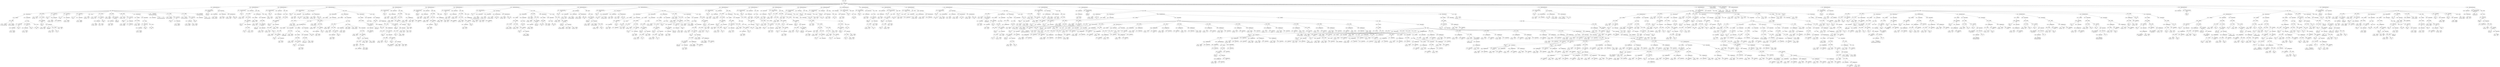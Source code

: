 digraph ast {
node [shape=none];
159746 [label=<<TABLE border='1' cellspacing='0' cellpadding='10' style='rounded' ><TR><TD border='0'>159746</TD><TD border='0'><B>ArgumentList</B></TD></TR></TABLE>>];
159746 -> 159745 [weight=2];
159747 [label=<<TABLE border='1' cellspacing='0' cellpadding='10' style='rounded' ><TR><TD border='0'>159747</TD><TD border='0'><B>FunctionCall</B></TD></TR><HR/><TR><TD border='0' cellpadding='5' colspan='2'>unlink</TD></TR></TABLE>>];
159747 -> 159744 [weight=2];
159747 -> 159746 [weight=2];
159744 [label=<<TABLE border='1' cellspacing='0' cellpadding='10' style='rounded' ><TR><TD border='0'>159744</TD><TD border='0'><B>Id</B></TD></TR><HR/><TR><TD border='0' cellpadding='5' colspan='2'>unlink</TD></TR></TABLE>>];
159745 [label=<<TABLE border='1' cellspacing='0' cellpadding='10' style='rounded' ><TR><TD border='0'>159745</TD><TD border='0'><B>Variable</B></TD></TR><HR/><TR><TD border='0' cellpadding='5'>(761, 3517)</TD><TD border='0' cellpadding='5'>tempfile</TD></TR></TABLE>>];
159750 [label=<<TABLE border='1' cellspacing='0' cellpadding='10' style='rounded' ><TR><TD border='0'>159750</TD><TD border='0'><B>Block</B></TD></TR></TABLE>>];
159750 -> 159743 [weight=2];
159750 -> 159747 [weight=2];
159750 -> 159749 [weight=2];
159751 [label=<<TABLE border='1' cellspacing='0' cellpadding='10' style='rounded' ><TR><TD border='0'>159751</TD><TD border='0'><B>IfThenStatement</B></TD></TR></TABLE>>];
159751 -> 159739 [weight=2];
159751 -> 159752 [weight=2];
159748 [label=<<TABLE border='1' cellspacing='0' cellpadding='10' style='rounded' ><TR><TD border='0'>159748</TD><TD border='0'><B>False</B></TD></TR><HR/><TR><TD border='0' cellpadding='5' colspan='2'>false</TD></TR></TABLE>>];
159749 [label=<<TABLE border='1' cellspacing='0' cellpadding='10' style='rounded' ><TR><TD border='0'>159749</TD><TD border='0'><B>Return</B></TD></TR></TABLE>>];
159749 -> 159748 [weight=2];
159754 [label=<<TABLE border='1' cellspacing='0' cellpadding='10' style='rounded' ><TR><TD border='0'>159754</TD><TD border='0'><B>Variable</B></TD></TR><HR/><TR><TD border='0' cellpadding='5'>(761, 3518)</TD><TD border='0' cellpadding='5'>temp</TD></TR></TABLE>>];
159755 [label=<<TABLE border='1' cellspacing='0' cellpadding='10' style='rounded' ><TR><TD border='0'>159755</TD><TD border='0'><B>IntegerLiteral</B></TD></TR><HR/><TR><TD border='0' cellpadding='5' colspan='2'>0</TD></TR></TABLE>>];
159752 [label=<<TABLE border='1' cellspacing='0' cellpadding='10' style='rounded' ><TR><TD border='0'>159752</TD><TD border='0'><B>StatementBody</B></TD></TR></TABLE>>];
159752 -> 159750 [weight=2];
159753 [label=<<TABLE border='1' cellspacing='0' cellpadding='10' style='rounded' ><TR><TD border='0'>159753</TD><TD border='0'><B>Id</B></TD></TR><HR/><TR><TD border='0' cellpadding='5' colspan='2'>fseek</TD></TR></TABLE>>];
159758 [label=<<TABLE border='1' cellspacing='0' cellpadding='10' style='rounded' ><TR><TD border='0'>159758</TD><TD border='0'><B>Variable</B></TD></TR><HR/><TR><TD border='0' cellpadding='5'>(761, 3523)</TD><TD border='0' cellpadding='5'>ret</TD></TR></TABLE>>];
159759 [label=<<TABLE border='1' cellspacing='0' cellpadding='10' style='rounded' ><TR><TD border='0'>159759</TD><TD border='0'><B>BinOP</B></TD></TR><HR/><TR><TD border='0' cellpadding='5' colspan='2'>=</TD></TR></TABLE>>];
159759 -> 159758 [weight=2];
159759 -> 159770 [weight=2];
159756 [label=<<TABLE border='1' cellspacing='0' cellpadding='10' style='rounded' ><TR><TD border='0'>159756</TD><TD border='0'><B>ArgumentList</B></TD></TR></TABLE>>];
159756 -> 159754 [weight=2];
159756 -> 159755 [weight=2];
159757 [label=<<TABLE border='1' cellspacing='0' cellpadding='10' style='rounded' ><TR><TD border='0'>159757</TD><TD border='0'><B>FunctionCall</B></TD></TR><HR/><TR><TD border='0' cellpadding='5' colspan='2'>fseek</TD></TR></TABLE>>];
159757 -> 159753 [weight=2];
159757 -> 159756 [weight=2];
159762 [label=<<TABLE border='1' cellspacing='0' cellpadding='10' style='rounded' ><TR><TD border='0'>159762</TD><TD border='0'><B>Variable</B></TD></TR><HR/><TR><TD border='0' cellpadding='5'>(761, 3516)</TD><TD border='0' cellpadding='5'>this</TD></TR></TABLE>>];
159763 [label=<<TABLE border='1' cellspacing='0' cellpadding='10' style='rounded' ><TR><TD border='0'>159763</TD><TD border='0'><B>Id</B></TD></TR><HR/><TR><TD border='0' cellpadding='5' colspan='2'>link</TD></TR></TABLE>>];
159761 [label=<<TABLE border='1' cellspacing='0' cellpadding='10' style='rounded' ><TR><TD border='0'>159761</TD><TD border='0'><B>Id</B></TD></TR><HR/><TR><TD border='0' cellpadding='5' colspan='2'>ftp_fput</TD></TR></TABLE>>];
159766 [label=<<TABLE border='1' cellspacing='0' cellpadding='10' style='rounded' ><TR><TD border='0'>159766</TD><TD border='0'><B>Variable</B></TD></TR><HR/><TR><TD border='0' cellpadding='5'>(761, 3518)</TD><TD border='0' cellpadding='5'>temp</TD></TR></TABLE>>];
159767 [label=<<TABLE border='1' cellspacing='0' cellpadding='10' style='rounded' ><TR><TD border='0'>159767</TD><TD border='0'><B>Id</B></TD></TR><HR/><TR><TD border='0' cellpadding='5' colspan='2'>FTP_BINARY</TD></TR></TABLE>>];
159764 [label=<<TABLE border='1' cellspacing='0' cellpadding='10' style='rounded' ><TR><TD border='0'>159764</TD><TD border='0'><B>BinOP</B></TD></TR><HR/><TR><TD border='0' cellpadding='5' colspan='2'>-&gt;</TD></TR></TABLE>>];
159764 -> 159762 [weight=2];
159764 -> 159763 [weight=2];
159765 [label=<<TABLE border='1' cellspacing='0' cellpadding='10' style='rounded' ><TR><TD border='0'>159765</TD><TD border='0'><B>Variable</B></TD></TR><HR/><TR><TD border='0' cellpadding='5'>(0, 537)</TD><TD border='0' cellpadding='5'>file</TD></TR></TABLE>>];
159770 [label=<<TABLE border='1' cellspacing='0' cellpadding='10' style='rounded' ><TR><TD border='0'>159770</TD><TD border='0'><B>UnaryOP</B></TD></TR><HR/><TR><TD border='0' cellpadding='5' colspan='2'>@</TD></TR></TABLE>>];
159770 -> 159769 [weight=2];
159771 [label=<<TABLE border='1' cellspacing='0' cellpadding='10' style='rounded' ><TR><TD border='0'>159771</TD><TD border='0'><B>Id</B></TD></TR><HR/><TR><TD border='0' cellpadding='5' colspan='2'>fclose</TD></TR></TABLE>>];
159768 [label=<<TABLE border='1' cellspacing='0' cellpadding='10' style='rounded' ><TR><TD border='0'>159768</TD><TD border='0'><B>ArgumentList</B></TD></TR></TABLE>>];
159768 -> 159764 [weight=2];
159768 -> 159765 [weight=2];
159768 -> 159766 [weight=2];
159768 -> 159767 [weight=2];
159769 [label=<<TABLE border='1' cellspacing='0' cellpadding='10' style='rounded' ><TR><TD border='0'>159769</TD><TD border='0'><B>FunctionCall</B></TD></TR><HR/><TR><TD border='0' cellpadding='5' colspan='2'>ftp_fput</TD></TR></TABLE>>];
159769 -> 159761 [weight=2];
159769 -> 159768 [weight=2];
159774 [label=<<TABLE border='1' cellspacing='0' cellpadding='10' style='rounded' ><TR><TD border='0'>159774</TD><TD border='0'><B>FunctionCall</B></TD></TR><HR/><TR><TD border='0' cellpadding='5' colspan='2'>fclose</TD></TR></TABLE>>];
159774 -> 159771 [weight=2];
159774 -> 159773 [weight=2];
159775 [label=<<TABLE border='1' cellspacing='0' cellpadding='10' style='rounded' ><TR><TD border='0'>159775</TD><TD border='0'><B>Id</B></TD></TR><HR/><TR><TD border='0' cellpadding='5' colspan='2'>unlink</TD></TR></TABLE>>];
159772 [label=<<TABLE border='1' cellspacing='0' cellpadding='10' style='rounded' ><TR><TD border='0'>159772</TD><TD border='0'><B>Variable</B></TD></TR><HR/><TR><TD border='0' cellpadding='5'>(761, 3518)</TD><TD border='0' cellpadding='5'>temp</TD></TR></TABLE>>];
159773 [label=<<TABLE border='1' cellspacing='0' cellpadding='10' style='rounded' ><TR><TD border='0'>159773</TD><TD border='0'><B>ArgumentList</B></TD></TR></TABLE>>];
159773 -> 159772 [weight=2];
159778 [label=<<TABLE border='1' cellspacing='0' cellpadding='10' style='rounded' ><TR><TD border='0'>159778</TD><TD border='0'><B>FunctionCall</B></TD></TR><HR/><TR><TD border='0' cellpadding='5' colspan='2'>unlink</TD></TR></TABLE>>];
159778 -> 159775 [weight=2];
159778 -> 159777 [weight=2];
159779 [label=<<TABLE border='1' cellspacing='0' cellpadding='10' style='rounded' ><TR><TD border='0'>159779</TD><TD border='0'><B>Variable</B></TD></TR><HR/><TR><TD border='0' cellpadding='5'>(761, 3516)</TD><TD border='0' cellpadding='5'>this</TD></TR></TABLE>>];
159776 [label=<<TABLE border='1' cellspacing='0' cellpadding='10' style='rounded' ><TR><TD border='0'>159776</TD><TD border='0'><B>Variable</B></TD></TR><HR/><TR><TD border='0' cellpadding='5'>(761, 3517)</TD><TD border='0' cellpadding='5'>tempfile</TD></TR></TABLE>>];
159777 [label=<<TABLE border='1' cellspacing='0' cellpadding='10' style='rounded' ><TR><TD border='0'>159777</TD><TD border='0'><B>ArgumentList</B></TD></TR></TABLE>>];
159777 -> 159776 [weight=2];
159782 [label=<<TABLE border='1' cellspacing='0' cellpadding='10' style='rounded' ><TR><TD border='0'>159782</TD><TD border='0'><B>Variable</B></TD></TR><HR/><TR><TD border='0' cellpadding='5'>(761, 3520)</TD><TD border='0' cellpadding='5'>mode</TD></TR></TABLE>>];
159783 [label=<<TABLE border='1' cellspacing='0' cellpadding='10' style='rounded' ><TR><TD border='0'>159783</TD><TD border='0'><B>ArgumentList</B></TD></TR></TABLE>>];
159783 -> 159781 [weight=2];
159783 -> 159782 [weight=2];
159780 [label=<<TABLE border='1' cellspacing='0' cellpadding='10' style='rounded' ><TR><TD border='0'>159780</TD><TD border='0'><B>Id</B></TD></TR><HR/><TR><TD border='0' cellpadding='5' colspan='2'>chmod</TD></TR></TABLE>>];
159781 [label=<<TABLE border='1' cellspacing='0' cellpadding='10' style='rounded' ><TR><TD border='0'>159781</TD><TD border='0'><B>Variable</B></TD></TR><HR/><TR><TD border='0' cellpadding='5'>(0, 537)</TD><TD border='0' cellpadding='5'>file</TD></TR></TABLE>>];
159786 [label=<<TABLE border='1' cellspacing='0' cellpadding='10' style='rounded' ><TR><TD border='0'>159786</TD><TD border='0'><B>Variable</B></TD></TR><HR/><TR><TD border='0' cellpadding='5'>(761, 3523)</TD><TD border='0' cellpadding='5'>ret</TD></TR></TABLE>>];
159787 [label=<<TABLE border='1' cellspacing='0' cellpadding='10' style='rounded' ><TR><TD border='0'>159787</TD><TD border='0'><B>Return</B></TD></TR></TABLE>>];
159787 -> 159786 [weight=2];
159784 [label=<<TABLE border='1' cellspacing='0' cellpadding='10' style='rounded' ><TR><TD border='0'>159784</TD><TD border='0'><B>MethodCall</B></TD></TR><HR/><TR><TD border='0' cellpadding='5' colspan='2'>chmod</TD></TR></TABLE>>];
159784 -> 159780 [weight=2];
159784 -> 159783 [weight=2];
159785 [label=<<TABLE border='1' cellspacing='0' cellpadding='10' style='rounded' ><TR><TD border='0'>159785</TD><TD border='0'><B>BinOP</B></TD></TR><HR/><TR><TD border='0' cellpadding='5' colspan='2'>-&gt;</TD></TR></TABLE>>];
159785 -> 159779 [weight=2];
159785 -> 159784 [weight=2];
159790 [label=<<TABLE border='1' cellspacing='0' cellpadding='10' style='rounded' ><TR><TD border='0'>159790</TD><TD border='0'><B>Id</B></TD></TR><HR/><TR><TD border='0' cellpadding='5' colspan='2'>cwd</TD></TR></TABLE>>];
159791 [label=<<TABLE border='1' cellspacing='0' cellpadding='10' style='rounded' ><TR><TD border='0'>159791</TD><TD border='0'><B>ReturnValueMethod</B></TD></TR><HR/><TR><TD border='0' cellpadding='5' colspan='2'>cwd</TD></TR></TABLE>>];
159791 -> 159790 [weight=2];
159788 [label=<<TABLE border='1' cellspacing='0' cellpadding='10' style='rounded' ><TR><TD border='0'>159788</TD><TD border='0'><B>Block</B></TD></TR></TABLE>>];
159788 -> 159692 [weight=2];
159788 -> 159698 [weight=2];
159788 -> 159715 [weight=2];
159788 -> 159719 [weight=2];
159788 -> 159721 [weight=2];
159788 -> 159727 [weight=2];
159788 -> 159735 [weight=2];
159788 -> 159751 [weight=2];
159788 -> 159757 [weight=2];
159788 -> 159759 [weight=2];
159788 -> 159774 [weight=2];
159788 -> 159778 [weight=2];
159788 -> 159785 [weight=2];
159788 -> 159787 [weight=2];
159789 [label=<<TABLE border='1' cellspacing='0' cellpadding='10' style='rounded' ><TR><TD border='0'>159789</TD><TD border='0'><B>PublicMethodStatement</B></TD></TR></TABLE>>];
159789 -> 159682 [weight=2];
159789 -> 159690 [weight=2];
159789 -> 159788 [weight=2];
159794 [label=<<TABLE border='1' cellspacing='0' cellpadding='10' style='rounded' ><TR><TD border='0'>159794</TD><TD border='0'><B>BinOP</B></TD></TR><HR/><TR><TD border='0' cellpadding='5' colspan='2'>=</TD></TR></TABLE>>];
159794 -> 159793 [weight=2];
159794 -> 159802 [weight=2];
159792 [label=<<TABLE border='1' cellspacing='0' cellpadding='10' style='rounded' ><TR><TD border='0'>159792</TD><TD border='0'><B>ParameterList</B></TD></TR></TABLE>>];
159793 [label=<<TABLE border='1' cellspacing='0' cellpadding='10' style='rounded' ><TR><TD border='0'>159793</TD><TD border='0'><B>Variable</B></TD></TR><HR/><TR><TD border='0' cellpadding='5'>(761, 3524)</TD><TD border='0' cellpadding='5'>cwd</TD></TR></TABLE>>];
159798 [label=<<TABLE border='1' cellspacing='0' cellpadding='10' style='rounded' ><TR><TD border='0'>159798</TD><TD border='0'><B>Id</B></TD></TR><HR/><TR><TD border='0' cellpadding='5' colspan='2'>link</TD></TR></TABLE>>];
159799 [label=<<TABLE border='1' cellspacing='0' cellpadding='10' style='rounded' ><TR><TD border='0'>159799</TD><TD border='0'><B>BinOP</B></TD></TR><HR/><TR><TD border='0' cellpadding='5' colspan='2'>-&gt;</TD></TR></TABLE>>];
159799 -> 159797 [weight=2];
159799 -> 159798 [weight=2];
159796 [label=<<TABLE border='1' cellspacing='0' cellpadding='10' style='rounded' ><TR><TD border='0'>159796</TD><TD border='0'><B>Id</B></TD></TR><HR/><TR><TD border='0' cellpadding='5' colspan='2'>ftp_pwd</TD></TR></TABLE>>];
159797 [label=<<TABLE border='1' cellspacing='0' cellpadding='10' style='rounded' ><TR><TD border='0'>159797</TD><TD border='0'><B>Variable</B></TD></TR><HR/><TR><TD border='0' cellpadding='5'>(761, 3516)</TD><TD border='0' cellpadding='5'>this</TD></TR></TABLE>>];
159802 [label=<<TABLE border='1' cellspacing='0' cellpadding='10' style='rounded' ><TR><TD border='0'>159802</TD><TD border='0'><B>UnaryOP</B></TD></TR><HR/><TR><TD border='0' cellpadding='5' colspan='2'>@</TD></TR></TABLE>>];
159802 -> 159801 [weight=2];
159803 [label=<<TABLE border='1' cellspacing='0' cellpadding='10' style='rounded' ><TR><TD border='0'>159803</TD><TD border='0'><B>Variable</B></TD></TR><HR/><TR><TD border='0' cellpadding='5'>(761, 3524)</TD><TD border='0' cellpadding='5'>cwd</TD></TR></TABLE>>];
159800 [label=<<TABLE border='1' cellspacing='0' cellpadding='10' style='rounded' ><TR><TD border='0'>159800</TD><TD border='0'><B>ArgumentList</B></TD></TR></TABLE>>];
159800 -> 159799 [weight=2];
159801 [label=<<TABLE border='1' cellspacing='0' cellpadding='10' style='rounded' ><TR><TD border='0'>159801</TD><TD border='0'><B>FunctionCall</B></TD></TR><HR/><TR><TD border='0' cellpadding='5' colspan='2'>ftp_pwd</TD></TR></TABLE>>];
159801 -> 159796 [weight=2];
159801 -> 159800 [weight=2];
159806 [label=<<TABLE border='1' cellspacing='0' cellpadding='10' style='rounded' ><TR><TD border='0'>159806</TD><TD border='0'><B>BinOP</B></TD></TR><HR/><TR><TD border='0' cellpadding='5' colspan='2'>=</TD></TR></TABLE>>];
159806 -> 159805 [weight=2];
159806 -> 159810 [weight=2];
159807 [label=<<TABLE border='1' cellspacing='0' cellpadding='10' style='rounded' ><TR><TD border='0'>159807</TD><TD border='0'><B>Id</B></TD></TR><HR/><TR><TD border='0' cellpadding='5' colspan='2'>trailingslashit</TD></TR></TABLE>>];
159804 [label=<<TABLE border='1' cellspacing='0' cellpadding='10' style='rounded' ><TR><TD border='0'>159804</TD><TD border='0'><B>Condition</B></TD></TR></TABLE>>];
159804 -> 159803 [weight=2];
159805 [label=<<TABLE border='1' cellspacing='0' cellpadding='10' style='rounded' ><TR><TD border='0'>159805</TD><TD border='0'><B>Variable</B></TD></TR><HR/><TR><TD border='0' cellpadding='5'>(761, 3524)</TD><TD border='0' cellpadding='5'>cwd</TD></TR></TABLE>>];
159810 [label=<<TABLE border='1' cellspacing='0' cellpadding='10' style='rounded' ><TR><TD border='0'>159810</TD><TD border='0'><B>FunctionCall</B></TD></TR><HR/><TR><TD border='0' cellpadding='5' colspan='2'>trailingslashit</TD></TR></TABLE>>];
159810 -> 159807 [weight=2];
159810 -> 159809 [weight=2];
159811 [label=<<TABLE border='1' cellspacing='0' cellpadding='10' style='rounded' ><TR><TD border='0'>159811</TD><TD border='0'><B>IfThenStatement</B></TD></TR></TABLE>>];
159811 -> 159804 [weight=2];
159811 -> 159812 [weight=2];
159808 [label=<<TABLE border='1' cellspacing='0' cellpadding='10' style='rounded' ><TR><TD border='0'>159808</TD><TD border='0'><B>Variable</B></TD></TR><HR/><TR><TD border='0' cellpadding='5'>(761, 3524)</TD><TD border='0' cellpadding='5'>cwd</TD></TR></TABLE>>];
159809 [label=<<TABLE border='1' cellspacing='0' cellpadding='10' style='rounded' ><TR><TD border='0'>159809</TD><TD border='0'><B>ArgumentList</B></TD></TR></TABLE>>];
159809 -> 159808 [weight=2];
159814 [label=<<TABLE border='1' cellspacing='0' cellpadding='10' style='rounded' ><TR><TD border='0'>159814</TD><TD border='0'><B>Return</B></TD></TR></TABLE>>];
159814 -> 159813 [weight=2];
159815 [label=<<TABLE border='1' cellspacing='0' cellpadding='10' style='rounded' ><TR><TD border='0'>159815</TD><TD border='0'><B>Block</B></TD></TR></TABLE>>];
159815 -> 159794 [weight=2];
159815 -> 159811 [weight=2];
159815 -> 159814 [weight=2];
159812 [label=<<TABLE border='1' cellspacing='0' cellpadding='10' style='rounded' ><TR><TD border='0'>159812</TD><TD border='0'><B>StatementBody</B></TD></TR></TABLE>>];
159812 -> 159806 [weight=2];
159813 [label=<<TABLE border='1' cellspacing='0' cellpadding='10' style='rounded' ><TR><TD border='0'>159813</TD><TD border='0'><B>Variable</B></TD></TR><HR/><TR><TD border='0' cellpadding='5'>(761, 3524)</TD><TD border='0' cellpadding='5'>cwd</TD></TR></TABLE>>];
159818 [label=<<TABLE border='1' cellspacing='0' cellpadding='10' style='rounded' ><TR><TD border='0'>159818</TD><TD border='0'><B>ReturnValueMethod</B></TD></TR><HR/><TR><TD border='0' cellpadding='5' colspan='2'>chdir</TD></TR></TABLE>>];
159818 -> 159817 [weight=2];
159819 [label=<<TABLE border='1' cellspacing='0' cellpadding='10' style='rounded' ><TR><TD border='0'>159819</TD><TD border='0'><B>Variable</B></TD></TR><HR/><TR><TD border='0' cellpadding='5'>(761, 3525)</TD><TD border='0' cellpadding='5'>dir</TD></TR></TABLE>>];
159816 [label=<<TABLE border='1' cellspacing='0' cellpadding='10' style='rounded' ><TR><TD border='0'>159816</TD><TD border='0'><B>PublicMethodStatement</B></TD></TR></TABLE>>];
159816 -> 159791 [weight=2];
159816 -> 159792 [weight=2];
159816 -> 159815 [weight=2];
159817 [label=<<TABLE border='1' cellspacing='0' cellpadding='10' style='rounded' ><TR><TD border='0'>159817</TD><TD border='0'><B>Id</B></TD></TR><HR/><TR><TD border='0' cellpadding='5' colspan='2'>chdir</TD></TR></TABLE>>];
159823 [label=<<TABLE border='1' cellspacing='0' cellpadding='10' style='rounded' ><TR><TD border='0'>159823</TD><TD border='0'><B>Id</B></TD></TR><HR/><TR><TD border='0' cellpadding='5' colspan='2'>ftp_chdir</TD></TR></TABLE>>];
159820 [label=<<TABLE border='1' cellspacing='0' cellpadding='10' style='rounded' ><TR><TD border='0'>159820</TD><TD border='0'><B>ValueParameter</B></TD></TR></TABLE>>];
159820 -> 159819 [weight=2];
159821 [label=<<TABLE border='1' cellspacing='0' cellpadding='10' style='rounded' ><TR><TD border='0'>159821</TD><TD border='0'><B>ParameterList</B></TD></TR></TABLE>>];
159821 -> 159820 [weight=2];
159826 [label=<<TABLE border='1' cellspacing='0' cellpadding='10' style='rounded' ><TR><TD border='0'>159826</TD><TD border='0'><B>BinOP</B></TD></TR><HR/><TR><TD border='0' cellpadding='5' colspan='2'>-&gt;</TD></TR></TABLE>>];
159826 -> 159824 [weight=2];
159826 -> 159825 [weight=2];
159827 [label=<<TABLE border='1' cellspacing='0' cellpadding='10' style='rounded' ><TR><TD border='0'>159827</TD><TD border='0'><B>Variable</B></TD></TR><HR/><TR><TD border='0' cellpadding='5'>(761, 3525)</TD><TD border='0' cellpadding='5'>dir</TD></TR></TABLE>>];
159824 [label=<<TABLE border='1' cellspacing='0' cellpadding='10' style='rounded' ><TR><TD border='0'>159824</TD><TD border='0'><B>Variable</B></TD></TR><HR/><TR><TD border='0' cellpadding='5'>(761, 3516)</TD><TD border='0' cellpadding='5'>this</TD></TR></TABLE>>];
159825 [label=<<TABLE border='1' cellspacing='0' cellpadding='10' style='rounded' ><TR><TD border='0'>159825</TD><TD border='0'><B>Id</B></TD></TR><HR/><TR><TD border='0' cellpadding='5' colspan='2'>link</TD></TR></TABLE>>];
159830 [label=<<TABLE border='1' cellspacing='0' cellpadding='10' style='rounded' ><TR><TD border='0'>159830</TD><TD border='0'><B>UnaryOP</B></TD></TR><HR/><TR><TD border='0' cellpadding='5' colspan='2'>@</TD></TR></TABLE>>];
159830 -> 159829 [weight=2];
159831 [label=<<TABLE border='1' cellspacing='0' cellpadding='10' style='rounded' ><TR><TD border='0'>159831</TD><TD border='0'><B>Return</B></TD></TR></TABLE>>];
159831 -> 159830 [weight=2];
159828 [label=<<TABLE border='1' cellspacing='0' cellpadding='10' style='rounded' ><TR><TD border='0'>159828</TD><TD border='0'><B>ArgumentList</B></TD></TR></TABLE>>];
159828 -> 159826 [weight=2];
159828 -> 159827 [weight=2];
159829 [label=<<TABLE border='1' cellspacing='0' cellpadding='10' style='rounded' ><TR><TD border='0'>159829</TD><TD border='0'><B>FunctionCall</B></TD></TR><HR/><TR><TD border='0' cellpadding='5' colspan='2'>ftp_chdir</TD></TR></TABLE>>];
159829 -> 159823 [weight=2];
159829 -> 159828 [weight=2];
159834 [label=<<TABLE border='1' cellspacing='0' cellpadding='10' style='rounded' ><TR><TD border='0'>159834</TD><TD border='0'><B>Id</B></TD></TR><HR/><TR><TD border='0' cellpadding='5' colspan='2'>chmod</TD></TR></TABLE>>];
159835 [label=<<TABLE border='1' cellspacing='0' cellpadding='10' style='rounded' ><TR><TD border='0'>159835</TD><TD border='0'><B>ReturnValueMethod</B></TD></TR><HR/><TR><TD border='0' cellpadding='5' colspan='2'>chmod</TD></TR></TABLE>>];
159835 -> 159834 [weight=2];
159832 [label=<<TABLE border='1' cellspacing='0' cellpadding='10' style='rounded' ><TR><TD border='0'>159832</TD><TD border='0'><B>Block</B></TD></TR></TABLE>>];
159832 -> 159831 [weight=2];
159833 [label=<<TABLE border='1' cellspacing='0' cellpadding='10' style='rounded' ><TR><TD border='0'>159833</TD><TD border='0'><B>PublicMethodStatement</B></TD></TR></TABLE>>];
159833 -> 159818 [weight=2];
159833 -> 159821 [weight=2];
159833 -> 159832 [weight=2];
159838 [label=<<TABLE border='1' cellspacing='0' cellpadding='10' style='rounded' ><TR><TD border='0'>159838</TD><TD border='0'><B>Variable</B></TD></TR><HR/><TR><TD border='0' cellpadding='5'>(761, 3520)</TD><TD border='0' cellpadding='5'>mode</TD></TR></TABLE>>];
159839 [label=<<TABLE border='1' cellspacing='0' cellpadding='10' style='rounded' ><TR><TD border='0'>159839</TD><TD border='0'><B>False</B></TD></TR><HR/><TR><TD border='0' cellpadding='5' colspan='2'>false</TD></TR></TABLE>>];
159836 [label=<<TABLE border='1' cellspacing='0' cellpadding='10' style='rounded' ><TR><TD border='0'>159836</TD><TD border='0'><B>Variable</B></TD></TR><HR/><TR><TD border='0' cellpadding='5'>(0, 537)</TD><TD border='0' cellpadding='5'>file</TD></TR></TABLE>>];
159837 [label=<<TABLE border='1' cellspacing='0' cellpadding='10' style='rounded' ><TR><TD border='0'>159837</TD><TD border='0'><B>ValueParameter</B></TD></TR></TABLE>>];
159837 -> 159836 [weight=2];
159842 [label=<<TABLE border='1' cellspacing='0' cellpadding='10' style='rounded' ><TR><TD border='0'>159842</TD><TD border='0'><B>False</B></TD></TR><HR/><TR><TD border='0' cellpadding='5' colspan='2'>false</TD></TR></TABLE>>];
159843 [label=<<TABLE border='1' cellspacing='0' cellpadding='10' style='rounded' ><TR><TD border='0'>159843</TD><TD border='0'><B>OptValueParameter</B></TD></TR></TABLE>>];
159843 -> 159841 [weight=2];
159843 -> 159842 [weight=2];
159840 [label=<<TABLE border='1' cellspacing='0' cellpadding='10' style='rounded' ><TR><TD border='0'>159840</TD><TD border='0'><B>OptValueParameter</B></TD></TR></TABLE>>];
159840 -> 159838 [weight=2];
159840 -> 159839 [weight=2];
159841 [label=<<TABLE border='1' cellspacing='0' cellpadding='10' style='rounded' ><TR><TD border='0'>159841</TD><TD border='0'><B>Variable</B></TD></TR><HR/><TR><TD border='0' cellpadding='5'>(761, 3526)</TD><TD border='0' cellpadding='5'>recursive</TD></TR></TABLE>>];
159846 [label=<<TABLE border='1' cellspacing='0' cellpadding='10' style='rounded' ><TR><TD border='0'>159846</TD><TD border='0'><B>Variable</B></TD></TR><HR/><TR><TD border='0' cellpadding='5'>(761, 3520)</TD><TD border='0' cellpadding='5'>mode</TD></TR></TABLE>>];
159847 [label=<<TABLE border='1' cellspacing='0' cellpadding='10' style='rounded' ><TR><TD border='0'>159847</TD><TD border='0'><B>UnaryOP</B></TD></TR><HR/><TR><TD border='0' cellpadding='5' colspan='2'>!</TD></TR></TABLE>>];
159847 -> 159846 [weight=2];
159844 [label=<<TABLE border='1' cellspacing='0' cellpadding='10' style='rounded' ><TR><TD border='0'>159844</TD><TD border='0'><B>ParameterList</B></TD></TR></TABLE>>];
159844 -> 159837 [weight=2];
159844 -> 159840 [weight=2];
159844 -> 159843 [weight=2];
159850 [label=<<TABLE border='1' cellspacing='0' cellpadding='10' style='rounded' ><TR><TD border='0'>159850</TD><TD border='0'><B>Id</B></TD></TR><HR/><TR><TD border='0' cellpadding='5' colspan='2'>is_file</TD></TR></TABLE>>];
159851 [label=<<TABLE border='1' cellspacing='0' cellpadding='10' style='rounded' ><TR><TD border='0'>159851</TD><TD border='0'><B>Variable</B></TD></TR><HR/><TR><TD border='0' cellpadding='5'>(0, 537)</TD><TD border='0' cellpadding='5'>file</TD></TR></TABLE>>];
159848 [label=<<TABLE border='1' cellspacing='0' cellpadding='10' style='rounded' ><TR><TD border='0'>159848</TD><TD border='0'><B>Condition</B></TD></TR></TABLE>>];
159848 -> 159847 [weight=2];
159849 [label=<<TABLE border='1' cellspacing='0' cellpadding='10' style='rounded' ><TR><TD border='0'>159849</TD><TD border='0'><B>Variable</B></TD></TR><HR/><TR><TD border='0' cellpadding='5'>(761, 3516)</TD><TD border='0' cellpadding='5'>this</TD></TR></TABLE>>];
159854 [label=<<TABLE border='1' cellspacing='0' cellpadding='10' style='rounded' ><TR><TD border='0'>159854</TD><TD border='0'><B>BinOP</B></TD></TR><HR/><TR><TD border='0' cellpadding='5' colspan='2'>-&gt;</TD></TR></TABLE>>];
159854 -> 159849 [weight=2];
159854 -> 159853 [weight=2];
159855 [label=<<TABLE border='1' cellspacing='0' cellpadding='10' style='rounded' ><TR><TD border='0'>159855</TD><TD border='0'><B>Condition</B></TD></TR></TABLE>>];
159855 -> 159854 [weight=2];
159852 [label=<<TABLE border='1' cellspacing='0' cellpadding='10' style='rounded' ><TR><TD border='0'>159852</TD><TD border='0'><B>ArgumentList</B></TD></TR></TABLE>>];
159852 -> 159851 [weight=2];
159853 [label=<<TABLE border='1' cellspacing='0' cellpadding='10' style='rounded' ><TR><TD border='0'>159853</TD><TD border='0'><B>MethodCall</B></TD></TR><HR/><TR><TD border='0' cellpadding='5' colspan='2'>is_file</TD></TR></TABLE>>];
159853 -> 159850 [weight=2];
159853 -> 159852 [weight=2];
159858 [label=<<TABLE border='1' cellspacing='0' cellpadding='10' style='rounded' ><TR><TD border='0'>159858</TD><TD border='0'><B>Id</B></TD></TR><HR/><TR><TD border='0' cellpadding='5' colspan='2'>FS_CHMOD_FILE</TD></TR></TABLE>>];
159859 [label=<<TABLE border='1' cellspacing='0' cellpadding='10' style='rounded' ><TR><TD border='0'>159859</TD><TD border='0'><B>IfThenElifElseStatement</B></TD></TR></TABLE>>];
159859 -> 159855 [weight=2];
159859 -> 159860 [weight=2];
159859 -> 159877 [weight=2];
159859 -> 159876 [weight=2];
159856 [label=<<TABLE border='1' cellspacing='0' cellpadding='10' style='rounded' ><TR><TD border='0'>159856</TD><TD border='0'><B>Variable</B></TD></TR><HR/><TR><TD border='0' cellpadding='5'>(761, 3520)</TD><TD border='0' cellpadding='5'>mode</TD></TR></TABLE>>];
159857 [label=<<TABLE border='1' cellspacing='0' cellpadding='10' style='rounded' ><TR><TD border='0'>159857</TD><TD border='0'><B>BinOP</B></TD></TR><HR/><TR><TD border='0' cellpadding='5' colspan='2'>=</TD></TR></TABLE>>];
159857 -> 159856 [weight=2];
159857 -> 159858 [weight=2];
159862 [label=<<TABLE border='1' cellspacing='0' cellpadding='10' style='rounded' ><TR><TD border='0'>159862</TD><TD border='0'><B>Id</B></TD></TR><HR/><TR><TD border='0' cellpadding='5' colspan='2'>is_dir</TD></TR></TABLE>>];
159863 [label=<<TABLE border='1' cellspacing='0' cellpadding='10' style='rounded' ><TR><TD border='0'>159863</TD><TD border='0'><B>Variable</B></TD></TR><HR/><TR><TD border='0' cellpadding='5'>(0, 537)</TD><TD border='0' cellpadding='5'>file</TD></TR></TABLE>>];
159860 [label=<<TABLE border='1' cellspacing='0' cellpadding='10' style='rounded' ><TR><TD border='0'>159860</TD><TD border='0'><B>StatementBody</B></TD></TR></TABLE>>];
159860 -> 159857 [weight=2];
159861 [label=<<TABLE border='1' cellspacing='0' cellpadding='10' style='rounded' ><TR><TD border='0'>159861</TD><TD border='0'><B>Variable</B></TD></TR><HR/><TR><TD border='0' cellpadding='5'>(761, 3516)</TD><TD border='0' cellpadding='5'>this</TD></TR></TABLE>>];
159866 [label=<<TABLE border='1' cellspacing='0' cellpadding='10' style='rounded' ><TR><TD border='0'>159866</TD><TD border='0'><B>BinOP</B></TD></TR><HR/><TR><TD border='0' cellpadding='5' colspan='2'>-&gt;</TD></TR></TABLE>>];
159866 -> 159861 [weight=2];
159866 -> 159865 [weight=2];
159867 [label=<<TABLE border='1' cellspacing='0' cellpadding='10' style='rounded' ><TR><TD border='0'>159867</TD><TD border='0'><B>Condition</B></TD></TR></TABLE>>];
159867 -> 159866 [weight=2];
159864 [label=<<TABLE border='1' cellspacing='0' cellpadding='10' style='rounded' ><TR><TD border='0'>159864</TD><TD border='0'><B>ArgumentList</B></TD></TR></TABLE>>];
159864 -> 159863 [weight=2];
159865 [label=<<TABLE border='1' cellspacing='0' cellpadding='10' style='rounded' ><TR><TD border='0'>159865</TD><TD border='0'><B>MethodCall</B></TD></TR><HR/><TR><TD border='0' cellpadding='5' colspan='2'>is_dir</TD></TR></TABLE>>];
159865 -> 159862 [weight=2];
159865 -> 159864 [weight=2];
159870 [label=<<TABLE border='1' cellspacing='0' cellpadding='10' style='rounded' ><TR><TD border='0'>159870</TD><TD border='0'><B>Id</B></TD></TR><HR/><TR><TD border='0' cellpadding='5' colspan='2'>FS_CHMOD_DIR</TD></TR></TABLE>>];
159871 [label=<<TABLE border='1' cellspacing='0' cellpadding='10' style='rounded' ><TR><TD border='0'>159871</TD><TD border='0'><B>ElseIf</B></TD></TR></TABLE>>];
159871 -> 159867 [weight=2];
159871 -> 159872 [weight=2];
159868 [label=<<TABLE border='1' cellspacing='0' cellpadding='10' style='rounded' ><TR><TD border='0'>159868</TD><TD border='0'><B>Variable</B></TD></TR><HR/><TR><TD border='0' cellpadding='5'>(761, 3520)</TD><TD border='0' cellpadding='5'>mode</TD></TR></TABLE>>];
159869 [label=<<TABLE border='1' cellspacing='0' cellpadding='10' style='rounded' ><TR><TD border='0'>159869</TD><TD border='0'><B>BinOP</B></TD></TR><HR/><TR><TD border='0' cellpadding='5' colspan='2'>=</TD></TR></TABLE>>];
159869 -> 159868 [weight=2];
159869 -> 159870 [weight=2];
159874 [label=<<TABLE border='1' cellspacing='0' cellpadding='10' style='rounded' ><TR><TD border='0'>159874</TD><TD border='0'><B>Return</B></TD></TR></TABLE>>];
159874 -> 159873 [weight=2];
159872 [label=<<TABLE border='1' cellspacing='0' cellpadding='10' style='rounded' ><TR><TD border='0'>159872</TD><TD border='0'><B>StatementBody</B></TD></TR></TABLE>>];
159872 -> 159869 [weight=2];
159873 [label=<<TABLE border='1' cellspacing='0' cellpadding='10' style='rounded' ><TR><TD border='0'>159873</TD><TD border='0'><B>False</B></TD></TR><HR/><TR><TD border='0' cellpadding='5' colspan='2'>false</TD></TR></TABLE>>];
159878 [label=<<TABLE border='1' cellspacing='0' cellpadding='10' style='rounded' ><TR><TD border='0'>159878</TD><TD border='0'><B>Block</B></TD></TR></TABLE>>];
159878 -> 159859 [weight=2];
159879 [label=<<TABLE border='1' cellspacing='0' cellpadding='10' style='rounded' ><TR><TD border='0'>159879</TD><TD border='0'><B>IfThenStatement</B></TD></TR></TABLE>>];
159879 -> 159848 [weight=2];
159879 -> 159880 [weight=2];
159876 [label=<<TABLE border='1' cellspacing='0' cellpadding='10' style='rounded' ><TR><TD border='0'>159876</TD><TD border='0'><B>StatementBody</B></TD></TR></TABLE>>];
159876 -> 159874 [weight=2];
159877 [label=<<TABLE border='1' cellspacing='0' cellpadding='10' style='rounded' ><TR><TD border='0'>159877</TD><TD border='0'><B>ElseIfList</B></TD></TR></TABLE>>];
159877 -> 159871 [weight=2];
159882 [label=<<TABLE border='1' cellspacing='0' cellpadding='10' style='rounded' ><TR><TD border='0'>159882</TD><TD border='0'><B>LogicOP</B></TD></TR><HR/><TR><TD border='0' cellpadding='5' colspan='2'>&amp;&amp;</TD></TR></TABLE>>];
159882 -> 159881 [weight=2];
159882 -> 159888 [weight=2];
159883 [label=<<TABLE border='1' cellspacing='0' cellpadding='10' style='rounded' ><TR><TD border='0'>159883</TD><TD border='0'><B>Variable</B></TD></TR><HR/><TR><TD border='0' cellpadding='5'>(761, 3516)</TD><TD border='0' cellpadding='5'>this</TD></TR></TABLE>>];
159880 [label=<<TABLE border='1' cellspacing='0' cellpadding='10' style='rounded' ><TR><TD border='0'>159880</TD><TD border='0'><B>StatementBody</B></TD></TR></TABLE>>];
159880 -> 159878 [weight=2];
159881 [label=<<TABLE border='1' cellspacing='0' cellpadding='10' style='rounded' ><TR><TD border='0'>159881</TD><TD border='0'><B>Variable</B></TD></TR><HR/><TR><TD border='0' cellpadding='5'>(761, 3526)</TD><TD border='0' cellpadding='5'>recursive</TD></TR></TABLE>>];
159886 [label=<<TABLE border='1' cellspacing='0' cellpadding='10' style='rounded' ><TR><TD border='0'>159886</TD><TD border='0'><B>ArgumentList</B></TD></TR></TABLE>>];
159886 -> 159885 [weight=2];
159887 [label=<<TABLE border='1' cellspacing='0' cellpadding='10' style='rounded' ><TR><TD border='0'>159887</TD><TD border='0'><B>MethodCall</B></TD></TR><HR/><TR><TD border='0' cellpadding='5' colspan='2'>is_dir</TD></TR></TABLE>>];
159887 -> 159884 [weight=2];
159887 -> 159886 [weight=2];
159884 [label=<<TABLE border='1' cellspacing='0' cellpadding='10' style='rounded' ><TR><TD border='0'>159884</TD><TD border='0'><B>Id</B></TD></TR><HR/><TR><TD border='0' cellpadding='5' colspan='2'>is_dir</TD></TR></TABLE>>];
159885 [label=<<TABLE border='1' cellspacing='0' cellpadding='10' style='rounded' ><TR><TD border='0'>159885</TD><TD border='0'><B>Variable</B></TD></TR><HR/><TR><TD border='0' cellpadding='5'>(0, 537)</TD><TD border='0' cellpadding='5'>file</TD></TR></TABLE>>];
159890 [label=<<TABLE border='1' cellspacing='0' cellpadding='10' style='rounded' ><TR><TD border='0'>159890</TD><TD border='0'><B>Variable</B></TD></TR><HR/><TR><TD border='0' cellpadding='5'>(761, 3527)</TD><TD border='0' cellpadding='5'>filelist</TD></TR></TABLE>>];
159891 [label=<<TABLE border='1' cellspacing='0' cellpadding='10' style='rounded' ><TR><TD border='0'>159891</TD><TD border='0'><B>BinOP</B></TD></TR><HR/><TR><TD border='0' cellpadding='5' colspan='2'>=</TD></TR></TABLE>>];
159891 -> 159890 [weight=2];
159891 -> 159897 [weight=2];
159888 [label=<<TABLE border='1' cellspacing='0' cellpadding='10' style='rounded' ><TR><TD border='0'>159888</TD><TD border='0'><B>BinOP</B></TD></TR><HR/><TR><TD border='0' cellpadding='5' colspan='2'>-&gt;</TD></TR></TABLE>>];
159888 -> 159883 [weight=2];
159888 -> 159887 [weight=2];
159889 [label=<<TABLE border='1' cellspacing='0' cellpadding='10' style='rounded' ><TR><TD border='0'>159889</TD><TD border='0'><B>Condition</B></TD></TR></TABLE>>];
159889 -> 159882 [weight=2];
159894 [label=<<TABLE border='1' cellspacing='0' cellpadding='10' style='rounded' ><TR><TD border='0'>159894</TD><TD border='0'><B>Variable</B></TD></TR><HR/><TR><TD border='0' cellpadding='5'>(0, 537)</TD><TD border='0' cellpadding='5'>file</TD></TR></TABLE>>];
159895 [label=<<TABLE border='1' cellspacing='0' cellpadding='10' style='rounded' ><TR><TD border='0'>159895</TD><TD border='0'><B>ArgumentList</B></TD></TR></TABLE>>];
159895 -> 159894 [weight=2];
159892 [label=<<TABLE border='1' cellspacing='0' cellpadding='10' style='rounded' ><TR><TD border='0'>159892</TD><TD border='0'><B>Variable</B></TD></TR><HR/><TR><TD border='0' cellpadding='5'>(761, 3516)</TD><TD border='0' cellpadding='5'>this</TD></TR></TABLE>>];
159893 [label=<<TABLE border='1' cellspacing='0' cellpadding='10' style='rounded' ><TR><TD border='0'>159893</TD><TD border='0'><B>Id</B></TD></TR><HR/><TR><TD border='0' cellpadding='5' colspan='2'>dirlist</TD></TR></TABLE>>];
159898 [label=<<TABLE border='1' cellspacing='0' cellpadding='10' style='rounded' ><TR><TD border='0'>159898</TD><TD border='0'><B>Variable</B></TD></TR><HR/><TR><TD border='0' cellpadding='5'>(761, 3527)</TD><TD border='0' cellpadding='5'>filelist</TD></TR></TABLE>>];
159899 [label=<<TABLE border='1' cellspacing='0' cellpadding='10' style='rounded' ><TR><TD border='0'>159899</TD><TD border='0'><B>CastExpression</B></TD></TR></TABLE>>];
159899 -> 159898 [weight=2];
159896 [label=<<TABLE border='1' cellspacing='0' cellpadding='10' style='rounded' ><TR><TD border='0'>159896</TD><TD border='0'><B>MethodCall</B></TD></TR><HR/><TR><TD border='0' cellpadding='5' colspan='2'>dirlist</TD></TR></TABLE>>];
159896 -> 159893 [weight=2];
159896 -> 159895 [weight=2];
159897 [label=<<TABLE border='1' cellspacing='0' cellpadding='10' style='rounded' ><TR><TD border='0'>159897</TD><TD border='0'><B>BinOP</B></TD></TR><HR/><TR><TD border='0' cellpadding='5' colspan='2'>-&gt;</TD></TR></TABLE>>];
159897 -> 159892 [weight=2];
159897 -> 159896 [weight=2];
159903 [label=<<TABLE border='1' cellspacing='0' cellpadding='10' style='rounded' ><TR><TD border='0'>159903</TD><TD border='0'><B>Variable</B></TD></TR><HR/><TR><TD border='0' cellpadding='5'>(761, 3516)</TD><TD border='0' cellpadding='5'>this</TD></TR></TABLE>>];
159900 [label=<<TABLE border='1' cellspacing='0' cellpadding='10' style='rounded' ><TR><TD border='0'>159900</TD><TD border='0'><B>Variable</B></TD></TR><HR/><TR><TD border='0' cellpadding='5'>(0, 2547)</TD><TD border='0' cellpadding='5'>filename</TD></TR></TABLE>>];
159901 [label=<<TABLE border='1' cellspacing='0' cellpadding='10' style='rounded' ><TR><TD border='0'>159901</TD><TD border='0'><B>Variable</B></TD></TR><HR/><TR><TD border='0' cellpadding='5'>(761, 3528)</TD><TD border='0' cellpadding='5'>filemeta</TD></TR></TABLE>>];
159906 [label=<<TABLE border='1' cellspacing='0' cellpadding='10' style='rounded' ><TR><TD border='0'>159906</TD><TD border='0'><B>BinOP</B></TD></TR><HR/><TR><TD border='0' cellpadding='5' colspan='2'>.</TD></TR></TABLE>>];
159906 -> 159905 [weight=2];
159906 -> 159908 [weight=2];
159907 [label=<<TABLE border='1' cellspacing='0' cellpadding='10' style='rounded' ><TR><TD border='0'>159907</TD><TD border='0'><B>StringLiteral</B></TD></TR><HR/><TR><TD border='0' cellpadding='5' colspan='2'></TD></TR></TABLE>>];
159904 [label=<<TABLE border='1' cellspacing='0' cellpadding='10' style='rounded' ><TR><TD border='0'>159904</TD><TD border='0'><B>Id</B></TD></TR><HR/><TR><TD border='0' cellpadding='5' colspan='2'>chmod</TD></TR></TABLE>>];
159905 [label=<<TABLE border='1' cellspacing='0' cellpadding='10' style='rounded' ><TR><TD border='0'>159905</TD><TD border='0'><B>Variable</B></TD></TR><HR/><TR><TD border='0' cellpadding='5'>(0, 537)</TD><TD border='0' cellpadding='5'>file</TD></TR></TABLE>>];
159910 [label=<<TABLE border='1' cellspacing='0' cellpadding='10' style='rounded' ><TR><TD border='0'>159910</TD><TD border='0'><B>Variable</B></TD></TR><HR/><TR><TD border='0' cellpadding='5'>(761, 3520)</TD><TD border='0' cellpadding='5'>mode</TD></TR></TABLE>>];
159911 [label=<<TABLE border='1' cellspacing='0' cellpadding='10' style='rounded' ><TR><TD border='0'>159911</TD><TD border='0'><B>Variable</B></TD></TR><HR/><TR><TD border='0' cellpadding='5'>(761, 3526)</TD><TD border='0' cellpadding='5'>recursive</TD></TR></TABLE>>];
159908 [label=<<TABLE border='1' cellspacing='0' cellpadding='10' style='rounded' ><TR><TD border='0'>159908</TD><TD border='0'><B>BinOP</B></TD></TR><HR/><TR><TD border='0' cellpadding='5' colspan='2'>.</TD></TR></TABLE>>];
159908 -> 159907 [weight=2];
159908 -> 159909 [weight=2];
159909 [label=<<TABLE border='1' cellspacing='0' cellpadding='10' style='rounded' ><TR><TD border='0'>159909</TD><TD border='0'><B>Variable</B></TD></TR><HR/><TR><TD border='0' cellpadding='5'>(0, 2547)</TD><TD border='0' cellpadding='5'>filename</TD></TR></TABLE>>];
159914 [label=<<TABLE border='1' cellspacing='0' cellpadding='10' style='rounded' ><TR><TD border='0'>159914</TD><TD border='0'><B>BinOP</B></TD></TR><HR/><TR><TD border='0' cellpadding='5' colspan='2'>-&gt;</TD></TR></TABLE>>];
159914 -> 159903 [weight=2];
159914 -> 159913 [weight=2];
159915 [label=<<TABLE border='1' cellspacing='0' cellpadding='10' style='rounded' ><TR><TD border='0'>159915</TD><TD border='0'><B>ForEach</B></TD></TR></TABLE>>];
159915 -> 159899 [weight=2];
159915 -> 159900 [weight=2];
159915 -> 159901 [weight=2];
159915 -> 159916 [weight=2];
159912 [label=<<TABLE border='1' cellspacing='0' cellpadding='10' style='rounded' ><TR><TD border='0'>159912</TD><TD border='0'><B>ArgumentList</B></TD></TR></TABLE>>];
159912 -> 159906 [weight=2];
159912 -> 159910 [weight=2];
159912 -> 159911 [weight=2];
159913 [label=<<TABLE border='1' cellspacing='0' cellpadding='10' style='rounded' ><TR><TD border='0'>159913</TD><TD border='0'><B>MethodCall</B></TD></TR><HR/><TR><TD border='0' cellpadding='5' colspan='2'>chmod</TD></TR></TABLE>>];
159913 -> 159904 [weight=2];
159913 -> 159912 [weight=2];
159918 [label=<<TABLE border='1' cellspacing='0' cellpadding='10' style='rounded' ><TR><TD border='0'>159918</TD><TD border='0'><B>IfThenStatement</B></TD></TR></TABLE>>];
159918 -> 159889 [weight=2];
159918 -> 159919 [weight=2];
159919 [label=<<TABLE border='1' cellspacing='0' cellpadding='10' style='rounded' ><TR><TD border='0'>159919</TD><TD border='0'><B>StatementBody</B></TD></TR></TABLE>>];
159919 -> 159917 [weight=2];
159916 [label=<<TABLE border='1' cellspacing='0' cellpadding='10' style='rounded' ><TR><TD border='0'>159916</TD><TD border='0'><B>StatementBody</B></TD></TR></TABLE>>];
159916 -> 159914 [weight=2];
159917 [label=<<TABLE border='1' cellspacing='0' cellpadding='10' style='rounded' ><TR><TD border='0'>159917</TD><TD border='0'><B>Block</B></TD></TR></TABLE>>];
159917 -> 159891 [weight=2];
159917 -> 159915 [weight=2];
159922 [label=<<TABLE border='1' cellspacing='0' cellpadding='10' style='rounded' ><TR><TD border='0'>159922</TD><TD border='0'><B>StringLiteral</B></TD></TR><HR/><TR><TD border='0' cellpadding='5' colspan='2'>ftp_chmod</TD></TR></TABLE>>];
159923 [label=<<TABLE border='1' cellspacing='0' cellpadding='10' style='rounded' ><TR><TD border='0'>159923</TD><TD border='0'><B>ArgumentList</B></TD></TR></TABLE>>];
159923 -> 159922 [weight=2];
159921 [label=<<TABLE border='1' cellspacing='0' cellpadding='10' style='rounded' ><TR><TD border='0'>159921</TD><TD border='0'><B>Id</B></TD></TR><HR/><TR><TD border='0' cellpadding='5' colspan='2'>function_exists</TD></TR></TABLE>>];
159926 [label=<<TABLE border='1' cellspacing='0' cellpadding='10' style='rounded' ><TR><TD border='0'>159926</TD><TD border='0'><B>Condition</B></TD></TR></TABLE>>];
159926 -> 159925 [weight=2];
159927 [label=<<TABLE border='1' cellspacing='0' cellpadding='10' style='rounded' ><TR><TD border='0'>159927</TD><TD border='0'><B>Bool</B></TD></TR><HR/><TR><TD border='0' cellpadding='5' colspan='2'>bool</TD></TR></TABLE>>];
159924 [label=<<TABLE border='1' cellspacing='0' cellpadding='10' style='rounded' ><TR><TD border='0'>159924</TD><TD border='0'><B>FunctionCall</B></TD></TR><HR/><TR><TD border='0' cellpadding='5' colspan='2'>function_exists</TD></TR></TABLE>>];
159924 -> 159921 [weight=2];
159924 -> 159923 [weight=2];
159925 [label=<<TABLE border='1' cellspacing='0' cellpadding='10' style='rounded' ><TR><TD border='0'>159925</TD><TD border='0'><B>UnaryOP</B></TD></TR><HR/><TR><TD border='0' cellpadding='5' colspan='2'>!</TD></TR></TABLE>>];
159925 -> 159924 [weight=2];
159930 [label=<<TABLE border='1' cellspacing='0' cellpadding='10' style='rounded' ><TR><TD border='0'>159930</TD><TD border='0'><B>Variable</B></TD></TR><HR/><TR><TD border='0' cellpadding='5'>(761, 3516)</TD><TD border='0' cellpadding='5'>this</TD></TR></TABLE>>];
159931 [label=<<TABLE border='1' cellspacing='0' cellpadding='10' style='rounded' ><TR><TD border='0'>159931</TD><TD border='0'><B>Id</B></TD></TR><HR/><TR><TD border='0' cellpadding='5' colspan='2'>link</TD></TR></TABLE>>];
159928 [label=<<TABLE border='1' cellspacing='0' cellpadding='10' style='rounded' ><TR><TD border='0'>159928</TD><TD border='0'><B>Arobas</B></TD></TR><HR/><TR><TD border='0' cellpadding='5' colspan='2'>@</TD></TR></TABLE>>];
159929 [label=<<TABLE border='1' cellspacing='0' cellpadding='10' style='rounded' ><TR><TD border='0'>159929</TD><TD border='0'><B>Id</B></TD></TR><HR/><TR><TD border='0' cellpadding='5' colspan='2'>ftp_site</TD></TR></TABLE>>];
159934 [label=<<TABLE border='1' cellspacing='0' cellpadding='10' style='rounded' ><TR><TD border='0'>159934</TD><TD border='0'><B>StringLiteral</B></TD></TR><HR/><TR><TD border='0' cellpadding='5' colspan='2'>CHMOD %o %s</TD></TR></TABLE>>];
159935 [label=<<TABLE border='1' cellspacing='0' cellpadding='10' style='rounded' ><TR><TD border='0'>159935</TD><TD border='0'><B>Variable</B></TD></TR><HR/><TR><TD border='0' cellpadding='5'>(761, 3520)</TD><TD border='0' cellpadding='5'>mode</TD></TR></TABLE>>];
159932 [label=<<TABLE border='1' cellspacing='0' cellpadding='10' style='rounded' ><TR><TD border='0'>159932</TD><TD border='0'><B>BinOP</B></TD></TR><HR/><TR><TD border='0' cellpadding='5' colspan='2'>-&gt;</TD></TR></TABLE>>];
159932 -> 159930 [weight=2];
159932 -> 159931 [weight=2];
159933 [label=<<TABLE border='1' cellspacing='0' cellpadding='10' style='rounded' ><TR><TD border='0'>159933</TD><TD border='0'><B>Id</B></TD></TR><HR/><TR><TD border='0' cellpadding='5' colspan='2'>sprintf</TD></TR></TABLE>>];
159938 [label=<<TABLE border='1' cellspacing='0' cellpadding='10' style='rounded' ><TR><TD border='0'>159938</TD><TD border='0'><B>FunctionCall</B></TD></TR><HR/><TR><TD border='0' cellpadding='5' colspan='2'>sprintf</TD></TR></TABLE>>];
159938 -> 159933 [weight=2];
159938 -> 159937 [weight=2];
159939 [label=<<TABLE border='1' cellspacing='0' cellpadding='10' style='rounded' ><TR><TD border='0'>159939</TD><TD border='0'><B>ArgumentList</B></TD></TR></TABLE>>];
159939 -> 159932 [weight=2];
159939 -> 159938 [weight=2];
159936 [label=<<TABLE border='1' cellspacing='0' cellpadding='10' style='rounded' ><TR><TD border='0'>159936</TD><TD border='0'><B>Variable</B></TD></TR><HR/><TR><TD border='0' cellpadding='5'>(0, 537)</TD><TD border='0' cellpadding='5'>file</TD></TR></TABLE>>];
159937 [label=<<TABLE border='1' cellspacing='0' cellpadding='10' style='rounded' ><TR><TD border='0'>159937</TD><TD border='0'><B>ArgumentList</B></TD></TR></TABLE>>];
159937 -> 159934 [weight=2];
159937 -> 159935 [weight=2];
159937 -> 159936 [weight=2];
159942 [label=<<TABLE border='1' cellspacing='0' cellpadding='10' style='rounded' ><TR><TD border='0'>159942</TD><TD border='0'><B>CastExpression</B></TD></TR></TABLE>>];
159942 -> 159927 [weight=2];
159942 -> 159941 [weight=2];
159943 [label=<<TABLE border='1' cellspacing='0' cellpadding='10' style='rounded' ><TR><TD border='0'>159943</TD><TD border='0'><B>Return</B></TD></TR></TABLE>>];
159943 -> 159942 [weight=2];
159940 [label=<<TABLE border='1' cellspacing='0' cellpadding='10' style='rounded' ><TR><TD border='0'>159940</TD><TD border='0'><B>FunctionCall</B></TD></TR><HR/><TR><TD border='0' cellpadding='5' colspan='2'>ftp_site</TD></TR></TABLE>>];
159940 -> 159929 [weight=2];
159940 -> 159939 [weight=2];
159941 [label=<<TABLE border='1' cellspacing='0' cellpadding='10' style='rounded' ><TR><TD border='0'>159941</TD><TD border='0'><B>PostfixExpression</B></TD></TR></TABLE>>];
159941 -> 159928 [weight=2];
159941 -> 159940 [weight=2];
159946 [label=<<TABLE border='1' cellspacing='0' cellpadding='10' style='rounded' ><TR><TD border='0'>159946</TD><TD border='0'><B>Bool</B></TD></TR><HR/><TR><TD border='0' cellpadding='5' colspan='2'>bool</TD></TR></TABLE>>];
159947 [label=<<TABLE border='1' cellspacing='0' cellpadding='10' style='rounded' ><TR><TD border='0'>159947</TD><TD border='0'><B>Arobas</B></TD></TR><HR/><TR><TD border='0' cellpadding='5' colspan='2'>@</TD></TR></TABLE>>];
159944 [label=<<TABLE border='1' cellspacing='0' cellpadding='10' style='rounded' ><TR><TD border='0'>159944</TD><TD border='0'><B>IfThenStatement</B></TD></TR></TABLE>>];
159944 -> 159926 [weight=2];
159944 -> 159945 [weight=2];
159945 [label=<<TABLE border='1' cellspacing='0' cellpadding='10' style='rounded' ><TR><TD border='0'>159945</TD><TD border='0'><B>StatementBody</B></TD></TR></TABLE>>];
159945 -> 159943 [weight=2];
159950 [label=<<TABLE border='1' cellspacing='0' cellpadding='10' style='rounded' ><TR><TD border='0'>159950</TD><TD border='0'><B>Id</B></TD></TR><HR/><TR><TD border='0' cellpadding='5' colspan='2'>link</TD></TR></TABLE>>];
159951 [label=<<TABLE border='1' cellspacing='0' cellpadding='10' style='rounded' ><TR><TD border='0'>159951</TD><TD border='0'><B>BinOP</B></TD></TR><HR/><TR><TD border='0' cellpadding='5' colspan='2'>-&gt;</TD></TR></TABLE>>];
159951 -> 159949 [weight=2];
159951 -> 159950 [weight=2];
159948 [label=<<TABLE border='1' cellspacing='0' cellpadding='10' style='rounded' ><TR><TD border='0'>159948</TD><TD border='0'><B>Id</B></TD></TR><HR/><TR><TD border='0' cellpadding='5' colspan='2'>ftp_chmod</TD></TR></TABLE>>];
159949 [label=<<TABLE border='1' cellspacing='0' cellpadding='10' style='rounded' ><TR><TD border='0'>159949</TD><TD border='0'><B>Variable</B></TD></TR><HR/><TR><TD border='0' cellpadding='5'>(761, 3516)</TD><TD border='0' cellpadding='5'>this</TD></TR></TABLE>>];
159954 [label=<<TABLE border='1' cellspacing='0' cellpadding='10' style='rounded' ><TR><TD border='0'>159954</TD><TD border='0'><B>ArgumentList</B></TD></TR></TABLE>>];
159954 -> 159951 [weight=2];
159954 -> 159952 [weight=2];
159954 -> 159953 [weight=2];
159955 [label=<<TABLE border='1' cellspacing='0' cellpadding='10' style='rounded' ><TR><TD border='0'>159955</TD><TD border='0'><B>FunctionCall</B></TD></TR><HR/><TR><TD border='0' cellpadding='5' colspan='2'>ftp_chmod</TD></TR></TABLE>>];
159955 -> 159948 [weight=2];
159955 -> 159954 [weight=2];
159952 [label=<<TABLE border='1' cellspacing='0' cellpadding='10' style='rounded' ><TR><TD border='0'>159952</TD><TD border='0'><B>Variable</B></TD></TR><HR/><TR><TD border='0' cellpadding='5'>(761, 3520)</TD><TD border='0' cellpadding='5'>mode</TD></TR></TABLE>>];
159953 [label=<<TABLE border='1' cellspacing='0' cellpadding='10' style='rounded' ><TR><TD border='0'>159953</TD><TD border='0'><B>Variable</B></TD></TR><HR/><TR><TD border='0' cellpadding='5'>(0, 537)</TD><TD border='0' cellpadding='5'>file</TD></TR></TABLE>>];
159958 [label=<<TABLE border='1' cellspacing='0' cellpadding='10' style='rounded' ><TR><TD border='0'>159958</TD><TD border='0'><B>Return</B></TD></TR></TABLE>>];
159958 -> 159957 [weight=2];
159959 [label=<<TABLE border='1' cellspacing='0' cellpadding='10' style='rounded' ><TR><TD border='0'>159959</TD><TD border='0'><B>Block</B></TD></TR></TABLE>>];
159959 -> 159879 [weight=2];
159959 -> 159918 [weight=2];
159959 -> 159944 [weight=2];
159959 -> 159958 [weight=2];
159956 [label=<<TABLE border='1' cellspacing='0' cellpadding='10' style='rounded' ><TR><TD border='0'>159956</TD><TD border='0'><B>PostfixExpression</B></TD></TR></TABLE>>];
159956 -> 159947 [weight=2];
159956 -> 159955 [weight=2];
159957 [label=<<TABLE border='1' cellspacing='0' cellpadding='10' style='rounded' ><TR><TD border='0'>159957</TD><TD border='0'><B>CastExpression</B></TD></TR></TABLE>>];
159957 -> 159946 [weight=2];
159957 -> 159956 [weight=2];
159962 [label=<<TABLE border='1' cellspacing='0' cellpadding='10' style='rounded' ><TR><TD border='0'>159962</TD><TD border='0'><B>ReturnValueMethod</B></TD></TR><HR/><TR><TD border='0' cellpadding='5' colspan='2'>owner</TD></TR></TABLE>>];
159962 -> 159961 [weight=2];
159963 [label=<<TABLE border='1' cellspacing='0' cellpadding='10' style='rounded' ><TR><TD border='0'>159963</TD><TD border='0'><B>Variable</B></TD></TR><HR/><TR><TD border='0' cellpadding='5'>(0, 537)</TD><TD border='0' cellpadding='5'>file</TD></TR></TABLE>>];
159960 [label=<<TABLE border='1' cellspacing='0' cellpadding='10' style='rounded' ><TR><TD border='0'>159960</TD><TD border='0'><B>PublicMethodStatement</B></TD></TR></TABLE>>];
159960 -> 159835 [weight=2];
159960 -> 159844 [weight=2];
159960 -> 159959 [weight=2];
159961 [label=<<TABLE border='1' cellspacing='0' cellpadding='10' style='rounded' ><TR><TD border='0'>159961</TD><TD border='0'><B>Id</B></TD></TR><HR/><TR><TD border='0' cellpadding='5' colspan='2'>owner</TD></TR></TABLE>>];
159966 [label=<<TABLE border='1' cellspacing='0' cellpadding='10' style='rounded' ><TR><TD border='0'>159966</TD><TD border='0'><B>Variable</B></TD></TR><HR/><TR><TD border='0' cellpadding='5'>(761, 3525)</TD><TD border='0' cellpadding='5'>dir</TD></TR></TABLE>>];
159967 [label=<<TABLE border='1' cellspacing='0' cellpadding='10' style='rounded' ><TR><TD border='0'>159967</TD><TD border='0'><B>BinOP</B></TD></TR><HR/><TR><TD border='0' cellpadding='5' colspan='2'>=</TD></TR></TABLE>>];
159967 -> 159966 [weight=2];
159967 -> 159973 [weight=2];
159964 [label=<<TABLE border='1' cellspacing='0' cellpadding='10' style='rounded' ><TR><TD border='0'>159964</TD><TD border='0'><B>ValueParameter</B></TD></TR></TABLE>>];
159964 -> 159963 [weight=2];
159965 [label=<<TABLE border='1' cellspacing='0' cellpadding='10' style='rounded' ><TR><TD border='0'>159965</TD><TD border='0'><B>ParameterList</B></TD></TR></TABLE>>];
159965 -> 159964 [weight=2];
159970 [label=<<TABLE border='1' cellspacing='0' cellpadding='10' style='rounded' ><TR><TD border='0'>159970</TD><TD border='0'><B>Variable</B></TD></TR><HR/><TR><TD border='0' cellpadding='5'>(0, 537)</TD><TD border='0' cellpadding='5'>file</TD></TR></TABLE>>];
159971 [label=<<TABLE border='1' cellspacing='0' cellpadding='10' style='rounded' ><TR><TD border='0'>159971</TD><TD border='0'><B>ArgumentList</B></TD></TR></TABLE>>];
159971 -> 159970 [weight=2];
159968 [label=<<TABLE border='1' cellspacing='0' cellpadding='10' style='rounded' ><TR><TD border='0'>159968</TD><TD border='0'><B>Variable</B></TD></TR><HR/><TR><TD border='0' cellpadding='5'>(761, 3516)</TD><TD border='0' cellpadding='5'>this</TD></TR></TABLE>>];
159969 [label=<<TABLE border='1' cellspacing='0' cellpadding='10' style='rounded' ><TR><TD border='0'>159969</TD><TD border='0'><B>Id</B></TD></TR><HR/><TR><TD border='0' cellpadding='5' colspan='2'>dirlist</TD></TR></TABLE>>];
159974 [label=<<TABLE border='1' cellspacing='0' cellpadding='10' style='rounded' ><TR><TD border='0'>159974</TD><TD border='0'><B>Variable</B></TD></TR><HR/><TR><TD border='0' cellpadding='5'>(761, 3525)</TD><TD border='0' cellpadding='5'>dir</TD></TR></TABLE>>];
159975 [label=<<TABLE border='1' cellspacing='0' cellpadding='10' style='rounded' ><TR><TD border='0'>159975</TD><TD border='0'><B>Variable</B></TD></TR><HR/><TR><TD border='0' cellpadding='5'>(0, 537)</TD><TD border='0' cellpadding='5'>file</TD></TR></TABLE>>];
159972 [label=<<TABLE border='1' cellspacing='0' cellpadding='10' style='rounded' ><TR><TD border='0'>159972</TD><TD border='0'><B>MethodCall</B></TD></TR><HR/><TR><TD border='0' cellpadding='5' colspan='2'>dirlist</TD></TR></TABLE>>];
159972 -> 159969 [weight=2];
159972 -> 159971 [weight=2];
159973 [label=<<TABLE border='1' cellspacing='0' cellpadding='10' style='rounded' ><TR><TD border='0'>159973</TD><TD border='0'><B>BinOP</B></TD></TR><HR/><TR><TD border='0' cellpadding='5' colspan='2'>-&gt;</TD></TR></TABLE>>];
159973 -> 159968 [weight=2];
159973 -> 159972 [weight=2];
159978 [label=<<TABLE border='1' cellspacing='0' cellpadding='10' style='rounded' ><TR><TD border='0'>159978</TD><TD border='0'><B>Return</B></TD></TR></TABLE>>];
159978 -> 159977 [weight=2];
159979 [label=<<TABLE border='1' cellspacing='0' cellpadding='10' style='rounded' ><TR><TD border='0'>159979</TD><TD border='0'><B>Block</B></TD></TR></TABLE>>];
159979 -> 159967 [weight=2];
159979 -> 159978 [weight=2];
159976 [label=<<TABLE border='1' cellspacing='0' cellpadding='10' style='rounded' ><TR><TD border='0'>159976</TD><TD border='0'><B>StringLiteral</B></TD></TR><HR/><TR><TD border='0' cellpadding='5' colspan='2'>owner</TD></TR></TABLE>>];
159977 [label=<<TABLE border='1' cellspacing='0' cellpadding='10' style='rounded' ><TR><TD border='0'>159977</TD><TD border='0'><B>PostfixExpression</B></TD></TR></TABLE>>];
159977 -> 159974 [weight=2];
159977 -> 159975 [weight=2];
159977 -> 159976 [weight=2];
159982 [label=<<TABLE border='1' cellspacing='0' cellpadding='10' style='rounded' ><TR><TD border='0'>159982</TD><TD border='0'><B>ReturnValueMethod</B></TD></TR><HR/><TR><TD border='0' cellpadding='5' colspan='2'>getchmod</TD></TR></TABLE>>];
159982 -> 159981 [weight=2];
159983 [label=<<TABLE border='1' cellspacing='0' cellpadding='10' style='rounded' ><TR><TD border='0'>159983</TD><TD border='0'><B>Variable</B></TD></TR><HR/><TR><TD border='0' cellpadding='5'>(0, 537)</TD><TD border='0' cellpadding='5'>file</TD></TR></TABLE>>];
159980 [label=<<TABLE border='1' cellspacing='0' cellpadding='10' style='rounded' ><TR><TD border='0'>159980</TD><TD border='0'><B>PublicMethodStatement</B></TD></TR></TABLE>>];
159980 -> 159962 [weight=2];
159980 -> 159965 [weight=2];
159980 -> 159979 [weight=2];
159981 [label=<<TABLE border='1' cellspacing='0' cellpadding='10' style='rounded' ><TR><TD border='0'>159981</TD><TD border='0'><B>Id</B></TD></TR><HR/><TR><TD border='0' cellpadding='5' colspan='2'>getchmod</TD></TR></TABLE>>];
159986 [label=<<TABLE border='1' cellspacing='0' cellpadding='10' style='rounded' ><TR><TD border='0'>159986</TD><TD border='0'><B>Variable</B></TD></TR><HR/><TR><TD border='0' cellpadding='5'>(761, 3525)</TD><TD border='0' cellpadding='5'>dir</TD></TR></TABLE>>];
159987 [label=<<TABLE border='1' cellspacing='0' cellpadding='10' style='rounded' ><TR><TD border='0'>159987</TD><TD border='0'><B>BinOP</B></TD></TR><HR/><TR><TD border='0' cellpadding='5' colspan='2'>=</TD></TR></TABLE>>];
159987 -> 159986 [weight=2];
159987 -> 159993 [weight=2];
159984 [label=<<TABLE border='1' cellspacing='0' cellpadding='10' style='rounded' ><TR><TD border='0'>159984</TD><TD border='0'><B>ValueParameter</B></TD></TR></TABLE>>];
159984 -> 159983 [weight=2];
159985 [label=<<TABLE border='1' cellspacing='0' cellpadding='10' style='rounded' ><TR><TD border='0'>159985</TD><TD border='0'><B>ParameterList</B></TD></TR></TABLE>>];
159985 -> 159984 [weight=2];
159990 [label=<<TABLE border='1' cellspacing='0' cellpadding='10' style='rounded' ><TR><TD border='0'>159990</TD><TD border='0'><B>Variable</B></TD></TR><HR/><TR><TD border='0' cellpadding='5'>(0, 537)</TD><TD border='0' cellpadding='5'>file</TD></TR></TABLE>>];
159991 [label=<<TABLE border='1' cellspacing='0' cellpadding='10' style='rounded' ><TR><TD border='0'>159991</TD><TD border='0'><B>ArgumentList</B></TD></TR></TABLE>>];
159991 -> 159990 [weight=2];
159988 [label=<<TABLE border='1' cellspacing='0' cellpadding='10' style='rounded' ><TR><TD border='0'>159988</TD><TD border='0'><B>Variable</B></TD></TR><HR/><TR><TD border='0' cellpadding='5'>(761, 3516)</TD><TD border='0' cellpadding='5'>this</TD></TR></TABLE>>];
159989 [label=<<TABLE border='1' cellspacing='0' cellpadding='10' style='rounded' ><TR><TD border='0'>159989</TD><TD border='0'><B>Id</B></TD></TR><HR/><TR><TD border='0' cellpadding='5' colspan='2'>dirlist</TD></TR></TABLE>>];
159994 [label=<<TABLE border='1' cellspacing='0' cellpadding='10' style='rounded' ><TR><TD border='0'>159994</TD><TD border='0'><B>Variable</B></TD></TR><HR/><TR><TD border='0' cellpadding='5'>(761, 3525)</TD><TD border='0' cellpadding='5'>dir</TD></TR></TABLE>>];
159995 [label=<<TABLE border='1' cellspacing='0' cellpadding='10' style='rounded' ><TR><TD border='0'>159995</TD><TD border='0'><B>Variable</B></TD></TR><HR/><TR><TD border='0' cellpadding='5'>(0, 537)</TD><TD border='0' cellpadding='5'>file</TD></TR></TABLE>>];
159992 [label=<<TABLE border='1' cellspacing='0' cellpadding='10' style='rounded' ><TR><TD border='0'>159992</TD><TD border='0'><B>MethodCall</B></TD></TR><HR/><TR><TD border='0' cellpadding='5' colspan='2'>dirlist</TD></TR></TABLE>>];
159992 -> 159989 [weight=2];
159992 -> 159991 [weight=2];
159993 [label=<<TABLE border='1' cellspacing='0' cellpadding='10' style='rounded' ><TR><TD border='0'>159993</TD><TD border='0'><B>BinOP</B></TD></TR><HR/><TR><TD border='0' cellpadding='5' colspan='2'>-&gt;</TD></TR></TABLE>>];
159993 -> 159988 [weight=2];
159993 -> 159992 [weight=2];
159998 [label=<<TABLE border='1' cellspacing='0' cellpadding='10' style='rounded' ><TR><TD border='0'>159998</TD><TD border='0'><B>Return</B></TD></TR></TABLE>>];
159998 -> 159997 [weight=2];
159999 [label=<<TABLE border='1' cellspacing='0' cellpadding='10' style='rounded' ><TR><TD border='0'>159999</TD><TD border='0'><B>Block</B></TD></TR></TABLE>>];
159999 -> 159987 [weight=2];
159999 -> 159998 [weight=2];
159996 [label=<<TABLE border='1' cellspacing='0' cellpadding='10' style='rounded' ><TR><TD border='0'>159996</TD><TD border='0'><B>StringLiteral</B></TD></TR><HR/><TR><TD border='0' cellpadding='5' colspan='2'>permsn</TD></TR></TABLE>>];
159997 [label=<<TABLE border='1' cellspacing='0' cellpadding='10' style='rounded' ><TR><TD border='0'>159997</TD><TD border='0'><B>PostfixExpression</B></TD></TR></TABLE>>];
159997 -> 159994 [weight=2];
159997 -> 159995 [weight=2];
159997 -> 159996 [weight=2];
160002 [label=<<TABLE border='1' cellspacing='0' cellpadding='10' style='rounded' ><TR><TD border='0'>160002</TD><TD border='0'><B>ReturnValueMethod</B></TD></TR><HR/><TR><TD border='0' cellpadding='5' colspan='2'>group</TD></TR></TABLE>>];
160002 -> 160001 [weight=2];
160003 [label=<<TABLE border='1' cellspacing='0' cellpadding='10' style='rounded' ><TR><TD border='0'>160003</TD><TD border='0'><B>Variable</B></TD></TR><HR/><TR><TD border='0' cellpadding='5'>(0, 537)</TD><TD border='0' cellpadding='5'>file</TD></TR></TABLE>>];
160000 [label=<<TABLE border='1' cellspacing='0' cellpadding='10' style='rounded' ><TR><TD border='0'>160000</TD><TD border='0'><B>PublicMethodStatement</B></TD></TR></TABLE>>];
160000 -> 159982 [weight=2];
160000 -> 159985 [weight=2];
160000 -> 159999 [weight=2];
160001 [label=<<TABLE border='1' cellspacing='0' cellpadding='10' style='rounded' ><TR><TD border='0'>160001</TD><TD border='0'><B>Id</B></TD></TR><HR/><TR><TD border='0' cellpadding='5' colspan='2'>group</TD></TR></TABLE>>];
160006 [label=<<TABLE border='1' cellspacing='0' cellpadding='10' style='rounded' ><TR><TD border='0'>160006</TD><TD border='0'><B>Variable</B></TD></TR><HR/><TR><TD border='0' cellpadding='5'>(761, 3525)</TD><TD border='0' cellpadding='5'>dir</TD></TR></TABLE>>];
160007 [label=<<TABLE border='1' cellspacing='0' cellpadding='10' style='rounded' ><TR><TD border='0'>160007</TD><TD border='0'><B>BinOP</B></TD></TR><HR/><TR><TD border='0' cellpadding='5' colspan='2'>=</TD></TR></TABLE>>];
160007 -> 160006 [weight=2];
160007 -> 160013 [weight=2];
160004 [label=<<TABLE border='1' cellspacing='0' cellpadding='10' style='rounded' ><TR><TD border='0'>160004</TD><TD border='0'><B>ValueParameter</B></TD></TR></TABLE>>];
160004 -> 160003 [weight=2];
160005 [label=<<TABLE border='1' cellspacing='0' cellpadding='10' style='rounded' ><TR><TD border='0'>160005</TD><TD border='0'><B>ParameterList</B></TD></TR></TABLE>>];
160005 -> 160004 [weight=2];
160010 [label=<<TABLE border='1' cellspacing='0' cellpadding='10' style='rounded' ><TR><TD border='0'>160010</TD><TD border='0'><B>Variable</B></TD></TR><HR/><TR><TD border='0' cellpadding='5'>(0, 537)</TD><TD border='0' cellpadding='5'>file</TD></TR></TABLE>>];
160011 [label=<<TABLE border='1' cellspacing='0' cellpadding='10' style='rounded' ><TR><TD border='0'>160011</TD><TD border='0'><B>ArgumentList</B></TD></TR></TABLE>>];
160011 -> 160010 [weight=2];
160008 [label=<<TABLE border='1' cellspacing='0' cellpadding='10' style='rounded' ><TR><TD border='0'>160008</TD><TD border='0'><B>Variable</B></TD></TR><HR/><TR><TD border='0' cellpadding='5'>(761, 3516)</TD><TD border='0' cellpadding='5'>this</TD></TR></TABLE>>];
160009 [label=<<TABLE border='1' cellspacing='0' cellpadding='10' style='rounded' ><TR><TD border='0'>160009</TD><TD border='0'><B>Id</B></TD></TR><HR/><TR><TD border='0' cellpadding='5' colspan='2'>dirlist</TD></TR></TABLE>>];
160014 [label=<<TABLE border='1' cellspacing='0' cellpadding='10' style='rounded' ><TR><TD border='0'>160014</TD><TD border='0'><B>Variable</B></TD></TR><HR/><TR><TD border='0' cellpadding='5'>(761, 3525)</TD><TD border='0' cellpadding='5'>dir</TD></TR></TABLE>>];
160015 [label=<<TABLE border='1' cellspacing='0' cellpadding='10' style='rounded' ><TR><TD border='0'>160015</TD><TD border='0'><B>Variable</B></TD></TR><HR/><TR><TD border='0' cellpadding='5'>(0, 537)</TD><TD border='0' cellpadding='5'>file</TD></TR></TABLE>>];
160012 [label=<<TABLE border='1' cellspacing='0' cellpadding='10' style='rounded' ><TR><TD border='0'>160012</TD><TD border='0'><B>MethodCall</B></TD></TR><HR/><TR><TD border='0' cellpadding='5' colspan='2'>dirlist</TD></TR></TABLE>>];
160012 -> 160009 [weight=2];
160012 -> 160011 [weight=2];
160013 [label=<<TABLE border='1' cellspacing='0' cellpadding='10' style='rounded' ><TR><TD border='0'>160013</TD><TD border='0'><B>BinOP</B></TD></TR><HR/><TR><TD border='0' cellpadding='5' colspan='2'>-&gt;</TD></TR></TABLE>>];
160013 -> 160008 [weight=2];
160013 -> 160012 [weight=2];
160018 [label=<<TABLE border='1' cellspacing='0' cellpadding='10' style='rounded' ><TR><TD border='0'>160018</TD><TD border='0'><B>Return</B></TD></TR></TABLE>>];
160018 -> 160017 [weight=2];
160019 [label=<<TABLE border='1' cellspacing='0' cellpadding='10' style='rounded' ><TR><TD border='0'>160019</TD><TD border='0'><B>Block</B></TD></TR></TABLE>>];
160019 -> 160007 [weight=2];
160019 -> 160018 [weight=2];
160016 [label=<<TABLE border='1' cellspacing='0' cellpadding='10' style='rounded' ><TR><TD border='0'>160016</TD><TD border='0'><B>StringLiteral</B></TD></TR><HR/><TR><TD border='0' cellpadding='5' colspan='2'>group</TD></TR></TABLE>>];
160017 [label=<<TABLE border='1' cellspacing='0' cellpadding='10' style='rounded' ><TR><TD border='0'>160017</TD><TD border='0'><B>PostfixExpression</B></TD></TR></TABLE>>];
160017 -> 160014 [weight=2];
160017 -> 160015 [weight=2];
160017 -> 160016 [weight=2];
160022 [label=<<TABLE border='1' cellspacing='0' cellpadding='10' style='rounded' ><TR><TD border='0'>160022</TD><TD border='0'><B>ReturnValueMethod</B></TD></TR><HR/><TR><TD border='0' cellpadding='5' colspan='2'>copy</TD></TR></TABLE>>];
160022 -> 160021 [weight=2];
160023 [label=<<TABLE border='1' cellspacing='0' cellpadding='10' style='rounded' ><TR><TD border='0'>160023</TD><TD border='0'><B>Variable</B></TD></TR><HR/><TR><TD border='0' cellpadding='5'>(761, 3529)</TD><TD border='0' cellpadding='5'>source</TD></TR></TABLE>>];
160020 [label=<<TABLE border='1' cellspacing='0' cellpadding='10' style='rounded' ><TR><TD border='0'>160020</TD><TD border='0'><B>PublicMethodStatement</B></TD></TR></TABLE>>];
160020 -> 160002 [weight=2];
160020 -> 160005 [weight=2];
160020 -> 160019 [weight=2];
160021 [label=<<TABLE border='1' cellspacing='0' cellpadding='10' style='rounded' ><TR><TD border='0'>160021</TD><TD border='0'><B>Id</B></TD></TR><HR/><TR><TD border='0' cellpadding='5' colspan='2'>copy</TD></TR></TABLE>>];
160026 [label=<<TABLE border='1' cellspacing='0' cellpadding='10' style='rounded' ><TR><TD border='0'>160026</TD><TD border='0'><B>ValueParameter</B></TD></TR></TABLE>>];
160026 -> 160025 [weight=2];
160027 [label=<<TABLE border='1' cellspacing='0' cellpadding='10' style='rounded' ><TR><TD border='0'>160027</TD><TD border='0'><B>Variable</B></TD></TR><HR/><TR><TD border='0' cellpadding='5'>(761, 3531)</TD><TD border='0' cellpadding='5'>overwrite</TD></TR></TABLE>>];
160024 [label=<<TABLE border='1' cellspacing='0' cellpadding='10' style='rounded' ><TR><TD border='0'>160024</TD><TD border='0'><B>ValueParameter</B></TD></TR></TABLE>>];
160024 -> 160023 [weight=2];
160025 [label=<<TABLE border='1' cellspacing='0' cellpadding='10' style='rounded' ><TR><TD border='0'>160025</TD><TD border='0'><B>Variable</B></TD></TR><HR/><TR><TD border='0' cellpadding='5'>(761, 3530)</TD><TD border='0' cellpadding='5'>destination</TD></TR></TABLE>>];
160030 [label=<<TABLE border='1' cellspacing='0' cellpadding='10' style='rounded' ><TR><TD border='0'>160030</TD><TD border='0'><B>Variable</B></TD></TR><HR/><TR><TD border='0' cellpadding='5'>(761, 3520)</TD><TD border='0' cellpadding='5'>mode</TD></TR></TABLE>>];
160031 [label=<<TABLE border='1' cellspacing='0' cellpadding='10' style='rounded' ><TR><TD border='0'>160031</TD><TD border='0'><B>False</B></TD></TR><HR/><TR><TD border='0' cellpadding='5' colspan='2'>false</TD></TR></TABLE>>];
160028 [label=<<TABLE border='1' cellspacing='0' cellpadding='10' style='rounded' ><TR><TD border='0'>160028</TD><TD border='0'><B>False</B></TD></TR><HR/><TR><TD border='0' cellpadding='5' colspan='2'>false</TD></TR></TABLE>>];
160029 [label=<<TABLE border='1' cellspacing='0' cellpadding='10' style='rounded' ><TR><TD border='0'>160029</TD><TD border='0'><B>OptValueParameter</B></TD></TR></TABLE>>];
160029 -> 160027 [weight=2];
160029 -> 160028 [weight=2];
160035 [label=<<TABLE border='1' cellspacing='0' cellpadding='10' style='rounded' ><TR><TD border='0'>160035</TD><TD border='0'><B>Variable</B></TD></TR><HR/><TR><TD border='0' cellpadding='5'>(761, 3531)</TD><TD border='0' cellpadding='5'>overwrite</TD></TR></TABLE>>];
160032 [label=<<TABLE border='1' cellspacing='0' cellpadding='10' style='rounded' ><TR><TD border='0'>160032</TD><TD border='0'><B>OptValueParameter</B></TD></TR></TABLE>>];
160032 -> 160030 [weight=2];
160032 -> 160031 [weight=2];
160033 [label=<<TABLE border='1' cellspacing='0' cellpadding='10' style='rounded' ><TR><TD border='0'>160033</TD><TD border='0'><B>ParameterList</B></TD></TR></TABLE>>];
160033 -> 160024 [weight=2];
160033 -> 160026 [weight=2];
160033 -> 160029 [weight=2];
160033 -> 160032 [weight=2];
160038 [label=<<TABLE border='1' cellspacing='0' cellpadding='10' style='rounded' ><TR><TD border='0'>160038</TD><TD border='0'><B>Variable</B></TD></TR><HR/><TR><TD border='0' cellpadding='5'>(761, 3516)</TD><TD border='0' cellpadding='5'>this</TD></TR></TABLE>>];
160039 [label=<<TABLE border='1' cellspacing='0' cellpadding='10' style='rounded' ><TR><TD border='0'>160039</TD><TD border='0'><B>Id</B></TD></TR><HR/><TR><TD border='0' cellpadding='5' colspan='2'>exists</TD></TR></TABLE>>];
160036 [label=<<TABLE border='1' cellspacing='0' cellpadding='10' style='rounded' ><TR><TD border='0'>160036</TD><TD border='0'><B>UnaryOP</B></TD></TR><HR/><TR><TD border='0' cellpadding='5' colspan='2'>!</TD></TR></TABLE>>];
160036 -> 160035 [weight=2];
160037 [label=<<TABLE border='1' cellspacing='0' cellpadding='10' style='rounded' ><TR><TD border='0'>160037</TD><TD border='0'><B>LogicOP</B></TD></TR><HR/><TR><TD border='0' cellpadding='5' colspan='2'>&amp;&amp;</TD></TR></TABLE>>];
160037 -> 160036 [weight=2];
160037 -> 160043 [weight=2];
160042 [label=<<TABLE border='1' cellspacing='0' cellpadding='10' style='rounded' ><TR><TD border='0'>160042</TD><TD border='0'><B>MethodCall</B></TD></TR><HR/><TR><TD border='0' cellpadding='5' colspan='2'>exists</TD></TR></TABLE>>];
160042 -> 160039 [weight=2];
160042 -> 160041 [weight=2];
160043 [label=<<TABLE border='1' cellspacing='0' cellpadding='10' style='rounded' ><TR><TD border='0'>160043</TD><TD border='0'><B>BinOP</B></TD></TR><HR/><TR><TD border='0' cellpadding='5' colspan='2'>-&gt;</TD></TR></TABLE>>];
160043 -> 160038 [weight=2];
160043 -> 160042 [weight=2];
160040 [label=<<TABLE border='1' cellspacing='0' cellpadding='10' style='rounded' ><TR><TD border='0'>160040</TD><TD border='0'><B>Variable</B></TD></TR><HR/><TR><TD border='0' cellpadding='5'>(761, 3530)</TD><TD border='0' cellpadding='5'>destination</TD></TR></TABLE>>];
160041 [label=<<TABLE border='1' cellspacing='0' cellpadding='10' style='rounded' ><TR><TD border='0'>160041</TD><TD border='0'><B>ArgumentList</B></TD></TR></TABLE>>];
160041 -> 160040 [weight=2];
160046 [label=<<TABLE border='1' cellspacing='0' cellpadding='10' style='rounded' ><TR><TD border='0'>160046</TD><TD border='0'><B>Return</B></TD></TR></TABLE>>];
160046 -> 160045 [weight=2];
160047 [label=<<TABLE border='1' cellspacing='0' cellpadding='10' style='rounded' ><TR><TD border='0'>160047</TD><TD border='0'><B>IfThenStatement</B></TD></TR></TABLE>>];
160047 -> 160044 [weight=2];
160047 -> 160048 [weight=2];
160044 [label=<<TABLE border='1' cellspacing='0' cellpadding='10' style='rounded' ><TR><TD border='0'>160044</TD><TD border='0'><B>Condition</B></TD></TR></TABLE>>];
160044 -> 160037 [weight=2];
160045 [label=<<TABLE border='1' cellspacing='0' cellpadding='10' style='rounded' ><TR><TD border='0'>160045</TD><TD border='0'><B>False</B></TD></TR><HR/><TR><TD border='0' cellpadding='5' colspan='2'>false</TD></TR></TABLE>>];
160050 [label=<<TABLE border='1' cellspacing='0' cellpadding='10' style='rounded' ><TR><TD border='0'>160050</TD><TD border='0'><B>BinOP</B></TD></TR><HR/><TR><TD border='0' cellpadding='5' colspan='2'>=</TD></TR></TABLE>>];
160050 -> 160049 [weight=2];
160050 -> 160056 [weight=2];
160051 [label=<<TABLE border='1' cellspacing='0' cellpadding='10' style='rounded' ><TR><TD border='0'>160051</TD><TD border='0'><B>Variable</B></TD></TR><HR/><TR><TD border='0' cellpadding='5'>(761, 3516)</TD><TD border='0' cellpadding='5'>this</TD></TR></TABLE>>];
160048 [label=<<TABLE border='1' cellspacing='0' cellpadding='10' style='rounded' ><TR><TD border='0'>160048</TD><TD border='0'><B>StatementBody</B></TD></TR></TABLE>>];
160048 -> 160046 [weight=2];
160049 [label=<<TABLE border='1' cellspacing='0' cellpadding='10' style='rounded' ><TR><TD border='0'>160049</TD><TD border='0'><B>Variable</B></TD></TR><HR/><TR><TD border='0' cellpadding='5'>(0, 175)</TD><TD border='0' cellpadding='5'>content</TD></TR></TABLE>>];
160054 [label=<<TABLE border='1' cellspacing='0' cellpadding='10' style='rounded' ><TR><TD border='0'>160054</TD><TD border='0'><B>ArgumentList</B></TD></TR></TABLE>>];
160054 -> 160053 [weight=2];
160055 [label=<<TABLE border='1' cellspacing='0' cellpadding='10' style='rounded' ><TR><TD border='0'>160055</TD><TD border='0'><B>MethodCall</B></TD></TR><HR/><TR><TD border='0' cellpadding='5' colspan='2'>get_contents</TD></TR></TABLE>>];
160055 -> 160052 [weight=2];
160055 -> 160054 [weight=2];
160052 [label=<<TABLE border='1' cellspacing='0' cellpadding='10' style='rounded' ><TR><TD border='0'>160052</TD><TD border='0'><B>Id</B></TD></TR><HR/><TR><TD border='0' cellpadding='5' colspan='2'>get_contents</TD></TR></TABLE>>];
160053 [label=<<TABLE border='1' cellspacing='0' cellpadding='10' style='rounded' ><TR><TD border='0'>160053</TD><TD border='0'><B>Variable</B></TD></TR><HR/><TR><TD border='0' cellpadding='5'>(761, 3529)</TD><TD border='0' cellpadding='5'>source</TD></TR></TABLE>>];
160058 [label=<<TABLE border='1' cellspacing='0' cellpadding='10' style='rounded' ><TR><TD border='0'>160058</TD><TD border='0'><B>RelOP</B></TD></TR><HR/><TR><TD border='0' cellpadding='5' colspan='2'>===</TD></TR></TABLE>>];
160058 -> 160057 [weight=2];
160058 -> 160059 [weight=2];
160059 [label=<<TABLE border='1' cellspacing='0' cellpadding='10' style='rounded' ><TR><TD border='0'>160059</TD><TD border='0'><B>Variable</B></TD></TR><HR/><TR><TD border='0' cellpadding='5'>(0, 175)</TD><TD border='0' cellpadding='5'>content</TD></TR></TABLE>>];
160056 [label=<<TABLE border='1' cellspacing='0' cellpadding='10' style='rounded' ><TR><TD border='0'>160056</TD><TD border='0'><B>BinOP</B></TD></TR><HR/><TR><TD border='0' cellpadding='5' colspan='2'>-&gt;</TD></TR></TABLE>>];
160056 -> 160051 [weight=2];
160056 -> 160055 [weight=2];
160057 [label=<<TABLE border='1' cellspacing='0' cellpadding='10' style='rounded' ><TR><TD border='0'>160057</TD><TD border='0'><B>False</B></TD></TR><HR/><TR><TD border='0' cellpadding='5' colspan='2'>false</TD></TR></TABLE>>];
160062 [label=<<TABLE border='1' cellspacing='0' cellpadding='10' style='rounded' ><TR><TD border='0'>160062</TD><TD border='0'><B>Return</B></TD></TR></TABLE>>];
160062 -> 160061 [weight=2];
160063 [label=<<TABLE border='1' cellspacing='0' cellpadding='10' style='rounded' ><TR><TD border='0'>160063</TD><TD border='0'><B>IfThenStatement</B></TD></TR></TABLE>>];
160063 -> 160060 [weight=2];
160063 -> 160064 [weight=2];
160060 [label=<<TABLE border='1' cellspacing='0' cellpadding='10' style='rounded' ><TR><TD border='0'>160060</TD><TD border='0'><B>Condition</B></TD></TR></TABLE>>];
160060 -> 160058 [weight=2];
160061 [label=<<TABLE border='1' cellspacing='0' cellpadding='10' style='rounded' ><TR><TD border='0'>160061</TD><TD border='0'><B>False</B></TD></TR><HR/><TR><TD border='0' cellpadding='5' colspan='2'>false</TD></TR></TABLE>>];
160066 [label=<<TABLE border='1' cellspacing='0' cellpadding='10' style='rounded' ><TR><TD border='0'>160066</TD><TD border='0'><B>Id</B></TD></TR><HR/><TR><TD border='0' cellpadding='5' colspan='2'>put_contents</TD></TR></TABLE>>];
160067 [label=<<TABLE border='1' cellspacing='0' cellpadding='10' style='rounded' ><TR><TD border='0'>160067</TD><TD border='0'><B>Variable</B></TD></TR><HR/><TR><TD border='0' cellpadding='5'>(761, 3530)</TD><TD border='0' cellpadding='5'>destination</TD></TR></TABLE>>];
160064 [label=<<TABLE border='1' cellspacing='0' cellpadding='10' style='rounded' ><TR><TD border='0'>160064</TD><TD border='0'><B>StatementBody</B></TD></TR></TABLE>>];
160064 -> 160062 [weight=2];
160065 [label=<<TABLE border='1' cellspacing='0' cellpadding='10' style='rounded' ><TR><TD border='0'>160065</TD><TD border='0'><B>Variable</B></TD></TR><HR/><TR><TD border='0' cellpadding='5'>(761, 3516)</TD><TD border='0' cellpadding='5'>this</TD></TR></TABLE>>];
160070 [label=<<TABLE border='1' cellspacing='0' cellpadding='10' style='rounded' ><TR><TD border='0'>160070</TD><TD border='0'><B>ArgumentList</B></TD></TR></TABLE>>];
160070 -> 160067 [weight=2];
160070 -> 160068 [weight=2];
160070 -> 160069 [weight=2];
160071 [label=<<TABLE border='1' cellspacing='0' cellpadding='10' style='rounded' ><TR><TD border='0'>160071</TD><TD border='0'><B>MethodCall</B></TD></TR><HR/><TR><TD border='0' cellpadding='5' colspan='2'>put_contents</TD></TR></TABLE>>];
160071 -> 160066 [weight=2];
160071 -> 160070 [weight=2];
160068 [label=<<TABLE border='1' cellspacing='0' cellpadding='10' style='rounded' ><TR><TD border='0'>160068</TD><TD border='0'><B>Variable</B></TD></TR><HR/><TR><TD border='0' cellpadding='5'>(0, 175)</TD><TD border='0' cellpadding='5'>content</TD></TR></TABLE>>];
160069 [label=<<TABLE border='1' cellspacing='0' cellpadding='10' style='rounded' ><TR><TD border='0'>160069</TD><TD border='0'><B>Variable</B></TD></TR><HR/><TR><TD border='0' cellpadding='5'>(761, 3520)</TD><TD border='0' cellpadding='5'>mode</TD></TR></TABLE>>];
160074 [label=<<TABLE border='1' cellspacing='0' cellpadding='10' style='rounded' ><TR><TD border='0'>160074</TD><TD border='0'><B>Block</B></TD></TR></TABLE>>];
160074 -> 160047 [weight=2];
160074 -> 160050 [weight=2];
160074 -> 160063 [weight=2];
160074 -> 160073 [weight=2];
160075 [label=<<TABLE border='1' cellspacing='0' cellpadding='10' style='rounded' ><TR><TD border='0'>160075</TD><TD border='0'><B>PublicMethodStatement</B></TD></TR></TABLE>>];
160075 -> 160022 [weight=2];
160075 -> 160033 [weight=2];
160075 -> 160074 [weight=2];
160072 [label=<<TABLE border='1' cellspacing='0' cellpadding='10' style='rounded' ><TR><TD border='0'>160072</TD><TD border='0'><B>BinOP</B></TD></TR><HR/><TR><TD border='0' cellpadding='5' colspan='2'>-&gt;</TD></TR></TABLE>>];
160072 -> 160065 [weight=2];
160072 -> 160071 [weight=2];
160073 [label=<<TABLE border='1' cellspacing='0' cellpadding='10' style='rounded' ><TR><TD border='0'>160073</TD><TD border='0'><B>Return</B></TD></TR></TABLE>>];
160073 -> 160072 [weight=2];
160078 [label=<<TABLE border='1' cellspacing='0' cellpadding='10' style='rounded' ><TR><TD border='0'>160078</TD><TD border='0'><B>Variable</B></TD></TR><HR/><TR><TD border='0' cellpadding='5'>(761, 3529)</TD><TD border='0' cellpadding='5'>source</TD></TR></TABLE>>];
160079 [label=<<TABLE border='1' cellspacing='0' cellpadding='10' style='rounded' ><TR><TD border='0'>160079</TD><TD border='0'><B>ValueParameter</B></TD></TR></TABLE>>];
160079 -> 160078 [weight=2];
160076 [label=<<TABLE border='1' cellspacing='0' cellpadding='10' style='rounded' ><TR><TD border='0'>160076</TD><TD border='0'><B>Id</B></TD></TR><HR/><TR><TD border='0' cellpadding='5' colspan='2'>move</TD></TR></TABLE>>];
160077 [label=<<TABLE border='1' cellspacing='0' cellpadding='10' style='rounded' ><TR><TD border='0'>160077</TD><TD border='0'><B>ReturnValueMethod</B></TD></TR><HR/><TR><TD border='0' cellpadding='5' colspan='2'>move</TD></TR></TABLE>>];
160077 -> 160076 [weight=2];
160082 [label=<<TABLE border='1' cellspacing='0' cellpadding='10' style='rounded' ><TR><TD border='0'>160082</TD><TD border='0'><B>Variable</B></TD></TR><HR/><TR><TD border='0' cellpadding='5'>(761, 3531)</TD><TD border='0' cellpadding='5'>overwrite</TD></TR></TABLE>>];
160083 [label=<<TABLE border='1' cellspacing='0' cellpadding='10' style='rounded' ><TR><TD border='0'>160083</TD><TD border='0'><B>False</B></TD></TR><HR/><TR><TD border='0' cellpadding='5' colspan='2'>false</TD></TR></TABLE>>];
160080 [label=<<TABLE border='1' cellspacing='0' cellpadding='10' style='rounded' ><TR><TD border='0'>160080</TD><TD border='0'><B>Variable</B></TD></TR><HR/><TR><TD border='0' cellpadding='5'>(761, 3530)</TD><TD border='0' cellpadding='5'>destination</TD></TR></TABLE>>];
160081 [label=<<TABLE border='1' cellspacing='0' cellpadding='10' style='rounded' ><TR><TD border='0'>160081</TD><TD border='0'><B>ValueParameter</B></TD></TR></TABLE>>];
160081 -> 160080 [weight=2];
160086 [label=<<TABLE border='1' cellspacing='0' cellpadding='10' style='rounded' ><TR><TD border='0'>160086</TD><TD border='0'><B>Id</B></TD></TR><HR/><TR><TD border='0' cellpadding='5' colspan='2'>ftp_rename</TD></TR></TABLE>>];
160087 [label=<<TABLE border='1' cellspacing='0' cellpadding='10' style='rounded' ><TR><TD border='0'>160087</TD><TD border='0'><B>Variable</B></TD></TR><HR/><TR><TD border='0' cellpadding='5'>(761, 3516)</TD><TD border='0' cellpadding='5'>this</TD></TR></TABLE>>];
160084 [label=<<TABLE border='1' cellspacing='0' cellpadding='10' style='rounded' ><TR><TD border='0'>160084</TD><TD border='0'><B>OptValueParameter</B></TD></TR></TABLE>>];
160084 -> 160082 [weight=2];
160084 -> 160083 [weight=2];
160085 [label=<<TABLE border='1' cellspacing='0' cellpadding='10' style='rounded' ><TR><TD border='0'>160085</TD><TD border='0'><B>ParameterList</B></TD></TR></TABLE>>];
160085 -> 160079 [weight=2];
160085 -> 160081 [weight=2];
160085 -> 160084 [weight=2];
160090 [label=<<TABLE border='1' cellspacing='0' cellpadding='10' style='rounded' ><TR><TD border='0'>160090</TD><TD border='0'><B>Variable</B></TD></TR><HR/><TR><TD border='0' cellpadding='5'>(761, 3529)</TD><TD border='0' cellpadding='5'>source</TD></TR></TABLE>>];
160091 [label=<<TABLE border='1' cellspacing='0' cellpadding='10' style='rounded' ><TR><TD border='0'>160091</TD><TD border='0'><B>Variable</B></TD></TR><HR/><TR><TD border='0' cellpadding='5'>(761, 3530)</TD><TD border='0' cellpadding='5'>destination</TD></TR></TABLE>>];
160088 [label=<<TABLE border='1' cellspacing='0' cellpadding='10' style='rounded' ><TR><TD border='0'>160088</TD><TD border='0'><B>Id</B></TD></TR><HR/><TR><TD border='0' cellpadding='5' colspan='2'>link</TD></TR></TABLE>>];
160089 [label=<<TABLE border='1' cellspacing='0' cellpadding='10' style='rounded' ><TR><TD border='0'>160089</TD><TD border='0'><B>BinOP</B></TD></TR><HR/><TR><TD border='0' cellpadding='5' colspan='2'>-&gt;</TD></TR></TABLE>>];
160089 -> 160087 [weight=2];
160089 -> 160088 [weight=2];
160094 [label=<<TABLE border='1' cellspacing='0' cellpadding='10' style='rounded' ><TR><TD border='0'>160094</TD><TD border='0'><B>Return</B></TD></TR></TABLE>>];
160094 -> 160093 [weight=2];
160095 [label=<<TABLE border='1' cellspacing='0' cellpadding='10' style='rounded' ><TR><TD border='0'>160095</TD><TD border='0'><B>Block</B></TD></TR></TABLE>>];
160095 -> 160094 [weight=2];
160092 [label=<<TABLE border='1' cellspacing='0' cellpadding='10' style='rounded' ><TR><TD border='0'>160092</TD><TD border='0'><B>ArgumentList</B></TD></TR></TABLE>>];
160092 -> 160089 [weight=2];
160092 -> 160090 [weight=2];
160092 -> 160091 [weight=2];
160093 [label=<<TABLE border='1' cellspacing='0' cellpadding='10' style='rounded' ><TR><TD border='0'>160093</TD><TD border='0'><B>FunctionCall</B></TD></TR><HR/><TR><TD border='0' cellpadding='5' colspan='2'>ftp_rename</TD></TR></TABLE>>];
160093 -> 160086 [weight=2];
160093 -> 160092 [weight=2];
160098 [label=<<TABLE border='1' cellspacing='0' cellpadding='10' style='rounded' ><TR><TD border='0'>160098</TD><TD border='0'><B>ReturnValueMethod</B></TD></TR><HR/><TR><TD border='0' cellpadding='5' colspan='2'>delete</TD></TR></TABLE>>];
160098 -> 160097 [weight=2];
160099 [label=<<TABLE border='1' cellspacing='0' cellpadding='10' style='rounded' ><TR><TD border='0'>160099</TD><TD border='0'><B>Variable</B></TD></TR><HR/><TR><TD border='0' cellpadding='5'>(0, 537)</TD><TD border='0' cellpadding='5'>file</TD></TR></TABLE>>];
160096 [label=<<TABLE border='1' cellspacing='0' cellpadding='10' style='rounded' ><TR><TD border='0'>160096</TD><TD border='0'><B>PublicMethodStatement</B></TD></TR></TABLE>>];
160096 -> 160077 [weight=2];
160096 -> 160085 [weight=2];
160096 -> 160095 [weight=2];
160097 [label=<<TABLE border='1' cellspacing='0' cellpadding='10' style='rounded' ><TR><TD border='0'>160097</TD><TD border='0'><B>Id</B></TD></TR><HR/><TR><TD border='0' cellpadding='5' colspan='2'>delete</TD></TR></TABLE>>];
160102 [label=<<TABLE border='1' cellspacing='0' cellpadding='10' style='rounded' ><TR><TD border='0'>160102</TD><TD border='0'><B>False</B></TD></TR><HR/><TR><TD border='0' cellpadding='5' colspan='2'>false</TD></TR></TABLE>>];
160103 [label=<<TABLE border='1' cellspacing='0' cellpadding='10' style='rounded' ><TR><TD border='0'>160103</TD><TD border='0'><B>OptValueParameter</B></TD></TR></TABLE>>];
160103 -> 160101 [weight=2];
160103 -> 160102 [weight=2];
160100 [label=<<TABLE border='1' cellspacing='0' cellpadding='10' style='rounded' ><TR><TD border='0'>160100</TD><TD border='0'><B>ValueParameter</B></TD></TR></TABLE>>];
160100 -> 160099 [weight=2];
160101 [label=<<TABLE border='1' cellspacing='0' cellpadding='10' style='rounded' ><TR><TD border='0'>160101</TD><TD border='0'><B>Variable</B></TD></TR><HR/><TR><TD border='0' cellpadding='5'>(761, 3526)</TD><TD border='0' cellpadding='5'>recursive</TD></TR></TABLE>>];
160106 [label=<<TABLE border='1' cellspacing='0' cellpadding='10' style='rounded' ><TR><TD border='0'>160106</TD><TD border='0'><B>OptValueParameter</B></TD></TR></TABLE>>];
160106 -> 160104 [weight=2];
160106 -> 160105 [weight=2];
160107 [label=<<TABLE border='1' cellspacing='0' cellpadding='10' style='rounded' ><TR><TD border='0'>160107</TD><TD border='0'><B>ParameterList</B></TD></TR></TABLE>>];
160107 -> 160100 [weight=2];
160107 -> 160103 [weight=2];
160107 -> 160106 [weight=2];
160104 [label=<<TABLE border='1' cellspacing='0' cellpadding='10' style='rounded' ><TR><TD border='0'>160104</TD><TD border='0'><B>Variable</B></TD></TR><HR/><TR><TD border='0' cellpadding='5'>(0, 181)</TD><TD border='0' cellpadding='5'>type</TD></TR></TABLE>>];
160105 [label=<<TABLE border='1' cellspacing='0' cellpadding='10' style='rounded' ><TR><TD border='0'>160105</TD><TD border='0'><B>False</B></TD></TR><HR/><TR><TD border='0' cellpadding='5' colspan='2'>false</TD></TR></TABLE>>];
160110 [label=<<TABLE border='1' cellspacing='0' cellpadding='10' style='rounded' ><TR><TD border='0'>160110</TD><TD border='0'><B>ArgumentList</B></TD></TR></TABLE>>];
160110 -> 160109 [weight=2];
160111 [label=<<TABLE border='1' cellspacing='0' cellpadding='10' style='rounded' ><TR><TD border='0'>160111</TD><TD border='0'><B>FunctionCall</B></TD></TR><HR/><TR><TD border='0' cellpadding='5' colspan='2'>empty</TD></TR></TABLE>>];
160111 -> 160108 [weight=2];
160111 -> 160110 [weight=2];
160108 [label=<<TABLE border='1' cellspacing='0' cellpadding='10' style='rounded' ><TR><TD border='0'>160108</TD><TD border='0'><B>Id</B></TD></TR><HR/><TR><TD border='0' cellpadding='5' colspan='2'>empty</TD></TR></TABLE>>];
160109 [label=<<TABLE border='1' cellspacing='0' cellpadding='10' style='rounded' ><TR><TD border='0'>160109</TD><TD border='0'><B>Variable</B></TD></TR><HR/><TR><TD border='0' cellpadding='5'>(0, 537)</TD><TD border='0' cellpadding='5'>file</TD></TR></TABLE>>];
160114 [label=<<TABLE border='1' cellspacing='0' cellpadding='10' style='rounded' ><TR><TD border='0'>160114</TD><TD border='0'><B>Return</B></TD></TR></TABLE>>];
160114 -> 160113 [weight=2];
160115 [label=<<TABLE border='1' cellspacing='0' cellpadding='10' style='rounded' ><TR><TD border='0'>160115</TD><TD border='0'><B>IfThenStatement</B></TD></TR></TABLE>>];
160115 -> 160112 [weight=2];
160115 -> 160116 [weight=2];
160112 [label=<<TABLE border='1' cellspacing='0' cellpadding='10' style='rounded' ><TR><TD border='0'>160112</TD><TD border='0'><B>Condition</B></TD></TR></TABLE>>];
160112 -> 160111 [weight=2];
160113 [label=<<TABLE border='1' cellspacing='0' cellpadding='10' style='rounded' ><TR><TD border='0'>160113</TD><TD border='0'><B>False</B></TD></TR><HR/><TR><TD border='0' cellpadding='5' colspan='2'>false</TD></TR></TABLE>>];
160118 [label=<<TABLE border='1' cellspacing='0' cellpadding='10' style='rounded' ><TR><TD border='0'>160118</TD><TD border='0'><B>RelOP</B></TD></TR><HR/><TR><TD border='0' cellpadding='5' colspan='2'>==</TD></TR></TABLE>>];
160118 -> 160117 [weight=2];
160118 -> 160119 [weight=2];
160119 [label=<<TABLE border='1' cellspacing='0' cellpadding='10' style='rounded' ><TR><TD border='0'>160119</TD><TD border='0'><B>Variable</B></TD></TR><HR/><TR><TD border='0' cellpadding='5'>(0, 181)</TD><TD border='0' cellpadding='5'>type</TD></TR></TABLE>>];
160116 [label=<<TABLE border='1' cellspacing='0' cellpadding='10' style='rounded' ><TR><TD border='0'>160116</TD><TD border='0'><B>StatementBody</B></TD></TR></TABLE>>];
160116 -> 160114 [weight=2];
160117 [label=<<TABLE border='1' cellspacing='0' cellpadding='10' style='rounded' ><TR><TD border='0'>160117</TD><TD border='0'><B>StringLiteral</B></TD></TR><HR/><TR><TD border='0' cellpadding='5' colspan='2'>f</TD></TR></TABLE>>];
160122 [label=<<TABLE border='1' cellspacing='0' cellpadding='10' style='rounded' ><TR><TD border='0'>160122</TD><TD border='0'><B>Id</B></TD></TR><HR/><TR><TD border='0' cellpadding='5' colspan='2'>is_file</TD></TR></TABLE>>];
160123 [label=<<TABLE border='1' cellspacing='0' cellpadding='10' style='rounded' ><TR><TD border='0'>160123</TD><TD border='0'><B>Variable</B></TD></TR><HR/><TR><TD border='0' cellpadding='5'>(0, 537)</TD><TD border='0' cellpadding='5'>file</TD></TR></TABLE>>];
160120 [label=<<TABLE border='1' cellspacing='0' cellpadding='10' style='rounded' ><TR><TD border='0'>160120</TD><TD border='0'><B>LogicOP</B></TD></TR><HR/><TR><TD border='0' cellpadding='5' colspan='2'>||</TD></TR></TABLE>>];
160120 -> 160118 [weight=2];
160120 -> 160126 [weight=2];
160121 [label=<<TABLE border='1' cellspacing='0' cellpadding='10' style='rounded' ><TR><TD border='0'>160121</TD><TD border='0'><B>Variable</B></TD></TR><HR/><TR><TD border='0' cellpadding='5'>(761, 3516)</TD><TD border='0' cellpadding='5'>this</TD></TR></TABLE>>];
160126 [label=<<TABLE border='1' cellspacing='0' cellpadding='10' style='rounded' ><TR><TD border='0'>160126</TD><TD border='0'><B>BinOP</B></TD></TR><HR/><TR><TD border='0' cellpadding='5' colspan='2'>-&gt;</TD></TR></TABLE>>];
160126 -> 160121 [weight=2];
160126 -> 160125 [weight=2];
160127 [label=<<TABLE border='1' cellspacing='0' cellpadding='10' style='rounded' ><TR><TD border='0'>160127</TD><TD border='0'><B>Condition</B></TD></TR></TABLE>>];
160127 -> 160120 [weight=2];
160124 [label=<<TABLE border='1' cellspacing='0' cellpadding='10' style='rounded' ><TR><TD border='0'>160124</TD><TD border='0'><B>ArgumentList</B></TD></TR></TABLE>>];
160124 -> 160123 [weight=2];
160125 [label=<<TABLE border='1' cellspacing='0' cellpadding='10' style='rounded' ><TR><TD border='0'>160125</TD><TD border='0'><B>MethodCall</B></TD></TR><HR/><TR><TD border='0' cellpadding='5' colspan='2'>is_file</TD></TR></TABLE>>];
160125 -> 160122 [weight=2];
160125 -> 160124 [weight=2];
160130 [label=<<TABLE border='1' cellspacing='0' cellpadding='10' style='rounded' ><TR><TD border='0'>160130</TD><TD border='0'><B>Variable</B></TD></TR><HR/><TR><TD border='0' cellpadding='5'>(761, 3516)</TD><TD border='0' cellpadding='5'>this</TD></TR></TABLE>>];
160131 [label=<<TABLE border='1' cellspacing='0' cellpadding='10' style='rounded' ><TR><TD border='0'>160131</TD><TD border='0'><B>Id</B></TD></TR><HR/><TR><TD border='0' cellpadding='5' colspan='2'>link</TD></TR></TABLE>>];
160129 [label=<<TABLE border='1' cellspacing='0' cellpadding='10' style='rounded' ><TR><TD border='0'>160129</TD><TD border='0'><B>Id</B></TD></TR><HR/><TR><TD border='0' cellpadding='5' colspan='2'>ftp_delete</TD></TR></TABLE>>];
160134 [label=<<TABLE border='1' cellspacing='0' cellpadding='10' style='rounded' ><TR><TD border='0'>160134</TD><TD border='0'><B>ArgumentList</B></TD></TR></TABLE>>];
160134 -> 160132 [weight=2];
160134 -> 160133 [weight=2];
160135 [label=<<TABLE border='1' cellspacing='0' cellpadding='10' style='rounded' ><TR><TD border='0'>160135</TD><TD border='0'><B>FunctionCall</B></TD></TR><HR/><TR><TD border='0' cellpadding='5' colspan='2'>ftp_delete</TD></TR></TABLE>>];
160135 -> 160129 [weight=2];
160135 -> 160134 [weight=2];
160132 [label=<<TABLE border='1' cellspacing='0' cellpadding='10' style='rounded' ><TR><TD border='0'>160132</TD><TD border='0'><B>BinOP</B></TD></TR><HR/><TR><TD border='0' cellpadding='5' colspan='2'>-&gt;</TD></TR></TABLE>>];
160132 -> 160130 [weight=2];
160132 -> 160131 [weight=2];
160133 [label=<<TABLE border='1' cellspacing='0' cellpadding='10' style='rounded' ><TR><TD border='0'>160133</TD><TD border='0'><B>Variable</B></TD></TR><HR/><TR><TD border='0' cellpadding='5'>(0, 537)</TD><TD border='0' cellpadding='5'>file</TD></TR></TABLE>>];
160138 [label=<<TABLE border='1' cellspacing='0' cellpadding='10' style='rounded' ><TR><TD border='0'>160138</TD><TD border='0'><B>IfThenStatement</B></TD></TR></TABLE>>];
160138 -> 160127 [weight=2];
160138 -> 160139 [weight=2];
160139 [label=<<TABLE border='1' cellspacing='0' cellpadding='10' style='rounded' ><TR><TD border='0'>160139</TD><TD border='0'><B>StatementBody</B></TD></TR></TABLE>>];
160139 -> 160137 [weight=2];
160136 [label=<<TABLE border='1' cellspacing='0' cellpadding='10' style='rounded' ><TR><TD border='0'>160136</TD><TD border='0'><B>UnaryOP</B></TD></TR><HR/><TR><TD border='0' cellpadding='5' colspan='2'>@</TD></TR></TABLE>>];
160136 -> 160135 [weight=2];
160137 [label=<<TABLE border='1' cellspacing='0' cellpadding='10' style='rounded' ><TR><TD border='0'>160137</TD><TD border='0'><B>Return</B></TD></TR></TABLE>>];
160137 -> 160136 [weight=2];
160142 [label=<<TABLE border='1' cellspacing='0' cellpadding='10' style='rounded' ><TR><TD border='0'>160142</TD><TD border='0'><B>UnaryOP</B></TD></TR><HR/><TR><TD border='0' cellpadding='5' colspan='2'>!</TD></TR></TABLE>>];
160142 -> 160141 [weight=2];
160143 [label=<<TABLE border='1' cellspacing='0' cellpadding='10' style='rounded' ><TR><TD border='0'>160143</TD><TD border='0'><B>Condition</B></TD></TR></TABLE>>];
160143 -> 160142 [weight=2];
160141 [label=<<TABLE border='1' cellspacing='0' cellpadding='10' style='rounded' ><TR><TD border='0'>160141</TD><TD border='0'><B>Variable</B></TD></TR><HR/><TR><TD border='0' cellpadding='5'>(761, 3526)</TD><TD border='0' cellpadding='5'>recursive</TD></TR></TABLE>>];
160146 [label=<<TABLE border='1' cellspacing='0' cellpadding='10' style='rounded' ><TR><TD border='0'>160146</TD><TD border='0'><B>Variable</B></TD></TR><HR/><TR><TD border='0' cellpadding='5'>(761, 3516)</TD><TD border='0' cellpadding='5'>this</TD></TR></TABLE>>];
160147 [label=<<TABLE border='1' cellspacing='0' cellpadding='10' style='rounded' ><TR><TD border='0'>160147</TD><TD border='0'><B>Id</B></TD></TR><HR/><TR><TD border='0' cellpadding='5' colspan='2'>link</TD></TR></TABLE>>];
160145 [label=<<TABLE border='1' cellspacing='0' cellpadding='10' style='rounded' ><TR><TD border='0'>160145</TD><TD border='0'><B>Id</B></TD></TR><HR/><TR><TD border='0' cellpadding='5' colspan='2'>ftp_rmdir</TD></TR></TABLE>>];
160150 [label=<<TABLE border='1' cellspacing='0' cellpadding='10' style='rounded' ><TR><TD border='0'>160150</TD><TD border='0'><B>ArgumentList</B></TD></TR></TABLE>>];
160150 -> 160148 [weight=2];
160150 -> 160149 [weight=2];
160151 [label=<<TABLE border='1' cellspacing='0' cellpadding='10' style='rounded' ><TR><TD border='0'>160151</TD><TD border='0'><B>FunctionCall</B></TD></TR><HR/><TR><TD border='0' cellpadding='5' colspan='2'>ftp_rmdir</TD></TR></TABLE>>];
160151 -> 160145 [weight=2];
160151 -> 160150 [weight=2];
160148 [label=<<TABLE border='1' cellspacing='0' cellpadding='10' style='rounded' ><TR><TD border='0'>160148</TD><TD border='0'><B>BinOP</B></TD></TR><HR/><TR><TD border='0' cellpadding='5' colspan='2'>-&gt;</TD></TR></TABLE>>];
160148 -> 160146 [weight=2];
160148 -> 160147 [weight=2];
160149 [label=<<TABLE border='1' cellspacing='0' cellpadding='10' style='rounded' ><TR><TD border='0'>160149</TD><TD border='0'><B>Variable</B></TD></TR><HR/><TR><TD border='0' cellpadding='5'>(0, 537)</TD><TD border='0' cellpadding='5'>file</TD></TR></TABLE>>];
160154 [label=<<TABLE border='1' cellspacing='0' cellpadding='10' style='rounded' ><TR><TD border='0'>160154</TD><TD border='0'><B>IfThenStatement</B></TD></TR></TABLE>>];
160154 -> 160143 [weight=2];
160154 -> 160155 [weight=2];
160155 [label=<<TABLE border='1' cellspacing='0' cellpadding='10' style='rounded' ><TR><TD border='0'>160155</TD><TD border='0'><B>StatementBody</B></TD></TR></TABLE>>];
160155 -> 160153 [weight=2];
160152 [label=<<TABLE border='1' cellspacing='0' cellpadding='10' style='rounded' ><TR><TD border='0'>160152</TD><TD border='0'><B>UnaryOP</B></TD></TR><HR/><TR><TD border='0' cellpadding='5' colspan='2'>@</TD></TR></TABLE>>];
160152 -> 160151 [weight=2];
160153 [label=<<TABLE border='1' cellspacing='0' cellpadding='10' style='rounded' ><TR><TD border='0'>160153</TD><TD border='0'><B>Return</B></TD></TR></TABLE>>];
160153 -> 160152 [weight=2];
160158 [label=<<TABLE border='1' cellspacing='0' cellpadding='10' style='rounded' ><TR><TD border='0'>160158</TD><TD border='0'><B>Variable</B></TD></TR><HR/><TR><TD border='0' cellpadding='5'>(761, 3516)</TD><TD border='0' cellpadding='5'>this</TD></TR></TABLE>>];
160159 [label=<<TABLE border='1' cellspacing='0' cellpadding='10' style='rounded' ><TR><TD border='0'>160159</TD><TD border='0'><B>Id</B></TD></TR><HR/><TR><TD border='0' cellpadding='5' colspan='2'>dirlist</TD></TR></TABLE>>];
160156 [label=<<TABLE border='1' cellspacing='0' cellpadding='10' style='rounded' ><TR><TD border='0'>160156</TD><TD border='0'><B>Variable</B></TD></TR><HR/><TR><TD border='0' cellpadding='5'>(761, 3527)</TD><TD border='0' cellpadding='5'>filelist</TD></TR></TABLE>>];
160157 [label=<<TABLE border='1' cellspacing='0' cellpadding='10' style='rounded' ><TR><TD border='0'>160157</TD><TD border='0'><B>BinOP</B></TD></TR><HR/><TR><TD border='0' cellpadding='5' colspan='2'>=</TD></TR></TABLE>>];
160157 -> 160156 [weight=2];
160157 -> 160166 [weight=2];
160162 [label=<<TABLE border='1' cellspacing='0' cellpadding='10' style='rounded' ><TR><TD border='0'>160162</TD><TD border='0'><B>ArgumentList</B></TD></TR></TABLE>>];
160162 -> 160161 [weight=2];
160163 [label=<<TABLE border='1' cellspacing='0' cellpadding='10' style='rounded' ><TR><TD border='0'>160163</TD><TD border='0'><B>FunctionCall</B></TD></TR><HR/><TR><TD border='0' cellpadding='5' colspan='2'>trailingslashit</TD></TR></TABLE>>];
160163 -> 160160 [weight=2];
160163 -> 160162 [weight=2];
160160 [label=<<TABLE border='1' cellspacing='0' cellpadding='10' style='rounded' ><TR><TD border='0'>160160</TD><TD border='0'><B>Id</B></TD></TR><HR/><TR><TD border='0' cellpadding='5' colspan='2'>trailingslashit</TD></TR></TABLE>>];
160161 [label=<<TABLE border='1' cellspacing='0' cellpadding='10' style='rounded' ><TR><TD border='0'>160161</TD><TD border='0'><B>Variable</B></TD></TR><HR/><TR><TD border='0' cellpadding='5'>(0, 537)</TD><TD border='0' cellpadding='5'>file</TD></TR></TABLE>>];
160166 [label=<<TABLE border='1' cellspacing='0' cellpadding='10' style='rounded' ><TR><TD border='0'>160166</TD><TD border='0'><B>BinOP</B></TD></TR><HR/><TR><TD border='0' cellpadding='5' colspan='2'>-&gt;</TD></TR></TABLE>>];
160166 -> 160158 [weight=2];
160166 -> 160165 [weight=2];
160164 [label=<<TABLE border='1' cellspacing='0' cellpadding='10' style='rounded' ><TR><TD border='0'>160164</TD><TD border='0'><B>ArgumentList</B></TD></TR></TABLE>>];
160164 -> 160163 [weight=2];
160165 [label=<<TABLE border='1' cellspacing='0' cellpadding='10' style='rounded' ><TR><TD border='0'>160165</TD><TD border='0'><B>MethodCall</B></TD></TR><HR/><TR><TD border='0' cellpadding='5' colspan='2'>dirlist</TD></TR></TABLE>>];
160165 -> 160159 [weight=2];
160165 -> 160164 [weight=2];
160170 [label=<<TABLE border='1' cellspacing='0' cellpadding='10' style='rounded' ><TR><TD border='0'>160170</TD><TD border='0'><B>ArgumentList</B></TD></TR></TABLE>>];
160170 -> 160169 [weight=2];
160171 [label=<<TABLE border='1' cellspacing='0' cellpadding='10' style='rounded' ><TR><TD border='0'>160171</TD><TD border='0'><B>FunctionCall</B></TD></TR><HR/><TR><TD border='0' cellpadding='5' colspan='2'>empty</TD></TR></TABLE>>];
160171 -> 160168 [weight=2];
160171 -> 160170 [weight=2];
160168 [label=<<TABLE border='1' cellspacing='0' cellpadding='10' style='rounded' ><TR><TD border='0'>160168</TD><TD border='0'><B>Id</B></TD></TR><HR/><TR><TD border='0' cellpadding='5' colspan='2'>empty</TD></TR></TABLE>>];
160169 [label=<<TABLE border='1' cellspacing='0' cellpadding='10' style='rounded' ><TR><TD border='0'>160169</TD><TD border='0'><B>Variable</B></TD></TR><HR/><TR><TD border='0' cellpadding='5'>(761, 3527)</TD><TD border='0' cellpadding='5'>filelist</TD></TR></TABLE>>];
160174 [label=<<TABLE border='1' cellspacing='0' cellpadding='10' style='rounded' ><TR><TD border='0'>160174</TD><TD border='0'><B>Variable</B></TD></TR><HR/><TR><TD border='0' cellpadding='5'>(761, 3527)</TD><TD border='0' cellpadding='5'>filelist</TD></TR></TABLE>>];
160175 [label=<<TABLE border='1' cellspacing='0' cellpadding='10' style='rounded' ><TR><TD border='0'>160175</TD><TD border='0'><B>Variable</B></TD></TR><HR/><TR><TD border='0' cellpadding='5'>(761, 3532)</TD><TD border='0' cellpadding='5'>delete_file</TD></TR></TABLE>>];
160172 [label=<<TABLE border='1' cellspacing='0' cellpadding='10' style='rounded' ><TR><TD border='0'>160172</TD><TD border='0'><B>UnaryOP</B></TD></TR><HR/><TR><TD border='0' cellpadding='5' colspan='2'>!</TD></TR></TABLE>>];
160172 -> 160171 [weight=2];
160173 [label=<<TABLE border='1' cellspacing='0' cellpadding='10' style='rounded' ><TR><TD border='0'>160173</TD><TD border='0'><B>Condition</B></TD></TR></TABLE>>];
160173 -> 160172 [weight=2];
160178 [label=<<TABLE border='1' cellspacing='0' cellpadding='10' style='rounded' ><TR><TD border='0'>160178</TD><TD border='0'><B>Id</B></TD></TR><HR/><TR><TD border='0' cellpadding='5' colspan='2'>delete</TD></TR></TABLE>>];
160179 [label=<<TABLE border='1' cellspacing='0' cellpadding='10' style='rounded' ><TR><TD border='0'>160179</TD><TD border='0'><B>Id</B></TD></TR><HR/><TR><TD border='0' cellpadding='5' colspan='2'>trailingslashit</TD></TR></TABLE>>];
160177 [label=<<TABLE border='1' cellspacing='0' cellpadding='10' style='rounded' ><TR><TD border='0'>160177</TD><TD border='0'><B>Variable</B></TD></TR><HR/><TR><TD border='0' cellpadding='5'>(761, 3516)</TD><TD border='0' cellpadding='5'>this</TD></TR></TABLE>>];
160182 [label=<<TABLE border='1' cellspacing='0' cellpadding='10' style='rounded' ><TR><TD border='0'>160182</TD><TD border='0'><B>FunctionCall</B></TD></TR><HR/><TR><TD border='0' cellpadding='5' colspan='2'>trailingslashit</TD></TR></TABLE>>];
160182 -> 160179 [weight=2];
160182 -> 160181 [weight=2];
160183 [label=<<TABLE border='1' cellspacing='0' cellpadding='10' style='rounded' ><TR><TD border='0'>160183</TD><TD border='0'><B>BinOP</B></TD></TR><HR/><TR><TD border='0' cellpadding='5' colspan='2'>.</TD></TR></TABLE>>];
160183 -> 160182 [weight=2];
160183 -> 160186 [weight=2];
160180 [label=<<TABLE border='1' cellspacing='0' cellpadding='10' style='rounded' ><TR><TD border='0'>160180</TD><TD border='0'><B>Variable</B></TD></TR><HR/><TR><TD border='0' cellpadding='5'>(0, 537)</TD><TD border='0' cellpadding='5'>file</TD></TR></TABLE>>];
160181 [label=<<TABLE border='1' cellspacing='0' cellpadding='10' style='rounded' ><TR><TD border='0'>160181</TD><TD border='0'><B>ArgumentList</B></TD></TR></TABLE>>];
160181 -> 160180 [weight=2];
160186 [label=<<TABLE border='1' cellspacing='0' cellpadding='10' style='rounded' ><TR><TD border='0'>160186</TD><TD border='0'><B>PostfixExpression</B></TD></TR></TABLE>>];
160186 -> 160184 [weight=2];
160186 -> 160185 [weight=2];
160187 [label=<<TABLE border='1' cellspacing='0' cellpadding='10' style='rounded' ><TR><TD border='0'>160187</TD><TD border='0'><B>Variable</B></TD></TR><HR/><TR><TD border='0' cellpadding='5'>(761, 3526)</TD><TD border='0' cellpadding='5'>recursive</TD></TR></TABLE>>];
160184 [label=<<TABLE border='1' cellspacing='0' cellpadding='10' style='rounded' ><TR><TD border='0'>160184</TD><TD border='0'><B>Variable</B></TD></TR><HR/><TR><TD border='0' cellpadding='5'>(761, 3532)</TD><TD border='0' cellpadding='5'>delete_file</TD></TR></TABLE>>];
160185 [label=<<TABLE border='1' cellspacing='0' cellpadding='10' style='rounded' ><TR><TD border='0'>160185</TD><TD border='0'><B>StringLiteral</B></TD></TR><HR/><TR><TD border='0' cellpadding='5' colspan='2'>name</TD></TR></TABLE>>];
160190 [label=<<TABLE border='1' cellspacing='0' cellpadding='10' style='rounded' ><TR><TD border='0'>160190</TD><TD border='0'><B>PostfixExpression</B></TD></TR></TABLE>>];
160190 -> 160188 [weight=2];
160190 -> 160189 [weight=2];
160191 [label=<<TABLE border='1' cellspacing='0' cellpadding='10' style='rounded' ><TR><TD border='0'>160191</TD><TD border='0'><B>ArgumentList</B></TD></TR></TABLE>>];
160191 -> 160183 [weight=2];
160191 -> 160187 [weight=2];
160191 -> 160190 [weight=2];
160188 [label=<<TABLE border='1' cellspacing='0' cellpadding='10' style='rounded' ><TR><TD border='0'>160188</TD><TD border='0'><B>Variable</B></TD></TR><HR/><TR><TD border='0' cellpadding='5'>(761, 3532)</TD><TD border='0' cellpadding='5'>delete_file</TD></TR></TABLE>>];
160189 [label=<<TABLE border='1' cellspacing='0' cellpadding='10' style='rounded' ><TR><TD border='0'>160189</TD><TD border='0'><B>StringLiteral</B></TD></TR><HR/><TR><TD border='0' cellpadding='5' colspan='2'>type</TD></TR></TABLE>>];
160194 [label=<<TABLE border='1' cellspacing='0' cellpadding='10' style='rounded' ><TR><TD border='0'>160194</TD><TD border='0'><B>ForEach</B></TD></TR></TABLE>>];
160194 -> 160174 [weight=2];
160194 -> 160175 [weight=2];
160194 -> 160195 [weight=2];
160195 [label=<<TABLE border='1' cellspacing='0' cellpadding='10' style='rounded' ><TR><TD border='0'>160195</TD><TD border='0'><B>StatementBody</B></TD></TR></TABLE>>];
160195 -> 160193 [weight=2];
160192 [label=<<TABLE border='1' cellspacing='0' cellpadding='10' style='rounded' ><TR><TD border='0'>160192</TD><TD border='0'><B>MethodCall</B></TD></TR><HR/><TR><TD border='0' cellpadding='5' colspan='2'>delete</TD></TR></TABLE>>];
160192 -> 160178 [weight=2];
160192 -> 160191 [weight=2];
160193 [label=<<TABLE border='1' cellspacing='0' cellpadding='10' style='rounded' ><TR><TD border='0'>160193</TD><TD border='0'><B>BinOP</B></TD></TR><HR/><TR><TD border='0' cellpadding='5' colspan='2'>-&gt;</TD></TR></TABLE>>];
160193 -> 160177 [weight=2];
160193 -> 160192 [weight=2];
160199 [label=<<TABLE border='1' cellspacing='0' cellpadding='10' style='rounded' ><TR><TD border='0'>160199</TD><TD border='0'><B>Id</B></TD></TR><HR/><TR><TD border='0' cellpadding='5' colspan='2'>ftp_rmdir</TD></TR></TABLE>>];
160196 [label=<<TABLE border='1' cellspacing='0' cellpadding='10' style='rounded' ><TR><TD border='0'>160196</TD><TD border='0'><B>IfThenStatement</B></TD></TR></TABLE>>];
160196 -> 160173 [weight=2];
160196 -> 160197 [weight=2];
160197 [label=<<TABLE border='1' cellspacing='0' cellpadding='10' style='rounded' ><TR><TD border='0'>160197</TD><TD border='0'><B>StatementBody</B></TD></TR></TABLE>>];
160197 -> 160194 [weight=2];
160202 [label=<<TABLE border='1' cellspacing='0' cellpadding='10' style='rounded' ><TR><TD border='0'>160202</TD><TD border='0'><B>BinOP</B></TD></TR><HR/><TR><TD border='0' cellpadding='5' colspan='2'>-&gt;</TD></TR></TABLE>>];
160202 -> 160200 [weight=2];
160202 -> 160201 [weight=2];
160203 [label=<<TABLE border='1' cellspacing='0' cellpadding='10' style='rounded' ><TR><TD border='0'>160203</TD><TD border='0'><B>Variable</B></TD></TR><HR/><TR><TD border='0' cellpadding='5'>(0, 537)</TD><TD border='0' cellpadding='5'>file</TD></TR></TABLE>>];
160200 [label=<<TABLE border='1' cellspacing='0' cellpadding='10' style='rounded' ><TR><TD border='0'>160200</TD><TD border='0'><B>Variable</B></TD></TR><HR/><TR><TD border='0' cellpadding='5'>(761, 3516)</TD><TD border='0' cellpadding='5'>this</TD></TR></TABLE>>];
160201 [label=<<TABLE border='1' cellspacing='0' cellpadding='10' style='rounded' ><TR><TD border='0'>160201</TD><TD border='0'><B>Id</B></TD></TR><HR/><TR><TD border='0' cellpadding='5' colspan='2'>link</TD></TR></TABLE>>];
160206 [label=<<TABLE border='1' cellspacing='0' cellpadding='10' style='rounded' ><TR><TD border='0'>160206</TD><TD border='0'><B>UnaryOP</B></TD></TR><HR/><TR><TD border='0' cellpadding='5' colspan='2'>@</TD></TR></TABLE>>];
160206 -> 160205 [weight=2];
160207 [label=<<TABLE border='1' cellspacing='0' cellpadding='10' style='rounded' ><TR><TD border='0'>160207</TD><TD border='0'><B>Return</B></TD></TR></TABLE>>];
160207 -> 160206 [weight=2];
160204 [label=<<TABLE border='1' cellspacing='0' cellpadding='10' style='rounded' ><TR><TD border='0'>160204</TD><TD border='0'><B>ArgumentList</B></TD></TR></TABLE>>];
160204 -> 160202 [weight=2];
160204 -> 160203 [weight=2];
160205 [label=<<TABLE border='1' cellspacing='0' cellpadding='10' style='rounded' ><TR><TD border='0'>160205</TD><TD border='0'><B>FunctionCall</B></TD></TR><HR/><TR><TD border='0' cellpadding='5' colspan='2'>ftp_rmdir</TD></TR></TABLE>>];
160205 -> 160199 [weight=2];
160205 -> 160204 [weight=2];
160210 [label=<<TABLE border='1' cellspacing='0' cellpadding='10' style='rounded' ><TR><TD border='0'>160210</TD><TD border='0'><B>Id</B></TD></TR><HR/><TR><TD border='0' cellpadding='5' colspan='2'>exists</TD></TR></TABLE>>];
160211 [label=<<TABLE border='1' cellspacing='0' cellpadding='10' style='rounded' ><TR><TD border='0'>160211</TD><TD border='0'><B>ReturnValueMethod</B></TD></TR><HR/><TR><TD border='0' cellpadding='5' colspan='2'>exists</TD></TR></TABLE>>];
160211 -> 160210 [weight=2];
160208 [label=<<TABLE border='1' cellspacing='0' cellpadding='10' style='rounded' ><TR><TD border='0'>160208</TD><TD border='0'><B>Block</B></TD></TR></TABLE>>];
160208 -> 160115 [weight=2];
160208 -> 160138 [weight=2];
160208 -> 160154 [weight=2];
160208 -> 160157 [weight=2];
160208 -> 160196 [weight=2];
160208 -> 160207 [weight=2];
160209 [label=<<TABLE border='1' cellspacing='0' cellpadding='10' style='rounded' ><TR><TD border='0'>160209</TD><TD border='0'><B>PublicMethodStatement</B></TD></TR></TABLE>>];
160209 -> 160098 [weight=2];
160209 -> 160107 [weight=2];
160209 -> 160208 [weight=2];
160214 [label=<<TABLE border='1' cellspacing='0' cellpadding='10' style='rounded' ><TR><TD border='0'>160214</TD><TD border='0'><B>ParameterList</B></TD></TR></TABLE>>];
160214 -> 160213 [weight=2];
160215 [label=<<TABLE border='1' cellspacing='0' cellpadding='10' style='rounded' ><TR><TD border='0'>160215</TD><TD border='0'><B>Variable</B></TD></TR><HR/><TR><TD border='0' cellpadding='5'>(761, 3533)</TD><TD border='0' cellpadding='5'>list</TD></TR></TABLE>>];
160212 [label=<<TABLE border='1' cellspacing='0' cellpadding='10' style='rounded' ><TR><TD border='0'>160212</TD><TD border='0'><B>Variable</B></TD></TR><HR/><TR><TD border='0' cellpadding='5'>(0, 537)</TD><TD border='0' cellpadding='5'>file</TD></TR></TABLE>>];
160213 [label=<<TABLE border='1' cellspacing='0' cellpadding='10' style='rounded' ><TR><TD border='0'>160213</TD><TD border='0'><B>ValueParameter</B></TD></TR></TABLE>>];
160213 -> 160212 [weight=2];
160218 [label=<<TABLE border='1' cellspacing='0' cellpadding='10' style='rounded' ><TR><TD border='0'>160218</TD><TD border='0'><B>Id</B></TD></TR><HR/><TR><TD border='0' cellpadding='5' colspan='2'>ftp_nlist</TD></TR></TABLE>>];
160219 [label=<<TABLE border='1' cellspacing='0' cellpadding='10' style='rounded' ><TR><TD border='0'>160219</TD><TD border='0'><B>Variable</B></TD></TR><HR/><TR><TD border='0' cellpadding='5'>(761, 3516)</TD><TD border='0' cellpadding='5'>this</TD></TR></TABLE>>];
160216 [label=<<TABLE border='1' cellspacing='0' cellpadding='10' style='rounded' ><TR><TD border='0'>160216</TD><TD border='0'><B>BinOP</B></TD></TR><HR/><TR><TD border='0' cellpadding='5' colspan='2'>=</TD></TR></TABLE>>];
160216 -> 160215 [weight=2];
160216 -> 160225 [weight=2];
160222 [label=<<TABLE border='1' cellspacing='0' cellpadding='10' style='rounded' ><TR><TD border='0'>160222</TD><TD border='0'><B>Variable</B></TD></TR><HR/><TR><TD border='0' cellpadding='5'>(0, 537)</TD><TD border='0' cellpadding='5'>file</TD></TR></TABLE>>];
160223 [label=<<TABLE border='1' cellspacing='0' cellpadding='10' style='rounded' ><TR><TD border='0'>160223</TD><TD border='0'><B>ArgumentList</B></TD></TR></TABLE>>];
160223 -> 160221 [weight=2];
160223 -> 160222 [weight=2];
160220 [label=<<TABLE border='1' cellspacing='0' cellpadding='10' style='rounded' ><TR><TD border='0'>160220</TD><TD border='0'><B>Id</B></TD></TR><HR/><TR><TD border='0' cellpadding='5' colspan='2'>link</TD></TR></TABLE>>];
160221 [label=<<TABLE border='1' cellspacing='0' cellpadding='10' style='rounded' ><TR><TD border='0'>160221</TD><TD border='0'><B>BinOP</B></TD></TR><HR/><TR><TD border='0' cellpadding='5' colspan='2'>-&gt;</TD></TR></TABLE>>];
160221 -> 160219 [weight=2];
160221 -> 160220 [weight=2];
160226 [label=<<TABLE border='1' cellspacing='0' cellpadding='10' style='rounded' ><TR><TD border='0'>160226</TD><TD border='0'><B>Id</B></TD></TR><HR/><TR><TD border='0' cellpadding='5' colspan='2'>empty</TD></TR></TABLE>>];
160227 [label=<<TABLE border='1' cellspacing='0' cellpadding='10' style='rounded' ><TR><TD border='0'>160227</TD><TD border='0'><B>Variable</B></TD></TR><HR/><TR><TD border='0' cellpadding='5'>(761, 3533)</TD><TD border='0' cellpadding='5'>list</TD></TR></TABLE>>];
160224 [label=<<TABLE border='1' cellspacing='0' cellpadding='10' style='rounded' ><TR><TD border='0'>160224</TD><TD border='0'><B>FunctionCall</B></TD></TR><HR/><TR><TD border='0' cellpadding='5' colspan='2'>ftp_nlist</TD></TR></TABLE>>];
160224 -> 160218 [weight=2];
160224 -> 160223 [weight=2];
160225 [label=<<TABLE border='1' cellspacing='0' cellpadding='10' style='rounded' ><TR><TD border='0'>160225</TD><TD border='0'><B>UnaryOP</B></TD></TR><HR/><TR><TD border='0' cellpadding='5' colspan='2'>@</TD></TR></TABLE>>];
160225 -> 160224 [weight=2];
160230 [label=<<TABLE border='1' cellspacing='0' cellpadding='10' style='rounded' ><TR><TD border='0'>160230</TD><TD border='0'><B>LogicOP</B></TD></TR><HR/><TR><TD border='0' cellpadding='5' colspan='2'>&amp;&amp;</TD></TR></TABLE>>];
160230 -> 160229 [weight=2];
160230 -> 160236 [weight=2];
160231 [label=<<TABLE border='1' cellspacing='0' cellpadding='10' style='rounded' ><TR><TD border='0'>160231</TD><TD border='0'><B>Variable</B></TD></TR><HR/><TR><TD border='0' cellpadding='5'>(761, 3516)</TD><TD border='0' cellpadding='5'>this</TD></TR></TABLE>>];
160228 [label=<<TABLE border='1' cellspacing='0' cellpadding='10' style='rounded' ><TR><TD border='0'>160228</TD><TD border='0'><B>ArgumentList</B></TD></TR></TABLE>>];
160228 -> 160227 [weight=2];
160229 [label=<<TABLE border='1' cellspacing='0' cellpadding='10' style='rounded' ><TR><TD border='0'>160229</TD><TD border='0'><B>FunctionCall</B></TD></TR><HR/><TR><TD border='0' cellpadding='5' colspan='2'>empty</TD></TR></TABLE>>];
160229 -> 160226 [weight=2];
160229 -> 160228 [weight=2];
160234 [label=<<TABLE border='1' cellspacing='0' cellpadding='10' style='rounded' ><TR><TD border='0'>160234</TD><TD border='0'><B>ArgumentList</B></TD></TR></TABLE>>];
160234 -> 160233 [weight=2];
160235 [label=<<TABLE border='1' cellspacing='0' cellpadding='10' style='rounded' ><TR><TD border='0'>160235</TD><TD border='0'><B>MethodCall</B></TD></TR><HR/><TR><TD border='0' cellpadding='5' colspan='2'>is_dir</TD></TR></TABLE>>];
160235 -> 160232 [weight=2];
160235 -> 160234 [weight=2];
160232 [label=<<TABLE border='1' cellspacing='0' cellpadding='10' style='rounded' ><TR><TD border='0'>160232</TD><TD border='0'><B>Id</B></TD></TR><HR/><TR><TD border='0' cellpadding='5' colspan='2'>is_dir</TD></TR></TABLE>>];
160233 [label=<<TABLE border='1' cellspacing='0' cellpadding='10' style='rounded' ><TR><TD border='0'>160233</TD><TD border='0'><B>Variable</B></TD></TR><HR/><TR><TD border='0' cellpadding='5'>(0, 537)</TD><TD border='0' cellpadding='5'>file</TD></TR></TABLE>>];
160238 [label=<<TABLE border='1' cellspacing='0' cellpadding='10' style='rounded' ><TR><TD border='0'>160238</TD><TD border='0'><B>True</B></TD></TR><HR/><TR><TD border='0' cellpadding='5' colspan='2'>true</TD></TR></TABLE>>];
160239 [label=<<TABLE border='1' cellspacing='0' cellpadding='10' style='rounded' ><TR><TD border='0'>160239</TD><TD border='0'><B>Return</B></TD></TR></TABLE>>];
160239 -> 160238 [weight=2];
160236 [label=<<TABLE border='1' cellspacing='0' cellpadding='10' style='rounded' ><TR><TD border='0'>160236</TD><TD border='0'><B>BinOP</B></TD></TR><HR/><TR><TD border='0' cellpadding='5' colspan='2'>-&gt;</TD></TR></TABLE>>];
160236 -> 160231 [weight=2];
160236 -> 160235 [weight=2];
160237 [label=<<TABLE border='1' cellspacing='0' cellpadding='10' style='rounded' ><TR><TD border='0'>160237</TD><TD border='0'><B>Condition</B></TD></TR></TABLE>>];
160237 -> 160230 [weight=2];
160242 [label=<<TABLE border='1' cellspacing='0' cellpadding='10' style='rounded' ><TR><TD border='0'>160242</TD><TD border='0'><B>StatementBody</B></TD></TR></TABLE>>];
160242 -> 160240 [weight=2];
160240 [label=<<TABLE border='1' cellspacing='0' cellpadding='10' style='rounded' ><TR><TD border='0'>160240</TD><TD border='0'><B>Block</B></TD></TR></TABLE>>];
160240 -> 160239 [weight=2];
160241 [label=<<TABLE border='1' cellspacing='0' cellpadding='10' style='rounded' ><TR><TD border='0'>160241</TD><TD border='0'><B>IfThenStatement</B></TD></TR></TABLE>>];
160241 -> 160237 [weight=2];
160241 -> 160242 [weight=2];
160246 [label=<<TABLE border='1' cellspacing='0' cellpadding='10' style='rounded' ><TR><TD border='0'>160246</TD><TD border='0'><B>ArgumentList</B></TD></TR></TABLE>>];
160246 -> 160245 [weight=2];
160247 [label=<<TABLE border='1' cellspacing='0' cellpadding='10' style='rounded' ><TR><TD border='0'>160247</TD><TD border='0'><B>FunctionCall</B></TD></TR><HR/><TR><TD border='0' cellpadding='5' colspan='2'>empty</TD></TR></TABLE>>];
160247 -> 160244 [weight=2];
160247 -> 160246 [weight=2];
160244 [label=<<TABLE border='1' cellspacing='0' cellpadding='10' style='rounded' ><TR><TD border='0'>160244</TD><TD border='0'><B>Id</B></TD></TR><HR/><TR><TD border='0' cellpadding='5' colspan='2'>empty</TD></TR></TABLE>>];
160245 [label=<<TABLE border='1' cellspacing='0' cellpadding='10' style='rounded' ><TR><TD border='0'>160245</TD><TD border='0'><B>Variable</B></TD></TR><HR/><TR><TD border='0' cellpadding='5'>(761, 3533)</TD><TD border='0' cellpadding='5'>list</TD></TR></TABLE>>];
160250 [label=<<TABLE border='1' cellspacing='0' cellpadding='10' style='rounded' ><TR><TD border='0'>160250</TD><TD border='0'><B>Block</B></TD></TR></TABLE>>];
160250 -> 160216 [weight=2];
160250 -> 160241 [weight=2];
160250 -> 160249 [weight=2];
160251 [label=<<TABLE border='1' cellspacing='0' cellpadding='10' style='rounded' ><TR><TD border='0'>160251</TD><TD border='0'><B>PublicMethodStatement</B></TD></TR></TABLE>>];
160251 -> 160211 [weight=2];
160251 -> 160214 [weight=2];
160251 -> 160250 [weight=2];
160248 [label=<<TABLE border='1' cellspacing='0' cellpadding='10' style='rounded' ><TR><TD border='0'>160248</TD><TD border='0'><B>UnaryOP</B></TD></TR><HR/><TR><TD border='0' cellpadding='5' colspan='2'>!</TD></TR></TABLE>>];
160248 -> 160247 [weight=2];
160249 [label=<<TABLE border='1' cellspacing='0' cellpadding='10' style='rounded' ><TR><TD border='0'>160249</TD><TD border='0'><B>Return</B></TD></TR></TABLE>>];
160249 -> 160248 [weight=2];
160254 [label=<<TABLE border='1' cellspacing='0' cellpadding='10' style='rounded' ><TR><TD border='0'>160254</TD><TD border='0'><B>Variable</B></TD></TR><HR/><TR><TD border='0' cellpadding='5'>(0, 537)</TD><TD border='0' cellpadding='5'>file</TD></TR></TABLE>>];
160255 [label=<<TABLE border='1' cellspacing='0' cellpadding='10' style='rounded' ><TR><TD border='0'>160255</TD><TD border='0'><B>ValueParameter</B></TD></TR></TABLE>>];
160255 -> 160254 [weight=2];
160252 [label=<<TABLE border='1' cellspacing='0' cellpadding='10' style='rounded' ><TR><TD border='0'>160252</TD><TD border='0'><B>Id</B></TD></TR><HR/><TR><TD border='0' cellpadding='5' colspan='2'>is_file</TD></TR></TABLE>>];
160253 [label=<<TABLE border='1' cellspacing='0' cellpadding='10' style='rounded' ><TR><TD border='0'>160253</TD><TD border='0'><B>ReturnValueMethod</B></TD></TR><HR/><TR><TD border='0' cellpadding='5' colspan='2'>is_file</TD></TR></TABLE>>];
160253 -> 160252 [weight=2];
160258 [label=<<TABLE border='1' cellspacing='0' cellpadding='10' style='rounded' ><TR><TD border='0'>160258</TD><TD border='0'><B>Id</B></TD></TR><HR/><TR><TD border='0' cellpadding='5' colspan='2'>exists</TD></TR></TABLE>>];
160259 [label=<<TABLE border='1' cellspacing='0' cellpadding='10' style='rounded' ><TR><TD border='0'>160259</TD><TD border='0'><B>Variable</B></TD></TR><HR/><TR><TD border='0' cellpadding='5'>(0, 537)</TD><TD border='0' cellpadding='5'>file</TD></TR></TABLE>>];
160256 [label=<<TABLE border='1' cellspacing='0' cellpadding='10' style='rounded' ><TR><TD border='0'>160256</TD><TD border='0'><B>ParameterList</B></TD></TR></TABLE>>];
160256 -> 160255 [weight=2];
160257 [label=<<TABLE border='1' cellspacing='0' cellpadding='10' style='rounded' ><TR><TD border='0'>160257</TD><TD border='0'><B>Variable</B></TD></TR><HR/><TR><TD border='0' cellpadding='5'>(761, 3516)</TD><TD border='0' cellpadding='5'>this</TD></TR></TABLE>>];
160262 [label=<<TABLE border='1' cellspacing='0' cellpadding='10' style='rounded' ><TR><TD border='0'>160262</TD><TD border='0'><B>BinOP</B></TD></TR><HR/><TR><TD border='0' cellpadding='5' colspan='2'>-&gt;</TD></TR></TABLE>>];
160262 -> 160257 [weight=2];
160262 -> 160261 [weight=2];
160263 [label=<<TABLE border='1' cellspacing='0' cellpadding='10' style='rounded' ><TR><TD border='0'>160263</TD><TD border='0'><B>LogicOP</B></TD></TR><HR/><TR><TD border='0' cellpadding='5' colspan='2'>&amp;&amp;</TD></TR></TABLE>>];
160263 -> 160262 [weight=2];
160263 -> 160271 [weight=2];
160260 [label=<<TABLE border='1' cellspacing='0' cellpadding='10' style='rounded' ><TR><TD border='0'>160260</TD><TD border='0'><B>ArgumentList</B></TD></TR></TABLE>>];
160260 -> 160259 [weight=2];
160261 [label=<<TABLE border='1' cellspacing='0' cellpadding='10' style='rounded' ><TR><TD border='0'>160261</TD><TD border='0'><B>MethodCall</B></TD></TR><HR/><TR><TD border='0' cellpadding='5' colspan='2'>exists</TD></TR></TABLE>>];
160261 -> 160258 [weight=2];
160261 -> 160260 [weight=2];
160266 [label=<<TABLE border='1' cellspacing='0' cellpadding='10' style='rounded' ><TR><TD border='0'>160266</TD><TD border='0'><B>Id</B></TD></TR><HR/><TR><TD border='0' cellpadding='5' colspan='2'>is_dir</TD></TR></TABLE>>];
160267 [label=<<TABLE border='1' cellspacing='0' cellpadding='10' style='rounded' ><TR><TD border='0'>160267</TD><TD border='0'><B>Variable</B></TD></TR><HR/><TR><TD border='0' cellpadding='5'>(0, 537)</TD><TD border='0' cellpadding='5'>file</TD></TR></TABLE>>];
160265 [label=<<TABLE border='1' cellspacing='0' cellpadding='10' style='rounded' ><TR><TD border='0'>160265</TD><TD border='0'><B>Variable</B></TD></TR><HR/><TR><TD border='0' cellpadding='5'>(761, 3516)</TD><TD border='0' cellpadding='5'>this</TD></TR></TABLE>>];
160270 [label=<<TABLE border='1' cellspacing='0' cellpadding='10' style='rounded' ><TR><TD border='0'>160270</TD><TD border='0'><B>BinOP</B></TD></TR><HR/><TR><TD border='0' cellpadding='5' colspan='2'>-&gt;</TD></TR></TABLE>>];
160270 -> 160265 [weight=2];
160270 -> 160269 [weight=2];
160271 [label=<<TABLE border='1' cellspacing='0' cellpadding='10' style='rounded' ><TR><TD border='0'>160271</TD><TD border='0'><B>UnaryOP</B></TD></TR><HR/><TR><TD border='0' cellpadding='5' colspan='2'>!</TD></TR></TABLE>>];
160271 -> 160270 [weight=2];
160268 [label=<<TABLE border='1' cellspacing='0' cellpadding='10' style='rounded' ><TR><TD border='0'>160268</TD><TD border='0'><B>ArgumentList</B></TD></TR></TABLE>>];
160268 -> 160267 [weight=2];
160269 [label=<<TABLE border='1' cellspacing='0' cellpadding='10' style='rounded' ><TR><TD border='0'>160269</TD><TD border='0'><B>MethodCall</B></TD></TR><HR/><TR><TD border='0' cellpadding='5' colspan='2'>is_dir</TD></TR></TABLE>>];
160269 -> 160266 [weight=2];
160269 -> 160268 [weight=2];
160274 [label=<<TABLE border='1' cellspacing='0' cellpadding='10' style='rounded' ><TR><TD border='0'>160274</TD><TD border='0'><B>PublicMethodStatement</B></TD></TR></TABLE>>];
160274 -> 160253 [weight=2];
160274 -> 160256 [weight=2];
160274 -> 160273 [weight=2];
160275 [label=<<TABLE border='1' cellspacing='0' cellpadding='10' style='rounded' ><TR><TD border='0'>160275</TD><TD border='0'><B>Id</B></TD></TR><HR/><TR><TD border='0' cellpadding='5' colspan='2'>is_dir</TD></TR></TABLE>>];
160272 [label=<<TABLE border='1' cellspacing='0' cellpadding='10' style='rounded' ><TR><TD border='0'>160272</TD><TD border='0'><B>Return</B></TD></TR></TABLE>>];
160272 -> 160263 [weight=2];
160273 [label=<<TABLE border='1' cellspacing='0' cellpadding='10' style='rounded' ><TR><TD border='0'>160273</TD><TD border='0'><B>Block</B></TD></TR></TABLE>>];
160273 -> 160272 [weight=2];
160278 [label=<<TABLE border='1' cellspacing='0' cellpadding='10' style='rounded' ><TR><TD border='0'>160278</TD><TD border='0'><B>ValueParameter</B></TD></TR></TABLE>>];
160278 -> 160277 [weight=2];
160279 [label=<<TABLE border='1' cellspacing='0' cellpadding='10' style='rounded' ><TR><TD border='0'>160279</TD><TD border='0'><B>ParameterList</B></TD></TR></TABLE>>];
160279 -> 160278 [weight=2];
160276 [label=<<TABLE border='1' cellspacing='0' cellpadding='10' style='rounded' ><TR><TD border='0'>160276</TD><TD border='0'><B>ReturnValueMethod</B></TD></TR><HR/><TR><TD border='0' cellpadding='5' colspan='2'>is_dir</TD></TR></TABLE>>];
160276 -> 160275 [weight=2];
160277 [label=<<TABLE border='1' cellspacing='0' cellpadding='10' style='rounded' ><TR><TD border='0'>160277</TD><TD border='0'><B>Variable</B></TD></TR><HR/><TR><TD border='0' cellpadding='5'>(0, 171)</TD><TD border='0' cellpadding='5'>path</TD></TR></TABLE>>];
160282 [label=<<TABLE border='1' cellspacing='0' cellpadding='10' style='rounded' ><TR><TD border='0'>160282</TD><TD border='0'><B>Variable</B></TD></TR><HR/><TR><TD border='0' cellpadding='5'>(761, 3516)</TD><TD border='0' cellpadding='5'>this</TD></TR></TABLE>>];
160283 [label=<<TABLE border='1' cellspacing='0' cellpadding='10' style='rounded' ><TR><TD border='0'>160283</TD><TD border='0'><B>Id</B></TD></TR><HR/><TR><TD border='0' cellpadding='5' colspan='2'>cwd</TD></TR></TABLE>>];
160280 [label=<<TABLE border='1' cellspacing='0' cellpadding='10' style='rounded' ><TR><TD border='0'>160280</TD><TD border='0'><B>Variable</B></TD></TR><HR/><TR><TD border='0' cellpadding='5'>(761, 3524)</TD><TD border='0' cellpadding='5'>cwd</TD></TR></TABLE>>];
160281 [label=<<TABLE border='1' cellspacing='0' cellpadding='10' style='rounded' ><TR><TD border='0'>160281</TD><TD border='0'><B>BinOP</B></TD></TR><HR/><TR><TD border='0' cellpadding='5' colspan='2'>=</TD></TR></TABLE>>];
160281 -> 160280 [weight=2];
160281 -> 160286 [weight=2];
160286 [label=<<TABLE border='1' cellspacing='0' cellpadding='10' style='rounded' ><TR><TD border='0'>160286</TD><TD border='0'><B>BinOP</B></TD></TR><HR/><TR><TD border='0' cellpadding='5' colspan='2'>-&gt;</TD></TR></TABLE>>];
160286 -> 160282 [weight=2];
160286 -> 160285 [weight=2];
160287 [label=<<TABLE border='1' cellspacing='0' cellpadding='10' style='rounded' ><TR><TD border='0'>160287</TD><TD border='0'><B>Variable</B></TD></TR><HR/><TR><TD border='0' cellpadding='5'>(0, 817)</TD><TD border='0' cellpadding='5'>result</TD></TR></TABLE>>];
160284 [label=<<TABLE border='1' cellspacing='0' cellpadding='10' style='rounded' ><TR><TD border='0'>160284</TD><TD border='0'><B>ArgumentList</B></TD></TR></TABLE>>];
160285 [label=<<TABLE border='1' cellspacing='0' cellpadding='10' style='rounded' ><TR><TD border='0'>160285</TD><TD border='0'><B>MethodCall</B></TD></TR><HR/><TR><TD border='0' cellpadding='5' colspan='2'>cwd</TD></TR></TABLE>>];
160285 -> 160283 [weight=2];
160285 -> 160284 [weight=2];
160290 [label=<<TABLE border='1' cellspacing='0' cellpadding='10' style='rounded' ><TR><TD border='0'>160290</TD><TD border='0'><B>Id</B></TD></TR><HR/><TR><TD border='0' cellpadding='5' colspan='2'>ftp_chdir</TD></TR></TABLE>>];
160291 [label=<<TABLE border='1' cellspacing='0' cellpadding='10' style='rounded' ><TR><TD border='0'>160291</TD><TD border='0'><B>Variable</B></TD></TR><HR/><TR><TD border='0' cellpadding='5'>(761, 3516)</TD><TD border='0' cellpadding='5'>this</TD></TR></TABLE>>];
160288 [label=<<TABLE border='1' cellspacing='0' cellpadding='10' style='rounded' ><TR><TD border='0'>160288</TD><TD border='0'><B>BinOP</B></TD></TR><HR/><TR><TD border='0' cellpadding='5' colspan='2'>=</TD></TR></TABLE>>];
160288 -> 160287 [weight=2];
160288 -> 160300 [weight=2];
160294 [label=<<TABLE border='1' cellspacing='0' cellpadding='10' style='rounded' ><TR><TD border='0'>160294</TD><TD border='0'><B>Id</B></TD></TR><HR/><TR><TD border='0' cellpadding='5' colspan='2'>trailingslashit</TD></TR></TABLE>>];
160295 [label=<<TABLE border='1' cellspacing='0' cellpadding='10' style='rounded' ><TR><TD border='0'>160295</TD><TD border='0'><B>Variable</B></TD></TR><HR/><TR><TD border='0' cellpadding='5'>(0, 171)</TD><TD border='0' cellpadding='5'>path</TD></TR></TABLE>>];
160292 [label=<<TABLE border='1' cellspacing='0' cellpadding='10' style='rounded' ><TR><TD border='0'>160292</TD><TD border='0'><B>Id</B></TD></TR><HR/><TR><TD border='0' cellpadding='5' colspan='2'>link</TD></TR></TABLE>>];
160293 [label=<<TABLE border='1' cellspacing='0' cellpadding='10' style='rounded' ><TR><TD border='0'>160293</TD><TD border='0'><B>BinOP</B></TD></TR><HR/><TR><TD border='0' cellpadding='5' colspan='2'>-&gt;</TD></TR></TABLE>>];
160293 -> 160291 [weight=2];
160293 -> 160292 [weight=2];
160298 [label=<<TABLE border='1' cellspacing='0' cellpadding='10' style='rounded' ><TR><TD border='0'>160298</TD><TD border='0'><B>ArgumentList</B></TD></TR></TABLE>>];
160298 -> 160293 [weight=2];
160298 -> 160297 [weight=2];
160299 [label=<<TABLE border='1' cellspacing='0' cellpadding='10' style='rounded' ><TR><TD border='0'>160299</TD><TD border='0'><B>FunctionCall</B></TD></TR><HR/><TR><TD border='0' cellpadding='5' colspan='2'>ftp_chdir</TD></TR></TABLE>>];
160299 -> 160290 [weight=2];
160299 -> 160298 [weight=2];
160296 [label=<<TABLE border='1' cellspacing='0' cellpadding='10' style='rounded' ><TR><TD border='0'>160296</TD><TD border='0'><B>ArgumentList</B></TD></TR></TABLE>>];
160296 -> 160295 [weight=2];
160297 [label=<<TABLE border='1' cellspacing='0' cellpadding='10' style='rounded' ><TR><TD border='0'>160297</TD><TD border='0'><B>FunctionCall</B></TD></TR><HR/><TR><TD border='0' cellpadding='5' colspan='2'>trailingslashit</TD></TR></TABLE>>];
160297 -> 160294 [weight=2];
160297 -> 160296 [weight=2];
160302 [label=<<TABLE border='1' cellspacing='0' cellpadding='10' style='rounded' ><TR><TD border='0'>160302</TD><TD border='0'><B>LogicOP</B></TD></TR><HR/><TR><TD border='0' cellpadding='5' colspan='2'>&amp;&amp;</TD></TR></TABLE>>];
160302 -> 160301 [weight=2];
160302 -> 160310 [weight=2];
160303 [label=<<TABLE border='1' cellspacing='0' cellpadding='10' style='rounded' ><TR><TD border='0'>160303</TD><TD border='0'><B>Variable</B></TD></TR><HR/><TR><TD border='0' cellpadding='5'>(0, 171)</TD><TD border='0' cellpadding='5'>path</TD></TR></TABLE>>];
160300 [label=<<TABLE border='1' cellspacing='0' cellpadding='10' style='rounded' ><TR><TD border='0'>160300</TD><TD border='0'><B>UnaryOP</B></TD></TR><HR/><TR><TD border='0' cellpadding='5' colspan='2'>@</TD></TR></TABLE>>];
160300 -> 160299 [weight=2];
160301 [label=<<TABLE border='1' cellspacing='0' cellpadding='10' style='rounded' ><TR><TD border='0'>160301</TD><TD border='0'><B>Variable</B></TD></TR><HR/><TR><TD border='0' cellpadding='5'>(0, 817)</TD><TD border='0' cellpadding='5'>result</TD></TR></TABLE>>];
160306 [label=<<TABLE border='1' cellspacing='0' cellpadding='10' style='rounded' ><TR><TD border='0'>160306</TD><TD border='0'><B>Id</B></TD></TR><HR/><TR><TD border='0' cellpadding='5' colspan='2'>cwd</TD></TR></TABLE>>];
160307 [label=<<TABLE border='1' cellspacing='0' cellpadding='10' style='rounded' ><TR><TD border='0'>160307</TD><TD border='0'><B>ArgumentList</B></TD></TR></TABLE>>];
160304 [label=<<TABLE border='1' cellspacing='0' cellpadding='10' style='rounded' ><TR><TD border='0'>160304</TD><TD border='0'><B>RelOP</B></TD></TR><HR/><TR><TD border='0' cellpadding='5' colspan='2'>==</TD></TR></TABLE>>];
160304 -> 160303 [weight=2];
160304 -> 160309 [weight=2];
160305 [label=<<TABLE border='1' cellspacing='0' cellpadding='10' style='rounded' ><TR><TD border='0'>160305</TD><TD border='0'><B>Variable</B></TD></TR><HR/><TR><TD border='0' cellpadding='5'>(761, 3516)</TD><TD border='0' cellpadding='5'>this</TD></TR></TABLE>>];
160310 [label=<<TABLE border='1' cellspacing='0' cellpadding='10' style='rounded' ><TR><TD border='0'>160310</TD><TD border='0'><B>LogicOP</B></TD></TR><HR/><TR><TD border='0' cellpadding='5' colspan='2'>||</TD></TR></TABLE>>];
160310 -> 160304 [weight=2];
160310 -> 160316 [weight=2];
160311 [label=<<TABLE border='1' cellspacing='0' cellpadding='10' style='rounded' ><TR><TD border='0'>160311</TD><TD border='0'><B>Variable</B></TD></TR><HR/><TR><TD border='0' cellpadding='5'>(761, 3516)</TD><TD border='0' cellpadding='5'>this</TD></TR></TABLE>>];
160308 [label=<<TABLE border='1' cellspacing='0' cellpadding='10' style='rounded' ><TR><TD border='0'>160308</TD><TD border='0'><B>MethodCall</B></TD></TR><HR/><TR><TD border='0' cellpadding='5' colspan='2'>cwd</TD></TR></TABLE>>];
160308 -> 160306 [weight=2];
160308 -> 160307 [weight=2];
160309 [label=<<TABLE border='1' cellspacing='0' cellpadding='10' style='rounded' ><TR><TD border='0'>160309</TD><TD border='0'><B>BinOP</B></TD></TR><HR/><TR><TD border='0' cellpadding='5' colspan='2'>-&gt;</TD></TR></TABLE>>];
160309 -> 160305 [weight=2];
160309 -> 160308 [weight=2];
160314 [label=<<TABLE border='1' cellspacing='0' cellpadding='10' style='rounded' ><TR><TD border='0'>160314</TD><TD border='0'><B>MethodCall</B></TD></TR><HR/><TR><TD border='0' cellpadding='5' colspan='2'>cwd</TD></TR></TABLE>>];
160314 -> 160312 [weight=2];
160314 -> 160313 [weight=2];
160315 [label=<<TABLE border='1' cellspacing='0' cellpadding='10' style='rounded' ><TR><TD border='0'>160315</TD><TD border='0'><B>BinOP</B></TD></TR><HR/><TR><TD border='0' cellpadding='5' colspan='2'>-&gt;</TD></TR></TABLE>>];
160315 -> 160311 [weight=2];
160315 -> 160314 [weight=2];
160312 [label=<<TABLE border='1' cellspacing='0' cellpadding='10' style='rounded' ><TR><TD border='0'>160312</TD><TD border='0'><B>Id</B></TD></TR><HR/><TR><TD border='0' cellpadding='5' colspan='2'>cwd</TD></TR></TABLE>>];
160313 [label=<<TABLE border='1' cellspacing='0' cellpadding='10' style='rounded' ><TR><TD border='0'>160313</TD><TD border='0'><B>ArgumentList</B></TD></TR></TABLE>>];
160318 [label=<<TABLE border='1' cellspacing='0' cellpadding='10' style='rounded' ><TR><TD border='0'>160318</TD><TD border='0'><B>Condition</B></TD></TR></TABLE>>];
160318 -> 160302 [weight=2];
160316 [label=<<TABLE border='1' cellspacing='0' cellpadding='10' style='rounded' ><TR><TD border='0'>160316</TD><TD border='0'><B>RelOP</B></TD></TR><HR/><TR><TD border='0' cellpadding='5' colspan='2'>!=</TD></TR></TABLE>>];
160316 -> 160315 [weight=2];
160316 -> 160317 [weight=2];
160317 [label=<<TABLE border='1' cellspacing='0' cellpadding='10' style='rounded' ><TR><TD border='0'>160317</TD><TD border='0'><B>Variable</B></TD></TR><HR/><TR><TD border='0' cellpadding='5'>(761, 3524)</TD><TD border='0' cellpadding='5'>cwd</TD></TR></TABLE>>];
160322 [label=<<TABLE border='1' cellspacing='0' cellpadding='10' style='rounded' ><TR><TD border='0'>160322</TD><TD border='0'><B>Id</B></TD></TR><HR/><TR><TD border='0' cellpadding='5' colspan='2'>link</TD></TR></TABLE>>];
160323 [label=<<TABLE border='1' cellspacing='0' cellpadding='10' style='rounded' ><TR><TD border='0'>160323</TD><TD border='0'><B>BinOP</B></TD></TR><HR/><TR><TD border='0' cellpadding='5' colspan='2'>-&gt;</TD></TR></TABLE>>];
160323 -> 160321 [weight=2];
160323 -> 160322 [weight=2];
160320 [label=<<TABLE border='1' cellspacing='0' cellpadding='10' style='rounded' ><TR><TD border='0'>160320</TD><TD border='0'><B>Id</B></TD></TR><HR/><TR><TD border='0' cellpadding='5' colspan='2'>ftp_chdir</TD></TR></TABLE>>];
160321 [label=<<TABLE border='1' cellspacing='0' cellpadding='10' style='rounded' ><TR><TD border='0'>160321</TD><TD border='0'><B>Variable</B></TD></TR><HR/><TR><TD border='0' cellpadding='5'>(761, 3516)</TD><TD border='0' cellpadding='5'>this</TD></TR></TABLE>>];
160326 [label=<<TABLE border='1' cellspacing='0' cellpadding='10' style='rounded' ><TR><TD border='0'>160326</TD><TD border='0'><B>FunctionCall</B></TD></TR><HR/><TR><TD border='0' cellpadding='5' colspan='2'>ftp_chdir</TD></TR></TABLE>>];
160326 -> 160320 [weight=2];
160326 -> 160325 [weight=2];
160327 [label=<<TABLE border='1' cellspacing='0' cellpadding='10' style='rounded' ><TR><TD border='0'>160327</TD><TD border='0'><B>UnaryOP</B></TD></TR><HR/><TR><TD border='0' cellpadding='5' colspan='2'>@</TD></TR></TABLE>>];
160327 -> 160326 [weight=2];
160324 [label=<<TABLE border='1' cellspacing='0' cellpadding='10' style='rounded' ><TR><TD border='0'>160324</TD><TD border='0'><B>Variable</B></TD></TR><HR/><TR><TD border='0' cellpadding='5'>(761, 3524)</TD><TD border='0' cellpadding='5'>cwd</TD></TR></TABLE>>];
160325 [label=<<TABLE border='1' cellspacing='0' cellpadding='10' style='rounded' ><TR><TD border='0'>160325</TD><TD border='0'><B>ArgumentList</B></TD></TR></TABLE>>];
160325 -> 160323 [weight=2];
160325 -> 160324 [weight=2];
160330 [label=<<TABLE border='1' cellspacing='0' cellpadding='10' style='rounded' ><TR><TD border='0'>160330</TD><TD border='0'><B>Block</B></TD></TR></TABLE>>];
160330 -> 160327 [weight=2];
160330 -> 160329 [weight=2];
160331 [label=<<TABLE border='1' cellspacing='0' cellpadding='10' style='rounded' ><TR><TD border='0'>160331</TD><TD border='0'><B>IfThenStatement</B></TD></TR></TABLE>>];
160331 -> 160318 [weight=2];
160331 -> 160332 [weight=2];
160328 [label=<<TABLE border='1' cellspacing='0' cellpadding='10' style='rounded' ><TR><TD border='0'>160328</TD><TD border='0'><B>True</B></TD></TR><HR/><TR><TD border='0' cellpadding='5' colspan='2'>true</TD></TR></TABLE>>];
160329 [label=<<TABLE border='1' cellspacing='0' cellpadding='10' style='rounded' ><TR><TD border='0'>160329</TD><TD border='0'><B>Return</B></TD></TR></TABLE>>];
160329 -> 160328 [weight=2];
160334 [label=<<TABLE border='1' cellspacing='0' cellpadding='10' style='rounded' ><TR><TD border='0'>160334</TD><TD border='0'><B>Return</B></TD></TR></TABLE>>];
160334 -> 160333 [weight=2];
160335 [label=<<TABLE border='1' cellspacing='0' cellpadding='10' style='rounded' ><TR><TD border='0'>160335</TD><TD border='0'><B>Block</B></TD></TR></TABLE>>];
160335 -> 160281 [weight=2];
160335 -> 160288 [weight=2];
160335 -> 160331 [weight=2];
160335 -> 160334 [weight=2];
160332 [label=<<TABLE border='1' cellspacing='0' cellpadding='10' style='rounded' ><TR><TD border='0'>160332</TD><TD border='0'><B>StatementBody</B></TD></TR></TABLE>>];
160332 -> 160330 [weight=2];
160333 [label=<<TABLE border='1' cellspacing='0' cellpadding='10' style='rounded' ><TR><TD border='0'>160333</TD><TD border='0'><B>False</B></TD></TR><HR/><TR><TD border='0' cellpadding='5' colspan='2'>false</TD></TR></TABLE>>];
160338 [label=<<TABLE border='1' cellspacing='0' cellpadding='10' style='rounded' ><TR><TD border='0'>160338</TD><TD border='0'><B>ReturnValueMethod</B></TD></TR><HR/><TR><TD border='0' cellpadding='5' colspan='2'>is_readable</TD></TR></TABLE>>];
160338 -> 160337 [weight=2];
160339 [label=<<TABLE border='1' cellspacing='0' cellpadding='10' style='rounded' ><TR><TD border='0'>160339</TD><TD border='0'><B>Variable</B></TD></TR><HR/><TR><TD border='0' cellpadding='5'>(0, 537)</TD><TD border='0' cellpadding='5'>file</TD></TR></TABLE>>];
160336 [label=<<TABLE border='1' cellspacing='0' cellpadding='10' style='rounded' ><TR><TD border='0'>160336</TD><TD border='0'><B>PublicMethodStatement</B></TD></TR></TABLE>>];
160336 -> 160276 [weight=2];
160336 -> 160279 [weight=2];
160336 -> 160335 [weight=2];
160337 [label=<<TABLE border='1' cellspacing='0' cellpadding='10' style='rounded' ><TR><TD border='0'>160337</TD><TD border='0'><B>Id</B></TD></TR><HR/><TR><TD border='0' cellpadding='5' colspan='2'>is_readable</TD></TR></TABLE>>];
160342 [label=<<TABLE border='1' cellspacing='0' cellpadding='10' style='rounded' ><TR><TD border='0'>160342</TD><TD border='0'><B>True</B></TD></TR><HR/><TR><TD border='0' cellpadding='5' colspan='2'>true</TD></TR></TABLE>>];
160343 [label=<<TABLE border='1' cellspacing='0' cellpadding='10' style='rounded' ><TR><TD border='0'>160343</TD><TD border='0'><B>Return</B></TD></TR></TABLE>>];
160343 -> 160342 [weight=2];
160340 [label=<<TABLE border='1' cellspacing='0' cellpadding='10' style='rounded' ><TR><TD border='0'>160340</TD><TD border='0'><B>ValueParameter</B></TD></TR></TABLE>>];
160340 -> 160339 [weight=2];
160341 [label=<<TABLE border='1' cellspacing='0' cellpadding='10' style='rounded' ><TR><TD border='0'>160341</TD><TD border='0'><B>ParameterList</B></TD></TR></TABLE>>];
160341 -> 160340 [weight=2];
160346 [label=<<TABLE border='1' cellspacing='0' cellpadding='10' style='rounded' ><TR><TD border='0'>160346</TD><TD border='0'><B>Id</B></TD></TR><HR/><TR><TD border='0' cellpadding='5' colspan='2'>is_writable</TD></TR></TABLE>>];
160347 [label=<<TABLE border='1' cellspacing='0' cellpadding='10' style='rounded' ><TR><TD border='0'>160347</TD><TD border='0'><B>ReturnValueMethod</B></TD></TR><HR/><TR><TD border='0' cellpadding='5' colspan='2'>is_writable</TD></TR></TABLE>>];
160347 -> 160346 [weight=2];
160344 [label=<<TABLE border='1' cellspacing='0' cellpadding='10' style='rounded' ><TR><TD border='0'>160344</TD><TD border='0'><B>Block</B></TD></TR></TABLE>>];
160344 -> 160343 [weight=2];
160345 [label=<<TABLE border='1' cellspacing='0' cellpadding='10' style='rounded' ><TR><TD border='0'>160345</TD><TD border='0'><B>PublicMethodStatement</B></TD></TR></TABLE>>];
160345 -> 160338 [weight=2];
160345 -> 160341 [weight=2];
160345 -> 160344 [weight=2];
160350 [label=<<TABLE border='1' cellspacing='0' cellpadding='10' style='rounded' ><TR><TD border='0'>160350</TD><TD border='0'><B>ParameterList</B></TD></TR></TABLE>>];
160350 -> 160349 [weight=2];
160351 [label=<<TABLE border='1' cellspacing='0' cellpadding='10' style='rounded' ><TR><TD border='0'>160351</TD><TD border='0'><B>True</B></TD></TR><HR/><TR><TD border='0' cellpadding='5' colspan='2'>true</TD></TR></TABLE>>];
160348 [label=<<TABLE border='1' cellspacing='0' cellpadding='10' style='rounded' ><TR><TD border='0'>160348</TD><TD border='0'><B>Variable</B></TD></TR><HR/><TR><TD border='0' cellpadding='5'>(0, 537)</TD><TD border='0' cellpadding='5'>file</TD></TR></TABLE>>];
160349 [label=<<TABLE border='1' cellspacing='0' cellpadding='10' style='rounded' ><TR><TD border='0'>160349</TD><TD border='0'><B>ValueParameter</B></TD></TR></TABLE>>];
160349 -> 160348 [weight=2];
160354 [label=<<TABLE border='1' cellspacing='0' cellpadding='10' style='rounded' ><TR><TD border='0'>160354</TD><TD border='0'><B>PublicMethodStatement</B></TD></TR></TABLE>>];
160354 -> 160347 [weight=2];
160354 -> 160350 [weight=2];
160354 -> 160353 [weight=2];
160355 [label=<<TABLE border='1' cellspacing='0' cellpadding='10' style='rounded' ><TR><TD border='0'>160355</TD><TD border='0'><B>Id</B></TD></TR><HR/><TR><TD border='0' cellpadding='5' colspan='2'>atime</TD></TR></TABLE>>];
160352 [label=<<TABLE border='1' cellspacing='0' cellpadding='10' style='rounded' ><TR><TD border='0'>160352</TD><TD border='0'><B>Return</B></TD></TR></TABLE>>];
160352 -> 160351 [weight=2];
160353 [label=<<TABLE border='1' cellspacing='0' cellpadding='10' style='rounded' ><TR><TD border='0'>160353</TD><TD border='0'><B>Block</B></TD></TR></TABLE>>];
160353 -> 160352 [weight=2];
160358 [label=<<TABLE border='1' cellspacing='0' cellpadding='10' style='rounded' ><TR><TD border='0'>160358</TD><TD border='0'><B>ValueParameter</B></TD></TR></TABLE>>];
160358 -> 160357 [weight=2];
160359 [label=<<TABLE border='1' cellspacing='0' cellpadding='10' style='rounded' ><TR><TD border='0'>160359</TD><TD border='0'><B>ParameterList</B></TD></TR></TABLE>>];
160359 -> 160358 [weight=2];
160356 [label=<<TABLE border='1' cellspacing='0' cellpadding='10' style='rounded' ><TR><TD border='0'>160356</TD><TD border='0'><B>ReturnValueMethod</B></TD></TR><HR/><TR><TD border='0' cellpadding='5' colspan='2'>atime</TD></TR></TABLE>>];
160356 -> 160355 [weight=2];
160357 [label=<<TABLE border='1' cellspacing='0' cellpadding='10' style='rounded' ><TR><TD border='0'>160357</TD><TD border='0'><B>Variable</B></TD></TR><HR/><TR><TD border='0' cellpadding='5'>(0, 537)</TD><TD border='0' cellpadding='5'>file</TD></TR></TABLE>>];
160362 [label=<<TABLE border='1' cellspacing='0' cellpadding='10' style='rounded' ><TR><TD border='0'>160362</TD><TD border='0'><B>Block</B></TD></TR></TABLE>>];
160362 -> 160361 [weight=2];
160363 [label=<<TABLE border='1' cellspacing='0' cellpadding='10' style='rounded' ><TR><TD border='0'>160363</TD><TD border='0'><B>PublicMethodStatement</B></TD></TR></TABLE>>];
160363 -> 160356 [weight=2];
160363 -> 160359 [weight=2];
160363 -> 160362 [weight=2];
160360 [label=<<TABLE border='1' cellspacing='0' cellpadding='10' style='rounded' ><TR><TD border='0'>160360</TD><TD border='0'><B>False</B></TD></TR><HR/><TR><TD border='0' cellpadding='5' colspan='2'>false</TD></TR></TABLE>>];
160361 [label=<<TABLE border='1' cellspacing='0' cellpadding='10' style='rounded' ><TR><TD border='0'>160361</TD><TD border='0'><B>Return</B></TD></TR></TABLE>>];
160361 -> 160360 [weight=2];
160366 [label=<<TABLE border='1' cellspacing='0' cellpadding='10' style='rounded' ><TR><TD border='0'>160366</TD><TD border='0'><B>Variable</B></TD></TR><HR/><TR><TD border='0' cellpadding='5'>(0, 537)</TD><TD border='0' cellpadding='5'>file</TD></TR></TABLE>>];
160367 [label=<<TABLE border='1' cellspacing='0' cellpadding='10' style='rounded' ><TR><TD border='0'>160367</TD><TD border='0'><B>ValueParameter</B></TD></TR></TABLE>>];
160367 -> 160366 [weight=2];
160364 [label=<<TABLE border='1' cellspacing='0' cellpadding='10' style='rounded' ><TR><TD border='0'>160364</TD><TD border='0'><B>Id</B></TD></TR><HR/><TR><TD border='0' cellpadding='5' colspan='2'>mtime</TD></TR></TABLE>>];
160365 [label=<<TABLE border='1' cellspacing='0' cellpadding='10' style='rounded' ><TR><TD border='0'>160365</TD><TD border='0'><B>ReturnValueMethod</B></TD></TR><HR/><TR><TD border='0' cellpadding='5' colspan='2'>mtime</TD></TR></TABLE>>];
160365 -> 160364 [weight=2];
160370 [label=<<TABLE border='1' cellspacing='0' cellpadding='10' style='rounded' ><TR><TD border='0'>160370</TD><TD border='0'><B>Variable</B></TD></TR><HR/><TR><TD border='0' cellpadding='5'>(761, 3516)</TD><TD border='0' cellpadding='5'>this</TD></TR></TABLE>>];
160371 [label=<<TABLE border='1' cellspacing='0' cellpadding='10' style='rounded' ><TR><TD border='0'>160371</TD><TD border='0'><B>Id</B></TD></TR><HR/><TR><TD border='0' cellpadding='5' colspan='2'>link</TD></TR></TABLE>>];
160368 [label=<<TABLE border='1' cellspacing='0' cellpadding='10' style='rounded' ><TR><TD border='0'>160368</TD><TD border='0'><B>ParameterList</B></TD></TR></TABLE>>];
160368 -> 160367 [weight=2];
160369 [label=<<TABLE border='1' cellspacing='0' cellpadding='10' style='rounded' ><TR><TD border='0'>160369</TD><TD border='0'><B>Id</B></TD></TR><HR/><TR><TD border='0' cellpadding='5' colspan='2'>ftp_mdtm</TD></TR></TABLE>>];
160374 [label=<<TABLE border='1' cellspacing='0' cellpadding='10' style='rounded' ><TR><TD border='0'>160374</TD><TD border='0'><B>ArgumentList</B></TD></TR></TABLE>>];
160374 -> 160372 [weight=2];
160374 -> 160373 [weight=2];
160375 [label=<<TABLE border='1' cellspacing='0' cellpadding='10' style='rounded' ><TR><TD border='0'>160375</TD><TD border='0'><B>FunctionCall</B></TD></TR><HR/><TR><TD border='0' cellpadding='5' colspan='2'>ftp_mdtm</TD></TR></TABLE>>];
160375 -> 160369 [weight=2];
160375 -> 160374 [weight=2];
160372 [label=<<TABLE border='1' cellspacing='0' cellpadding='10' style='rounded' ><TR><TD border='0'>160372</TD><TD border='0'><B>BinOP</B></TD></TR><HR/><TR><TD border='0' cellpadding='5' colspan='2'>-&gt;</TD></TR></TABLE>>];
160372 -> 160370 [weight=2];
160372 -> 160371 [weight=2];
160373 [label=<<TABLE border='1' cellspacing='0' cellpadding='10' style='rounded' ><TR><TD border='0'>160373</TD><TD border='0'><B>Variable</B></TD></TR><HR/><TR><TD border='0' cellpadding='5'>(0, 537)</TD><TD border='0' cellpadding='5'>file</TD></TR></TABLE>>];
160378 [label=<<TABLE border='1' cellspacing='0' cellpadding='10' style='rounded' ><TR><TD border='0'>160378</TD><TD border='0'><B>PublicMethodStatement</B></TD></TR></TABLE>>];
160378 -> 160365 [weight=2];
160378 -> 160368 [weight=2];
160378 -> 160377 [weight=2];
160379 [label=<<TABLE border='1' cellspacing='0' cellpadding='10' style='rounded' ><TR><TD border='0'>160379</TD><TD border='0'><B>Id</B></TD></TR><HR/><TR><TD border='0' cellpadding='5' colspan='2'>size</TD></TR></TABLE>>];
160376 [label=<<TABLE border='1' cellspacing='0' cellpadding='10' style='rounded' ><TR><TD border='0'>160376</TD><TD border='0'><B>Return</B></TD></TR></TABLE>>];
160376 -> 160375 [weight=2];
160377 [label=<<TABLE border='1' cellspacing='0' cellpadding='10' style='rounded' ><TR><TD border='0'>160377</TD><TD border='0'><B>Block</B></TD></TR></TABLE>>];
160377 -> 160376 [weight=2];
160382 [label=<<TABLE border='1' cellspacing='0' cellpadding='10' style='rounded' ><TR><TD border='0'>160382</TD><TD border='0'><B>ValueParameter</B></TD></TR></TABLE>>];
160382 -> 160381 [weight=2];
160383 [label=<<TABLE border='1' cellspacing='0' cellpadding='10' style='rounded' ><TR><TD border='0'>160383</TD><TD border='0'><B>ParameterList</B></TD></TR></TABLE>>];
160383 -> 160382 [weight=2];
160380 [label=<<TABLE border='1' cellspacing='0' cellpadding='10' style='rounded' ><TR><TD border='0'>160380</TD><TD border='0'><B>ReturnValueMethod</B></TD></TR><HR/><TR><TD border='0' cellpadding='5' colspan='2'>size</TD></TR></TABLE>>];
160380 -> 160379 [weight=2];
160381 [label=<<TABLE border='1' cellspacing='0' cellpadding='10' style='rounded' ><TR><TD border='0'>160381</TD><TD border='0'><B>Variable</B></TD></TR><HR/><TR><TD border='0' cellpadding='5'>(0, 537)</TD><TD border='0' cellpadding='5'>file</TD></TR></TABLE>>];
160386 [label=<<TABLE border='1' cellspacing='0' cellpadding='10' style='rounded' ><TR><TD border='0'>160386</TD><TD border='0'><B>Id</B></TD></TR><HR/><TR><TD border='0' cellpadding='5' colspan='2'>link</TD></TR></TABLE>>];
160387 [label=<<TABLE border='1' cellspacing='0' cellpadding='10' style='rounded' ><TR><TD border='0'>160387</TD><TD border='0'><B>BinOP</B></TD></TR><HR/><TR><TD border='0' cellpadding='5' colspan='2'>-&gt;</TD></TR></TABLE>>];
160387 -> 160385 [weight=2];
160387 -> 160386 [weight=2];
160384 [label=<<TABLE border='1' cellspacing='0' cellpadding='10' style='rounded' ><TR><TD border='0'>160384</TD><TD border='0'><B>Id</B></TD></TR><HR/><TR><TD border='0' cellpadding='5' colspan='2'>ftp_size</TD></TR></TABLE>>];
160385 [label=<<TABLE border='1' cellspacing='0' cellpadding='10' style='rounded' ><TR><TD border='0'>160385</TD><TD border='0'><B>Variable</B></TD></TR><HR/><TR><TD border='0' cellpadding='5'>(761, 3516)</TD><TD border='0' cellpadding='5'>this</TD></TR></TABLE>>];
160390 [label=<<TABLE border='1' cellspacing='0' cellpadding='10' style='rounded' ><TR><TD border='0'>160390</TD><TD border='0'><B>FunctionCall</B></TD></TR><HR/><TR><TD border='0' cellpadding='5' colspan='2'>ftp_size</TD></TR></TABLE>>];
160390 -> 160384 [weight=2];
160390 -> 160389 [weight=2];
160391 [label=<<TABLE border='1' cellspacing='0' cellpadding='10' style='rounded' ><TR><TD border='0'>160391</TD><TD border='0'><B>Return</B></TD></TR></TABLE>>];
160391 -> 160390 [weight=2];
160388 [label=<<TABLE border='1' cellspacing='0' cellpadding='10' style='rounded' ><TR><TD border='0'>160388</TD><TD border='0'><B>Variable</B></TD></TR><HR/><TR><TD border='0' cellpadding='5'>(0, 537)</TD><TD border='0' cellpadding='5'>file</TD></TR></TABLE>>];
160389 [label=<<TABLE border='1' cellspacing='0' cellpadding='10' style='rounded' ><TR><TD border='0'>160389</TD><TD border='0'><B>ArgumentList</B></TD></TR></TABLE>>];
160389 -> 160387 [weight=2];
160389 -> 160388 [weight=2];
160394 [label=<<TABLE border='1' cellspacing='0' cellpadding='10' style='rounded' ><TR><TD border='0'>160394</TD><TD border='0'><B>Id</B></TD></TR><HR/><TR><TD border='0' cellpadding='5' colspan='2'>touch</TD></TR></TABLE>>];
160395 [label=<<TABLE border='1' cellspacing='0' cellpadding='10' style='rounded' ><TR><TD border='0'>160395</TD><TD border='0'><B>ReturnValueMethod</B></TD></TR><HR/><TR><TD border='0' cellpadding='5' colspan='2'>touch</TD></TR></TABLE>>];
160395 -> 160394 [weight=2];
160392 [label=<<TABLE border='1' cellspacing='0' cellpadding='10' style='rounded' ><TR><TD border='0'>160392</TD><TD border='0'><B>Block</B></TD></TR></TABLE>>];
160392 -> 160391 [weight=2];
160393 [label=<<TABLE border='1' cellspacing='0' cellpadding='10' style='rounded' ><TR><TD border='0'>160393</TD><TD border='0'><B>PublicMethodStatement</B></TD></TR></TABLE>>];
160393 -> 160380 [weight=2];
160393 -> 160383 [weight=2];
160393 -> 160392 [weight=2];
160398 [label=<<TABLE border='1' cellspacing='0' cellpadding='10' style='rounded' ><TR><TD border='0'>160398</TD><TD border='0'><B>Variable</B></TD></TR><HR/><TR><TD border='0' cellpadding='5'>(761, 3534)</TD><TD border='0' cellpadding='5'>time</TD></TR></TABLE>>];
160399 [label=<<TABLE border='1' cellspacing='0' cellpadding='10' style='rounded' ><TR><TD border='0'>160399</TD><TD border='0'><B>IntegerLiteral</B></TD></TR><HR/><TR><TD border='0' cellpadding='5' colspan='2'>0</TD></TR></TABLE>>];
160396 [label=<<TABLE border='1' cellspacing='0' cellpadding='10' style='rounded' ><TR><TD border='0'>160396</TD><TD border='0'><B>Variable</B></TD></TR><HR/><TR><TD border='0' cellpadding='5'>(0, 537)</TD><TD border='0' cellpadding='5'>file</TD></TR></TABLE>>];
160397 [label=<<TABLE border='1' cellspacing='0' cellpadding='10' style='rounded' ><TR><TD border='0'>160397</TD><TD border='0'><B>ValueParameter</B></TD></TR></TABLE>>];
160397 -> 160396 [weight=2];
160402 [label=<<TABLE border='1' cellspacing='0' cellpadding='10' style='rounded' ><TR><TD border='0'>160402</TD><TD border='0'><B>IntegerLiteral</B></TD></TR><HR/><TR><TD border='0' cellpadding='5' colspan='2'>0</TD></TR></TABLE>>];
160403 [label=<<TABLE border='1' cellspacing='0' cellpadding='10' style='rounded' ><TR><TD border='0'>160403</TD><TD border='0'><B>OptValueParameter</B></TD></TR></TABLE>>];
160403 -> 160401 [weight=2];
160403 -> 160402 [weight=2];
160400 [label=<<TABLE border='1' cellspacing='0' cellpadding='10' style='rounded' ><TR><TD border='0'>160400</TD><TD border='0'><B>OptValueParameter</B></TD></TR></TABLE>>];
160400 -> 160398 [weight=2];
160400 -> 160399 [weight=2];
160401 [label=<<TABLE border='1' cellspacing='0' cellpadding='10' style='rounded' ><TR><TD border='0'>160401</TD><TD border='0'><B>Variable</B></TD></TR><HR/><TR><TD border='0' cellpadding='5'>(761, 3535)</TD><TD border='0' cellpadding='5'>atime</TD></TR></TABLE>>];
160406 [label=<<TABLE border='1' cellspacing='0' cellpadding='10' style='rounded' ><TR><TD border='0'>160406</TD><TD border='0'><B>Return</B></TD></TR></TABLE>>];
160406 -> 160405 [weight=2];
160407 [label=<<TABLE border='1' cellspacing='0' cellpadding='10' style='rounded' ><TR><TD border='0'>160407</TD><TD border='0'><B>Block</B></TD></TR></TABLE>>];
160407 -> 160406 [weight=2];
160404 [label=<<TABLE border='1' cellspacing='0' cellpadding='10' style='rounded' ><TR><TD border='0'>160404</TD><TD border='0'><B>ParameterList</B></TD></TR></TABLE>>];
160404 -> 160397 [weight=2];
160404 -> 160400 [weight=2];
160404 -> 160403 [weight=2];
160405 [label=<<TABLE border='1' cellspacing='0' cellpadding='10' style='rounded' ><TR><TD border='0'>160405</TD><TD border='0'><B>False</B></TD></TR><HR/><TR><TD border='0' cellpadding='5' colspan='2'>false</TD></TR></TABLE>>];
160410 [label=<<TABLE border='1' cellspacing='0' cellpadding='10' style='rounded' ><TR><TD border='0'>160410</TD><TD border='0'><B>ReturnValueMethod</B></TD></TR><HR/><TR><TD border='0' cellpadding='5' colspan='2'>mkdir</TD></TR></TABLE>>];
160410 -> 160409 [weight=2];
160411 [label=<<TABLE border='1' cellspacing='0' cellpadding='10' style='rounded' ><TR><TD border='0'>160411</TD><TD border='0'><B>Variable</B></TD></TR><HR/><TR><TD border='0' cellpadding='5'>(0, 171)</TD><TD border='0' cellpadding='5'>path</TD></TR></TABLE>>];
160408 [label=<<TABLE border='1' cellspacing='0' cellpadding='10' style='rounded' ><TR><TD border='0'>160408</TD><TD border='0'><B>PublicMethodStatement</B></TD></TR></TABLE>>];
160408 -> 160395 [weight=2];
160408 -> 160404 [weight=2];
160408 -> 160407 [weight=2];
160409 [label=<<TABLE border='1' cellspacing='0' cellpadding='10' style='rounded' ><TR><TD border='0'>160409</TD><TD border='0'><B>Id</B></TD></TR><HR/><TR><TD border='0' cellpadding='5' colspan='2'>mkdir</TD></TR></TABLE>>];
160414 [label=<<TABLE border='1' cellspacing='0' cellpadding='10' style='rounded' ><TR><TD border='0'>160414</TD><TD border='0'><B>False</B></TD></TR><HR/><TR><TD border='0' cellpadding='5' colspan='2'>false</TD></TR></TABLE>>];
160415 [label=<<TABLE border='1' cellspacing='0' cellpadding='10' style='rounded' ><TR><TD border='0'>160415</TD><TD border='0'><B>OptValueParameter</B></TD></TR></TABLE>>];
160415 -> 160413 [weight=2];
160415 -> 160414 [weight=2];
160412 [label=<<TABLE border='1' cellspacing='0' cellpadding='10' style='rounded' ><TR><TD border='0'>160412</TD><TD border='0'><B>ValueParameter</B></TD></TR></TABLE>>];
160412 -> 160411 [weight=2];
160413 [label=<<TABLE border='1' cellspacing='0' cellpadding='10' style='rounded' ><TR><TD border='0'>160413</TD><TD border='0'><B>Variable</B></TD></TR><HR/><TR><TD border='0' cellpadding='5'>(761, 3536)</TD><TD border='0' cellpadding='5'>chmod</TD></TR></TABLE>>];
160418 [label=<<TABLE border='1' cellspacing='0' cellpadding='10' style='rounded' ><TR><TD border='0'>160418</TD><TD border='0'><B>OptValueParameter</B></TD></TR></TABLE>>];
160418 -> 160416 [weight=2];
160418 -> 160417 [weight=2];
160419 [label=<<TABLE border='1' cellspacing='0' cellpadding='10' style='rounded' ><TR><TD border='0'>160419</TD><TD border='0'><B>Variable</B></TD></TR><HR/><TR><TD border='0' cellpadding='5'>(761, 3538)</TD><TD border='0' cellpadding='5'>chgrp</TD></TR></TABLE>>];
160416 [label=<<TABLE border='1' cellspacing='0' cellpadding='10' style='rounded' ><TR><TD border='0'>160416</TD><TD border='0'><B>Variable</B></TD></TR><HR/><TR><TD border='0' cellpadding='5'>(761, 3537)</TD><TD border='0' cellpadding='5'>chown</TD></TR></TABLE>>];
160417 [label=<<TABLE border='1' cellspacing='0' cellpadding='10' style='rounded' ><TR><TD border='0'>160417</TD><TD border='0'><B>False</B></TD></TR><HR/><TR><TD border='0' cellpadding='5' colspan='2'>false</TD></TR></TABLE>>];
160422 [label=<<TABLE border='1' cellspacing='0' cellpadding='10' style='rounded' ><TR><TD border='0'>160422</TD><TD border='0'><B>ParameterList</B></TD></TR></TABLE>>];
160422 -> 160412 [weight=2];
160422 -> 160415 [weight=2];
160422 -> 160418 [weight=2];
160422 -> 160421 [weight=2];
160423 [label=<<TABLE border='1' cellspacing='0' cellpadding='10' style='rounded' ><TR><TD border='0'>160423</TD><TD border='0'><B>Variable</B></TD></TR><HR/><TR><TD border='0' cellpadding='5'>(0, 171)</TD><TD border='0' cellpadding='5'>path</TD></TR></TABLE>>];
160420 [label=<<TABLE border='1' cellspacing='0' cellpadding='10' style='rounded' ><TR><TD border='0'>160420</TD><TD border='0'><B>False</B></TD></TR><HR/><TR><TD border='0' cellpadding='5' colspan='2'>false</TD></TR></TABLE>>];
160421 [label=<<TABLE border='1' cellspacing='0' cellpadding='10' style='rounded' ><TR><TD border='0'>160421</TD><TD border='0'><B>OptValueParameter</B></TD></TR></TABLE>>];
160421 -> 160419 [weight=2];
160421 -> 160420 [weight=2];
160426 [label=<<TABLE border='1' cellspacing='0' cellpadding='10' style='rounded' ><TR><TD border='0'>160426</TD><TD border='0'><B>Variable</B></TD></TR><HR/><TR><TD border='0' cellpadding='5'>(0, 171)</TD><TD border='0' cellpadding='5'>path</TD></TR></TABLE>>];
160427 [label=<<TABLE border='1' cellspacing='0' cellpadding='10' style='rounded' ><TR><TD border='0'>160427</TD><TD border='0'><B>ArgumentList</B></TD></TR></TABLE>>];
160427 -> 160426 [weight=2];
160424 [label=<<TABLE border='1' cellspacing='0' cellpadding='10' style='rounded' ><TR><TD border='0'>160424</TD><TD border='0'><B>BinOP</B></TD></TR><HR/><TR><TD border='0' cellpadding='5' colspan='2'>=</TD></TR></TABLE>>];
160424 -> 160423 [weight=2];
160424 -> 160428 [weight=2];
160425 [label=<<TABLE border='1' cellspacing='0' cellpadding='10' style='rounded' ><TR><TD border='0'>160425</TD><TD border='0'><B>Id</B></TD></TR><HR/><TR><TD border='0' cellpadding='5' colspan='2'>untrailingslashit</TD></TR></TABLE>>];
160430 [label=<<TABLE border='1' cellspacing='0' cellpadding='10' style='rounded' ><TR><TD border='0'>160430</TD><TD border='0'><B>Variable</B></TD></TR><HR/><TR><TD border='0' cellpadding='5'>(0, 171)</TD><TD border='0' cellpadding='5'>path</TD></TR></TABLE>>];
160431 [label=<<TABLE border='1' cellspacing='0' cellpadding='10' style='rounded' ><TR><TD border='0'>160431</TD><TD border='0'><B>ArgumentList</B></TD></TR></TABLE>>];
160431 -> 160430 [weight=2];
160428 [label=<<TABLE border='1' cellspacing='0' cellpadding='10' style='rounded' ><TR><TD border='0'>160428</TD><TD border='0'><B>FunctionCall</B></TD></TR><HR/><TR><TD border='0' cellpadding='5' colspan='2'>untrailingslashit</TD></TR></TABLE>>];
160428 -> 160425 [weight=2];
160428 -> 160427 [weight=2];
160429 [label=<<TABLE border='1' cellspacing='0' cellpadding='10' style='rounded' ><TR><TD border='0'>160429</TD><TD border='0'><B>Id</B></TD></TR><HR/><TR><TD border='0' cellpadding='5' colspan='2'>empty</TD></TR></TABLE>>];
160434 [label=<<TABLE border='1' cellspacing='0' cellpadding='10' style='rounded' ><TR><TD border='0'>160434</TD><TD border='0'><B>False</B></TD></TR><HR/><TR><TD border='0' cellpadding='5' colspan='2'>false</TD></TR></TABLE>>];
160435 [label=<<TABLE border='1' cellspacing='0' cellpadding='10' style='rounded' ><TR><TD border='0'>160435</TD><TD border='0'><B>Return</B></TD></TR></TABLE>>];
160435 -> 160434 [weight=2];
160432 [label=<<TABLE border='1' cellspacing='0' cellpadding='10' style='rounded' ><TR><TD border='0'>160432</TD><TD border='0'><B>FunctionCall</B></TD></TR><HR/><TR><TD border='0' cellpadding='5' colspan='2'>empty</TD></TR></TABLE>>];
160432 -> 160429 [weight=2];
160432 -> 160431 [weight=2];
160433 [label=<<TABLE border='1' cellspacing='0' cellpadding='10' style='rounded' ><TR><TD border='0'>160433</TD><TD border='0'><B>Condition</B></TD></TR></TABLE>>];
160433 -> 160432 [weight=2];
160439 [label=<<TABLE border='1' cellspacing='0' cellpadding='10' style='rounded' ><TR><TD border='0'>160439</TD><TD border='0'><B>Arobas</B></TD></TR><HR/><TR><TD border='0' cellpadding='5' colspan='2'>@</TD></TR></TABLE>>];
160436 [label=<<TABLE border='1' cellspacing='0' cellpadding='10' style='rounded' ><TR><TD border='0'>160436</TD><TD border='0'><B>IfThenStatement</B></TD></TR></TABLE>>];
160436 -> 160433 [weight=2];
160436 -> 160437 [weight=2];
160437 [label=<<TABLE border='1' cellspacing='0' cellpadding='10' style='rounded' ><TR><TD border='0'>160437</TD><TD border='0'><B>StatementBody</B></TD></TR></TABLE>>];
160437 -> 160435 [weight=2];
160442 [label=<<TABLE border='1' cellspacing='0' cellpadding='10' style='rounded' ><TR><TD border='0'>160442</TD><TD border='0'><B>Id</B></TD></TR><HR/><TR><TD border='0' cellpadding='5' colspan='2'>link</TD></TR></TABLE>>];
160443 [label=<<TABLE border='1' cellspacing='0' cellpadding='10' style='rounded' ><TR><TD border='0'>160443</TD><TD border='0'><B>BinOP</B></TD></TR><HR/><TR><TD border='0' cellpadding='5' colspan='2'>-&gt;</TD></TR></TABLE>>];
160443 -> 160441 [weight=2];
160443 -> 160442 [weight=2];
160440 [label=<<TABLE border='1' cellspacing='0' cellpadding='10' style='rounded' ><TR><TD border='0'>160440</TD><TD border='0'><B>Id</B></TD></TR><HR/><TR><TD border='0' cellpadding='5' colspan='2'>ftp_mkdir</TD></TR></TABLE>>];
160441 [label=<<TABLE border='1' cellspacing='0' cellpadding='10' style='rounded' ><TR><TD border='0'>160441</TD><TD border='0'><B>Variable</B></TD></TR><HR/><TR><TD border='0' cellpadding='5'>(761, 3516)</TD><TD border='0' cellpadding='5'>this</TD></TR></TABLE>>];
160446 [label=<<TABLE border='1' cellspacing='0' cellpadding='10' style='rounded' ><TR><TD border='0'>160446</TD><TD border='0'><B>FunctionCall</B></TD></TR><HR/><TR><TD border='0' cellpadding='5' colspan='2'>ftp_mkdir</TD></TR></TABLE>>];
160446 -> 160440 [weight=2];
160446 -> 160445 [weight=2];
160447 [label=<<TABLE border='1' cellspacing='0' cellpadding='10' style='rounded' ><TR><TD border='0'>160447</TD><TD border='0'><B>PostfixExpression</B></TD></TR></TABLE>>];
160447 -> 160439 [weight=2];
160447 -> 160446 [weight=2];
160444 [label=<<TABLE border='1' cellspacing='0' cellpadding='10' style='rounded' ><TR><TD border='0'>160444</TD><TD border='0'><B>Variable</B></TD></TR><HR/><TR><TD border='0' cellpadding='5'>(0, 171)</TD><TD border='0' cellpadding='5'>path</TD></TR></TABLE>>];
160445 [label=<<TABLE border='1' cellspacing='0' cellpadding='10' style='rounded' ><TR><TD border='0'>160445</TD><TD border='0'><B>ArgumentList</B></TD></TR></TABLE>>];
160445 -> 160443 [weight=2];
160445 -> 160444 [weight=2];
160450 [label=<<TABLE border='1' cellspacing='0' cellpadding='10' style='rounded' ><TR><TD border='0'>160450</TD><TD border='0'><B>False</B></TD></TR><HR/><TR><TD border='0' cellpadding='5' colspan='2'>false</TD></TR></TABLE>>];
160451 [label=<<TABLE border='1' cellspacing='0' cellpadding='10' style='rounded' ><TR><TD border='0'>160451</TD><TD border='0'><B>Return</B></TD></TR></TABLE>>];
160451 -> 160450 [weight=2];
160448 [label=<<TABLE border='1' cellspacing='0' cellpadding='10' style='rounded' ><TR><TD border='0'>160448</TD><TD border='0'><B>UnaryOP</B></TD></TR><HR/><TR><TD border='0' cellpadding='5' colspan='2'>!</TD></TR></TABLE>>];
160448 -> 160447 [weight=2];
160449 [label=<<TABLE border='1' cellspacing='0' cellpadding='10' style='rounded' ><TR><TD border='0'>160449</TD><TD border='0'><B>Condition</B></TD></TR></TABLE>>];
160449 -> 160448 [weight=2];
160454 [label=<<TABLE border='1' cellspacing='0' cellpadding='10' style='rounded' ><TR><TD border='0'>160454</TD><TD border='0'><B>Variable</B></TD></TR><HR/><TR><TD border='0' cellpadding='5'>(761, 3516)</TD><TD border='0' cellpadding='5'>this</TD></TR></TABLE>>];
160455 [label=<<TABLE border='1' cellspacing='0' cellpadding='10' style='rounded' ><TR><TD border='0'>160455</TD><TD border='0'><B>Id</B></TD></TR><HR/><TR><TD border='0' cellpadding='5' colspan='2'>chmod</TD></TR></TABLE>>];
160452 [label=<<TABLE border='1' cellspacing='0' cellpadding='10' style='rounded' ><TR><TD border='0'>160452</TD><TD border='0'><B>IfThenStatement</B></TD></TR></TABLE>>];
160452 -> 160449 [weight=2];
160452 -> 160453 [weight=2];
160453 [label=<<TABLE border='1' cellspacing='0' cellpadding='10' style='rounded' ><TR><TD border='0'>160453</TD><TD border='0'><B>StatementBody</B></TD></TR></TABLE>>];
160453 -> 160451 [weight=2];
160458 [label=<<TABLE border='1' cellspacing='0' cellpadding='10' style='rounded' ><TR><TD border='0'>160458</TD><TD border='0'><B>ArgumentList</B></TD></TR></TABLE>>];
160458 -> 160456 [weight=2];
160458 -> 160457 [weight=2];
160459 [label=<<TABLE border='1' cellspacing='0' cellpadding='10' style='rounded' ><TR><TD border='0'>160459</TD><TD border='0'><B>MethodCall</B></TD></TR><HR/><TR><TD border='0' cellpadding='5' colspan='2'>chmod</TD></TR></TABLE>>];
160459 -> 160455 [weight=2];
160459 -> 160458 [weight=2];
160456 [label=<<TABLE border='1' cellspacing='0' cellpadding='10' style='rounded' ><TR><TD border='0'>160456</TD><TD border='0'><B>Variable</B></TD></TR><HR/><TR><TD border='0' cellpadding='5'>(0, 171)</TD><TD border='0' cellpadding='5'>path</TD></TR></TABLE>>];
160457 [label=<<TABLE border='1' cellspacing='0' cellpadding='10' style='rounded' ><TR><TD border='0'>160457</TD><TD border='0'><B>Variable</B></TD></TR><HR/><TR><TD border='0' cellpadding='5'>(761, 3536)</TD><TD border='0' cellpadding='5'>chmod</TD></TR></TABLE>>];
160462 [label=<<TABLE border='1' cellspacing='0' cellpadding='10' style='rounded' ><TR><TD border='0'>160462</TD><TD border='0'><B>Return</B></TD></TR></TABLE>>];
160462 -> 160461 [weight=2];
160463 [label=<<TABLE border='1' cellspacing='0' cellpadding='10' style='rounded' ><TR><TD border='0'>160463</TD><TD border='0'><B>Block</B></TD></TR></TABLE>>];
160463 -> 160424 [weight=2];
160463 -> 160436 [weight=2];
160463 -> 160452 [weight=2];
160463 -> 160460 [weight=2];
160463 -> 160462 [weight=2];
160460 [label=<<TABLE border='1' cellspacing='0' cellpadding='10' style='rounded' ><TR><TD border='0'>160460</TD><TD border='0'><B>BinOP</B></TD></TR><HR/><TR><TD border='0' cellpadding='5' colspan='2'>-&gt;</TD></TR></TABLE>>];
160460 -> 160454 [weight=2];
160460 -> 160459 [weight=2];
160461 [label=<<TABLE border='1' cellspacing='0' cellpadding='10' style='rounded' ><TR><TD border='0'>160461</TD><TD border='0'><B>True</B></TD></TR><HR/><TR><TD border='0' cellpadding='5' colspan='2'>true</TD></TR></TABLE>>];
160466 [label=<<TABLE border='1' cellspacing='0' cellpadding='10' style='rounded' ><TR><TD border='0'>160466</TD><TD border='0'><B>ReturnValueMethod</B></TD></TR><HR/><TR><TD border='0' cellpadding='5' colspan='2'>rmdir</TD></TR></TABLE>>];
160466 -> 160465 [weight=2];
160467 [label=<<TABLE border='1' cellspacing='0' cellpadding='10' style='rounded' ><TR><TD border='0'>160467</TD><TD border='0'><B>Variable</B></TD></TR><HR/><TR><TD border='0' cellpadding='5'>(0, 171)</TD><TD border='0' cellpadding='5'>path</TD></TR></TABLE>>];
160464 [label=<<TABLE border='1' cellspacing='0' cellpadding='10' style='rounded' ><TR><TD border='0'>160464</TD><TD border='0'><B>PublicMethodStatement</B></TD></TR></TABLE>>];
160464 -> 160410 [weight=2];
160464 -> 160422 [weight=2];
160464 -> 160463 [weight=2];
160465 [label=<<TABLE border='1' cellspacing='0' cellpadding='10' style='rounded' ><TR><TD border='0'>160465</TD><TD border='0'><B>Id</B></TD></TR><HR/><TR><TD border='0' cellpadding='5' colspan='2'>rmdir</TD></TR></TABLE>>];
160470 [label=<<TABLE border='1' cellspacing='0' cellpadding='10' style='rounded' ><TR><TD border='0'>160470</TD><TD border='0'><B>False</B></TD></TR><HR/><TR><TD border='0' cellpadding='5' colspan='2'>false</TD></TR></TABLE>>];
160471 [label=<<TABLE border='1' cellspacing='0' cellpadding='10' style='rounded' ><TR><TD border='0'>160471</TD><TD border='0'><B>OptValueParameter</B></TD></TR></TABLE>>];
160471 -> 160469 [weight=2];
160471 -> 160470 [weight=2];
160468 [label=<<TABLE border='1' cellspacing='0' cellpadding='10' style='rounded' ><TR><TD border='0'>160468</TD><TD border='0'><B>ValueParameter</B></TD></TR></TABLE>>];
160468 -> 160467 [weight=2];
160469 [label=<<TABLE border='1' cellspacing='0' cellpadding='10' style='rounded' ><TR><TD border='0'>160469</TD><TD border='0'><B>Variable</B></TD></TR><HR/><TR><TD border='0' cellpadding='5'>(761, 3526)</TD><TD border='0' cellpadding='5'>recursive</TD></TR></TABLE>>];
160474 [label=<<TABLE border='1' cellspacing='0' cellpadding='10' style='rounded' ><TR><TD border='0'>160474</TD><TD border='0'><B>Id</B></TD></TR><HR/><TR><TD border='0' cellpadding='5' colspan='2'>delete</TD></TR></TABLE>>];
160475 [label=<<TABLE border='1' cellspacing='0' cellpadding='10' style='rounded' ><TR><TD border='0'>160475</TD><TD border='0'><B>Variable</B></TD></TR><HR/><TR><TD border='0' cellpadding='5'>(0, 171)</TD><TD border='0' cellpadding='5'>path</TD></TR></TABLE>>];
160472 [label=<<TABLE border='1' cellspacing='0' cellpadding='10' style='rounded' ><TR><TD border='0'>160472</TD><TD border='0'><B>ParameterList</B></TD></TR></TABLE>>];
160472 -> 160468 [weight=2];
160472 -> 160471 [weight=2];
160473 [label=<<TABLE border='1' cellspacing='0' cellpadding='10' style='rounded' ><TR><TD border='0'>160473</TD><TD border='0'><B>Variable</B></TD></TR><HR/><TR><TD border='0' cellpadding='5'>(761, 3516)</TD><TD border='0' cellpadding='5'>this</TD></TR></TABLE>>];
160478 [label=<<TABLE border='1' cellspacing='0' cellpadding='10' style='rounded' ><TR><TD border='0'>160478</TD><TD border='0'><B>MethodCall</B></TD></TR><HR/><TR><TD border='0' cellpadding='5' colspan='2'>delete</TD></TR></TABLE>>];
160478 -> 160474 [weight=2];
160478 -> 160477 [weight=2];
160479 [label=<<TABLE border='1' cellspacing='0' cellpadding='10' style='rounded' ><TR><TD border='0'>160479</TD><TD border='0'><B>BinOP</B></TD></TR><HR/><TR><TD border='0' cellpadding='5' colspan='2'>-&gt;</TD></TR></TABLE>>];
160479 -> 160473 [weight=2];
160479 -> 160478 [weight=2];
160476 [label=<<TABLE border='1' cellspacing='0' cellpadding='10' style='rounded' ><TR><TD border='0'>160476</TD><TD border='0'><B>Variable</B></TD></TR><HR/><TR><TD border='0' cellpadding='5'>(761, 3526)</TD><TD border='0' cellpadding='5'>recursive</TD></TR></TABLE>>];
160477 [label=<<TABLE border='1' cellspacing='0' cellpadding='10' style='rounded' ><TR><TD border='0'>160477</TD><TD border='0'><B>ArgumentList</B></TD></TR></TABLE>>];
160477 -> 160475 [weight=2];
160477 -> 160476 [weight=2];
160482 [label=<<TABLE border='1' cellspacing='0' cellpadding='10' style='rounded' ><TR><TD border='0'>160482</TD><TD border='0'><B>PublicMethodStatement</B></TD></TR></TABLE>>];
160482 -> 160466 [weight=2];
160482 -> 160472 [weight=2];
160482 -> 160481 [weight=2];
160483 [label=<<TABLE border='1' cellspacing='0' cellpadding='10' style='rounded' ><TR><TD border='0'>160483</TD><TD border='0'><B>Id</B></TD></TR><HR/><TR><TD border='0' cellpadding='5' colspan='2'>parselisting</TD></TR></TABLE>>];
160480 [label=<<TABLE border='1' cellspacing='0' cellpadding='10' style='rounded' ><TR><TD border='0'>160480</TD><TD border='0'><B>Return</B></TD></TR></TABLE>>];
160480 -> 160479 [weight=2];
160481 [label=<<TABLE border='1' cellspacing='0' cellpadding='10' style='rounded' ><TR><TD border='0'>160481</TD><TD border='0'><B>Block</B></TD></TR></TABLE>>];
160481 -> 160480 [weight=2];
160486 [label=<<TABLE border='1' cellspacing='0' cellpadding='10' style='rounded' ><TR><TD border='0'>160486</TD><TD border='0'><B>ValueParameter</B></TD></TR></TABLE>>];
160486 -> 160485 [weight=2];
160487 [label=<<TABLE border='1' cellspacing='0' cellpadding='10' style='rounded' ><TR><TD border='0'>160487</TD><TD border='0'><B>ParameterList</B></TD></TR></TABLE>>];
160487 -> 160486 [weight=2];
160484 [label=<<TABLE border='1' cellspacing='0' cellpadding='10' style='rounded' ><TR><TD border='0'>160484</TD><TD border='0'><B>ReturnValueMethod</B></TD></TR><HR/><TR><TD border='0' cellpadding='5' colspan='2'>parselisting</TD></TR></TABLE>>];
160484 -> 160483 [weight=2];
160485 [label=<<TABLE border='1' cellspacing='0' cellpadding='10' style='rounded' ><TR><TD border='0'>160485</TD><TD border='0'><B>Variable</B></TD></TR><HR/><TR><TD border='0' cellpadding='5'>(0, 2147)</TD><TD border='0' cellpadding='5'>line</TD></TR></TABLE>>];
160490 [label=<<TABLE border='1' cellspacing='0' cellpadding='10' style='rounded' ><TR><TD border='0'>160490</TD><TD border='0'><B>VariableStatement</B></TD></TR></TABLE>>];
160490 -> 160488 [weight=2];
160490 -> 160489 [weight=2];
160491 [label=<<TABLE border='1' cellspacing='0' cellpadding='10' style='rounded' ><TR><TD border='0'>160491</TD><TD border='0'><B>Id</B></TD></TR><HR/><TR><TD border='0' cellpadding='5' colspan='2'>is_null</TD></TR></TABLE>>];
160488 [label=<<TABLE border='1' cellspacing='0' cellpadding='10' style='rounded' ><TR><TD border='0'>160488</TD><TD border='0'><B>Variable</B></TD></TR><HR/><TR><TD border='0' cellpadding='5'>(761, 3539)</TD><TD border='0' cellpadding='5'>is_windows</TD></TR></TABLE>>];
160489 [label=<<TABLE border='1' cellspacing='0' cellpadding='10' style='rounded' ><TR><TD border='0'>160489</TD><TD border='0'><B>Null</B></TD></TR><HR/><TR><TD border='0' cellpadding='5' colspan='2'>null</TD></TR></TABLE>>];
160494 [label=<<TABLE border='1' cellspacing='0' cellpadding='10' style='rounded' ><TR><TD border='0'>160494</TD><TD border='0'><B>FunctionCall</B></TD></TR><HR/><TR><TD border='0' cellpadding='5' colspan='2'>is_null</TD></TR></TABLE>>];
160494 -> 160491 [weight=2];
160494 -> 160493 [weight=2];
160495 [label=<<TABLE border='1' cellspacing='0' cellpadding='10' style='rounded' ><TR><TD border='0'>160495</TD><TD border='0'><B>Condition</B></TD></TR></TABLE>>];
160495 -> 160494 [weight=2];
160492 [label=<<TABLE border='1' cellspacing='0' cellpadding='10' style='rounded' ><TR><TD border='0'>160492</TD><TD border='0'><B>Variable</B></TD></TR><HR/><TR><TD border='0' cellpadding='5'>(761, 3539)</TD><TD border='0' cellpadding='5'>is_windows</TD></TR></TABLE>>];
160493 [label=<<TABLE border='1' cellspacing='0' cellpadding='10' style='rounded' ><TR><TD border='0'>160493</TD><TD border='0'><B>ArgumentList</B></TD></TR></TABLE>>];
160493 -> 160492 [weight=2];
160498 [label=<<TABLE border='1' cellspacing='0' cellpadding='10' style='rounded' ><TR><TD border='0'>160498</TD><TD border='0'><B>Id</B></TD></TR><HR/><TR><TD border='0' cellpadding='5' colspan='2'>stripos</TD></TR></TABLE>>];
160499 [label=<<TABLE border='1' cellspacing='0' cellpadding='10' style='rounded' ><TR><TD border='0'>160499</TD><TD border='0'><B>Id</B></TD></TR><HR/><TR><TD border='0' cellpadding='5' colspan='2'>ftp_systype</TD></TR></TABLE>>];
160496 [label=<<TABLE border='1' cellspacing='0' cellpadding='10' style='rounded' ><TR><TD border='0'>160496</TD><TD border='0'><B>Variable</B></TD></TR><HR/><TR><TD border='0' cellpadding='5'>(761, 3539)</TD><TD border='0' cellpadding='5'>is_windows</TD></TR></TABLE>>];
160497 [label=<<TABLE border='1' cellspacing='0' cellpadding='10' style='rounded' ><TR><TD border='0'>160497</TD><TD border='0'><B>BinOP</B></TD></TR><HR/><TR><TD border='0' cellpadding='5' colspan='2'>=</TD></TR></TABLE>>];
160497 -> 160496 [weight=2];
160497 -> 160508 [weight=2];
160502 [label=<<TABLE border='1' cellspacing='0' cellpadding='10' style='rounded' ><TR><TD border='0'>160502</TD><TD border='0'><B>BinOP</B></TD></TR><HR/><TR><TD border='0' cellpadding='5' colspan='2'>-&gt;</TD></TR></TABLE>>];
160502 -> 160500 [weight=2];
160502 -> 160501 [weight=2];
160503 [label=<<TABLE border='1' cellspacing='0' cellpadding='10' style='rounded' ><TR><TD border='0'>160503</TD><TD border='0'><B>ArgumentList</B></TD></TR></TABLE>>];
160503 -> 160502 [weight=2];
160500 [label=<<TABLE border='1' cellspacing='0' cellpadding='10' style='rounded' ><TR><TD border='0'>160500</TD><TD border='0'><B>Variable</B></TD></TR><HR/><TR><TD border='0' cellpadding='5'>(761, 3516)</TD><TD border='0' cellpadding='5'>this</TD></TR></TABLE>>];
160501 [label=<<TABLE border='1' cellspacing='0' cellpadding='10' style='rounded' ><TR><TD border='0'>160501</TD><TD border='0'><B>Id</B></TD></TR><HR/><TR><TD border='0' cellpadding='5' colspan='2'>link</TD></TR></TABLE>>];
160506 [label=<<TABLE border='1' cellspacing='0' cellpadding='10' style='rounded' ><TR><TD border='0'>160506</TD><TD border='0'><B>ArgumentList</B></TD></TR></TABLE>>];
160506 -> 160504 [weight=2];
160506 -> 160505 [weight=2];
160507 [label=<<TABLE border='1' cellspacing='0' cellpadding='10' style='rounded' ><TR><TD border='0'>160507</TD><TD border='0'><B>FunctionCall</B></TD></TR><HR/><TR><TD border='0' cellpadding='5' colspan='2'>stripos</TD></TR></TABLE>>];
160507 -> 160498 [weight=2];
160507 -> 160506 [weight=2];
160504 [label=<<TABLE border='1' cellspacing='0' cellpadding='10' style='rounded' ><TR><TD border='0'>160504</TD><TD border='0'><B>FunctionCall</B></TD></TR><HR/><TR><TD border='0' cellpadding='5' colspan='2'>ftp_systype</TD></TR></TABLE>>];
160504 -> 160499 [weight=2];
160504 -> 160503 [weight=2];
160505 [label=<<TABLE border='1' cellspacing='0' cellpadding='10' style='rounded' ><TR><TD border='0'>160505</TD><TD border='0'><B>StringLiteral</B></TD></TR><HR/><TR><TD border='0' cellpadding='5' colspan='2'>win</TD></TR></TABLE>>];
160510 [label=<<TABLE border='1' cellspacing='0' cellpadding='10' style='rounded' ><TR><TD border='0'>160510</TD><TD border='0'><B>IfThenStatement</B></TD></TR></TABLE>>];
160510 -> 160495 [weight=2];
160510 -> 160511 [weight=2];
160511 [label=<<TABLE border='1' cellspacing='0' cellpadding='10' style='rounded' ><TR><TD border='0'>160511</TD><TD border='0'><B>StatementBody</B></TD></TR></TABLE>>];
160511 -> 160497 [weight=2];
160508 [label=<<TABLE border='1' cellspacing='0' cellpadding='10' style='rounded' ><TR><TD border='0'>160508</TD><TD border='0'><B>RelOP</B></TD></TR><HR/><TR><TD border='0' cellpadding='5' colspan='2'>!==</TD></TR></TABLE>>];
160508 -> 160507 [weight=2];
160508 -> 160509 [weight=2];
160509 [label=<<TABLE border='1' cellspacing='0' cellpadding='10' style='rounded' ><TR><TD border='0'>160509</TD><TD border='0'><B>False</B></TD></TR><HR/><TR><TD border='0' cellpadding='5' colspan='2'>false</TD></TR></TABLE>>];
160514 [label=<<TABLE border='1' cellspacing='0' cellpadding='10' style='rounded' ><TR><TD border='0'>160514</TD><TD border='0'><B>Id</B></TD></TR><HR/><TR><TD border='0' cellpadding='5' colspan='2'>preg_match</TD></TR></TABLE>>];
160515 [label=<<TABLE border='1' cellspacing='0' cellpadding='10' style='rounded' ><TR><TD border='0'>160515</TD><TD border='0'><B>StringLiteral</B></TD></TR><HR/><TR><TD border='0' cellpadding='5' colspan='2'>([0-9]{2})-([0-9]{2})-([0-9]{2}) +([...</TD></TR></TABLE>>];
160512 [label=<<TABLE border='1' cellspacing='0' cellpadding='10' style='rounded' ><TR><TD border='0'>160512</TD><TD border='0'><B>Variable</B></TD></TR><HR/><TR><TD border='0' cellpadding='5'>(761, 3539)</TD><TD border='0' cellpadding='5'>is_windows</TD></TR></TABLE>>];
160513 [label=<<TABLE border='1' cellspacing='0' cellpadding='10' style='rounded' ><TR><TD border='0'>160513</TD><TD border='0'><B>LogicOP</B></TD></TR><HR/><TR><TD border='0' cellpadding='5' colspan='2'>&amp;&amp;</TD></TR></TABLE>>];
160513 -> 160512 [weight=2];
160513 -> 160519 [weight=2];
160518 [label=<<TABLE border='1' cellspacing='0' cellpadding='10' style='rounded' ><TR><TD border='0'>160518</TD><TD border='0'><B>ArgumentList</B></TD></TR></TABLE>>];
160518 -> 160515 [weight=2];
160518 -> 160516 [weight=2];
160518 -> 160517 [weight=2];
160519 [label=<<TABLE border='1' cellspacing='0' cellpadding='10' style='rounded' ><TR><TD border='0'>160519</TD><TD border='0'><B>FunctionCall</B></TD></TR><HR/><TR><TD border='0' cellpadding='5' colspan='2'>preg_match</TD></TR></TABLE>>];
160519 -> 160514 [weight=2];
160519 -> 160518 [weight=2];
160516 [label=<<TABLE border='1' cellspacing='0' cellpadding='10' style='rounded' ><TR><TD border='0'>160516</TD><TD border='0'><B>Variable</B></TD></TR><HR/><TR><TD border='0' cellpadding='5'>(0, 2147)</TD><TD border='0' cellpadding='5'>line</TD></TR></TABLE>>];
160517 [label=<<TABLE border='1' cellspacing='0' cellpadding='10' style='rounded' ><TR><TD border='0'>160517</TD><TD border='0'><B>Variable</B></TD></TR><HR/><TR><TD border='0' cellpadding='5'>(761, 3540)</TD><TD border='0' cellpadding='5'>lucifer</TD></TR></TABLE>>];
160522 [label=<<TABLE border='1' cellspacing='0' cellpadding='10' style='rounded' ><TR><TD border='0'>160522</TD><TD border='0'><B>BinOP</B></TD></TR><HR/><TR><TD border='0' cellpadding='5' colspan='2'>=</TD></TR></TABLE>>];
160522 -> 160521 [weight=2];
160522 -> 160523 [weight=2];
160523 [label=<<TABLE border='1' cellspacing='0' cellpadding='10' style='rounded' ><TR><TD border='0'>160523</TD><TD border='0'><B>Array</B></TD></TR></TABLE>>];
160520 [label=<<TABLE border='1' cellspacing='0' cellpadding='10' style='rounded' ><TR><TD border='0'>160520</TD><TD border='0'><B>Condition</B></TD></TR></TABLE>>];
160520 -> 160513 [weight=2];
160521 [label=<<TABLE border='1' cellspacing='0' cellpadding='10' style='rounded' ><TR><TD border='0'>160521</TD><TD border='0'><B>Variable</B></TD></TR><HR/><TR><TD border='0' cellpadding='5'>(761, 3541)</TD><TD border='0' cellpadding='5'>b</TD></TR></TABLE>>];
160526 [label=<<TABLE border='1' cellspacing='0' cellpadding='10' style='rounded' ><TR><TD border='0'>160526</TD><TD border='0'><B>PostfixExpression</B></TD></TR></TABLE>>];
160526 -> 160524 [weight=2];
160526 -> 160525 [weight=2];
160527 [label=<<TABLE border='1' cellspacing='0' cellpadding='10' style='rounded' ><TR><TD border='0'>160527</TD><TD border='0'><B>RelOP</B></TD></TR><HR/><TR><TD border='0' cellpadding='5' colspan='2'>&lt;</TD></TR></TABLE>>];
160527 -> 160526 [weight=2];
160527 -> 160528 [weight=2];
160524 [label=<<TABLE border='1' cellspacing='0' cellpadding='10' style='rounded' ><TR><TD border='0'>160524</TD><TD border='0'><B>Variable</B></TD></TR><HR/><TR><TD border='0' cellpadding='5'>(761, 3540)</TD><TD border='0' cellpadding='5'>lucifer</TD></TR></TABLE>>];
160525 [label=<<TABLE border='1' cellspacing='0' cellpadding='10' style='rounded' ><TR><TD border='0'>160525</TD><TD border='0'><B>IntegerLiteral</B></TD></TR><HR/><TR><TD border='0' cellpadding='5' colspan='2'>3</TD></TR></TABLE>>];
160530 [label=<<TABLE border='1' cellspacing='0' cellpadding='10' style='rounded' ><TR><TD border='0'>160530</TD><TD border='0'><B>Variable</B></TD></TR><HR/><TR><TD border='0' cellpadding='5'>(761, 3540)</TD><TD border='0' cellpadding='5'>lucifer</TD></TR></TABLE>>];
160531 [label=<<TABLE border='1' cellspacing='0' cellpadding='10' style='rounded' ><TR><TD border='0'>160531</TD><TD border='0'><B>IntegerLiteral</B></TD></TR><HR/><TR><TD border='0' cellpadding='5' colspan='2'>3</TD></TR></TABLE>>];
160528 [label=<<TABLE border='1' cellspacing='0' cellpadding='10' style='rounded' ><TR><TD border='0'>160528</TD><TD border='0'><B>IntegerLiteral</B></TD></TR><HR/><TR><TD border='0' cellpadding='5' colspan='2'>70</TD></TR></TABLE>>];
160529 [label=<<TABLE border='1' cellspacing='0' cellpadding='10' style='rounded' ><TR><TD border='0'>160529</TD><TD border='0'><B>Condition</B></TD></TR></TABLE>>];
160529 -> 160527 [weight=2];
160534 [label=<<TABLE border='1' cellspacing='0' cellpadding='10' style='rounded' ><TR><TD border='0'>160534</TD><TD border='0'><B>IntegerLiteral</B></TD></TR><HR/><TR><TD border='0' cellpadding='5' colspan='2'>2000</TD></TR></TABLE>>];
160535 [label=<<TABLE border='1' cellspacing='0' cellpadding='10' style='rounded' ><TR><TD border='0'>160535</TD><TD border='0'><B>IfThenElseStatement</B></TD></TR></TABLE>>];
160535 -> 160529 [weight=2];
160535 -> 160536 [weight=2];
160535 -> 160543 [weight=2];
160532 [label=<<TABLE border='1' cellspacing='0' cellpadding='10' style='rounded' ><TR><TD border='0'>160532</TD><TD border='0'><B>PostfixExpression</B></TD></TR></TABLE>>];
160532 -> 160530 [weight=2];
160532 -> 160531 [weight=2];
160533 [label=<<TABLE border='1' cellspacing='0' cellpadding='10' style='rounded' ><TR><TD border='0'>160533</TD><TD border='0'><B>BinOP</B></TD></TR><HR/><TR><TD border='0' cellpadding='5' colspan='2'>+=</TD></TR></TABLE>>];
160533 -> 160532 [weight=2];
160533 -> 160534 [weight=2];
160538 [label=<<TABLE border='1' cellspacing='0' cellpadding='10' style='rounded' ><TR><TD border='0'>160538</TD><TD border='0'><B>IntegerLiteral</B></TD></TR><HR/><TR><TD border='0' cellpadding='5' colspan='2'>3</TD></TR></TABLE>>];
160539 [label=<<TABLE border='1' cellspacing='0' cellpadding='10' style='rounded' ><TR><TD border='0'>160539</TD><TD border='0'><B>PostfixExpression</B></TD></TR></TABLE>>];
160539 -> 160537 [weight=2];
160539 -> 160538 [weight=2];
160536 [label=<<TABLE border='1' cellspacing='0' cellpadding='10' style='rounded' ><TR><TD border='0'>160536</TD><TD border='0'><B>StatementBody</B></TD></TR></TABLE>>];
160536 -> 160533 [weight=2];
160537 [label=<<TABLE border='1' cellspacing='0' cellpadding='10' style='rounded' ><TR><TD border='0'>160537</TD><TD border='0'><B>Variable</B></TD></TR><HR/><TR><TD border='0' cellpadding='5'>(761, 3540)</TD><TD border='0' cellpadding='5'>lucifer</TD></TR></TABLE>>];
160543 [label=<<TABLE border='1' cellspacing='0' cellpadding='10' style='rounded' ><TR><TD border='0'>160543</TD><TD border='0'><B>StatementBody</B></TD></TR></TABLE>>];
160543 -> 160540 [weight=2];
160540 [label=<<TABLE border='1' cellspacing='0' cellpadding='10' style='rounded' ><TR><TD border='0'>160540</TD><TD border='0'><B>BinOP</B></TD></TR><HR/><TR><TD border='0' cellpadding='5' colspan='2'>+=</TD></TR></TABLE>>];
160540 -> 160539 [weight=2];
160540 -> 160541 [weight=2];
160541 [label=<<TABLE border='1' cellspacing='0' cellpadding='10' style='rounded' ><TR><TD border='0'>160541</TD><TD border='0'><B>IntegerLiteral</B></TD></TR><HR/><TR><TD border='0' cellpadding='5' colspan='2'>1900</TD></TR></TABLE>>];
160546 [label=<<TABLE border='1' cellspacing='0' cellpadding='10' style='rounded' ><TR><TD border='0'>160546</TD><TD border='0'><B>PostfixExpression</B></TD></TR></TABLE>>];
160546 -> 160544 [weight=2];
160546 -> 160545 [weight=2];
160547 [label=<<TABLE border='1' cellspacing='0' cellpadding='10' style='rounded' ><TR><TD border='0'>160547</TD><TD border='0'><B>BinOP</B></TD></TR><HR/><TR><TD border='0' cellpadding='5' colspan='2'>=</TD></TR></TABLE>>];
160547 -> 160546 [weight=2];
160547 -> 160551 [weight=2];
160544 [label=<<TABLE border='1' cellspacing='0' cellpadding='10' style='rounded' ><TR><TD border='0'>160544</TD><TD border='0'><B>Variable</B></TD></TR><HR/><TR><TD border='0' cellpadding='5'>(761, 3541)</TD><TD border='0' cellpadding='5'>b</TD></TR></TABLE>>];
160545 [label=<<TABLE border='1' cellspacing='0' cellpadding='10' style='rounded' ><TR><TD border='0'>160545</TD><TD border='0'><B>StringLiteral</B></TD></TR><HR/><TR><TD border='0' cellpadding='5' colspan='2'>isdir</TD></TR></TABLE>>];
160550 [label=<<TABLE border='1' cellspacing='0' cellpadding='10' style='rounded' ><TR><TD border='0'>160550</TD><TD border='0'><B>PostfixExpression</B></TD></TR></TABLE>>];
160550 -> 160548 [weight=2];
160550 -> 160549 [weight=2];
160551 [label=<<TABLE border='1' cellspacing='0' cellpadding='10' style='rounded' ><TR><TD border='0'>160551</TD><TD border='0'><B>RelOP</B></TD></TR><HR/><TR><TD border='0' cellpadding='5' colspan='2'>==</TD></TR></TABLE>>];
160551 -> 160550 [weight=2];
160551 -> 160552 [weight=2];
160548 [label=<<TABLE border='1' cellspacing='0' cellpadding='10' style='rounded' ><TR><TD border='0'>160548</TD><TD border='0'><B>Variable</B></TD></TR><HR/><TR><TD border='0' cellpadding='5'>(761, 3540)</TD><TD border='0' cellpadding='5'>lucifer</TD></TR></TABLE>>];
160549 [label=<<TABLE border='1' cellspacing='0' cellpadding='10' style='rounded' ><TR><TD border='0'>160549</TD><TD border='0'><B>IntegerLiteral</B></TD></TR><HR/><TR><TD border='0' cellpadding='5' colspan='2'>7</TD></TR></TABLE>>];
160554 [label=<<TABLE border='1' cellspacing='0' cellpadding='10' style='rounded' ><TR><TD border='0'>160554</TD><TD border='0'><B>StringLiteral</B></TD></TR><HR/><TR><TD border='0' cellpadding='5' colspan='2'>isdir</TD></TR></TABLE>>];
160555 [label=<<TABLE border='1' cellspacing='0' cellpadding='10' style='rounded' ><TR><TD border='0'>160555</TD><TD border='0'><B>PostfixExpression</B></TD></TR></TABLE>>];
160555 -> 160553 [weight=2];
160555 -> 160554 [weight=2];
160552 [label=<<TABLE border='1' cellspacing='0' cellpadding='10' style='rounded' ><TR><TD border='0'>160552</TD><TD border='0'><B>StringLiteral</B></TD></TR><HR/><TR><TD border='0' cellpadding='5' colspan='2'>&lt;DIR&gt;</TD></TR></TABLE>>];
160553 [label=<<TABLE border='1' cellspacing='0' cellpadding='10' style='rounded' ><TR><TD border='0'>160553</TD><TD border='0'><B>Variable</B></TD></TR><HR/><TR><TD border='0' cellpadding='5'>(761, 3541)</TD><TD border='0' cellpadding='5'>b</TD></TR></TABLE>>];
160558 [label=<<TABLE border='1' cellspacing='0' cellpadding='10' style='rounded' ><TR><TD border='0'>160558</TD><TD border='0'><B>StringLiteral</B></TD></TR><HR/><TR><TD border='0' cellpadding='5' colspan='2'>type</TD></TR></TABLE>>];
160559 [label=<<TABLE border='1' cellspacing='0' cellpadding='10' style='rounded' ><TR><TD border='0'>160559</TD><TD border='0'><B>PostfixExpression</B></TD></TR></TABLE>>];
160559 -> 160557 [weight=2];
160559 -> 160558 [weight=2];
160556 [label=<<TABLE border='1' cellspacing='0' cellpadding='10' style='rounded' ><TR><TD border='0'>160556</TD><TD border='0'><B>Condition</B></TD></TR></TABLE>>];
160556 -> 160555 [weight=2];
160557 [label=<<TABLE border='1' cellspacing='0' cellpadding='10' style='rounded' ><TR><TD border='0'>160557</TD><TD border='0'><B>Variable</B></TD></TR><HR/><TR><TD border='0' cellpadding='5'>(761, 3541)</TD><TD border='0' cellpadding='5'>b</TD></TR></TABLE>>];
160562 [label=<<TABLE border='1' cellspacing='0' cellpadding='10' style='rounded' ><TR><TD border='0'>160562</TD><TD border='0'><B>IfThenElseStatement</B></TD></TR></TABLE>>];
160562 -> 160556 [weight=2];
160562 -> 160563 [weight=2];
160562 -> 160570 [weight=2];
160563 [label=<<TABLE border='1' cellspacing='0' cellpadding='10' style='rounded' ><TR><TD border='0'>160563</TD><TD border='0'><B>StatementBody</B></TD></TR></TABLE>>];
160563 -> 160560 [weight=2];
160560 [label=<<TABLE border='1' cellspacing='0' cellpadding='10' style='rounded' ><TR><TD border='0'>160560</TD><TD border='0'><B>BinOP</B></TD></TR><HR/><TR><TD border='0' cellpadding='5' colspan='2'>=</TD></TR></TABLE>>];
160560 -> 160559 [weight=2];
160560 -> 160561 [weight=2];
160561 [label=<<TABLE border='1' cellspacing='0' cellpadding='10' style='rounded' ><TR><TD border='0'>160561</TD><TD border='0'><B>StringLiteral</B></TD></TR><HR/><TR><TD border='0' cellpadding='5' colspan='2'>d</TD></TR></TABLE>>];
160566 [label=<<TABLE border='1' cellspacing='0' cellpadding='10' style='rounded' ><TR><TD border='0'>160566</TD><TD border='0'><B>PostfixExpression</B></TD></TR></TABLE>>];
160566 -> 160564 [weight=2];
160566 -> 160565 [weight=2];
160567 [label=<<TABLE border='1' cellspacing='0' cellpadding='10' style='rounded' ><TR><TD border='0'>160567</TD><TD border='0'><B>BinOP</B></TD></TR><HR/><TR><TD border='0' cellpadding='5' colspan='2'>=</TD></TR></TABLE>>];
160567 -> 160566 [weight=2];
160567 -> 160568 [weight=2];
160564 [label=<<TABLE border='1' cellspacing='0' cellpadding='10' style='rounded' ><TR><TD border='0'>160564</TD><TD border='0'><B>Variable</B></TD></TR><HR/><TR><TD border='0' cellpadding='5'>(761, 3541)</TD><TD border='0' cellpadding='5'>b</TD></TR></TABLE>>];
160565 [label=<<TABLE border='1' cellspacing='0' cellpadding='10' style='rounded' ><TR><TD border='0'>160565</TD><TD border='0'><B>StringLiteral</B></TD></TR><HR/><TR><TD border='0' cellpadding='5' colspan='2'>type</TD></TR></TABLE>>];
160570 [label=<<TABLE border='1' cellspacing='0' cellpadding='10' style='rounded' ><TR><TD border='0'>160570</TD><TD border='0'><B>StatementBody</B></TD></TR></TABLE>>];
160570 -> 160567 [weight=2];
160571 [label=<<TABLE border='1' cellspacing='0' cellpadding='10' style='rounded' ><TR><TD border='0'>160571</TD><TD border='0'><B>Variable</B></TD></TR><HR/><TR><TD border='0' cellpadding='5'>(761, 3541)</TD><TD border='0' cellpadding='5'>b</TD></TR></TABLE>>];
160568 [label=<<TABLE border='1' cellspacing='0' cellpadding='10' style='rounded' ><TR><TD border='0'>160568</TD><TD border='0'><B>StringLiteral</B></TD></TR><HR/><TR><TD border='0' cellpadding='5' colspan='2'>f</TD></TR></TABLE>>];
160574 [label=<<TABLE border='1' cellspacing='0' cellpadding='10' style='rounded' ><TR><TD border='0'>160574</TD><TD border='0'><B>BinOP</B></TD></TR><HR/><TR><TD border='0' cellpadding='5' colspan='2'>=</TD></TR></TABLE>>];
160574 -> 160573 [weight=2];
160574 -> 160577 [weight=2];
160575 [label=<<TABLE border='1' cellspacing='0' cellpadding='10' style='rounded' ><TR><TD border='0'>160575</TD><TD border='0'><B>Variable</B></TD></TR><HR/><TR><TD border='0' cellpadding='5'>(761, 3540)</TD><TD border='0' cellpadding='5'>lucifer</TD></TR></TABLE>>];
160572 [label=<<TABLE border='1' cellspacing='0' cellpadding='10' style='rounded' ><TR><TD border='0'>160572</TD><TD border='0'><B>StringLiteral</B></TD></TR><HR/><TR><TD border='0' cellpadding='5' colspan='2'>size</TD></TR></TABLE>>];
160573 [label=<<TABLE border='1' cellspacing='0' cellpadding='10' style='rounded' ><TR><TD border='0'>160573</TD><TD border='0'><B>PostfixExpression</B></TD></TR></TABLE>>];
160573 -> 160571 [weight=2];
160573 -> 160572 [weight=2];
160578 [label=<<TABLE border='1' cellspacing='0' cellpadding='10' style='rounded' ><TR><TD border='0'>160578</TD><TD border='0'><B>Variable</B></TD></TR><HR/><TR><TD border='0' cellpadding='5'>(761, 3541)</TD><TD border='0' cellpadding='5'>b</TD></TR></TABLE>>];
160579 [label=<<TABLE border='1' cellspacing='0' cellpadding='10' style='rounded' ><TR><TD border='0'>160579</TD><TD border='0'><B>StringLiteral</B></TD></TR><HR/><TR><TD border='0' cellpadding='5' colspan='2'>month</TD></TR></TABLE>>];
160576 [label=<<TABLE border='1' cellspacing='0' cellpadding='10' style='rounded' ><TR><TD border='0'>160576</TD><TD border='0'><B>IntegerLiteral</B></TD></TR><HR/><TR><TD border='0' cellpadding='5' colspan='2'>7</TD></TR></TABLE>>];
160577 [label=<<TABLE border='1' cellspacing='0' cellpadding='10' style='rounded' ><TR><TD border='0'>160577</TD><TD border='0'><B>PostfixExpression</B></TD></TR></TABLE>>];
160577 -> 160575 [weight=2];
160577 -> 160576 [weight=2];
160582 [label=<<TABLE border='1' cellspacing='0' cellpadding='10' style='rounded' ><TR><TD border='0'>160582</TD><TD border='0'><B>Variable</B></TD></TR><HR/><TR><TD border='0' cellpadding='5'>(761, 3540)</TD><TD border='0' cellpadding='5'>lucifer</TD></TR></TABLE>>];
160583 [label=<<TABLE border='1' cellspacing='0' cellpadding='10' style='rounded' ><TR><TD border='0'>160583</TD><TD border='0'><B>IntegerLiteral</B></TD></TR><HR/><TR><TD border='0' cellpadding='5' colspan='2'>1</TD></TR></TABLE>>];
160580 [label=<<TABLE border='1' cellspacing='0' cellpadding='10' style='rounded' ><TR><TD border='0'>160580</TD><TD border='0'><B>PostfixExpression</B></TD></TR></TABLE>>];
160580 -> 160578 [weight=2];
160580 -> 160579 [weight=2];
160581 [label=<<TABLE border='1' cellspacing='0' cellpadding='10' style='rounded' ><TR><TD border='0'>160581</TD><TD border='0'><B>BinOP</B></TD></TR><HR/><TR><TD border='0' cellpadding='5' colspan='2'>=</TD></TR></TABLE>>];
160581 -> 160580 [weight=2];
160581 -> 160584 [weight=2];
160586 [label=<<TABLE border='1' cellspacing='0' cellpadding='10' style='rounded' ><TR><TD border='0'>160586</TD><TD border='0'><B>StringLiteral</B></TD></TR><HR/><TR><TD border='0' cellpadding='5' colspan='2'>day</TD></TR></TABLE>>];
160587 [label=<<TABLE border='1' cellspacing='0' cellpadding='10' style='rounded' ><TR><TD border='0'>160587</TD><TD border='0'><B>PostfixExpression</B></TD></TR></TABLE>>];
160587 -> 160585 [weight=2];
160587 -> 160586 [weight=2];
160584 [label=<<TABLE border='1' cellspacing='0' cellpadding='10' style='rounded' ><TR><TD border='0'>160584</TD><TD border='0'><B>PostfixExpression</B></TD></TR></TABLE>>];
160584 -> 160582 [weight=2];
160584 -> 160583 [weight=2];
160585 [label=<<TABLE border='1' cellspacing='0' cellpadding='10' style='rounded' ><TR><TD border='0'>160585</TD><TD border='0'><B>Variable</B></TD></TR><HR/><TR><TD border='0' cellpadding='5'>(761, 3541)</TD><TD border='0' cellpadding='5'>b</TD></TR></TABLE>>];
160590 [label=<<TABLE border='1' cellspacing='0' cellpadding='10' style='rounded' ><TR><TD border='0'>160590</TD><TD border='0'><B>IntegerLiteral</B></TD></TR><HR/><TR><TD border='0' cellpadding='5' colspan='2'>2</TD></TR></TABLE>>];
160591 [label=<<TABLE border='1' cellspacing='0' cellpadding='10' style='rounded' ><TR><TD border='0'>160591</TD><TD border='0'><B>PostfixExpression</B></TD></TR></TABLE>>];
160591 -> 160589 [weight=2];
160591 -> 160590 [weight=2];
160588 [label=<<TABLE border='1' cellspacing='0' cellpadding='10' style='rounded' ><TR><TD border='0'>160588</TD><TD border='0'><B>BinOP</B></TD></TR><HR/><TR><TD border='0' cellpadding='5' colspan='2'>=</TD></TR></TABLE>>];
160588 -> 160587 [weight=2];
160588 -> 160591 [weight=2];
160589 [label=<<TABLE border='1' cellspacing='0' cellpadding='10' style='rounded' ><TR><TD border='0'>160589</TD><TD border='0'><B>Variable</B></TD></TR><HR/><TR><TD border='0' cellpadding='5'>(761, 3540)</TD><TD border='0' cellpadding='5'>lucifer</TD></TR></TABLE>>];
160594 [label=<<TABLE border='1' cellspacing='0' cellpadding='10' style='rounded' ><TR><TD border='0'>160594</TD><TD border='0'><B>PostfixExpression</B></TD></TR></TABLE>>];
160594 -> 160592 [weight=2];
160594 -> 160593 [weight=2];
160595 [label=<<TABLE border='1' cellspacing='0' cellpadding='10' style='rounded' ><TR><TD border='0'>160595</TD><TD border='0'><B>BinOP</B></TD></TR><HR/><TR><TD border='0' cellpadding='5' colspan='2'>=</TD></TR></TABLE>>];
160595 -> 160594 [weight=2];
160595 -> 160598 [weight=2];
160592 [label=<<TABLE border='1' cellspacing='0' cellpadding='10' style='rounded' ><TR><TD border='0'>160592</TD><TD border='0'><B>Variable</B></TD></TR><HR/><TR><TD border='0' cellpadding='5'>(761, 3541)</TD><TD border='0' cellpadding='5'>b</TD></TR></TABLE>>];
160593 [label=<<TABLE border='1' cellspacing='0' cellpadding='10' style='rounded' ><TR><TD border='0'>160593</TD><TD border='0'><B>StringLiteral</B></TD></TR><HR/><TR><TD border='0' cellpadding='5' colspan='2'>year</TD></TR></TABLE>>];
160598 [label=<<TABLE border='1' cellspacing='0' cellpadding='10' style='rounded' ><TR><TD border='0'>160598</TD><TD border='0'><B>PostfixExpression</B></TD></TR></TABLE>>];
160598 -> 160596 [weight=2];
160598 -> 160597 [weight=2];
160599 [label=<<TABLE border='1' cellspacing='0' cellpadding='10' style='rounded' ><TR><TD border='0'>160599</TD><TD border='0'><B>Variable</B></TD></TR><HR/><TR><TD border='0' cellpadding='5'>(761, 3541)</TD><TD border='0' cellpadding='5'>b</TD></TR></TABLE>>];
160596 [label=<<TABLE border='1' cellspacing='0' cellpadding='10' style='rounded' ><TR><TD border='0'>160596</TD><TD border='0'><B>Variable</B></TD></TR><HR/><TR><TD border='0' cellpadding='5'>(761, 3540)</TD><TD border='0' cellpadding='5'>lucifer</TD></TR></TABLE>>];
160597 [label=<<TABLE border='1' cellspacing='0' cellpadding='10' style='rounded' ><TR><TD border='0'>160597</TD><TD border='0'><B>IntegerLiteral</B></TD></TR><HR/><TR><TD border='0' cellpadding='5' colspan='2'>3</TD></TR></TABLE>>];
160602 [label=<<TABLE border='1' cellspacing='0' cellpadding='10' style='rounded' ><TR><TD border='0'>160602</TD><TD border='0'><B>BinOP</B></TD></TR><HR/><TR><TD border='0' cellpadding='5' colspan='2'>=</TD></TR></TABLE>>];
160602 -> 160601 [weight=2];
160602 -> 160605 [weight=2];
160603 [label=<<TABLE border='1' cellspacing='0' cellpadding='10' style='rounded' ><TR><TD border='0'>160603</TD><TD border='0'><B>Variable</B></TD></TR><HR/><TR><TD border='0' cellpadding='5'>(761, 3540)</TD><TD border='0' cellpadding='5'>lucifer</TD></TR></TABLE>>];
160600 [label=<<TABLE border='1' cellspacing='0' cellpadding='10' style='rounded' ><TR><TD border='0'>160600</TD><TD border='0'><B>StringLiteral</B></TD></TR><HR/><TR><TD border='0' cellpadding='5' colspan='2'>hour</TD></TR></TABLE>>];
160601 [label=<<TABLE border='1' cellspacing='0' cellpadding='10' style='rounded' ><TR><TD border='0'>160601</TD><TD border='0'><B>PostfixExpression</B></TD></TR></TABLE>>];
160601 -> 160599 [weight=2];
160601 -> 160600 [weight=2];
160606 [label=<<TABLE border='1' cellspacing='0' cellpadding='10' style='rounded' ><TR><TD border='0'>160606</TD><TD border='0'><B>Variable</B></TD></TR><HR/><TR><TD border='0' cellpadding='5'>(761, 3541)</TD><TD border='0' cellpadding='5'>b</TD></TR></TABLE>>];
160607 [label=<<TABLE border='1' cellspacing='0' cellpadding='10' style='rounded' ><TR><TD border='0'>160607</TD><TD border='0'><B>StringLiteral</B></TD></TR><HR/><TR><TD border='0' cellpadding='5' colspan='2'>minute</TD></TR></TABLE>>];
160604 [label=<<TABLE border='1' cellspacing='0' cellpadding='10' style='rounded' ><TR><TD border='0'>160604</TD><TD border='0'><B>IntegerLiteral</B></TD></TR><HR/><TR><TD border='0' cellpadding='5' colspan='2'>4</TD></TR></TABLE>>];
160605 [label=<<TABLE border='1' cellspacing='0' cellpadding='10' style='rounded' ><TR><TD border='0'>160605</TD><TD border='0'><B>PostfixExpression</B></TD></TR></TABLE>>];
160605 -> 160603 [weight=2];
160605 -> 160604 [weight=2];
160610 [label=<<TABLE border='1' cellspacing='0' cellpadding='10' style='rounded' ><TR><TD border='0'>160610</TD><TD border='0'><B>Variable</B></TD></TR><HR/><TR><TD border='0' cellpadding='5'>(761, 3540)</TD><TD border='0' cellpadding='5'>lucifer</TD></TR></TABLE>>];
160611 [label=<<TABLE border='1' cellspacing='0' cellpadding='10' style='rounded' ><TR><TD border='0'>160611</TD><TD border='0'><B>IntegerLiteral</B></TD></TR><HR/><TR><TD border='0' cellpadding='5' colspan='2'>5</TD></TR></TABLE>>];
160608 [label=<<TABLE border='1' cellspacing='0' cellpadding='10' style='rounded' ><TR><TD border='0'>160608</TD><TD border='0'><B>PostfixExpression</B></TD></TR></TABLE>>];
160608 -> 160606 [weight=2];
160608 -> 160607 [weight=2];
160609 [label=<<TABLE border='1' cellspacing='0' cellpadding='10' style='rounded' ><TR><TD border='0'>160609</TD><TD border='0'><B>BinOP</B></TD></TR><HR/><TR><TD border='0' cellpadding='5' colspan='2'>=</TD></TR></TABLE>>];
160609 -> 160608 [weight=2];
160609 -> 160612 [weight=2];
160614 [label=<<TABLE border='1' cellspacing='0' cellpadding='10' style='rounded' ><TR><TD border='0'>160614</TD><TD border='0'><B>StringLiteral</B></TD></TR><HR/><TR><TD border='0' cellpadding='5' colspan='2'>time</TD></TR></TABLE>>];
160615 [label=<<TABLE border='1' cellspacing='0' cellpadding='10' style='rounded' ><TR><TD border='0'>160615</TD><TD border='0'><B>PostfixExpression</B></TD></TR></TABLE>>];
160615 -> 160613 [weight=2];
160615 -> 160614 [weight=2];
160612 [label=<<TABLE border='1' cellspacing='0' cellpadding='10' style='rounded' ><TR><TD border='0'>160612</TD><TD border='0'><B>PostfixExpression</B></TD></TR></TABLE>>];
160612 -> 160610 [weight=2];
160612 -> 160611 [weight=2];
160613 [label=<<TABLE border='1' cellspacing='0' cellpadding='10' style='rounded' ><TR><TD border='0'>160613</TD><TD border='0'><B>Variable</B></TD></TR><HR/><TR><TD border='0' cellpadding='5'>(761, 3541)</TD><TD border='0' cellpadding='5'>b</TD></TR></TABLE>>];
160618 [label=<<TABLE border='1' cellspacing='0' cellpadding='10' style='rounded' ><TR><TD border='0'>160618</TD><TD border='0'><B>Id</B></TD></TR><HR/><TR><TD border='0' cellpadding='5' colspan='2'>mktime</TD></TR></TABLE>>];
160619 [label=<<TABLE border='1' cellspacing='0' cellpadding='10' style='rounded' ><TR><TD border='0'>160619</TD><TD border='0'><B>Variable</B></TD></TR><HR/><TR><TD border='0' cellpadding='5'>(761, 3540)</TD><TD border='0' cellpadding='5'>lucifer</TD></TR></TABLE>>];
160616 [label=<<TABLE border='1' cellspacing='0' cellpadding='10' style='rounded' ><TR><TD border='0'>160616</TD><TD border='0'><B>BinOP</B></TD></TR><HR/><TR><TD border='0' cellpadding='5' colspan='2'>=</TD></TR></TABLE>>];
160616 -> 160615 [weight=2];
160616 -> 160653 [weight=2];
160622 [label=<<TABLE border='1' cellspacing='0' cellpadding='10' style='rounded' ><TR><TD border='0'>160622</TD><TD border='0'><B>BinOP</B></TD></TR><HR/><TR><TD border='0' cellpadding='5' colspan='2'>+</TD></TR></TABLE>>];
160622 -> 160621 [weight=2];
160622 -> 160637 [weight=2];
160623 [label=<<TABLE border='1' cellspacing='0' cellpadding='10' style='rounded' ><TR><TD border='0'>160623</TD><TD border='0'><B>Id</B></TD></TR><HR/><TR><TD border='0' cellpadding='5' colspan='2'>strcasecmp</TD></TR></TABLE>>];
160620 [label=<<TABLE border='1' cellspacing='0' cellpadding='10' style='rounded' ><TR><TD border='0'>160620</TD><TD border='0'><B>IntegerLiteral</B></TD></TR><HR/><TR><TD border='0' cellpadding='5' colspan='2'>4</TD></TR></TABLE>>];
160621 [label=<<TABLE border='1' cellspacing='0' cellpadding='10' style='rounded' ><TR><TD border='0'>160621</TD><TD border='0'><B>PostfixExpression</B></TD></TR></TABLE>>];
160621 -> 160619 [weight=2];
160621 -> 160620 [weight=2];
160626 [label=<<TABLE border='1' cellspacing='0' cellpadding='10' style='rounded' ><TR><TD border='0'>160626</TD><TD border='0'><B>PostfixExpression</B></TD></TR></TABLE>>];
160626 -> 160624 [weight=2];
160626 -> 160625 [weight=2];
160627 [label=<<TABLE border='1' cellspacing='0' cellpadding='10' style='rounded' ><TR><TD border='0'>160627</TD><TD border='0'><B>StringExpression</B></TD></TR><HR/><TR><TD border='0' cellpadding='5' colspan='2'>PM</TD></TR></TABLE>>];
160624 [label=<<TABLE border='1' cellspacing='0' cellpadding='10' style='rounded' ><TR><TD border='0'>160624</TD><TD border='0'><B>Variable</B></TD></TR><HR/><TR><TD border='0' cellpadding='5'>(761, 3540)</TD><TD border='0' cellpadding='5'>lucifer</TD></TR></TABLE>>];
160625 [label=<<TABLE border='1' cellspacing='0' cellpadding='10' style='rounded' ><TR><TD border='0'>160625</TD><TD border='0'><B>IntegerLiteral</B></TD></TR><HR/><TR><TD border='0' cellpadding='5' colspan='2'>6</TD></TR></TABLE>>];
160630 [label=<<TABLE border='1' cellspacing='0' cellpadding='10' style='rounded' ><TR><TD border='0'>160630</TD><TD border='0'><B>RelOP</B></TD></TR><HR/><TR><TD border='0' cellpadding='5' colspan='2'>==</TD></TR></TABLE>>];
160630 -> 160629 [weight=2];
160630 -> 160631 [weight=2];
160631 [label=<<TABLE border='1' cellspacing='0' cellpadding='10' style='rounded' ><TR><TD border='0'>160631</TD><TD border='0'><B>IntegerLiteral</B></TD></TR><HR/><TR><TD border='0' cellpadding='5' colspan='2'>0</TD></TR></TABLE>>];
160628 [label=<<TABLE border='1' cellspacing='0' cellpadding='10' style='rounded' ><TR><TD border='0'>160628</TD><TD border='0'><B>ArgumentList</B></TD></TR></TABLE>>];
160628 -> 160626 [weight=2];
160628 -> 160627 [weight=2];
160629 [label=<<TABLE border='1' cellspacing='0' cellpadding='10' style='rounded' ><TR><TD border='0'>160629</TD><TD border='0'><B>FunctionCall</B></TD></TR><HR/><TR><TD border='0' cellpadding='5' colspan='2'>strcasecmp</TD></TR></TABLE>>];
160629 -> 160623 [weight=2];
160629 -> 160628 [weight=2];
160634 [label=<<TABLE border='1' cellspacing='0' cellpadding='10' style='rounded' ><TR><TD border='0'>160634</TD><TD border='0'><B>ConditionalTrue</B></TD></TR><HR/><TR><TD border='0' cellpadding='5' colspan='2'>12</TD></TR></TABLE>>];
160634 -> 160633 [weight=2];
160635 [label=<<TABLE border='1' cellspacing='0' cellpadding='10' style='rounded' ><TR><TD border='0'>160635</TD><TD border='0'><B>IntegerLiteral</B></TD></TR><HR/><TR><TD border='0' cellpadding='5' colspan='2'>0</TD></TR></TABLE>>];
160632 [label=<<TABLE border='1' cellspacing='0' cellpadding='10' style='rounded' ><TR><TD border='0'>160632</TD><TD border='0'><B>Condition</B></TD></TR></TABLE>>];
160632 -> 160630 [weight=2];
160633 [label=<<TABLE border='1' cellspacing='0' cellpadding='10' style='rounded' ><TR><TD border='0'>160633</TD><TD border='0'><B>IntegerLiteral</B></TD></TR><HR/><TR><TD border='0' cellpadding='5' colspan='2'>12</TD></TR></TABLE>>];
160638 [label=<<TABLE border='1' cellspacing='0' cellpadding='10' style='rounded' ><TR><TD border='0'>160638</TD><TD border='0'><B>Variable</B></TD></TR><HR/><TR><TD border='0' cellpadding='5'>(761, 3540)</TD><TD border='0' cellpadding='5'>lucifer</TD></TR></TABLE>>];
160639 [label=<<TABLE border='1' cellspacing='0' cellpadding='10' style='rounded' ><TR><TD border='0'>160639</TD><TD border='0'><B>IntegerLiteral</B></TD></TR><HR/><TR><TD border='0' cellpadding='5' colspan='2'>5</TD></TR></TABLE>>];
160636 [label=<<TABLE border='1' cellspacing='0' cellpadding='10' style='rounded' ><TR><TD border='0'>160636</TD><TD border='0'><B>ConditionalFalse</B></TD></TR><HR/><TR><TD border='0' cellpadding='5' colspan='2'>0</TD></TR></TABLE>>];
160636 -> 160635 [weight=2];
160637 [label=<<TABLE border='1' cellspacing='0' cellpadding='10' style='rounded' ><TR><TD border='0'>160637</TD><TD border='0'><B>ConditionalExpression</B></TD></TR></TABLE>>];
160637 -> 160632 [weight=2];
160637 -> 160634 [weight=2];
160637 -> 160636 [weight=2];
160642 [label=<<TABLE border='1' cellspacing='0' cellpadding='10' style='rounded' ><TR><TD border='0'>160642</TD><TD border='0'><B>Variable</B></TD></TR><HR/><TR><TD border='0' cellpadding='5'>(761, 3540)</TD><TD border='0' cellpadding='5'>lucifer</TD></TR></TABLE>>];
160643 [label=<<TABLE border='1' cellspacing='0' cellpadding='10' style='rounded' ><TR><TD border='0'>160643</TD><TD border='0'><B>IntegerLiteral</B></TD></TR><HR/><TR><TD border='0' cellpadding='5' colspan='2'>1</TD></TR></TABLE>>];
160640 [label=<<TABLE border='1' cellspacing='0' cellpadding='10' style='rounded' ><TR><TD border='0'>160640</TD><TD border='0'><B>PostfixExpression</B></TD></TR></TABLE>>];
160640 -> 160638 [weight=2];
160640 -> 160639 [weight=2];
160641 [label=<<TABLE border='1' cellspacing='0' cellpadding='10' style='rounded' ><TR><TD border='0'>160641</TD><TD border='0'><B>IntegerLiteral</B></TD></TR><HR/><TR><TD border='0' cellpadding='5' colspan='2'>0</TD></TR></TABLE>>];
160646 [label=<<TABLE border='1' cellspacing='0' cellpadding='10' style='rounded' ><TR><TD border='0'>160646</TD><TD border='0'><B>IntegerLiteral</B></TD></TR><HR/><TR><TD border='0' cellpadding='5' colspan='2'>2</TD></TR></TABLE>>];
160647 [label=<<TABLE border='1' cellspacing='0' cellpadding='10' style='rounded' ><TR><TD border='0'>160647</TD><TD border='0'><B>PostfixExpression</B></TD></TR></TABLE>>];
160647 -> 160645 [weight=2];
160647 -> 160646 [weight=2];
160644 [label=<<TABLE border='1' cellspacing='0' cellpadding='10' style='rounded' ><TR><TD border='0'>160644</TD><TD border='0'><B>PostfixExpression</B></TD></TR></TABLE>>];
160644 -> 160642 [weight=2];
160644 -> 160643 [weight=2];
160645 [label=<<TABLE border='1' cellspacing='0' cellpadding='10' style='rounded' ><TR><TD border='0'>160645</TD><TD border='0'><B>Variable</B></TD></TR><HR/><TR><TD border='0' cellpadding='5'>(761, 3540)</TD><TD border='0' cellpadding='5'>lucifer</TD></TR></TABLE>>];
160650 [label=<<TABLE border='1' cellspacing='0' cellpadding='10' style='rounded' ><TR><TD border='0'>160650</TD><TD border='0'><B>PostfixExpression</B></TD></TR></TABLE>>];
160650 -> 160648 [weight=2];
160650 -> 160649 [weight=2];
160651 [label=<<TABLE border='1' cellspacing='0' cellpadding='10' style='rounded' ><TR><TD border='0'>160651</TD><TD border='0'><B>ArgumentList</B></TD></TR></TABLE>>];
160651 -> 160622 [weight=2];
160651 -> 160640 [weight=2];
160651 -> 160641 [weight=2];
160651 -> 160644 [weight=2];
160651 -> 160647 [weight=2];
160651 -> 160650 [weight=2];
160648 [label=<<TABLE border='1' cellspacing='0' cellpadding='10' style='rounded' ><TR><TD border='0'>160648</TD><TD border='0'><B>Variable</B></TD></TR><HR/><TR><TD border='0' cellpadding='5'>(761, 3540)</TD><TD border='0' cellpadding='5'>lucifer</TD></TR></TABLE>>];
160649 [label=<<TABLE border='1' cellspacing='0' cellpadding='10' style='rounded' ><TR><TD border='0'>160649</TD><TD border='0'><B>IntegerLiteral</B></TD></TR><HR/><TR><TD border='0' cellpadding='5' colspan='2'>3</TD></TR></TABLE>>];
160654 [label=<<TABLE border='1' cellspacing='0' cellpadding='10' style='rounded' ><TR><TD border='0'>160654</TD><TD border='0'><B>Variable</B></TD></TR><HR/><TR><TD border='0' cellpadding='5'>(761, 3541)</TD><TD border='0' cellpadding='5'>b</TD></TR></TABLE>>];
160655 [label=<<TABLE border='1' cellspacing='0' cellpadding='10' style='rounded' ><TR><TD border='0'>160655</TD><TD border='0'><B>StringLiteral</B></TD></TR><HR/><TR><TD border='0' cellpadding='5' colspan='2'>ampm</TD></TR></TABLE>>];
160652 [label=<<TABLE border='1' cellspacing='0' cellpadding='10' style='rounded' ><TR><TD border='0'>160652</TD><TD border='0'><B>FunctionCall</B></TD></TR><HR/><TR><TD border='0' cellpadding='5' colspan='2'>mktime</TD></TR></TABLE>>];
160652 -> 160618 [weight=2];
160652 -> 160651 [weight=2];
160653 [label=<<TABLE border='1' cellspacing='0' cellpadding='10' style='rounded' ><TR><TD border='0'>160653</TD><TD border='0'><B>UnaryOP</B></TD></TR><HR/><TR><TD border='0' cellpadding='5' colspan='2'>@</TD></TR></TABLE>>];
160653 -> 160652 [weight=2];
160658 [label=<<TABLE border='1' cellspacing='0' cellpadding='10' style='rounded' ><TR><TD border='0'>160658</TD><TD border='0'><B>Variable</B></TD></TR><HR/><TR><TD border='0' cellpadding='5'>(761, 3540)</TD><TD border='0' cellpadding='5'>lucifer</TD></TR></TABLE>>];
160659 [label=<<TABLE border='1' cellspacing='0' cellpadding='10' style='rounded' ><TR><TD border='0'>160659</TD><TD border='0'><B>IntegerLiteral</B></TD></TR><HR/><TR><TD border='0' cellpadding='5' colspan='2'>6</TD></TR></TABLE>>];
160656 [label=<<TABLE border='1' cellspacing='0' cellpadding='10' style='rounded' ><TR><TD border='0'>160656</TD><TD border='0'><B>PostfixExpression</B></TD></TR></TABLE>>];
160656 -> 160654 [weight=2];
160656 -> 160655 [weight=2];
160657 [label=<<TABLE border='1' cellspacing='0' cellpadding='10' style='rounded' ><TR><TD border='0'>160657</TD><TD border='0'><B>BinOP</B></TD></TR><HR/><TR><TD border='0' cellpadding='5' colspan='2'>=</TD></TR></TABLE>>];
160657 -> 160656 [weight=2];
160657 -> 160660 [weight=2];
160662 [label=<<TABLE border='1' cellspacing='0' cellpadding='10' style='rounded' ><TR><TD border='0'>160662</TD><TD border='0'><B>StringLiteral</B></TD></TR><HR/><TR><TD border='0' cellpadding='5' colspan='2'>name</TD></TR></TABLE>>];
160663 [label=<<TABLE border='1' cellspacing='0' cellpadding='10' style='rounded' ><TR><TD border='0'>160663</TD><TD border='0'><B>PostfixExpression</B></TD></TR></TABLE>>];
160663 -> 160661 [weight=2];
160663 -> 160662 [weight=2];
160660 [label=<<TABLE border='1' cellspacing='0' cellpadding='10' style='rounded' ><TR><TD border='0'>160660</TD><TD border='0'><B>PostfixExpression</B></TD></TR></TABLE>>];
160660 -> 160658 [weight=2];
160660 -> 160659 [weight=2];
160661 [label=<<TABLE border='1' cellspacing='0' cellpadding='10' style='rounded' ><TR><TD border='0'>160661</TD><TD border='0'><B>Variable</B></TD></TR><HR/><TR><TD border='0' cellpadding='5'>(761, 3541)</TD><TD border='0' cellpadding='5'>b</TD></TR></TABLE>>];
160666 [label=<<TABLE border='1' cellspacing='0' cellpadding='10' style='rounded' ><TR><TD border='0'>160666</TD><TD border='0'><B>IntegerLiteral</B></TD></TR><HR/><TR><TD border='0' cellpadding='5' colspan='2'>8</TD></TR></TABLE>>];
160667 [label=<<TABLE border='1' cellspacing='0' cellpadding='10' style='rounded' ><TR><TD border='0'>160667</TD><TD border='0'><B>PostfixExpression</B></TD></TR></TABLE>>];
160667 -> 160665 [weight=2];
160667 -> 160666 [weight=2];
160664 [label=<<TABLE border='1' cellspacing='0' cellpadding='10' style='rounded' ><TR><TD border='0'>160664</TD><TD border='0'><B>BinOP</B></TD></TR><HR/><TR><TD border='0' cellpadding='5' colspan='2'>=</TD></TR></TABLE>>];
160664 -> 160663 [weight=2];
160664 -> 160667 [weight=2];
160665 [label=<<TABLE border='1' cellspacing='0' cellpadding='10' style='rounded' ><TR><TD border='0'>160665</TD><TD border='0'><B>Variable</B></TD></TR><HR/><TR><TD border='0' cellpadding='5'>(761, 3540)</TD><TD border='0' cellpadding='5'>lucifer</TD></TR></TABLE>>];
160670 [label=<<TABLE border='1' cellspacing='0' cellpadding='10' style='rounded' ><TR><TD border='0'>160670</TD><TD border='0'><B>StatementBody</B></TD></TR></TABLE>>];
160670 -> 160668 [weight=2];
160668 [label=<<TABLE border='1' cellspacing='0' cellpadding='10' style='rounded' ><TR><TD border='0'>160668</TD><TD border='0'><B>Block</B></TD></TR></TABLE>>];
160668 -> 160522 [weight=2];
160668 -> 160535 [weight=2];
160668 -> 160547 [weight=2];
160668 -> 160562 [weight=2];
160668 -> 160574 [weight=2];
160668 -> 160581 [weight=2];
160668 -> 160588 [weight=2];
160668 -> 160595 [weight=2];
160668 -> 160602 [weight=2];
160668 -> 160609 [weight=2];
160668 -> 160616 [weight=2];
160668 -> 160657 [weight=2];
160668 -> 160664 [weight=2];
160669 [label=<<TABLE border='1' cellspacing='0' cellpadding='10' style='rounded' ><TR><TD border='0'>160669</TD><TD border='0'><B>IfThenElifStatement</B></TD></TR></TABLE>>];
160669 -> 160520 [weight=2];
160669 -> 160670 [weight=2];
160669 -> 160974 [weight=2];
160674 [label=<<TABLE border='1' cellspacing='0' cellpadding='10' style='rounded' ><TR><TD border='0'>160674</TD><TD border='0'><B>LogicOP</B></TD></TR><HR/><TR><TD border='0' cellpadding='5' colspan='2'>&amp;&amp;</TD></TR></TABLE>>];
160674 -> 160673 [weight=2];
160674 -> 160676 [weight=2];
160675 [label=<<TABLE border='1' cellspacing='0' cellpadding='10' style='rounded' ><TR><TD border='0'>160675</TD><TD border='0'><B>Variable</B></TD></TR><HR/><TR><TD border='0' cellpadding='5'>(761, 3540)</TD><TD border='0' cellpadding='5'>lucifer</TD></TR></TABLE>>];
160672 [label=<<TABLE border='1' cellspacing='0' cellpadding='10' style='rounded' ><TR><TD border='0'>160672</TD><TD border='0'><B>Variable</B></TD></TR><HR/><TR><TD border='0' cellpadding='5'>(761, 3539)</TD><TD border='0' cellpadding='5'>is_windows</TD></TR></TABLE>>];
160673 [label=<<TABLE border='1' cellspacing='0' cellpadding='10' style='rounded' ><TR><TD border='0'>160673</TD><TD border='0'><B>UnaryOP</B></TD></TR><HR/><TR><TD border='0' cellpadding='5' colspan='2'>!</TD></TR></TABLE>>];
160673 -> 160672 [weight=2];
160678 [label=<<TABLE border='1' cellspacing='0' cellpadding='10' style='rounded' ><TR><TD border='0'>160678</TD><TD border='0'><B>StringLiteral</B></TD></TR><HR/><TR><TD border='0' cellpadding='5' colspan='2'>[ ]</TD></TR></TABLE>>];
160679 [label=<<TABLE border='1' cellspacing='0' cellpadding='10' style='rounded' ><TR><TD border='0'>160679</TD><TD border='0'><B>Variable</B></TD></TR><HR/><TR><TD border='0' cellpadding='5'>(0, 2147)</TD><TD border='0' cellpadding='5'>line</TD></TR></TABLE>>];
160676 [label=<<TABLE border='1' cellspacing='0' cellpadding='10' style='rounded' ><TR><TD border='0'>160676</TD><TD border='0'><B>BinOP</B></TD></TR><HR/><TR><TD border='0' cellpadding='5' colspan='2'>=</TD></TR></TABLE>>];
160676 -> 160675 [weight=2];
160676 -> 160683 [weight=2];
160677 [label=<<TABLE border='1' cellspacing='0' cellpadding='10' style='rounded' ><TR><TD border='0'>160677</TD><TD border='0'><B>Id</B></TD></TR><HR/><TR><TD border='0' cellpadding='5' colspan='2'>preg_split</TD></TR></TABLE>>];
160682 [label=<<TABLE border='1' cellspacing='0' cellpadding='10' style='rounded' ><TR><TD border='0'>160682</TD><TD border='0'><B>ArgumentList</B></TD></TR></TABLE>>];
160682 -> 160678 [weight=2];
160682 -> 160679 [weight=2];
160682 -> 160680 [weight=2];
160682 -> 160681 [weight=2];
160683 [label=<<TABLE border='1' cellspacing='0' cellpadding='10' style='rounded' ><TR><TD border='0'>160683</TD><TD border='0'><B>FunctionCall</B></TD></TR><HR/><TR><TD border='0' cellpadding='5' colspan='2'>preg_split</TD></TR></TABLE>>];
160683 -> 160677 [weight=2];
160683 -> 160682 [weight=2];
160680 [label=<<TABLE border='1' cellspacing='0' cellpadding='10' style='rounded' ><TR><TD border='0'>160680</TD><TD border='0'><B>IntegerLiteral</B></TD></TR><HR/><TR><TD border='0' cellpadding='5' colspan='2'>9</TD></TR></TABLE>>];
160681 [label=<<TABLE border='1' cellspacing='0' cellpadding='10' style='rounded' ><TR><TD border='0'>160681</TD><TD border='0'><B>Id</B></TD></TR><HR/><TR><TD border='0' cellpadding='5' colspan='2'>PREG_SPLIT_NO_EMPTY</TD></TR></TABLE>>];
160686 [label=<<TABLE border='1' cellspacing='0' cellpadding='10' style='rounded' ><TR><TD border='0'>160686</TD><TD border='0'><B>BinOP</B></TD></TR><HR/><TR><TD border='0' cellpadding='5' colspan='2'>=</TD></TR></TABLE>>];
160686 -> 160685 [weight=2];
160686 -> 160690 [weight=2];
160687 [label=<<TABLE border='1' cellspacing='0' cellpadding='10' style='rounded' ><TR><TD border='0'>160687</TD><TD border='0'><B>Id</B></TD></TR><HR/><TR><TD border='0' cellpadding='5' colspan='2'>count</TD></TR></TABLE>>];
160684 [label=<<TABLE border='1' cellspacing='0' cellpadding='10' style='rounded' ><TR><TD border='0'>160684</TD><TD border='0'><B>Condition</B></TD></TR></TABLE>>];
160684 -> 160674 [weight=2];
160685 [label=<<TABLE border='1' cellspacing='0' cellpadding='10' style='rounded' ><TR><TD border='0'>160685</TD><TD border='0'><B>Variable</B></TD></TR><HR/><TR><TD border='0' cellpadding='5'>(761, 3542)</TD><TD border='0' cellpadding='5'>lcount</TD></TR></TABLE>>];
160690 [label=<<TABLE border='1' cellspacing='0' cellpadding='10' style='rounded' ><TR><TD border='0'>160690</TD><TD border='0'><B>FunctionCall</B></TD></TR><HR/><TR><TD border='0' cellpadding='5' colspan='2'>count</TD></TR></TABLE>>];
160690 -> 160687 [weight=2];
160690 -> 160689 [weight=2];
160691 [label=<<TABLE border='1' cellspacing='0' cellpadding='10' style='rounded' ><TR><TD border='0'>160691</TD><TD border='0'><B>Variable</B></TD></TR><HR/><TR><TD border='0' cellpadding='5'>(761, 3542)</TD><TD border='0' cellpadding='5'>lcount</TD></TR></TABLE>>];
160688 [label=<<TABLE border='1' cellspacing='0' cellpadding='10' style='rounded' ><TR><TD border='0'>160688</TD><TD border='0'><B>Variable</B></TD></TR><HR/><TR><TD border='0' cellpadding='5'>(761, 3540)</TD><TD border='0' cellpadding='5'>lucifer</TD></TR></TABLE>>];
160689 [label=<<TABLE border='1' cellspacing='0' cellpadding='10' style='rounded' ><TR><TD border='0'>160689</TD><TD border='0'><B>ArgumentList</B></TD></TR></TABLE>>];
160689 -> 160688 [weight=2];
160694 [label=<<TABLE border='1' cellspacing='0' cellpadding='10' style='rounded' ><TR><TD border='0'>160694</TD><TD border='0'><B>Condition</B></TD></TR></TABLE>>];
160694 -> 160692 [weight=2];
160695 [label=<<TABLE border='1' cellspacing='0' cellpadding='10' style='rounded' ><TR><TD border='0'>160695</TD><TD border='0'><B>StringLiteral</B></TD></TR><HR/><TR><TD border='0' cellpadding='5' colspan='2'></TD></TR></TABLE>>];
160692 [label=<<TABLE border='1' cellspacing='0' cellpadding='10' style='rounded' ><TR><TD border='0'>160692</TD><TD border='0'><B>RelOP</B></TD></TR><HR/><TR><TD border='0' cellpadding='5' colspan='2'>&lt;</TD></TR></TABLE>>];
160692 -> 160691 [weight=2];
160692 -> 160693 [weight=2];
160693 [label=<<TABLE border='1' cellspacing='0' cellpadding='10' style='rounded' ><TR><TD border='0'>160693</TD><TD border='0'><B>IntegerLiteral</B></TD></TR><HR/><TR><TD border='0' cellpadding='5' colspan='2'>8</TD></TR></TABLE>>];
160698 [label=<<TABLE border='1' cellspacing='0' cellpadding='10' style='rounded' ><TR><TD border='0'>160698</TD><TD border='0'><B>StatementBody</B></TD></TR></TABLE>>];
160698 -> 160696 [weight=2];
160699 [label=<<TABLE border='1' cellspacing='0' cellpadding='10' style='rounded' ><TR><TD border='0'>160699</TD><TD border='0'><B>Variable</B></TD></TR><HR/><TR><TD border='0' cellpadding='5'>(761, 3541)</TD><TD border='0' cellpadding='5'>b</TD></TR></TABLE>>];
160696 [label=<<TABLE border='1' cellspacing='0' cellpadding='10' style='rounded' ><TR><TD border='0'>160696</TD><TD border='0'><B>Return</B></TD></TR></TABLE>>];
160696 -> 160695 [weight=2];
160697 [label=<<TABLE border='1' cellspacing='0' cellpadding='10' style='rounded' ><TR><TD border='0'>160697</TD><TD border='0'><B>IfThenStatement</B></TD></TR></TABLE>>];
160697 -> 160694 [weight=2];
160697 -> 160698 [weight=2];
160702 [label=<<TABLE border='1' cellspacing='0' cellpadding='10' style='rounded' ><TR><TD border='0'>160702</TD><TD border='0'><B>Variable</B></TD></TR><HR/><TR><TD border='0' cellpadding='5'>(761, 3541)</TD><TD border='0' cellpadding='5'>b</TD></TR></TABLE>>];
160703 [label=<<TABLE border='1' cellspacing='0' cellpadding='10' style='rounded' ><TR><TD border='0'>160703</TD><TD border='0'><B>StringLiteral</B></TD></TR><HR/><TR><TD border='0' cellpadding='5' colspan='2'>isdir</TD></TR></TABLE>>];
160700 [label=<<TABLE border='1' cellspacing='0' cellpadding='10' style='rounded' ><TR><TD border='0'>160700</TD><TD border='0'><B>BinOP</B></TD></TR><HR/><TR><TD border='0' cellpadding='5' colspan='2'>=</TD></TR></TABLE>>];
160700 -> 160699 [weight=2];
160700 -> 160701 [weight=2];
160701 [label=<<TABLE border='1' cellspacing='0' cellpadding='10' style='rounded' ><TR><TD border='0'>160701</TD><TD border='0'><B>Array</B></TD></TR></TABLE>>];
160706 [label=<<TABLE border='1' cellspacing='0' cellpadding='10' style='rounded' ><TR><TD border='0'>160706</TD><TD border='0'><B>Variable</B></TD></TR><HR/><TR><TD border='0' cellpadding='5'>(761, 3540)</TD><TD border='0' cellpadding='5'>lucifer</TD></TR></TABLE>>];
160707 [label=<<TABLE border='1' cellspacing='0' cellpadding='10' style='rounded' ><TR><TD border='0'>160707</TD><TD border='0'><B>IntegerLiteral</B></TD></TR><HR/><TR><TD border='0' cellpadding='5' colspan='2'>0</TD></TR></TABLE>>];
160704 [label=<<TABLE border='1' cellspacing='0' cellpadding='10' style='rounded' ><TR><TD border='0'>160704</TD><TD border='0'><B>PostfixExpression</B></TD></TR></TABLE>>];
160704 -> 160702 [weight=2];
160704 -> 160703 [weight=2];
160705 [label=<<TABLE border='1' cellspacing='0' cellpadding='10' style='rounded' ><TR><TD border='0'>160705</TD><TD border='0'><B>BinOP</B></TD></TR><HR/><TR><TD border='0' cellpadding='5' colspan='2'>=</TD></TR></TABLE>>];
160705 -> 160704 [weight=2];
160705 -> 160710 [weight=2];
160710 [label=<<TABLE border='1' cellspacing='0' cellpadding='10' style='rounded' ><TR><TD border='0'>160710</TD><TD border='0'><B>RelOP</B></TD></TR><HR/><TR><TD border='0' cellpadding='5' colspan='2'>===</TD></TR></TABLE>>];
160710 -> 160709 [weight=2];
160710 -> 160711 [weight=2];
160711 [label=<<TABLE border='1' cellspacing='0' cellpadding='10' style='rounded' ><TR><TD border='0'>160711</TD><TD border='0'><B>StringLiteral</B></TD></TR><HR/><TR><TD border='0' cellpadding='5' colspan='2'>d</TD></TR></TABLE>>];
160708 [label=<<TABLE border='1' cellspacing='0' cellpadding='10' style='rounded' ><TR><TD border='0'>160708</TD><TD border='0'><B>IntegerLiteral</B></TD></TR><HR/><TR><TD border='0' cellpadding='5' colspan='2'>0</TD></TR></TABLE>>];
160709 [label=<<TABLE border='1' cellspacing='0' cellpadding='10' style='rounded' ><TR><TD border='0'>160709</TD><TD border='0'><B>PostfixExpression</B></TD></TR></TABLE>>];
160709 -> 160706 [weight=2];
160709 -> 160707 [weight=2];
160709 -> 160708 [weight=2];
160714 [label=<<TABLE border='1' cellspacing='0' cellpadding='10' style='rounded' ><TR><TD border='0'>160714</TD><TD border='0'><B>PostfixExpression</B></TD></TR></TABLE>>];
160714 -> 160712 [weight=2];
160714 -> 160713 [weight=2];
160715 [label=<<TABLE border='1' cellspacing='0' cellpadding='10' style='rounded' ><TR><TD border='0'>160715</TD><TD border='0'><B>BinOP</B></TD></TR><HR/><TR><TD border='0' cellpadding='5' colspan='2'>=</TD></TR></TABLE>>];
160715 -> 160714 [weight=2];
160715 -> 160720 [weight=2];
160712 [label=<<TABLE border='1' cellspacing='0' cellpadding='10' style='rounded' ><TR><TD border='0'>160712</TD><TD border='0'><B>Variable</B></TD></TR><HR/><TR><TD border='0' cellpadding='5'>(761, 3541)</TD><TD border='0' cellpadding='5'>b</TD></TR></TABLE>>];
160713 [label=<<TABLE border='1' cellspacing='0' cellpadding='10' style='rounded' ><TR><TD border='0'>160713</TD><TD border='0'><B>StringLiteral</B></TD></TR><HR/><TR><TD border='0' cellpadding='5' colspan='2'>islink</TD></TR></TABLE>>];
160718 [label=<<TABLE border='1' cellspacing='0' cellpadding='10' style='rounded' ><TR><TD border='0'>160718</TD><TD border='0'><B>IntegerLiteral</B></TD></TR><HR/><TR><TD border='0' cellpadding='5' colspan='2'>0</TD></TR></TABLE>>];
160719 [label=<<TABLE border='1' cellspacing='0' cellpadding='10' style='rounded' ><TR><TD border='0'>160719</TD><TD border='0'><B>PostfixExpression</B></TD></TR></TABLE>>];
160719 -> 160716 [weight=2];
160719 -> 160717 [weight=2];
160719 -> 160718 [weight=2];
160716 [label=<<TABLE border='1' cellspacing='0' cellpadding='10' style='rounded' ><TR><TD border='0'>160716</TD><TD border='0'><B>Variable</B></TD></TR><HR/><TR><TD border='0' cellpadding='5'>(761, 3540)</TD><TD border='0' cellpadding='5'>lucifer</TD></TR></TABLE>>];
160717 [label=<<TABLE border='1' cellspacing='0' cellpadding='10' style='rounded' ><TR><TD border='0'>160717</TD><TD border='0'><B>IntegerLiteral</B></TD></TR><HR/><TR><TD border='0' cellpadding='5' colspan='2'>0</TD></TR></TABLE>>];
160722 [label=<<TABLE border='1' cellspacing='0' cellpadding='10' style='rounded' ><TR><TD border='0'>160722</TD><TD border='0'><B>Variable</B></TD></TR><HR/><TR><TD border='0' cellpadding='5'>(761, 3541)</TD><TD border='0' cellpadding='5'>b</TD></TR></TABLE>>];
160723 [label=<<TABLE border='1' cellspacing='0' cellpadding='10' style='rounded' ><TR><TD border='0'>160723</TD><TD border='0'><B>StringLiteral</B></TD></TR><HR/><TR><TD border='0' cellpadding='5' colspan='2'>isdir</TD></TR></TABLE>>];
160720 [label=<<TABLE border='1' cellspacing='0' cellpadding='10' style='rounded' ><TR><TD border='0'>160720</TD><TD border='0'><B>RelOP</B></TD></TR><HR/><TR><TD border='0' cellpadding='5' colspan='2'>===</TD></TR></TABLE>>];
160720 -> 160719 [weight=2];
160720 -> 160721 [weight=2];
160721 [label=<<TABLE border='1' cellspacing='0' cellpadding='10' style='rounded' ><TR><TD border='0'>160721</TD><TD border='0'><B>StringLiteral</B></TD></TR><HR/><TR><TD border='0' cellpadding='5' colspan='2'>l</TD></TR></TABLE>>];
160726 [label=<<TABLE border='1' cellspacing='0' cellpadding='10' style='rounded' ><TR><TD border='0'>160726</TD><TD border='0'><B>Variable</B></TD></TR><HR/><TR><TD border='0' cellpadding='5'>(761, 3541)</TD><TD border='0' cellpadding='5'>b</TD></TR></TABLE>>];
160727 [label=<<TABLE border='1' cellspacing='0' cellpadding='10' style='rounded' ><TR><TD border='0'>160727</TD><TD border='0'><B>StringLiteral</B></TD></TR><HR/><TR><TD border='0' cellpadding='5' colspan='2'>type</TD></TR></TABLE>>];
160724 [label=<<TABLE border='1' cellspacing='0' cellpadding='10' style='rounded' ><TR><TD border='0'>160724</TD><TD border='0'><B>PostfixExpression</B></TD></TR></TABLE>>];
160724 -> 160722 [weight=2];
160724 -> 160723 [weight=2];
160725 [label=<<TABLE border='1' cellspacing='0' cellpadding='10' style='rounded' ><TR><TD border='0'>160725</TD><TD border='0'><B>Condition</B></TD></TR></TABLE>>];
160725 -> 160724 [weight=2];
160730 [label=<<TABLE border='1' cellspacing='0' cellpadding='10' style='rounded' ><TR><TD border='0'>160730</TD><TD border='0'><B>StringLiteral</B></TD></TR><HR/><TR><TD border='0' cellpadding='5' colspan='2'>d</TD></TR></TABLE>>];
160731 [label=<<TABLE border='1' cellspacing='0' cellpadding='10' style='rounded' ><TR><TD border='0'>160731</TD><TD border='0'><B>IfThenElifElseStatement</B></TD></TR></TABLE>>];
160731 -> 160725 [weight=2];
160731 -> 160732 [weight=2];
160731 -> 160751 [weight=2];
160731 -> 160750 [weight=2];
160728 [label=<<TABLE border='1' cellspacing='0' cellpadding='10' style='rounded' ><TR><TD border='0'>160728</TD><TD border='0'><B>PostfixExpression</B></TD></TR></TABLE>>];
160728 -> 160726 [weight=2];
160728 -> 160727 [weight=2];
160729 [label=<<TABLE border='1' cellspacing='0' cellpadding='10' style='rounded' ><TR><TD border='0'>160729</TD><TD border='0'><B>BinOP</B></TD></TR><HR/><TR><TD border='0' cellpadding='5' colspan='2'>=</TD></TR></TABLE>>];
160729 -> 160728 [weight=2];
160729 -> 160730 [weight=2];
160734 [label=<<TABLE border='1' cellspacing='0' cellpadding='10' style='rounded' ><TR><TD border='0'>160734</TD><TD border='0'><B>StringLiteral</B></TD></TR><HR/><TR><TD border='0' cellpadding='5' colspan='2'>islink</TD></TR></TABLE>>];
160735 [label=<<TABLE border='1' cellspacing='0' cellpadding='10' style='rounded' ><TR><TD border='0'>160735</TD><TD border='0'><B>PostfixExpression</B></TD></TR></TABLE>>];
160735 -> 160733 [weight=2];
160735 -> 160734 [weight=2];
160732 [label=<<TABLE border='1' cellspacing='0' cellpadding='10' style='rounded' ><TR><TD border='0'>160732</TD><TD border='0'><B>StatementBody</B></TD></TR></TABLE>>];
160732 -> 160729 [weight=2];
160733 [label=<<TABLE border='1' cellspacing='0' cellpadding='10' style='rounded' ><TR><TD border='0'>160733</TD><TD border='0'><B>Variable</B></TD></TR><HR/><TR><TD border='0' cellpadding='5'>(761, 3541)</TD><TD border='0' cellpadding='5'>b</TD></TR></TABLE>>];
160738 [label=<<TABLE border='1' cellspacing='0' cellpadding='10' style='rounded' ><TR><TD border='0'>160738</TD><TD border='0'><B>StringLiteral</B></TD></TR><HR/><TR><TD border='0' cellpadding='5' colspan='2'>type</TD></TR></TABLE>>];
160739 [label=<<TABLE border='1' cellspacing='0' cellpadding='10' style='rounded' ><TR><TD border='0'>160739</TD><TD border='0'><B>PostfixExpression</B></TD></TR></TABLE>>];
160739 -> 160737 [weight=2];
160739 -> 160738 [weight=2];
160736 [label=<<TABLE border='1' cellspacing='0' cellpadding='10' style='rounded' ><TR><TD border='0'>160736</TD><TD border='0'><B>Condition</B></TD></TR></TABLE>>];
160736 -> 160735 [weight=2];
160737 [label=<<TABLE border='1' cellspacing='0' cellpadding='10' style='rounded' ><TR><TD border='0'>160737</TD><TD border='0'><B>Variable</B></TD></TR><HR/><TR><TD border='0' cellpadding='5'>(761, 3541)</TD><TD border='0' cellpadding='5'>b</TD></TR></TABLE>>];
160742 [label=<<TABLE border='1' cellspacing='0' cellpadding='10' style='rounded' ><TR><TD border='0'>160742</TD><TD border='0'><B>ElseIf</B></TD></TR></TABLE>>];
160742 -> 160736 [weight=2];
160742 -> 160743 [weight=2];
160743 [label=<<TABLE border='1' cellspacing='0' cellpadding='10' style='rounded' ><TR><TD border='0'>160743</TD><TD border='0'><B>StatementBody</B></TD></TR></TABLE>>];
160743 -> 160740 [weight=2];
160740 [label=<<TABLE border='1' cellspacing='0' cellpadding='10' style='rounded' ><TR><TD border='0'>160740</TD><TD border='0'><B>BinOP</B></TD></TR><HR/><TR><TD border='0' cellpadding='5' colspan='2'>=</TD></TR></TABLE>>];
160740 -> 160739 [weight=2];
160740 -> 160741 [weight=2];
160741 [label=<<TABLE border='1' cellspacing='0' cellpadding='10' style='rounded' ><TR><TD border='0'>160741</TD><TD border='0'><B>StringLiteral</B></TD></TR><HR/><TR><TD border='0' cellpadding='5' colspan='2'>l</TD></TR></TABLE>>];
160746 [label=<<TABLE border='1' cellspacing='0' cellpadding='10' style='rounded' ><TR><TD border='0'>160746</TD><TD border='0'><B>PostfixExpression</B></TD></TR></TABLE>>];
160746 -> 160744 [weight=2];
160746 -> 160745 [weight=2];
160747 [label=<<TABLE border='1' cellspacing='0' cellpadding='10' style='rounded' ><TR><TD border='0'>160747</TD><TD border='0'><B>BinOP</B></TD></TR><HR/><TR><TD border='0' cellpadding='5' colspan='2'>=</TD></TR></TABLE>>];
160747 -> 160746 [weight=2];
160747 -> 160748 [weight=2];
160744 [label=<<TABLE border='1' cellspacing='0' cellpadding='10' style='rounded' ><TR><TD border='0'>160744</TD><TD border='0'><B>Variable</B></TD></TR><HR/><TR><TD border='0' cellpadding='5'>(761, 3541)</TD><TD border='0' cellpadding='5'>b</TD></TR></TABLE>>];
160745 [label=<<TABLE border='1' cellspacing='0' cellpadding='10' style='rounded' ><TR><TD border='0'>160745</TD><TD border='0'><B>StringLiteral</B></TD></TR><HR/><TR><TD border='0' cellpadding='5' colspan='2'>type</TD></TR></TABLE>>];
160750 [label=<<TABLE border='1' cellspacing='0' cellpadding='10' style='rounded' ><TR><TD border='0'>160750</TD><TD border='0'><B>StatementBody</B></TD></TR></TABLE>>];
160750 -> 160747 [weight=2];
160751 [label=<<TABLE border='1' cellspacing='0' cellpadding='10' style='rounded' ><TR><TD border='0'>160751</TD><TD border='0'><B>ElseIfList</B></TD></TR></TABLE>>];
160751 -> 160742 [weight=2];
160748 [label=<<TABLE border='1' cellspacing='0' cellpadding='10' style='rounded' ><TR><TD border='0'>160748</TD><TD border='0'><B>StringLiteral</B></TD></TR><HR/><TR><TD border='0' cellpadding='5' colspan='2'>f</TD></TR></TABLE>>];
160754 [label=<<TABLE border='1' cellspacing='0' cellpadding='10' style='rounded' ><TR><TD border='0'>160754</TD><TD border='0'><B>PostfixExpression</B></TD></TR></TABLE>>];
160754 -> 160752 [weight=2];
160754 -> 160753 [weight=2];
160755 [label=<<TABLE border='1' cellspacing='0' cellpadding='10' style='rounded' ><TR><TD border='0'>160755</TD><TD border='0'><B>BinOP</B></TD></TR><HR/><TR><TD border='0' cellpadding='5' colspan='2'>=</TD></TR></TABLE>>];
160755 -> 160754 [weight=2];
160755 -> 160758 [weight=2];
160752 [label=<<TABLE border='1' cellspacing='0' cellpadding='10' style='rounded' ><TR><TD border='0'>160752</TD><TD border='0'><B>Variable</B></TD></TR><HR/><TR><TD border='0' cellpadding='5'>(761, 3541)</TD><TD border='0' cellpadding='5'>b</TD></TR></TABLE>>];
160753 [label=<<TABLE border='1' cellspacing='0' cellpadding='10' style='rounded' ><TR><TD border='0'>160753</TD><TD border='0'><B>StringLiteral</B></TD></TR><HR/><TR><TD border='0' cellpadding='5' colspan='2'>perms</TD></TR></TABLE>>];
160758 [label=<<TABLE border='1' cellspacing='0' cellpadding='10' style='rounded' ><TR><TD border='0'>160758</TD><TD border='0'><B>PostfixExpression</B></TD></TR></TABLE>>];
160758 -> 160756 [weight=2];
160758 -> 160757 [weight=2];
160759 [label=<<TABLE border='1' cellspacing='0' cellpadding='10' style='rounded' ><TR><TD border='0'>160759</TD><TD border='0'><B>Variable</B></TD></TR><HR/><TR><TD border='0' cellpadding='5'>(761, 3541)</TD><TD border='0' cellpadding='5'>b</TD></TR></TABLE>>];
160756 [label=<<TABLE border='1' cellspacing='0' cellpadding='10' style='rounded' ><TR><TD border='0'>160756</TD><TD border='0'><B>Variable</B></TD></TR><HR/><TR><TD border='0' cellpadding='5'>(761, 3540)</TD><TD border='0' cellpadding='5'>lucifer</TD></TR></TABLE>>];
160757 [label=<<TABLE border='1' cellspacing='0' cellpadding='10' style='rounded' ><TR><TD border='0'>160757</TD><TD border='0'><B>IntegerLiteral</B></TD></TR><HR/><TR><TD border='0' cellpadding='5' colspan='2'>0</TD></TR></TABLE>>];
160762 [label=<<TABLE border='1' cellspacing='0' cellpadding='10' style='rounded' ><TR><TD border='0'>160762</TD><TD border='0'><B>BinOP</B></TD></TR><HR/><TR><TD border='0' cellpadding='5' colspan='2'>=</TD></TR></TABLE>>];
160762 -> 160761 [weight=2];
160762 -> 160770 [weight=2];
160763 [label=<<TABLE border='1' cellspacing='0' cellpadding='10' style='rounded' ><TR><TD border='0'>160763</TD><TD border='0'><B>Variable</B></TD></TR><HR/><TR><TD border='0' cellpadding='5'>(761, 3516)</TD><TD border='0' cellpadding='5'>this</TD></TR></TABLE>>];
160760 [label=<<TABLE border='1' cellspacing='0' cellpadding='10' style='rounded' ><TR><TD border='0'>160760</TD><TD border='0'><B>StringLiteral</B></TD></TR><HR/><TR><TD border='0' cellpadding='5' colspan='2'>permsn</TD></TR></TABLE>>];
160761 [label=<<TABLE border='1' cellspacing='0' cellpadding='10' style='rounded' ><TR><TD border='0'>160761</TD><TD border='0'><B>PostfixExpression</B></TD></TR></TABLE>>];
160761 -> 160759 [weight=2];
160761 -> 160760 [weight=2];
160766 [label=<<TABLE border='1' cellspacing='0' cellpadding='10' style='rounded' ><TR><TD border='0'>160766</TD><TD border='0'><B>StringLiteral</B></TD></TR><HR/><TR><TD border='0' cellpadding='5' colspan='2'>perms</TD></TR></TABLE>>];
160767 [label=<<TABLE border='1' cellspacing='0' cellpadding='10' style='rounded' ><TR><TD border='0'>160767</TD><TD border='0'><B>PostfixExpression</B></TD></TR></TABLE>>];
160767 -> 160765 [weight=2];
160767 -> 160766 [weight=2];
160764 [label=<<TABLE border='1' cellspacing='0' cellpadding='10' style='rounded' ><TR><TD border='0'>160764</TD><TD border='0'><B>Id</B></TD></TR><HR/><TR><TD border='0' cellpadding='5' colspan='2'>getnumchmodfromh</TD></TR></TABLE>>];
160765 [label=<<TABLE border='1' cellspacing='0' cellpadding='10' style='rounded' ><TR><TD border='0'>160765</TD><TD border='0'><B>Variable</B></TD></TR><HR/><TR><TD border='0' cellpadding='5'>(761, 3541)</TD><TD border='0' cellpadding='5'>b</TD></TR></TABLE>>];
160770 [label=<<TABLE border='1' cellspacing='0' cellpadding='10' style='rounded' ><TR><TD border='0'>160770</TD><TD border='0'><B>BinOP</B></TD></TR><HR/><TR><TD border='0' cellpadding='5' colspan='2'>-&gt;</TD></TR></TABLE>>];
160770 -> 160763 [weight=2];
160770 -> 160769 [weight=2];
160771 [label=<<TABLE border='1' cellspacing='0' cellpadding='10' style='rounded' ><TR><TD border='0'>160771</TD><TD border='0'><B>Variable</B></TD></TR><HR/><TR><TD border='0' cellpadding='5'>(761, 3541)</TD><TD border='0' cellpadding='5'>b</TD></TR></TABLE>>];
160768 [label=<<TABLE border='1' cellspacing='0' cellpadding='10' style='rounded' ><TR><TD border='0'>160768</TD><TD border='0'><B>ArgumentList</B></TD></TR></TABLE>>];
160768 -> 160767 [weight=2];
160769 [label=<<TABLE border='1' cellspacing='0' cellpadding='10' style='rounded' ><TR><TD border='0'>160769</TD><TD border='0'><B>MethodCall</B></TD></TR><HR/><TR><TD border='0' cellpadding='5' colspan='2'>getnumchmodfromh</TD></TR></TABLE>>];
160769 -> 160764 [weight=2];
160769 -> 160768 [weight=2];
160774 [label=<<TABLE border='1' cellspacing='0' cellpadding='10' style='rounded' ><TR><TD border='0'>160774</TD><TD border='0'><B>BinOP</B></TD></TR><HR/><TR><TD border='0' cellpadding='5' colspan='2'>=</TD></TR></TABLE>>];
160774 -> 160773 [weight=2];
160774 -> 160777 [weight=2];
160775 [label=<<TABLE border='1' cellspacing='0' cellpadding='10' style='rounded' ><TR><TD border='0'>160775</TD><TD border='0'><B>Variable</B></TD></TR><HR/><TR><TD border='0' cellpadding='5'>(761, 3540)</TD><TD border='0' cellpadding='5'>lucifer</TD></TR></TABLE>>];
160772 [label=<<TABLE border='1' cellspacing='0' cellpadding='10' style='rounded' ><TR><TD border='0'>160772</TD><TD border='0'><B>StringLiteral</B></TD></TR><HR/><TR><TD border='0' cellpadding='5' colspan='2'>number</TD></TR></TABLE>>];
160773 [label=<<TABLE border='1' cellspacing='0' cellpadding='10' style='rounded' ><TR><TD border='0'>160773</TD><TD border='0'><B>PostfixExpression</B></TD></TR></TABLE>>];
160773 -> 160771 [weight=2];
160773 -> 160772 [weight=2];
160778 [label=<<TABLE border='1' cellspacing='0' cellpadding='10' style='rounded' ><TR><TD border='0'>160778</TD><TD border='0'><B>Variable</B></TD></TR><HR/><TR><TD border='0' cellpadding='5'>(761, 3541)</TD><TD border='0' cellpadding='5'>b</TD></TR></TABLE>>];
160779 [label=<<TABLE border='1' cellspacing='0' cellpadding='10' style='rounded' ><TR><TD border='0'>160779</TD><TD border='0'><B>StringLiteral</B></TD></TR><HR/><TR><TD border='0' cellpadding='5' colspan='2'>owner</TD></TR></TABLE>>];
160776 [label=<<TABLE border='1' cellspacing='0' cellpadding='10' style='rounded' ><TR><TD border='0'>160776</TD><TD border='0'><B>IntegerLiteral</B></TD></TR><HR/><TR><TD border='0' cellpadding='5' colspan='2'>1</TD></TR></TABLE>>];
160777 [label=<<TABLE border='1' cellspacing='0' cellpadding='10' style='rounded' ><TR><TD border='0'>160777</TD><TD border='0'><B>PostfixExpression</B></TD></TR></TABLE>>];
160777 -> 160775 [weight=2];
160777 -> 160776 [weight=2];
160782 [label=<<TABLE border='1' cellspacing='0' cellpadding='10' style='rounded' ><TR><TD border='0'>160782</TD><TD border='0'><B>Variable</B></TD></TR><HR/><TR><TD border='0' cellpadding='5'>(761, 3540)</TD><TD border='0' cellpadding='5'>lucifer</TD></TR></TABLE>>];
160783 [label=<<TABLE border='1' cellspacing='0' cellpadding='10' style='rounded' ><TR><TD border='0'>160783</TD><TD border='0'><B>IntegerLiteral</B></TD></TR><HR/><TR><TD border='0' cellpadding='5' colspan='2'>2</TD></TR></TABLE>>];
160780 [label=<<TABLE border='1' cellspacing='0' cellpadding='10' style='rounded' ><TR><TD border='0'>160780</TD><TD border='0'><B>PostfixExpression</B></TD></TR></TABLE>>];
160780 -> 160778 [weight=2];
160780 -> 160779 [weight=2];
160781 [label=<<TABLE border='1' cellspacing='0' cellpadding='10' style='rounded' ><TR><TD border='0'>160781</TD><TD border='0'><B>BinOP</B></TD></TR><HR/><TR><TD border='0' cellpadding='5' colspan='2'>=</TD></TR></TABLE>>];
160781 -> 160780 [weight=2];
160781 -> 160784 [weight=2];
160786 [label=<<TABLE border='1' cellspacing='0' cellpadding='10' style='rounded' ><TR><TD border='0'>160786</TD><TD border='0'><B>StringLiteral</B></TD></TR><HR/><TR><TD border='0' cellpadding='5' colspan='2'>group</TD></TR></TABLE>>];
160787 [label=<<TABLE border='1' cellspacing='0' cellpadding='10' style='rounded' ><TR><TD border='0'>160787</TD><TD border='0'><B>PostfixExpression</B></TD></TR></TABLE>>];
160787 -> 160785 [weight=2];
160787 -> 160786 [weight=2];
160784 [label=<<TABLE border='1' cellspacing='0' cellpadding='10' style='rounded' ><TR><TD border='0'>160784</TD><TD border='0'><B>PostfixExpression</B></TD></TR></TABLE>>];
160784 -> 160782 [weight=2];
160784 -> 160783 [weight=2];
160785 [label=<<TABLE border='1' cellspacing='0' cellpadding='10' style='rounded' ><TR><TD border='0'>160785</TD><TD border='0'><B>Variable</B></TD></TR><HR/><TR><TD border='0' cellpadding='5'>(761, 3541)</TD><TD border='0' cellpadding='5'>b</TD></TR></TABLE>>];
160790 [label=<<TABLE border='1' cellspacing='0' cellpadding='10' style='rounded' ><TR><TD border='0'>160790</TD><TD border='0'><B>IntegerLiteral</B></TD></TR><HR/><TR><TD border='0' cellpadding='5' colspan='2'>3</TD></TR></TABLE>>];
160791 [label=<<TABLE border='1' cellspacing='0' cellpadding='10' style='rounded' ><TR><TD border='0'>160791</TD><TD border='0'><B>PostfixExpression</B></TD></TR></TABLE>>];
160791 -> 160789 [weight=2];
160791 -> 160790 [weight=2];
160788 [label=<<TABLE border='1' cellspacing='0' cellpadding='10' style='rounded' ><TR><TD border='0'>160788</TD><TD border='0'><B>BinOP</B></TD></TR><HR/><TR><TD border='0' cellpadding='5' colspan='2'>=</TD></TR></TABLE>>];
160788 -> 160787 [weight=2];
160788 -> 160791 [weight=2];
160789 [label=<<TABLE border='1' cellspacing='0' cellpadding='10' style='rounded' ><TR><TD border='0'>160789</TD><TD border='0'><B>Variable</B></TD></TR><HR/><TR><TD border='0' cellpadding='5'>(761, 3540)</TD><TD border='0' cellpadding='5'>lucifer</TD></TR></TABLE>>];
160794 [label=<<TABLE border='1' cellspacing='0' cellpadding='10' style='rounded' ><TR><TD border='0'>160794</TD><TD border='0'><B>PostfixExpression</B></TD></TR></TABLE>>];
160794 -> 160792 [weight=2];
160794 -> 160793 [weight=2];
160795 [label=<<TABLE border='1' cellspacing='0' cellpadding='10' style='rounded' ><TR><TD border='0'>160795</TD><TD border='0'><B>BinOP</B></TD></TR><HR/><TR><TD border='0' cellpadding='5' colspan='2'>=</TD></TR></TABLE>>];
160795 -> 160794 [weight=2];
160795 -> 160798 [weight=2];
160792 [label=<<TABLE border='1' cellspacing='0' cellpadding='10' style='rounded' ><TR><TD border='0'>160792</TD><TD border='0'><B>Variable</B></TD></TR><HR/><TR><TD border='0' cellpadding='5'>(761, 3541)</TD><TD border='0' cellpadding='5'>b</TD></TR></TABLE>>];
160793 [label=<<TABLE border='1' cellspacing='0' cellpadding='10' style='rounded' ><TR><TD border='0'>160793</TD><TD border='0'><B>StringLiteral</B></TD></TR><HR/><TR><TD border='0' cellpadding='5' colspan='2'>size</TD></TR></TABLE>>];
160798 [label=<<TABLE border='1' cellspacing='0' cellpadding='10' style='rounded' ><TR><TD border='0'>160798</TD><TD border='0'><B>PostfixExpression</B></TD></TR></TABLE>>];
160798 -> 160796 [weight=2];
160798 -> 160797 [weight=2];
160799 [label=<<TABLE border='1' cellspacing='0' cellpadding='10' style='rounded' ><TR><TD border='0'>160799</TD><TD border='0'><B>Variable</B></TD></TR><HR/><TR><TD border='0' cellpadding='5'>(761, 3542)</TD><TD border='0' cellpadding='5'>lcount</TD></TR></TABLE>>];
160796 [label=<<TABLE border='1' cellspacing='0' cellpadding='10' style='rounded' ><TR><TD border='0'>160796</TD><TD border='0'><B>Variable</B></TD></TR><HR/><TR><TD border='0' cellpadding='5'>(761, 3540)</TD><TD border='0' cellpadding='5'>lucifer</TD></TR></TABLE>>];
160797 [label=<<TABLE border='1' cellspacing='0' cellpadding='10' style='rounded' ><TR><TD border='0'>160797</TD><TD border='0'><B>IntegerLiteral</B></TD></TR><HR/><TR><TD border='0' cellpadding='5' colspan='2'>4</TD></TR></TABLE>>];
160802 [label=<<TABLE border='1' cellspacing='0' cellpadding='10' style='rounded' ><TR><TD border='0'>160802</TD><TD border='0'><B>Condition</B></TD></TR></TABLE>>];
160802 -> 160800 [weight=2];
160803 [label=<<TABLE border='1' cellspacing='0' cellpadding='10' style='rounded' ><TR><TD border='0'>160803</TD><TD border='0'><B>Id</B></TD></TR><HR/><TR><TD border='0' cellpadding='5' colspan='2'>sscanf</TD></TR></TABLE>>];
160800 [label=<<TABLE border='1' cellspacing='0' cellpadding='10' style='rounded' ><TR><TD border='0'>160800</TD><TD border='0'><B>RelOP</B></TD></TR><HR/><TR><TD border='0' cellpadding='5' colspan='2'>==</TD></TR></TABLE>>];
160800 -> 160799 [weight=2];
160800 -> 160801 [weight=2];
160801 [label=<<TABLE border='1' cellspacing='0' cellpadding='10' style='rounded' ><TR><TD border='0'>160801</TD><TD border='0'><B>IntegerLiteral</B></TD></TR><HR/><TR><TD border='0' cellpadding='5' colspan='2'>8</TD></TR></TABLE>>];
160806 [label=<<TABLE border='1' cellspacing='0' cellpadding='10' style='rounded' ><TR><TD border='0'>160806</TD><TD border='0'><B>PostfixExpression</B></TD></TR></TABLE>>];
160806 -> 160804 [weight=2];
160806 -> 160805 [weight=2];
160807 [label=<<TABLE border='1' cellspacing='0' cellpadding='10' style='rounded' ><TR><TD border='0'>160807</TD><TD border='0'><B>StringLiteral</B></TD></TR><HR/><TR><TD border='0' cellpadding='5' colspan='2'>%d-%d-%d</TD></TR></TABLE>>];
160804 [label=<<TABLE border='1' cellspacing='0' cellpadding='10' style='rounded' ><TR><TD border='0'>160804</TD><TD border='0'><B>Variable</B></TD></TR><HR/><TR><TD border='0' cellpadding='5'>(761, 3540)</TD><TD border='0' cellpadding='5'>lucifer</TD></TR></TABLE>>];
160805 [label=<<TABLE border='1' cellspacing='0' cellpadding='10' style='rounded' ><TR><TD border='0'>160805</TD><TD border='0'><B>IntegerLiteral</B></TD></TR><HR/><TR><TD border='0' cellpadding='5' colspan='2'>5</TD></TR></TABLE>>];
160810 [label=<<TABLE border='1' cellspacing='0' cellpadding='10' style='rounded' ><TR><TD border='0'>160810</TD><TD border='0'><B>PostfixExpression</B></TD></TR></TABLE>>];
160810 -> 160808 [weight=2];
160810 -> 160809 [weight=2];
160811 [label=<<TABLE border='1' cellspacing='0' cellpadding='10' style='rounded' ><TR><TD border='0'>160811</TD><TD border='0'><B>Variable</B></TD></TR><HR/><TR><TD border='0' cellpadding='5'>(761, 3541)</TD><TD border='0' cellpadding='5'>b</TD></TR></TABLE>>];
160808 [label=<<TABLE border='1' cellspacing='0' cellpadding='10' style='rounded' ><TR><TD border='0'>160808</TD><TD border='0'><B>Variable</B></TD></TR><HR/><TR><TD border='0' cellpadding='5'>(761, 3541)</TD><TD border='0' cellpadding='5'>b</TD></TR></TABLE>>];
160809 [label=<<TABLE border='1' cellspacing='0' cellpadding='10' style='rounded' ><TR><TD border='0'>160809</TD><TD border='0'><B>StringLiteral</B></TD></TR><HR/><TR><TD border='0' cellpadding='5' colspan='2'>year</TD></TR></TABLE>>];
160814 [label=<<TABLE border='1' cellspacing='0' cellpadding='10' style='rounded' ><TR><TD border='0'>160814</TD><TD border='0'><B>Variable</B></TD></TR><HR/><TR><TD border='0' cellpadding='5'>(761, 3541)</TD><TD border='0' cellpadding='5'>b</TD></TR></TABLE>>];
160815 [label=<<TABLE border='1' cellspacing='0' cellpadding='10' style='rounded' ><TR><TD border='0'>160815</TD><TD border='0'><B>StringLiteral</B></TD></TR><HR/><TR><TD border='0' cellpadding='5' colspan='2'>day</TD></TR></TABLE>>];
160812 [label=<<TABLE border='1' cellspacing='0' cellpadding='10' style='rounded' ><TR><TD border='0'>160812</TD><TD border='0'><B>StringLiteral</B></TD></TR><HR/><TR><TD border='0' cellpadding='5' colspan='2'>month</TD></TR></TABLE>>];
160813 [label=<<TABLE border='1' cellspacing='0' cellpadding='10' style='rounded' ><TR><TD border='0'>160813</TD><TD border='0'><B>PostfixExpression</B></TD></TR></TABLE>>];
160813 -> 160811 [weight=2];
160813 -> 160812 [weight=2];
160818 [label=<<TABLE border='1' cellspacing='0' cellpadding='10' style='rounded' ><TR><TD border='0'>160818</TD><TD border='0'><B>FunctionCall</B></TD></TR><HR/><TR><TD border='0' cellpadding='5' colspan='2'>sscanf</TD></TR></TABLE>>];
160818 -> 160803 [weight=2];
160818 -> 160817 [weight=2];
160819 [label=<<TABLE border='1' cellspacing='0' cellpadding='10' style='rounded' ><TR><TD border='0'>160819</TD><TD border='0'><B>Id</B></TD></TR><HR/><TR><TD border='0' cellpadding='5' colspan='2'>sscanf</TD></TR></TABLE>>];
160816 [label=<<TABLE border='1' cellspacing='0' cellpadding='10' style='rounded' ><TR><TD border='0'>160816</TD><TD border='0'><B>PostfixExpression</B></TD></TR></TABLE>>];
160816 -> 160814 [weight=2];
160816 -> 160815 [weight=2];
160817 [label=<<TABLE border='1' cellspacing='0' cellpadding='10' style='rounded' ><TR><TD border='0'>160817</TD><TD border='0'><B>ArgumentList</B></TD></TR></TABLE>>];
160817 -> 160806 [weight=2];
160817 -> 160807 [weight=2];
160817 -> 160810 [weight=2];
160817 -> 160813 [weight=2];
160817 -> 160816 [weight=2];
160822 [label=<<TABLE border='1' cellspacing='0' cellpadding='10' style='rounded' ><TR><TD border='0'>160822</TD><TD border='0'><B>PostfixExpression</B></TD></TR></TABLE>>];
160822 -> 160820 [weight=2];
160822 -> 160821 [weight=2];
160823 [label=<<TABLE border='1' cellspacing='0' cellpadding='10' style='rounded' ><TR><TD border='0'>160823</TD><TD border='0'><B>StringLiteral</B></TD></TR><HR/><TR><TD border='0' cellpadding='5' colspan='2'>%d:%d</TD></TR></TABLE>>];
160820 [label=<<TABLE border='1' cellspacing='0' cellpadding='10' style='rounded' ><TR><TD border='0'>160820</TD><TD border='0'><B>Variable</B></TD></TR><HR/><TR><TD border='0' cellpadding='5'>(761, 3540)</TD><TD border='0' cellpadding='5'>lucifer</TD></TR></TABLE>>];
160821 [label=<<TABLE border='1' cellspacing='0' cellpadding='10' style='rounded' ><TR><TD border='0'>160821</TD><TD border='0'><B>IntegerLiteral</B></TD></TR><HR/><TR><TD border='0' cellpadding='5' colspan='2'>6</TD></TR></TABLE>>];
160826 [label=<<TABLE border='1' cellspacing='0' cellpadding='10' style='rounded' ><TR><TD border='0'>160826</TD><TD border='0'><B>PostfixExpression</B></TD></TR></TABLE>>];
160826 -> 160824 [weight=2];
160826 -> 160825 [weight=2];
160827 [label=<<TABLE border='1' cellspacing='0' cellpadding='10' style='rounded' ><TR><TD border='0'>160827</TD><TD border='0'><B>Variable</B></TD></TR><HR/><TR><TD border='0' cellpadding='5'>(761, 3541)</TD><TD border='0' cellpadding='5'>b</TD></TR></TABLE>>];
160824 [label=<<TABLE border='1' cellspacing='0' cellpadding='10' style='rounded' ><TR><TD border='0'>160824</TD><TD border='0'><B>Variable</B></TD></TR><HR/><TR><TD border='0' cellpadding='5'>(761, 3541)</TD><TD border='0' cellpadding='5'>b</TD></TR></TABLE>>];
160825 [label=<<TABLE border='1' cellspacing='0' cellpadding='10' style='rounded' ><TR><TD border='0'>160825</TD><TD border='0'><B>StringLiteral</B></TD></TR><HR/><TR><TD border='0' cellpadding='5' colspan='2'>hour</TD></TR></TABLE>>];
160830 [label=<<TABLE border='1' cellspacing='0' cellpadding='10' style='rounded' ><TR><TD border='0'>160830</TD><TD border='0'><B>ArgumentList</B></TD></TR></TABLE>>];
160830 -> 160822 [weight=2];
160830 -> 160823 [weight=2];
160830 -> 160826 [weight=2];
160830 -> 160829 [weight=2];
160831 [label=<<TABLE border='1' cellspacing='0' cellpadding='10' style='rounded' ><TR><TD border='0'>160831</TD><TD border='0'><B>FunctionCall</B></TD></TR><HR/><TR><TD border='0' cellpadding='5' colspan='2'>sscanf</TD></TR></TABLE>>];
160831 -> 160819 [weight=2];
160831 -> 160830 [weight=2];
160828 [label=<<TABLE border='1' cellspacing='0' cellpadding='10' style='rounded' ><TR><TD border='0'>160828</TD><TD border='0'><B>StringLiteral</B></TD></TR><HR/><TR><TD border='0' cellpadding='5' colspan='2'>minute</TD></TR></TABLE>>];
160829 [label=<<TABLE border='1' cellspacing='0' cellpadding='10' style='rounded' ><TR><TD border='0'>160829</TD><TD border='0'><B>PostfixExpression</B></TD></TR></TABLE>>];
160829 -> 160827 [weight=2];
160829 -> 160828 [weight=2];
160834 [label=<<TABLE border='1' cellspacing='0' cellpadding='10' style='rounded' ><TR><TD border='0'>160834</TD><TD border='0'><B>PostfixExpression</B></TD></TR></TABLE>>];
160834 -> 160832 [weight=2];
160834 -> 160833 [weight=2];
160835 [label=<<TABLE border='1' cellspacing='0' cellpadding='10' style='rounded' ><TR><TD border='0'>160835</TD><TD border='0'><B>BinOP</B></TD></TR><HR/><TR><TD border='0' cellpadding='5' colspan='2'>=</TD></TR></TABLE>>];
160835 -> 160834 [weight=2];
160835 -> 160856 [weight=2];
160832 [label=<<TABLE border='1' cellspacing='0' cellpadding='10' style='rounded' ><TR><TD border='0'>160832</TD><TD border='0'><B>Variable</B></TD></TR><HR/><TR><TD border='0' cellpadding='5'>(761, 3541)</TD><TD border='0' cellpadding='5'>b</TD></TR></TABLE>>];
160833 [label=<<TABLE border='1' cellspacing='0' cellpadding='10' style='rounded' ><TR><TD border='0'>160833</TD><TD border='0'><B>StringLiteral</B></TD></TR><HR/><TR><TD border='0' cellpadding='5' colspan='2'>time</TD></TR></TABLE>>];
160838 [label=<<TABLE border='1' cellspacing='0' cellpadding='10' style='rounded' ><TR><TD border='0'>160838</TD><TD border='0'><B>Variable</B></TD></TR><HR/><TR><TD border='0' cellpadding='5'>(761, 3541)</TD><TD border='0' cellpadding='5'>b</TD></TR></TABLE>>];
160839 [label=<<TABLE border='1' cellspacing='0' cellpadding='10' style='rounded' ><TR><TD border='0'>160839</TD><TD border='0'><B>StringLiteral</B></TD></TR><HR/><TR><TD border='0' cellpadding='5' colspan='2'>hour</TD></TR></TABLE>>];
160837 [label=<<TABLE border='1' cellspacing='0' cellpadding='10' style='rounded' ><TR><TD border='0'>160837</TD><TD border='0'><B>Id</B></TD></TR><HR/><TR><TD border='0' cellpadding='5' colspan='2'>mktime</TD></TR></TABLE>>];
160842 [label=<<TABLE border='1' cellspacing='0' cellpadding='10' style='rounded' ><TR><TD border='0'>160842</TD><TD border='0'><B>StringLiteral</B></TD></TR><HR/><TR><TD border='0' cellpadding='5' colspan='2'>minute</TD></TR></TABLE>>];
160843 [label=<<TABLE border='1' cellspacing='0' cellpadding='10' style='rounded' ><TR><TD border='0'>160843</TD><TD border='0'><B>PostfixExpression</B></TD></TR></TABLE>>];
160843 -> 160841 [weight=2];
160843 -> 160842 [weight=2];
160840 [label=<<TABLE border='1' cellspacing='0' cellpadding='10' style='rounded' ><TR><TD border='0'>160840</TD><TD border='0'><B>PostfixExpression</B></TD></TR></TABLE>>];
160840 -> 160838 [weight=2];
160840 -> 160839 [weight=2];
160841 [label=<<TABLE border='1' cellspacing='0' cellpadding='10' style='rounded' ><TR><TD border='0'>160841</TD><TD border='0'><B>Variable</B></TD></TR><HR/><TR><TD border='0' cellpadding='5'>(761, 3541)</TD><TD border='0' cellpadding='5'>b</TD></TR></TABLE>>];
160846 [label=<<TABLE border='1' cellspacing='0' cellpadding='10' style='rounded' ><TR><TD border='0'>160846</TD><TD border='0'><B>StringLiteral</B></TD></TR><HR/><TR><TD border='0' cellpadding='5' colspan='2'>month</TD></TR></TABLE>>];
160847 [label=<<TABLE border='1' cellspacing='0' cellpadding='10' style='rounded' ><TR><TD border='0'>160847</TD><TD border='0'><B>PostfixExpression</B></TD></TR></TABLE>>];
160847 -> 160845 [weight=2];
160847 -> 160846 [weight=2];
160844 [label=<<TABLE border='1' cellspacing='0' cellpadding='10' style='rounded' ><TR><TD border='0'>160844</TD><TD border='0'><B>IntegerLiteral</B></TD></TR><HR/><TR><TD border='0' cellpadding='5' colspan='2'>0</TD></TR></TABLE>>];
160845 [label=<<TABLE border='1' cellspacing='0' cellpadding='10' style='rounded' ><TR><TD border='0'>160845</TD><TD border='0'><B>Variable</B></TD></TR><HR/><TR><TD border='0' cellpadding='5'>(761, 3541)</TD><TD border='0' cellpadding='5'>b</TD></TR></TABLE>>];
160850 [label=<<TABLE border='1' cellspacing='0' cellpadding='10' style='rounded' ><TR><TD border='0'>160850</TD><TD border='0'><B>PostfixExpression</B></TD></TR></TABLE>>];
160850 -> 160848 [weight=2];
160850 -> 160849 [weight=2];
160851 [label=<<TABLE border='1' cellspacing='0' cellpadding='10' style='rounded' ><TR><TD border='0'>160851</TD><TD border='0'><B>Variable</B></TD></TR><HR/><TR><TD border='0' cellpadding='5'>(761, 3541)</TD><TD border='0' cellpadding='5'>b</TD></TR></TABLE>>];
160848 [label=<<TABLE border='1' cellspacing='0' cellpadding='10' style='rounded' ><TR><TD border='0'>160848</TD><TD border='0'><B>Variable</B></TD></TR><HR/><TR><TD border='0' cellpadding='5'>(761, 3541)</TD><TD border='0' cellpadding='5'>b</TD></TR></TABLE>>];
160849 [label=<<TABLE border='1' cellspacing='0' cellpadding='10' style='rounded' ><TR><TD border='0'>160849</TD><TD border='0'><B>StringLiteral</B></TD></TR><HR/><TR><TD border='0' cellpadding='5' colspan='2'>day</TD></TR></TABLE>>];
160854 [label=<<TABLE border='1' cellspacing='0' cellpadding='10' style='rounded' ><TR><TD border='0'>160854</TD><TD border='0'><B>ArgumentList</B></TD></TR></TABLE>>];
160854 -> 160840 [weight=2];
160854 -> 160843 [weight=2];
160854 -> 160844 [weight=2];
160854 -> 160847 [weight=2];
160854 -> 160850 [weight=2];
160854 -> 160853 [weight=2];
160855 [label=<<TABLE border='1' cellspacing='0' cellpadding='10' style='rounded' ><TR><TD border='0'>160855</TD><TD border='0'><B>FunctionCall</B></TD></TR><HR/><TR><TD border='0' cellpadding='5' colspan='2'>mktime</TD></TR></TABLE>>];
160855 -> 160837 [weight=2];
160855 -> 160854 [weight=2];
160852 [label=<<TABLE border='1' cellspacing='0' cellpadding='10' style='rounded' ><TR><TD border='0'>160852</TD><TD border='0'><B>StringLiteral</B></TD></TR><HR/><TR><TD border='0' cellpadding='5' colspan='2'>year</TD></TR></TABLE>>];
160853 [label=<<TABLE border='1' cellspacing='0' cellpadding='10' style='rounded' ><TR><TD border='0'>160853</TD><TD border='0'><B>PostfixExpression</B></TD></TR></TABLE>>];
160853 -> 160851 [weight=2];
160853 -> 160852 [weight=2];
160858 [label=<<TABLE border='1' cellspacing='0' cellpadding='10' style='rounded' ><TR><TD border='0'>160858</TD><TD border='0'><B>StringLiteral</B></TD></TR><HR/><TR><TD border='0' cellpadding='5' colspan='2'>name</TD></TR></TABLE>>];
160859 [label=<<TABLE border='1' cellspacing='0' cellpadding='10' style='rounded' ><TR><TD border='0'>160859</TD><TD border='0'><B>PostfixExpression</B></TD></TR></TABLE>>];
160859 -> 160857 [weight=2];
160859 -> 160858 [weight=2];
160856 [label=<<TABLE border='1' cellspacing='0' cellpadding='10' style='rounded' ><TR><TD border='0'>160856</TD><TD border='0'><B>UnaryOP</B></TD></TR><HR/><TR><TD border='0' cellpadding='5' colspan='2'>@</TD></TR></TABLE>>];
160856 -> 160855 [weight=2];
160857 [label=<<TABLE border='1' cellspacing='0' cellpadding='10' style='rounded' ><TR><TD border='0'>160857</TD><TD border='0'><B>Variable</B></TD></TR><HR/><TR><TD border='0' cellpadding='5'>(761, 3541)</TD><TD border='0' cellpadding='5'>b</TD></TR></TABLE>>];
160862 [label=<<TABLE border='1' cellspacing='0' cellpadding='10' style='rounded' ><TR><TD border='0'>160862</TD><TD border='0'><B>IntegerLiteral</B></TD></TR><HR/><TR><TD border='0' cellpadding='5' colspan='2'>7</TD></TR></TABLE>>];
160863 [label=<<TABLE border='1' cellspacing='0' cellpadding='10' style='rounded' ><TR><TD border='0'>160863</TD><TD border='0'><B>PostfixExpression</B></TD></TR></TABLE>>];
160863 -> 160861 [weight=2];
160863 -> 160862 [weight=2];
160860 [label=<<TABLE border='1' cellspacing='0' cellpadding='10' style='rounded' ><TR><TD border='0'>160860</TD><TD border='0'><B>BinOP</B></TD></TR><HR/><TR><TD border='0' cellpadding='5' colspan='2'>=</TD></TR></TABLE>>];
160860 -> 160859 [weight=2];
160860 -> 160863 [weight=2];
160861 [label=<<TABLE border='1' cellspacing='0' cellpadding='10' style='rounded' ><TR><TD border='0'>160861</TD><TD border='0'><B>Variable</B></TD></TR><HR/><TR><TD border='0' cellpadding='5'>(761, 3540)</TD><TD border='0' cellpadding='5'>lucifer</TD></TR></TABLE>>];
160866 [label=<<TABLE border='1' cellspacing='0' cellpadding='10' style='rounded' ><TR><TD border='0'>160866</TD><TD border='0'><B>StatementBody</B></TD></TR></TABLE>>];
160866 -> 160864 [weight=2];
160867 [label=<<TABLE border='1' cellspacing='0' cellpadding='10' style='rounded' ><TR><TD border='0'>160867</TD><TD border='0'><B>Variable</B></TD></TR><HR/><TR><TD border='0' cellpadding='5'>(761, 3541)</TD><TD border='0' cellpadding='5'>b</TD></TR></TABLE>>];
160864 [label=<<TABLE border='1' cellspacing='0' cellpadding='10' style='rounded' ><TR><TD border='0'>160864</TD><TD border='0'><B>Block</B></TD></TR></TABLE>>];
160864 -> 160818 [weight=2];
160864 -> 160831 [weight=2];
160864 -> 160835 [weight=2];
160864 -> 160860 [weight=2];
160865 [label=<<TABLE border='1' cellspacing='0' cellpadding='10' style='rounded' ><TR><TD border='0'>160865</TD><TD border='0'><B>IfThenElseStatement</B></TD></TR></TABLE>>];
160865 -> 160802 [weight=2];
160865 -> 160866 [weight=2];
160865 -> 160970 [weight=2];
160870 [label=<<TABLE border='1' cellspacing='0' cellpadding='10' style='rounded' ><TR><TD border='0'>160870</TD><TD border='0'><B>BinOP</B></TD></TR><HR/><TR><TD border='0' cellpadding='5' colspan='2'>=</TD></TR></TABLE>>];
160870 -> 160869 [weight=2];
160870 -> 160873 [weight=2];
160871 [label=<<TABLE border='1' cellspacing='0' cellpadding='10' style='rounded' ><TR><TD border='0'>160871</TD><TD border='0'><B>Variable</B></TD></TR><HR/><TR><TD border='0' cellpadding='5'>(761, 3540)</TD><TD border='0' cellpadding='5'>lucifer</TD></TR></TABLE>>];
160868 [label=<<TABLE border='1' cellspacing='0' cellpadding='10' style='rounded' ><TR><TD border='0'>160868</TD><TD border='0'><B>StringLiteral</B></TD></TR><HR/><TR><TD border='0' cellpadding='5' colspan='2'>month</TD></TR></TABLE>>];
160869 [label=<<TABLE border='1' cellspacing='0' cellpadding='10' style='rounded' ><TR><TD border='0'>160869</TD><TD border='0'><B>PostfixExpression</B></TD></TR></TABLE>>];
160869 -> 160867 [weight=2];
160869 -> 160868 [weight=2];
160874 [label=<<TABLE border='1' cellspacing='0' cellpadding='10' style='rounded' ><TR><TD border='0'>160874</TD><TD border='0'><B>Variable</B></TD></TR><HR/><TR><TD border='0' cellpadding='5'>(761, 3541)</TD><TD border='0' cellpadding='5'>b</TD></TR></TABLE>>];
160875 [label=<<TABLE border='1' cellspacing='0' cellpadding='10' style='rounded' ><TR><TD border='0'>160875</TD><TD border='0'><B>StringLiteral</B></TD></TR><HR/><TR><TD border='0' cellpadding='5' colspan='2'>day</TD></TR></TABLE>>];
160872 [label=<<TABLE border='1' cellspacing='0' cellpadding='10' style='rounded' ><TR><TD border='0'>160872</TD><TD border='0'><B>IntegerLiteral</B></TD></TR><HR/><TR><TD border='0' cellpadding='5' colspan='2'>5</TD></TR></TABLE>>];
160873 [label=<<TABLE border='1' cellspacing='0' cellpadding='10' style='rounded' ><TR><TD border='0'>160873</TD><TD border='0'><B>PostfixExpression</B></TD></TR></TABLE>>];
160873 -> 160871 [weight=2];
160873 -> 160872 [weight=2];
160878 [label=<<TABLE border='1' cellspacing='0' cellpadding='10' style='rounded' ><TR><TD border='0'>160878</TD><TD border='0'><B>Variable</B></TD></TR><HR/><TR><TD border='0' cellpadding='5'>(761, 3540)</TD><TD border='0' cellpadding='5'>lucifer</TD></TR></TABLE>>];
160879 [label=<<TABLE border='1' cellspacing='0' cellpadding='10' style='rounded' ><TR><TD border='0'>160879</TD><TD border='0'><B>IntegerLiteral</B></TD></TR><HR/><TR><TD border='0' cellpadding='5' colspan='2'>6</TD></TR></TABLE>>];
160876 [label=<<TABLE border='1' cellspacing='0' cellpadding='10' style='rounded' ><TR><TD border='0'>160876</TD><TD border='0'><B>PostfixExpression</B></TD></TR></TABLE>>];
160876 -> 160874 [weight=2];
160876 -> 160875 [weight=2];
160877 [label=<<TABLE border='1' cellspacing='0' cellpadding='10' style='rounded' ><TR><TD border='0'>160877</TD><TD border='0'><B>BinOP</B></TD></TR><HR/><TR><TD border='0' cellpadding='5' colspan='2'>=</TD></TR></TABLE>>];
160877 -> 160876 [weight=2];
160877 -> 160880 [weight=2];
160882 [label=<<TABLE border='1' cellspacing='0' cellpadding='10' style='rounded' ><TR><TD border='0'>160882</TD><TD border='0'><B>StringLiteral</B></TD></TR><HR/><TR><TD border='0' cellpadding='5' colspan='2'>([0-9]{2}):([0-9]{2})</TD></TR></TABLE>>];
160883 [label=<<TABLE border='1' cellspacing='0' cellpadding='10' style='rounded' ><TR><TD border='0'>160883</TD><TD border='0'><B>Variable</B></TD></TR><HR/><TR><TD border='0' cellpadding='5'>(761, 3540)</TD><TD border='0' cellpadding='5'>lucifer</TD></TR></TABLE>>];
160880 [label=<<TABLE border='1' cellspacing='0' cellpadding='10' style='rounded' ><TR><TD border='0'>160880</TD><TD border='0'><B>PostfixExpression</B></TD></TR></TABLE>>];
160880 -> 160878 [weight=2];
160880 -> 160879 [weight=2];
160881 [label=<<TABLE border='1' cellspacing='0' cellpadding='10' style='rounded' ><TR><TD border='0'>160881</TD><TD border='0'><B>Id</B></TD></TR><HR/><TR><TD border='0' cellpadding='5' colspan='2'>preg_match</TD></TR></TABLE>>];
160886 [label=<<TABLE border='1' cellspacing='0' cellpadding='10' style='rounded' ><TR><TD border='0'>160886</TD><TD border='0'><B>Variable</B></TD></TR><HR/><TR><TD border='0' cellpadding='5'>(761, 3543)</TD><TD border='0' cellpadding='5'>l2</TD></TR></TABLE>>];
160887 [label=<<TABLE border='1' cellspacing='0' cellpadding='10' style='rounded' ><TR><TD border='0'>160887</TD><TD border='0'><B>ArgumentList</B></TD></TR></TABLE>>];
160887 -> 160882 [weight=2];
160887 -> 160885 [weight=2];
160887 -> 160886 [weight=2];
160884 [label=<<TABLE border='1' cellspacing='0' cellpadding='10' style='rounded' ><TR><TD border='0'>160884</TD><TD border='0'><B>IntegerLiteral</B></TD></TR><HR/><TR><TD border='0' cellpadding='5' colspan='2'>7</TD></TR></TABLE>>];
160885 [label=<<TABLE border='1' cellspacing='0' cellpadding='10' style='rounded' ><TR><TD border='0'>160885</TD><TD border='0'><B>PostfixExpression</B></TD></TR></TABLE>>];
160885 -> 160883 [weight=2];
160885 -> 160884 [weight=2];
160890 [label=<<TABLE border='1' cellspacing='0' cellpadding='10' style='rounded' ><TR><TD border='0'>160890</TD><TD border='0'><B>Variable</B></TD></TR><HR/><TR><TD border='0' cellpadding='5'>(761, 3541)</TD><TD border='0' cellpadding='5'>b</TD></TR></TABLE>>];
160891 [label=<<TABLE border='1' cellspacing='0' cellpadding='10' style='rounded' ><TR><TD border='0'>160891</TD><TD border='0'><B>StringLiteral</B></TD></TR><HR/><TR><TD border='0' cellpadding='5' colspan='2'>year</TD></TR></TABLE>>];
160888 [label=<<TABLE border='1' cellspacing='0' cellpadding='10' style='rounded' ><TR><TD border='0'>160888</TD><TD border='0'><B>FunctionCall</B></TD></TR><HR/><TR><TD border='0' cellpadding='5' colspan='2'>preg_match</TD></TR></TABLE>>];
160888 -> 160881 [weight=2];
160888 -> 160887 [weight=2];
160889 [label=<<TABLE border='1' cellspacing='0' cellpadding='10' style='rounded' ><TR><TD border='0'>160889</TD><TD border='0'><B>Condition</B></TD></TR></TABLE>>];
160889 -> 160888 [weight=2];
160894 [label=<<TABLE border='1' cellspacing='0' cellpadding='10' style='rounded' ><TR><TD border='0'>160894</TD><TD border='0'><B>Id</B></TD></TR><HR/><TR><TD border='0' cellpadding='5' colspan='2'>date</TD></TR></TABLE>>];
160895 [label=<<TABLE border='1' cellspacing='0' cellpadding='10' style='rounded' ><TR><TD border='0'>160895</TD><TD border='0'><B>StringExpression</B></TD></TR><HR/><TR><TD border='0' cellpadding='5' colspan='2'>Y</TD></TR></TABLE>>];
160892 [label=<<TABLE border='1' cellspacing='0' cellpadding='10' style='rounded' ><TR><TD border='0'>160892</TD><TD border='0'><B>PostfixExpression</B></TD></TR></TABLE>>];
160892 -> 160890 [weight=2];
160892 -> 160891 [weight=2];
160893 [label=<<TABLE border='1' cellspacing='0' cellpadding='10' style='rounded' ><TR><TD border='0'>160893</TD><TD border='0'><B>BinOP</B></TD></TR><HR/><TR><TD border='0' cellpadding='5' colspan='2'>=</TD></TR></TABLE>>];
160893 -> 160892 [weight=2];
160893 -> 160897 [weight=2];
160898 [label=<<TABLE border='1' cellspacing='0' cellpadding='10' style='rounded' ><TR><TD border='0'>160898</TD><TD border='0'><B>Variable</B></TD></TR><HR/><TR><TD border='0' cellpadding='5'>(761, 3541)</TD><TD border='0' cellpadding='5'>b</TD></TR></TABLE>>];
160899 [label=<<TABLE border='1' cellspacing='0' cellpadding='10' style='rounded' ><TR><TD border='0'>160899</TD><TD border='0'><B>StringLiteral</B></TD></TR><HR/><TR><TD border='0' cellpadding='5' colspan='2'>hour</TD></TR></TABLE>>];
160896 [label=<<TABLE border='1' cellspacing='0' cellpadding='10' style='rounded' ><TR><TD border='0'>160896</TD><TD border='0'><B>ArgumentList</B></TD></TR></TABLE>>];
160896 -> 160895 [weight=2];
160897 [label=<<TABLE border='1' cellspacing='0' cellpadding='10' style='rounded' ><TR><TD border='0'>160897</TD><TD border='0'><B>FunctionCall</B></TD></TR><HR/><TR><TD border='0' cellpadding='5' colspan='2'>date</TD></TR></TABLE>>];
160897 -> 160894 [weight=2];
160897 -> 160896 [weight=2];
160902 [label=<<TABLE border='1' cellspacing='0' cellpadding='10' style='rounded' ><TR><TD border='0'>160902</TD><TD border='0'><B>Variable</B></TD></TR><HR/><TR><TD border='0' cellpadding='5'>(761, 3543)</TD><TD border='0' cellpadding='5'>l2</TD></TR></TABLE>>];
160903 [label=<<TABLE border='1' cellspacing='0' cellpadding='10' style='rounded' ><TR><TD border='0'>160903</TD><TD border='0'><B>IntegerLiteral</B></TD></TR><HR/><TR><TD border='0' cellpadding='5' colspan='2'>1</TD></TR></TABLE>>];
160900 [label=<<TABLE border='1' cellspacing='0' cellpadding='10' style='rounded' ><TR><TD border='0'>160900</TD><TD border='0'><B>PostfixExpression</B></TD></TR></TABLE>>];
160900 -> 160898 [weight=2];
160900 -> 160899 [weight=2];
160901 [label=<<TABLE border='1' cellspacing='0' cellpadding='10' style='rounded' ><TR><TD border='0'>160901</TD><TD border='0'><B>BinOP</B></TD></TR><HR/><TR><TD border='0' cellpadding='5' colspan='2'>=</TD></TR></TABLE>>];
160901 -> 160900 [weight=2];
160901 -> 160904 [weight=2];
160906 [label=<<TABLE border='1' cellspacing='0' cellpadding='10' style='rounded' ><TR><TD border='0'>160906</TD><TD border='0'><B>StringLiteral</B></TD></TR><HR/><TR><TD border='0' cellpadding='5' colspan='2'>minute</TD></TR></TABLE>>];
160907 [label=<<TABLE border='1' cellspacing='0' cellpadding='10' style='rounded' ><TR><TD border='0'>160907</TD><TD border='0'><B>PostfixExpression</B></TD></TR></TABLE>>];
160907 -> 160905 [weight=2];
160907 -> 160906 [weight=2];
160904 [label=<<TABLE border='1' cellspacing='0' cellpadding='10' style='rounded' ><TR><TD border='0'>160904</TD><TD border='0'><B>PostfixExpression</B></TD></TR></TABLE>>];
160904 -> 160902 [weight=2];
160904 -> 160903 [weight=2];
160905 [label=<<TABLE border='1' cellspacing='0' cellpadding='10' style='rounded' ><TR><TD border='0'>160905</TD><TD border='0'><B>Variable</B></TD></TR><HR/><TR><TD border='0' cellpadding='5'>(761, 3541)</TD><TD border='0' cellpadding='5'>b</TD></TR></TABLE>>];
160910 [label=<<TABLE border='1' cellspacing='0' cellpadding='10' style='rounded' ><TR><TD border='0'>160910</TD><TD border='0'><B>IntegerLiteral</B></TD></TR><HR/><TR><TD border='0' cellpadding='5' colspan='2'>2</TD></TR></TABLE>>];
160911 [label=<<TABLE border='1' cellspacing='0' cellpadding='10' style='rounded' ><TR><TD border='0'>160911</TD><TD border='0'><B>PostfixExpression</B></TD></TR></TABLE>>];
160911 -> 160909 [weight=2];
160911 -> 160910 [weight=2];
160908 [label=<<TABLE border='1' cellspacing='0' cellpadding='10' style='rounded' ><TR><TD border='0'>160908</TD><TD border='0'><B>BinOP</B></TD></TR><HR/><TR><TD border='0' cellpadding='5' colspan='2'>=</TD></TR></TABLE>>];
160908 -> 160907 [weight=2];
160908 -> 160911 [weight=2];
160909 [label=<<TABLE border='1' cellspacing='0' cellpadding='10' style='rounded' ><TR><TD border='0'>160909</TD><TD border='0'><B>Variable</B></TD></TR><HR/><TR><TD border='0' cellpadding='5'>(761, 3543)</TD><TD border='0' cellpadding='5'>l2</TD></TR></TABLE>>];
160914 [label=<<TABLE border='1' cellspacing='0' cellpadding='10' style='rounded' ><TR><TD border='0'>160914</TD><TD border='0'><B>StatementBody</B></TD></TR></TABLE>>];
160914 -> 160912 [weight=2];
160915 [label=<<TABLE border='1' cellspacing='0' cellpadding='10' style='rounded' ><TR><TD border='0'>160915</TD><TD border='0'><B>Variable</B></TD></TR><HR/><TR><TD border='0' cellpadding='5'>(761, 3541)</TD><TD border='0' cellpadding='5'>b</TD></TR></TABLE>>];
160912 [label=<<TABLE border='1' cellspacing='0' cellpadding='10' style='rounded' ><TR><TD border='0'>160912</TD><TD border='0'><B>Block</B></TD></TR></TABLE>>];
160912 -> 160893 [weight=2];
160912 -> 160901 [weight=2];
160912 -> 160908 [weight=2];
160913 [label=<<TABLE border='1' cellspacing='0' cellpadding='10' style='rounded' ><TR><TD border='0'>160913</TD><TD border='0'><B>IfThenElseStatement</B></TD></TR></TABLE>>];
160913 -> 160889 [weight=2];
160913 -> 160914 [weight=2];
160913 -> 160934 [weight=2];
160918 [label=<<TABLE border='1' cellspacing='0' cellpadding='10' style='rounded' ><TR><TD border='0'>160918</TD><TD border='0'><B>BinOP</B></TD></TR><HR/><TR><TD border='0' cellpadding='5' colspan='2'>=</TD></TR></TABLE>>];
160918 -> 160917 [weight=2];
160918 -> 160921 [weight=2];
160919 [label=<<TABLE border='1' cellspacing='0' cellpadding='10' style='rounded' ><TR><TD border='0'>160919</TD><TD border='0'><B>Variable</B></TD></TR><HR/><TR><TD border='0' cellpadding='5'>(761, 3540)</TD><TD border='0' cellpadding='5'>lucifer</TD></TR></TABLE>>];
160916 [label=<<TABLE border='1' cellspacing='0' cellpadding='10' style='rounded' ><TR><TD border='0'>160916</TD><TD border='0'><B>StringLiteral</B></TD></TR><HR/><TR><TD border='0' cellpadding='5' colspan='2'>year</TD></TR></TABLE>>];
160917 [label=<<TABLE border='1' cellspacing='0' cellpadding='10' style='rounded' ><TR><TD border='0'>160917</TD><TD border='0'><B>PostfixExpression</B></TD></TR></TABLE>>];
160917 -> 160915 [weight=2];
160917 -> 160916 [weight=2];
160922 [label=<<TABLE border='1' cellspacing='0' cellpadding='10' style='rounded' ><TR><TD border='0'>160922</TD><TD border='0'><B>Variable</B></TD></TR><HR/><TR><TD border='0' cellpadding='5'>(761, 3541)</TD><TD border='0' cellpadding='5'>b</TD></TR></TABLE>>];
160923 [label=<<TABLE border='1' cellspacing='0' cellpadding='10' style='rounded' ><TR><TD border='0'>160923</TD><TD border='0'><B>StringLiteral</B></TD></TR><HR/><TR><TD border='0' cellpadding='5' colspan='2'>hour</TD></TR></TABLE>>];
160920 [label=<<TABLE border='1' cellspacing='0' cellpadding='10' style='rounded' ><TR><TD border='0'>160920</TD><TD border='0'><B>IntegerLiteral</B></TD></TR><HR/><TR><TD border='0' cellpadding='5' colspan='2'>7</TD></TR></TABLE>>];
160921 [label=<<TABLE border='1' cellspacing='0' cellpadding='10' style='rounded' ><TR><TD border='0'>160921</TD><TD border='0'><B>PostfixExpression</B></TD></TR></TABLE>>];
160921 -> 160919 [weight=2];
160921 -> 160920 [weight=2];
160926 [label=<<TABLE border='1' cellspacing='0' cellpadding='10' style='rounded' ><TR><TD border='0'>160926</TD><TD border='0'><B>IntegerLiteral</B></TD></TR><HR/><TR><TD border='0' cellpadding='5' colspan='2'>0</TD></TR></TABLE>>];
160927 [label=<<TABLE border='1' cellspacing='0' cellpadding='10' style='rounded' ><TR><TD border='0'>160927</TD><TD border='0'><B>Variable</B></TD></TR><HR/><TR><TD border='0' cellpadding='5'>(761, 3541)</TD><TD border='0' cellpadding='5'>b</TD></TR></TABLE>>];
160924 [label=<<TABLE border='1' cellspacing='0' cellpadding='10' style='rounded' ><TR><TD border='0'>160924</TD><TD border='0'><B>PostfixExpression</B></TD></TR></TABLE>>];
160924 -> 160922 [weight=2];
160924 -> 160923 [weight=2];
160925 [label=<<TABLE border='1' cellspacing='0' cellpadding='10' style='rounded' ><TR><TD border='0'>160925</TD><TD border='0'><B>BinOP</B></TD></TR><HR/><TR><TD border='0' cellpadding='5' colspan='2'>=</TD></TR></TABLE>>];
160925 -> 160924 [weight=2];
160925 -> 160926 [weight=2];
160930 [label=<<TABLE border='1' cellspacing='0' cellpadding='10' style='rounded' ><TR><TD border='0'>160930</TD><TD border='0'><B>BinOP</B></TD></TR><HR/><TR><TD border='0' cellpadding='5' colspan='2'>=</TD></TR></TABLE>>];
160930 -> 160929 [weight=2];
160930 -> 160931 [weight=2];
160931 [label=<<TABLE border='1' cellspacing='0' cellpadding='10' style='rounded' ><TR><TD border='0'>160931</TD><TD border='0'><B>IntegerLiteral</B></TD></TR><HR/><TR><TD border='0' cellpadding='5' colspan='2'>0</TD></TR></TABLE>>];
160928 [label=<<TABLE border='1' cellspacing='0' cellpadding='10' style='rounded' ><TR><TD border='0'>160928</TD><TD border='0'><B>StringLiteral</B></TD></TR><HR/><TR><TD border='0' cellpadding='5' colspan='2'>minute</TD></TR></TABLE>>];
160929 [label=<<TABLE border='1' cellspacing='0' cellpadding='10' style='rounded' ><TR><TD border='0'>160929</TD><TD border='0'><B>PostfixExpression</B></TD></TR></TABLE>>];
160929 -> 160927 [weight=2];
160929 -> 160928 [weight=2];
160934 [label=<<TABLE border='1' cellspacing='0' cellpadding='10' style='rounded' ><TR><TD border='0'>160934</TD><TD border='0'><B>StatementBody</B></TD></TR></TABLE>>];
160934 -> 160932 [weight=2];
160935 [label=<<TABLE border='1' cellspacing='0' cellpadding='10' style='rounded' ><TR><TD border='0'>160935</TD><TD border='0'><B>Variable</B></TD></TR><HR/><TR><TD border='0' cellpadding='5'>(761, 3541)</TD><TD border='0' cellpadding='5'>b</TD></TR></TABLE>>];
160932 [label=<<TABLE border='1' cellspacing='0' cellpadding='10' style='rounded' ><TR><TD border='0'>160932</TD><TD border='0'><B>Block</B></TD></TR></TABLE>>];
160932 -> 160918 [weight=2];
160932 -> 160925 [weight=2];
160932 -> 160930 [weight=2];
160938 [label=<<TABLE border='1' cellspacing='0' cellpadding='10' style='rounded' ><TR><TD border='0'>160938</TD><TD border='0'><B>BinOP</B></TD></TR><HR/><TR><TD border='0' cellpadding='5' colspan='2'>=</TD></TR></TABLE>>];
160938 -> 160937 [weight=2];
160938 -> 160960 [weight=2];
160939 [label=<<TABLE border='1' cellspacing='0' cellpadding='10' style='rounded' ><TR><TD border='0'>160939</TD><TD border='0'><B>Id</B></TD></TR><HR/><TR><TD border='0' cellpadding='5' colspan='2'>strtotime</TD></TR></TABLE>>];
160936 [label=<<TABLE border='1' cellspacing='0' cellpadding='10' style='rounded' ><TR><TD border='0'>160936</TD><TD border='0'><B>StringLiteral</B></TD></TR><HR/><TR><TD border='0' cellpadding='5' colspan='2'>time</TD></TR></TABLE>>];
160937 [label=<<TABLE border='1' cellspacing='0' cellpadding='10' style='rounded' ><TR><TD border='0'>160937</TD><TD border='0'><B>PostfixExpression</B></TD></TR></TABLE>>];
160937 -> 160935 [weight=2];
160937 -> 160936 [weight=2];
160942 [label=<<TABLE border='1' cellspacing='0' cellpadding='10' style='rounded' ><TR><TD border='0'>160942</TD><TD border='0'><B>Variable</B></TD></TR><HR/><TR><TD border='0' cellpadding='5'>(761, 3541)</TD><TD border='0' cellpadding='5'>b</TD></TR></TABLE>>];
160943 [label=<<TABLE border='1' cellspacing='0' cellpadding='10' style='rounded' ><TR><TD border='0'>160943</TD><TD border='0'><B>StringLiteral</B></TD></TR><HR/><TR><TD border='0' cellpadding='5' colspan='2'>day</TD></TR></TABLE>>];
160940 [label=<<TABLE border='1' cellspacing='0' cellpadding='10' style='rounded' ><TR><TD border='0'>160940</TD><TD border='0'><B>Id</B></TD></TR><HR/><TR><TD border='0' cellpadding='5' colspan='2'>sprintf</TD></TR></TABLE>>];
160941 [label=<<TABLE border='1' cellspacing='0' cellpadding='10' style='rounded' ><TR><TD border='0'>160941</TD><TD border='0'><B>StringLiteral</B></TD></TR><HR/><TR><TD border='0' cellpadding='5' colspan='2'>%d %s %d %02d:%02d</TD></TR></TABLE>>];
160946 [label=<<TABLE border='1' cellspacing='0' cellpadding='10' style='rounded' ><TR><TD border='0'>160946</TD><TD border='0'><B>StringLiteral</B></TD></TR><HR/><TR><TD border='0' cellpadding='5' colspan='2'>month</TD></TR></TABLE>>];
160947 [label=<<TABLE border='1' cellspacing='0' cellpadding='10' style='rounded' ><TR><TD border='0'>160947</TD><TD border='0'><B>PostfixExpression</B></TD></TR></TABLE>>];
160947 -> 160945 [weight=2];
160947 -> 160946 [weight=2];
160944 [label=<<TABLE border='1' cellspacing='0' cellpadding='10' style='rounded' ><TR><TD border='0'>160944</TD><TD border='0'><B>PostfixExpression</B></TD></TR></TABLE>>];
160944 -> 160942 [weight=2];
160944 -> 160943 [weight=2];
160945 [label=<<TABLE border='1' cellspacing='0' cellpadding='10' style='rounded' ><TR><TD border='0'>160945</TD><TD border='0'><B>Variable</B></TD></TR><HR/><TR><TD border='0' cellpadding='5'>(761, 3541)</TD><TD border='0' cellpadding='5'>b</TD></TR></TABLE>>];
160950 [label=<<TABLE border='1' cellspacing='0' cellpadding='10' style='rounded' ><TR><TD border='0'>160950</TD><TD border='0'><B>PostfixExpression</B></TD></TR></TABLE>>];
160950 -> 160948 [weight=2];
160950 -> 160949 [weight=2];
160951 [label=<<TABLE border='1' cellspacing='0' cellpadding='10' style='rounded' ><TR><TD border='0'>160951</TD><TD border='0'><B>Variable</B></TD></TR><HR/><TR><TD border='0' cellpadding='5'>(761, 3541)</TD><TD border='0' cellpadding='5'>b</TD></TR></TABLE>>];
160948 [label=<<TABLE border='1' cellspacing='0' cellpadding='10' style='rounded' ><TR><TD border='0'>160948</TD><TD border='0'><B>Variable</B></TD></TR><HR/><TR><TD border='0' cellpadding='5'>(761, 3541)</TD><TD border='0' cellpadding='5'>b</TD></TR></TABLE>>];
160949 [label=<<TABLE border='1' cellspacing='0' cellpadding='10' style='rounded' ><TR><TD border='0'>160949</TD><TD border='0'><B>StringLiteral</B></TD></TR><HR/><TR><TD border='0' cellpadding='5' colspan='2'>year</TD></TR></TABLE>>];
160954 [label=<<TABLE border='1' cellspacing='0' cellpadding='10' style='rounded' ><TR><TD border='0'>160954</TD><TD border='0'><B>Variable</B></TD></TR><HR/><TR><TD border='0' cellpadding='5'>(761, 3541)</TD><TD border='0' cellpadding='5'>b</TD></TR></TABLE>>];
160955 [label=<<TABLE border='1' cellspacing='0' cellpadding='10' style='rounded' ><TR><TD border='0'>160955</TD><TD border='0'><B>StringLiteral</B></TD></TR><HR/><TR><TD border='0' cellpadding='5' colspan='2'>minute</TD></TR></TABLE>>];
160952 [label=<<TABLE border='1' cellspacing='0' cellpadding='10' style='rounded' ><TR><TD border='0'>160952</TD><TD border='0'><B>StringLiteral</B></TD></TR><HR/><TR><TD border='0' cellpadding='5' colspan='2'>hour</TD></TR></TABLE>>];
160953 [label=<<TABLE border='1' cellspacing='0' cellpadding='10' style='rounded' ><TR><TD border='0'>160953</TD><TD border='0'><B>PostfixExpression</B></TD></TR></TABLE>>];
160953 -> 160951 [weight=2];
160953 -> 160952 [weight=2];
160958 [label=<<TABLE border='1' cellspacing='0' cellpadding='10' style='rounded' ><TR><TD border='0'>160958</TD><TD border='0'><B>FunctionCall</B></TD></TR><HR/><TR><TD border='0' cellpadding='5' colspan='2'>sprintf</TD></TR></TABLE>>];
160958 -> 160940 [weight=2];
160958 -> 160957 [weight=2];
160959 [label=<<TABLE border='1' cellspacing='0' cellpadding='10' style='rounded' ><TR><TD border='0'>160959</TD><TD border='0'><B>ArgumentList</B></TD></TR></TABLE>>];
160959 -> 160958 [weight=2];
160956 [label=<<TABLE border='1' cellspacing='0' cellpadding='10' style='rounded' ><TR><TD border='0'>160956</TD><TD border='0'><B>PostfixExpression</B></TD></TR></TABLE>>];
160956 -> 160954 [weight=2];
160956 -> 160955 [weight=2];
160957 [label=<<TABLE border='1' cellspacing='0' cellpadding='10' style='rounded' ><TR><TD border='0'>160957</TD><TD border='0'><B>ArgumentList</B></TD></TR></TABLE>>];
160957 -> 160941 [weight=2];
160957 -> 160944 [weight=2];
160957 -> 160947 [weight=2];
160957 -> 160950 [weight=2];
160957 -> 160953 [weight=2];
160957 -> 160956 [weight=2];
160962 [label=<<TABLE border='1' cellspacing='0' cellpadding='10' style='rounded' ><TR><TD border='0'>160962</TD><TD border='0'><B>StringLiteral</B></TD></TR><HR/><TR><TD border='0' cellpadding='5' colspan='2'>name</TD></TR></TABLE>>];
160963 [label=<<TABLE border='1' cellspacing='0' cellpadding='10' style='rounded' ><TR><TD border='0'>160963</TD><TD border='0'><B>PostfixExpression</B></TD></TR></TABLE>>];
160963 -> 160961 [weight=2];
160963 -> 160962 [weight=2];
160960 [label=<<TABLE border='1' cellspacing='0' cellpadding='10' style='rounded' ><TR><TD border='0'>160960</TD><TD border='0'><B>FunctionCall</B></TD></TR><HR/><TR><TD border='0' cellpadding='5' colspan='2'>strtotime</TD></TR></TABLE>>];
160960 -> 160939 [weight=2];
160960 -> 160959 [weight=2];
160961 [label=<<TABLE border='1' cellspacing='0' cellpadding='10' style='rounded' ><TR><TD border='0'>160961</TD><TD border='0'><B>Variable</B></TD></TR><HR/><TR><TD border='0' cellpadding='5'>(761, 3541)</TD><TD border='0' cellpadding='5'>b</TD></TR></TABLE>>];
160966 [label=<<TABLE border='1' cellspacing='0' cellpadding='10' style='rounded' ><TR><TD border='0'>160966</TD><TD border='0'><B>IntegerLiteral</B></TD></TR><HR/><TR><TD border='0' cellpadding='5' colspan='2'>8</TD></TR></TABLE>>];
160967 [label=<<TABLE border='1' cellspacing='0' cellpadding='10' style='rounded' ><TR><TD border='0'>160967</TD><TD border='0'><B>PostfixExpression</B></TD></TR></TABLE>>];
160967 -> 160965 [weight=2];
160967 -> 160966 [weight=2];
160964 [label=<<TABLE border='1' cellspacing='0' cellpadding='10' style='rounded' ><TR><TD border='0'>160964</TD><TD border='0'><B>BinOP</B></TD></TR><HR/><TR><TD border='0' cellpadding='5' colspan='2'>=</TD></TR></TABLE>>];
160964 -> 160963 [weight=2];
160964 -> 160967 [weight=2];
160965 [label=<<TABLE border='1' cellspacing='0' cellpadding='10' style='rounded' ><TR><TD border='0'>160965</TD><TD border='0'><B>Variable</B></TD></TR><HR/><TR><TD border='0' cellpadding='5'>(761, 3540)</TD><TD border='0' cellpadding='5'>lucifer</TD></TR></TABLE>>];
160970 [label=<<TABLE border='1' cellspacing='0' cellpadding='10' style='rounded' ><TR><TD border='0'>160970</TD><TD border='0'><B>StatementBody</B></TD></TR></TABLE>>];
160970 -> 160968 [weight=2];
160971 [label=<<TABLE border='1' cellspacing='0' cellpadding='10' style='rounded' ><TR><TD border='0'>160971</TD><TD border='0'><B>Block</B></TD></TR></TABLE>>];
160971 -> 160686 [weight=2];
160971 -> 160697 [weight=2];
160971 -> 160700 [weight=2];
160971 -> 160705 [weight=2];
160971 -> 160715 [weight=2];
160971 -> 160731 [weight=2];
160971 -> 160755 [weight=2];
160971 -> 160762 [weight=2];
160971 -> 160774 [weight=2];
160971 -> 160781 [weight=2];
160971 -> 160788 [weight=2];
160971 -> 160795 [weight=2];
160971 -> 160865 [weight=2];
160968 [label=<<TABLE border='1' cellspacing='0' cellpadding='10' style='rounded' ><TR><TD border='0'>160968</TD><TD border='0'><B>Block</B></TD></TR></TABLE>>];
160968 -> 160870 [weight=2];
160968 -> 160877 [weight=2];
160968 -> 160913 [weight=2];
160968 -> 160938 [weight=2];
160968 -> 160964 [weight=2];
160974 [label=<<TABLE border='1' cellspacing='0' cellpadding='10' style='rounded' ><TR><TD border='0'>160974</TD><TD border='0'><B>ElseIfList</B></TD></TR></TABLE>>];
160974 -> 160972 [weight=2];
160975 [label=<<TABLE border='1' cellspacing='0' cellpadding='10' style='rounded' ><TR><TD border='0'>160975</TD><TD border='0'><B>Id</B></TD></TR><HR/><TR><TD border='0' cellpadding='5' colspan='2'>isset</TD></TR></TABLE>>];
160972 [label=<<TABLE border='1' cellspacing='0' cellpadding='10' style='rounded' ><TR><TD border='0'>160972</TD><TD border='0'><B>ElseIf</B></TD></TR></TABLE>>];
160972 -> 160684 [weight=2];
160972 -> 160973 [weight=2];
160973 [label=<<TABLE border='1' cellspacing='0' cellpadding='10' style='rounded' ><TR><TD border='0'>160973</TD><TD border='0'><B>StatementBody</B></TD></TR></TABLE>>];
160973 -> 160971 [weight=2];
160978 [label=<<TABLE border='1' cellspacing='0' cellpadding='10' style='rounded' ><TR><TD border='0'>160978</TD><TD border='0'><B>PostfixExpression</B></TD></TR></TABLE>>];
160978 -> 160976 [weight=2];
160978 -> 160977 [weight=2];
160979 [label=<<TABLE border='1' cellspacing='0' cellpadding='10' style='rounded' ><TR><TD border='0'>160979</TD><TD border='0'><B>ArgumentList</B></TD></TR></TABLE>>];
160979 -> 160978 [weight=2];
160976 [label=<<TABLE border='1' cellspacing='0' cellpadding='10' style='rounded' ><TR><TD border='0'>160976</TD><TD border='0'><B>Variable</B></TD></TR><HR/><TR><TD border='0' cellpadding='5'>(761, 3541)</TD><TD border='0' cellpadding='5'>b</TD></TR></TABLE>>];
160977 [label=<<TABLE border='1' cellspacing='0' cellpadding='10' style='rounded' ><TR><TD border='0'>160977</TD><TD border='0'><B>StringLiteral</B></TD></TR><HR/><TR><TD border='0' cellpadding='5' colspan='2'>islink</TD></TR></TABLE>>];
160982 [label=<<TABLE border='1' cellspacing='0' cellpadding='10' style='rounded' ><TR><TD border='0'>160982</TD><TD border='0'><B>Variable</B></TD></TR><HR/><TR><TD border='0' cellpadding='5'>(761, 3541)</TD><TD border='0' cellpadding='5'>b</TD></TR></TABLE>>];
160983 [label=<<TABLE border='1' cellspacing='0' cellpadding='10' style='rounded' ><TR><TD border='0'>160983</TD><TD border='0'><B>StringLiteral</B></TD></TR><HR/><TR><TD border='0' cellpadding='5' colspan='2'>islink</TD></TR></TABLE>>];
160980 [label=<<TABLE border='1' cellspacing='0' cellpadding='10' style='rounded' ><TR><TD border='0'>160980</TD><TD border='0'><B>FunctionCall</B></TD></TR><HR/><TR><TD border='0' cellpadding='5' colspan='2'>isset</TD></TR></TABLE>>];
160980 -> 160975 [weight=2];
160980 -> 160979 [weight=2];
160981 [label=<<TABLE border='1' cellspacing='0' cellpadding='10' style='rounded' ><TR><TD border='0'>160981</TD><TD border='0'><B>LogicOP</B></TD></TR><HR/><TR><TD border='0' cellpadding='5' colspan='2'>&amp;&amp;</TD></TR></TABLE>>];
160981 -> 160980 [weight=2];
160981 -> 160984 [weight=2];
160986 [label=<<TABLE border='1' cellspacing='0' cellpadding='10' style='rounded' ><TR><TD border='0'>160986</TD><TD border='0'><B>Variable</B></TD></TR><HR/><TR><TD border='0' cellpadding='5'>(761, 3541)</TD><TD border='0' cellpadding='5'>b</TD></TR></TABLE>>];
160987 [label=<<TABLE border='1' cellspacing='0' cellpadding='10' style='rounded' ><TR><TD border='0'>160987</TD><TD border='0'><B>StringLiteral</B></TD></TR><HR/><TR><TD border='0' cellpadding='5' colspan='2'>name</TD></TR></TABLE>>];
160984 [label=<<TABLE border='1' cellspacing='0' cellpadding='10' style='rounded' ><TR><TD border='0'>160984</TD><TD border='0'><B>PostfixExpression</B></TD></TR></TABLE>>];
160984 -> 160982 [weight=2];
160984 -> 160983 [weight=2];
160985 [label=<<TABLE border='1' cellspacing='0' cellpadding='10' style='rounded' ><TR><TD border='0'>160985</TD><TD border='0'><B>Condition</B></TD></TR></TABLE>>];
160985 -> 160981 [weight=2];
160990 [label=<<TABLE border='1' cellspacing='0' cellpadding='10' style='rounded' ><TR><TD border='0'>160990</TD><TD border='0'><B>Id</B></TD></TR><HR/><TR><TD border='0' cellpadding='5' colspan='2'>preg_replace</TD></TR></TABLE>>];
160991 [label=<<TABLE border='1' cellspacing='0' cellpadding='10' style='rounded' ><TR><TD border='0'>160991</TD><TD border='0'><B>StringLiteral</B></TD></TR><HR/><TR><TD border='0' cellpadding='5' colspan='2'>(s*-&gt;s*.*)$</TD></TR></TABLE>>];
160988 [label=<<TABLE border='1' cellspacing='0' cellpadding='10' style='rounded' ><TR><TD border='0'>160988</TD><TD border='0'><B>PostfixExpression</B></TD></TR></TABLE>>];
160988 -> 160986 [weight=2];
160988 -> 160987 [weight=2];
160989 [label=<<TABLE border='1' cellspacing='0' cellpadding='10' style='rounded' ><TR><TD border='0'>160989</TD><TD border='0'><B>BinOP</B></TD></TR><HR/><TR><TD border='0' cellpadding='5' colspan='2'>=</TD></TR></TABLE>>];
160989 -> 160988 [weight=2];
160989 -> 160997 [weight=2];
160994 [label=<<TABLE border='1' cellspacing='0' cellpadding='10' style='rounded' ><TR><TD border='0'>160994</TD><TD border='0'><B>StringLiteral</B></TD></TR><HR/><TR><TD border='0' cellpadding='5' colspan='2'>name</TD></TR></TABLE>>];
160995 [label=<<TABLE border='1' cellspacing='0' cellpadding='10' style='rounded' ><TR><TD border='0'>160995</TD><TD border='0'><B>PostfixExpression</B></TD></TR></TABLE>>];
160995 -> 160993 [weight=2];
160995 -> 160994 [weight=2];
160992 [label=<<TABLE border='1' cellspacing='0' cellpadding='10' style='rounded' ><TR><TD border='0'>160992</TD><TD border='0'><B>StringLiteral</B></TD></TR><HR/><TR><TD border='0' cellpadding='5' colspan='2'></TD></TR></TABLE>>];
160993 [label=<<TABLE border='1' cellspacing='0' cellpadding='10' style='rounded' ><TR><TD border='0'>160993</TD><TD border='0'><B>Variable</B></TD></TR><HR/><TR><TD border='0' cellpadding='5'>(761, 3541)</TD><TD border='0' cellpadding='5'>b</TD></TR></TABLE>>];
160998 [label=<<TABLE border='1' cellspacing='0' cellpadding='10' style='rounded' ><TR><TD border='0'>160998</TD><TD border='0'><B>Block</B></TD></TR></TABLE>>];
160998 -> 160989 [weight=2];
160999 [label=<<TABLE border='1' cellspacing='0' cellpadding='10' style='rounded' ><TR><TD border='0'>160999</TD><TD border='0'><B>IfThenStatement</B></TD></TR></TABLE>>];
160999 -> 160985 [weight=2];
160999 -> 161000 [weight=2];
160996 [label=<<TABLE border='1' cellspacing='0' cellpadding='10' style='rounded' ><TR><TD border='0'>160996</TD><TD border='0'><B>ArgumentList</B></TD></TR></TABLE>>];
160996 -> 160991 [weight=2];
160996 -> 160992 [weight=2];
160996 -> 160995 [weight=2];
160997 [label=<<TABLE border='1' cellspacing='0' cellpadding='10' style='rounded' ><TR><TD border='0'>160997</TD><TD border='0'><B>FunctionCall</B></TD></TR><HR/><TR><TD border='0' cellpadding='5' colspan='2'>preg_replace</TD></TR></TABLE>>];
160997 -> 160990 [weight=2];
160997 -> 160996 [weight=2];
161002 [label=<<TABLE border='1' cellspacing='0' cellpadding='10' style='rounded' ><TR><TD border='0'>161002</TD><TD border='0'><B>Return</B></TD></TR></TABLE>>];
161002 -> 161001 [weight=2];
161003 [label=<<TABLE border='1' cellspacing='0' cellpadding='10' style='rounded' ><TR><TD border='0'>161003</TD><TD border='0'><B>Block</B></TD></TR></TABLE>>];
161003 -> 160490 [weight=2];
161003 -> 160510 [weight=2];
161003 -> 160669 [weight=2];
161003 -> 160999 [weight=2];
161003 -> 161002 [weight=2];
161000 [label=<<TABLE border='1' cellspacing='0' cellpadding='10' style='rounded' ><TR><TD border='0'>161000</TD><TD border='0'><B>StatementBody</B></TD></TR></TABLE>>];
161000 -> 160998 [weight=2];
161001 [label=<<TABLE border='1' cellspacing='0' cellpadding='10' style='rounded' ><TR><TD border='0'>161001</TD><TD border='0'><B>Variable</B></TD></TR><HR/><TR><TD border='0' cellpadding='5'>(761, 3541)</TD><TD border='0' cellpadding='5'>b</TD></TR></TABLE>>];
161006 [label=<<TABLE border='1' cellspacing='0' cellpadding='10' style='rounded' ><TR><TD border='0'>161006</TD><TD border='0'><B>ReturnValueMethod</B></TD></TR><HR/><TR><TD border='0' cellpadding='5' colspan='2'>dirlist</TD></TR></TABLE>>];
161006 -> 161005 [weight=2];
161007 [label=<<TABLE border='1' cellspacing='0' cellpadding='10' style='rounded' ><TR><TD border='0'>161007</TD><TD border='0'><B>Variable</B></TD></TR><HR/><TR><TD border='0' cellpadding='5'>(0, 171)</TD><TD border='0' cellpadding='5'>path</TD></TR></TABLE>>];
161004 [label=<<TABLE border='1' cellspacing='0' cellpadding='10' style='rounded' ><TR><TD border='0'>161004</TD><TD border='0'><B>PublicMethodStatement</B></TD></TR></TABLE>>];
161004 -> 160484 [weight=2];
161004 -> 160487 [weight=2];
161004 -> 161003 [weight=2];
161005 [label=<<TABLE border='1' cellspacing='0' cellpadding='10' style='rounded' ><TR><TD border='0'>161005</TD><TD border='0'><B>Id</B></TD></TR><HR/><TR><TD border='0' cellpadding='5' colspan='2'>dirlist</TD></TR></TABLE>>];
161010 [label=<<TABLE border='1' cellspacing='0' cellpadding='10' style='rounded' ><TR><TD border='0'>161010</TD><TD border='0'><B>Variable</B></TD></TR><HR/><TR><TD border='0' cellpadding='5'>(761, 3544)</TD><TD border='0' cellpadding='5'>include_hidden</TD></TR></TABLE>>];
161011 [label=<<TABLE border='1' cellspacing='0' cellpadding='10' style='rounded' ><TR><TD border='0'>161011</TD><TD border='0'><B>True</B></TD></TR><HR/><TR><TD border='0' cellpadding='5' colspan='2'>true</TD></TR></TABLE>>];
161008 [label=<<TABLE border='1' cellspacing='0' cellpadding='10' style='rounded' ><TR><TD border='0'>161008</TD><TD border='0'><B>StringLiteral</B></TD></TR><HR/><TR><TD border='0' cellpadding='5' colspan='2'>.</TD></TR></TABLE>>];
161009 [label=<<TABLE border='1' cellspacing='0' cellpadding='10' style='rounded' ><TR><TD border='0'>161009</TD><TD border='0'><B>OptValueParameter</B></TD></TR></TABLE>>];
161009 -> 161007 [weight=2];
161009 -> 161008 [weight=2];
161014 [label=<<TABLE border='1' cellspacing='0' cellpadding='10' style='rounded' ><TR><TD border='0'>161014</TD><TD border='0'><B>False</B></TD></TR><HR/><TR><TD border='0' cellpadding='5' colspan='2'>false</TD></TR></TABLE>>];
161015 [label=<<TABLE border='1' cellspacing='0' cellpadding='10' style='rounded' ><TR><TD border='0'>161015</TD><TD border='0'><B>OptValueParameter</B></TD></TR></TABLE>>];
161015 -> 161013 [weight=2];
161015 -> 161014 [weight=2];
161012 [label=<<TABLE border='1' cellspacing='0' cellpadding='10' style='rounded' ><TR><TD border='0'>161012</TD><TD border='0'><B>OptValueParameter</B></TD></TR></TABLE>>];
161012 -> 161010 [weight=2];
161012 -> 161011 [weight=2];
161013 [label=<<TABLE border='1' cellspacing='0' cellpadding='10' style='rounded' ><TR><TD border='0'>161013</TD><TD border='0'><B>Variable</B></TD></TR><HR/><TR><TD border='0' cellpadding='5'>(761, 3526)</TD><TD border='0' cellpadding='5'>recursive</TD></TR></TABLE>>];
161018 [label=<<TABLE border='1' cellspacing='0' cellpadding='10' style='rounded' ><TR><TD border='0'>161018</TD><TD border='0'><B>Id</B></TD></TR><HR/><TR><TD border='0' cellpadding='5' colspan='2'>is_file</TD></TR></TABLE>>];
161019 [label=<<TABLE border='1' cellspacing='0' cellpadding='10' style='rounded' ><TR><TD border='0'>161019</TD><TD border='0'><B>Variable</B></TD></TR><HR/><TR><TD border='0' cellpadding='5'>(0, 171)</TD><TD border='0' cellpadding='5'>path</TD></TR></TABLE>>];
161016 [label=<<TABLE border='1' cellspacing='0' cellpadding='10' style='rounded' ><TR><TD border='0'>161016</TD><TD border='0'><B>ParameterList</B></TD></TR></TABLE>>];
161016 -> 161009 [weight=2];
161016 -> 161012 [weight=2];
161016 -> 161015 [weight=2];
161017 [label=<<TABLE border='1' cellspacing='0' cellpadding='10' style='rounded' ><TR><TD border='0'>161017</TD><TD border='0'><B>Variable</B></TD></TR><HR/><TR><TD border='0' cellpadding='5'>(761, 3516)</TD><TD border='0' cellpadding='5'>this</TD></TR></TABLE>>];
161022 [label=<<TABLE border='1' cellspacing='0' cellpadding='10' style='rounded' ><TR><TD border='0'>161022</TD><TD border='0'><B>BinOP</B></TD></TR><HR/><TR><TD border='0' cellpadding='5' colspan='2'>-&gt;</TD></TR></TABLE>>];
161022 -> 161017 [weight=2];
161022 -> 161021 [weight=2];
161023 [label=<<TABLE border='1' cellspacing='0' cellpadding='10' style='rounded' ><TR><TD border='0'>161023</TD><TD border='0'><B>Condition</B></TD></TR></TABLE>>];
161023 -> 161022 [weight=2];
161020 [label=<<TABLE border='1' cellspacing='0' cellpadding='10' style='rounded' ><TR><TD border='0'>161020</TD><TD border='0'><B>ArgumentList</B></TD></TR></TABLE>>];
161020 -> 161019 [weight=2];
161021 [label=<<TABLE border='1' cellspacing='0' cellpadding='10' style='rounded' ><TR><TD border='0'>161021</TD><TD border='0'><B>MethodCall</B></TD></TR><HR/><TR><TD border='0' cellpadding='5' colspan='2'>is_file</TD></TR></TABLE>>];
161021 -> 161018 [weight=2];
161021 -> 161020 [weight=2];
161026 [label=<<TABLE border='1' cellspacing='0' cellpadding='10' style='rounded' ><TR><TD border='0'>161026</TD><TD border='0'><B>Id</B></TD></TR><HR/><TR><TD border='0' cellpadding='5' colspan='2'>basename</TD></TR></TABLE>>];
161027 [label=<<TABLE border='1' cellspacing='0' cellpadding='10' style='rounded' ><TR><TD border='0'>161027</TD><TD border='0'><B>Variable</B></TD></TR><HR/><TR><TD border='0' cellpadding='5'>(0, 171)</TD><TD border='0' cellpadding='5'>path</TD></TR></TABLE>>];
161024 [label=<<TABLE border='1' cellspacing='0' cellpadding='10' style='rounded' ><TR><TD border='0'>161024</TD><TD border='0'><B>Variable</B></TD></TR><HR/><TR><TD border='0' cellpadding='5'>(761, 3545)</TD><TD border='0' cellpadding='5'>limit_file</TD></TR></TABLE>>];
161025 [label=<<TABLE border='1' cellspacing='0' cellpadding='10' style='rounded' ><TR><TD border='0'>161025</TD><TD border='0'><B>BinOP</B></TD></TR><HR/><TR><TD border='0' cellpadding='5' colspan='2'>=</TD></TR></TABLE>>];
161025 -> 161024 [weight=2];
161025 -> 161029 [weight=2];
161030 [label=<<TABLE border='1' cellspacing='0' cellpadding='10' style='rounded' ><TR><TD border='0'>161030</TD><TD border='0'><B>Variable</B></TD></TR><HR/><TR><TD border='0' cellpadding='5'>(0, 171)</TD><TD border='0' cellpadding='5'>path</TD></TR></TABLE>>];
161031 [label=<<TABLE border='1' cellspacing='0' cellpadding='10' style='rounded' ><TR><TD border='0'>161031</TD><TD border='0'><B>BinOP</B></TD></TR><HR/><TR><TD border='0' cellpadding='5' colspan='2'>=</TD></TR></TABLE>>];
161031 -> 161030 [weight=2];
161031 -> 161036 [weight=2];
161028 [label=<<TABLE border='1' cellspacing='0' cellpadding='10' style='rounded' ><TR><TD border='0'>161028</TD><TD border='0'><B>ArgumentList</B></TD></TR></TABLE>>];
161028 -> 161027 [weight=2];
161029 [label=<<TABLE border='1' cellspacing='0' cellpadding='10' style='rounded' ><TR><TD border='0'>161029</TD><TD border='0'><B>FunctionCall</B></TD></TR><HR/><TR><TD border='0' cellpadding='5' colspan='2'>basename</TD></TR></TABLE>>];
161029 -> 161026 [weight=2];
161029 -> 161028 [weight=2];
161034 [label=<<TABLE border='1' cellspacing='0' cellpadding='10' style='rounded' ><TR><TD border='0'>161034</TD><TD border='0'><B>ArgumentList</B></TD></TR></TABLE>>];
161034 -> 161033 [weight=2];
161035 [label=<<TABLE border='1' cellspacing='0' cellpadding='10' style='rounded' ><TR><TD border='0'>161035</TD><TD border='0'><B>FunctionCall</B></TD></TR><HR/><TR><TD border='0' cellpadding='5' colspan='2'>dirname</TD></TR></TABLE>>];
161035 -> 161032 [weight=2];
161035 -> 161034 [weight=2];
161032 [label=<<TABLE border='1' cellspacing='0' cellpadding='10' style='rounded' ><TR><TD border='0'>161032</TD><TD border='0'><B>Id</B></TD></TR><HR/><TR><TD border='0' cellpadding='5' colspan='2'>dirname</TD></TR></TABLE>>];
161033 [label=<<TABLE border='1' cellspacing='0' cellpadding='10' style='rounded' ><TR><TD border='0'>161033</TD><TD border='0'><B>Variable</B></TD></TR><HR/><TR><TD border='0' cellpadding='5'>(0, 171)</TD><TD border='0' cellpadding='5'>path</TD></TR></TABLE>>];
161038 [label=<<TABLE border='1' cellspacing='0' cellpadding='10' style='rounded' ><TR><TD border='0'>161038</TD><TD border='0'><B>Block</B></TD></TR></TABLE>>];
161038 -> 161025 [weight=2];
161038 -> 161031 [weight=2];
161039 [label=<<TABLE border='1' cellspacing='0' cellpadding='10' style='rounded' ><TR><TD border='0'>161039</TD><TD border='0'><B>IfThenElseStatement</B></TD></TR></TABLE>>];
161039 -> 161023 [weight=2];
161039 -> 161040 [weight=2];
161039 -> 161046 [weight=2];
161036 [label=<<TABLE border='1' cellspacing='0' cellpadding='10' style='rounded' ><TR><TD border='0'>161036</TD><TD border='0'><B>BinOP</B></TD></TR><HR/><TR><TD border='0' cellpadding='5' colspan='2'>.</TD></TR></TABLE>>];
161036 -> 161035 [weight=2];
161036 -> 161037 [weight=2];
161037 [label=<<TABLE border='1' cellspacing='0' cellpadding='10' style='rounded' ><TR><TD border='0'>161037</TD><TD border='0'><B>StringLiteral</B></TD></TR><HR/><TR><TD border='0' cellpadding='5' colspan='2'></TD></TR></TABLE>>];
161042 [label=<<TABLE border='1' cellspacing='0' cellpadding='10' style='rounded' ><TR><TD border='0'>161042</TD><TD border='0'><B>BinOP</B></TD></TR><HR/><TR><TD border='0' cellpadding='5' colspan='2'>=</TD></TR></TABLE>>];
161042 -> 161041 [weight=2];
161042 -> 161043 [weight=2];
161043 [label=<<TABLE border='1' cellspacing='0' cellpadding='10' style='rounded' ><TR><TD border='0'>161043</TD><TD border='0'><B>False</B></TD></TR><HR/><TR><TD border='0' cellpadding='5' colspan='2'>false</TD></TR></TABLE>>];
161040 [label=<<TABLE border='1' cellspacing='0' cellpadding='10' style='rounded' ><TR><TD border='0'>161040</TD><TD border='0'><B>StatementBody</B></TD></TR></TABLE>>];
161040 -> 161038 [weight=2];
161041 [label=<<TABLE border='1' cellspacing='0' cellpadding='10' style='rounded' ><TR><TD border='0'>161041</TD><TD border='0'><B>Variable</B></TD></TR><HR/><TR><TD border='0' cellpadding='5'>(761, 3545)</TD><TD border='0' cellpadding='5'>limit_file</TD></TR></TABLE>>];
161046 [label=<<TABLE border='1' cellspacing='0' cellpadding='10' style='rounded' ><TR><TD border='0'>161046</TD><TD border='0'><B>StatementBody</B></TD></TR></TABLE>>];
161046 -> 161044 [weight=2];
161047 [label=<<TABLE border='1' cellspacing='0' cellpadding='10' style='rounded' ><TR><TD border='0'>161047</TD><TD border='0'><B>Variable</B></TD></TR><HR/><TR><TD border='0' cellpadding='5'>(761, 3546)</TD><TD border='0' cellpadding='5'>pwd</TD></TR></TABLE>>];
161044 [label=<<TABLE border='1' cellspacing='0' cellpadding='10' style='rounded' ><TR><TD border='0'>161044</TD><TD border='0'><B>Block</B></TD></TR></TABLE>>];
161044 -> 161042 [weight=2];
161050 [label=<<TABLE border='1' cellspacing='0' cellpadding='10' style='rounded' ><TR><TD border='0'>161050</TD><TD border='0'><B>Id</B></TD></TR><HR/><TR><TD border='0' cellpadding='5' colspan='2'>ftp_pwd</TD></TR></TABLE>>];
161051 [label=<<TABLE border='1' cellspacing='0' cellpadding='10' style='rounded' ><TR><TD border='0'>161051</TD><TD border='0'><B>Variable</B></TD></TR><HR/><TR><TD border='0' cellpadding='5'>(761, 3516)</TD><TD border='0' cellpadding='5'>this</TD></TR></TABLE>>];
161048 [label=<<TABLE border='1' cellspacing='0' cellpadding='10' style='rounded' ><TR><TD border='0'>161048</TD><TD border='0'><B>BinOP</B></TD></TR><HR/><TR><TD border='0' cellpadding='5' colspan='2'>=</TD></TR></TABLE>>];
161048 -> 161047 [weight=2];
161048 -> 161056 [weight=2];
161054 [label=<<TABLE border='1' cellspacing='0' cellpadding='10' style='rounded' ><TR><TD border='0'>161054</TD><TD border='0'><B>ArgumentList</B></TD></TR></TABLE>>];
161054 -> 161053 [weight=2];
161055 [label=<<TABLE border='1' cellspacing='0' cellpadding='10' style='rounded' ><TR><TD border='0'>161055</TD><TD border='0'><B>FunctionCall</B></TD></TR><HR/><TR><TD border='0' cellpadding='5' colspan='2'>ftp_pwd</TD></TR></TABLE>>];
161055 -> 161050 [weight=2];
161055 -> 161054 [weight=2];
161052 [label=<<TABLE border='1' cellspacing='0' cellpadding='10' style='rounded' ><TR><TD border='0'>161052</TD><TD border='0'><B>Id</B></TD></TR><HR/><TR><TD border='0' cellpadding='5' colspan='2'>link</TD></TR></TABLE>>];
161053 [label=<<TABLE border='1' cellspacing='0' cellpadding='10' style='rounded' ><TR><TD border='0'>161053</TD><TD border='0'><B>BinOP</B></TD></TR><HR/><TR><TD border='0' cellpadding='5' colspan='2'>-&gt;</TD></TR></TABLE>>];
161053 -> 161051 [weight=2];
161053 -> 161052 [weight=2];
161058 [label=<<TABLE border='1' cellspacing='0' cellpadding='10' style='rounded' ><TR><TD border='0'>161058</TD><TD border='0'><B>Arobas</B></TD></TR><HR/><TR><TD border='0' cellpadding='5' colspan='2'>@</TD></TR></TABLE>>];
161059 [label=<<TABLE border='1' cellspacing='0' cellpadding='10' style='rounded' ><TR><TD border='0'>161059</TD><TD border='0'><B>Id</B></TD></TR><HR/><TR><TD border='0' cellpadding='5' colspan='2'>ftp_chdir</TD></TR></TABLE>>];
161056 [label=<<TABLE border='1' cellspacing='0' cellpadding='10' style='rounded' ><TR><TD border='0'>161056</TD><TD border='0'><B>UnaryOP</B></TD></TR><HR/><TR><TD border='0' cellpadding='5' colspan='2'>@</TD></TR></TABLE>>];
161056 -> 161055 [weight=2];
161062 [label=<<TABLE border='1' cellspacing='0' cellpadding='10' style='rounded' ><TR><TD border='0'>161062</TD><TD border='0'><B>BinOP</B></TD></TR><HR/><TR><TD border='0' cellpadding='5' colspan='2'>-&gt;</TD></TR></TABLE>>];
161062 -> 161060 [weight=2];
161062 -> 161061 [weight=2];
161063 [label=<<TABLE border='1' cellspacing='0' cellpadding='10' style='rounded' ><TR><TD border='0'>161063</TD><TD border='0'><B>Variable</B></TD></TR><HR/><TR><TD border='0' cellpadding='5'>(0, 171)</TD><TD border='0' cellpadding='5'>path</TD></TR></TABLE>>];
161060 [label=<<TABLE border='1' cellspacing='0' cellpadding='10' style='rounded' ><TR><TD border='0'>161060</TD><TD border='0'><B>Variable</B></TD></TR><HR/><TR><TD border='0' cellpadding='5'>(761, 3516)</TD><TD border='0' cellpadding='5'>this</TD></TR></TABLE>>];
161061 [label=<<TABLE border='1' cellspacing='0' cellpadding='10' style='rounded' ><TR><TD border='0'>161061</TD><TD border='0'><B>Id</B></TD></TR><HR/><TR><TD border='0' cellpadding='5' colspan='2'>link</TD></TR></TABLE>>];
161066 [label=<<TABLE border='1' cellspacing='0' cellpadding='10' style='rounded' ><TR><TD border='0'>161066</TD><TD border='0'><B>PostfixExpression</B></TD></TR></TABLE>>];
161066 -> 161058 [weight=2];
161066 -> 161065 [weight=2];
161067 [label=<<TABLE border='1' cellspacing='0' cellpadding='10' style='rounded' ><TR><TD border='0'>161067</TD><TD border='0'><B>UnaryOP</B></TD></TR><HR/><TR><TD border='0' cellpadding='5' colspan='2'>!</TD></TR></TABLE>>];
161067 -> 161066 [weight=2];
161064 [label=<<TABLE border='1' cellspacing='0' cellpadding='10' style='rounded' ><TR><TD border='0'>161064</TD><TD border='0'><B>ArgumentList</B></TD></TR></TABLE>>];
161064 -> 161062 [weight=2];
161064 -> 161063 [weight=2];
161065 [label=<<TABLE border='1' cellspacing='0' cellpadding='10' style='rounded' ><TR><TD border='0'>161065</TD><TD border='0'><B>FunctionCall</B></TD></TR><HR/><TR><TD border='0' cellpadding='5' colspan='2'>ftp_chdir</TD></TR></TABLE>>];
161065 -> 161059 [weight=2];
161065 -> 161064 [weight=2];
161070 [label=<<TABLE border='1' cellspacing='0' cellpadding='10' style='rounded' ><TR><TD border='0'>161070</TD><TD border='0'><B>Return</B></TD></TR></TABLE>>];
161070 -> 161069 [weight=2];
161071 [label=<<TABLE border='1' cellspacing='0' cellpadding='10' style='rounded' ><TR><TD border='0'>161071</TD><TD border='0'><B>IfThenStatement</B></TD></TR></TABLE>>];
161071 -> 161068 [weight=2];
161071 -> 161072 [weight=2];
161068 [label=<<TABLE border='1' cellspacing='0' cellpadding='10' style='rounded' ><TR><TD border='0'>161068</TD><TD border='0'><B>Condition</B></TD></TR></TABLE>>];
161068 -> 161067 [weight=2];
161069 [label=<<TABLE border='1' cellspacing='0' cellpadding='10' style='rounded' ><TR><TD border='0'>161069</TD><TD border='0'><B>False</B></TD></TR><HR/><TR><TD border='0' cellpadding='5' colspan='2'>false</TD></TR></TABLE>>];
161074 [label=<<TABLE border='1' cellspacing='0' cellpadding='10' style='rounded' ><TR><TD border='0'>161074</TD><TD border='0'><B>BinOP</B></TD></TR><HR/><TR><TD border='0' cellpadding='5' colspan='2'>=</TD></TR></TABLE>>];
161074 -> 161073 [weight=2];
161074 -> 161084 [weight=2];
161072 [label=<<TABLE border='1' cellspacing='0' cellpadding='10' style='rounded' ><TR><TD border='0'>161072</TD><TD border='0'><B>StatementBody</B></TD></TR></TABLE>>];
161072 -> 161070 [weight=2];
161073 [label=<<TABLE border='1' cellspacing='0' cellpadding='10' style='rounded' ><TR><TD border='0'>161073</TD><TD border='0'><B>Variable</B></TD></TR><HR/><TR><TD border='0' cellpadding='5'>(761, 3533)</TD><TD border='0' cellpadding='5'>list</TD></TR></TABLE>>];
161078 [label=<<TABLE border='1' cellspacing='0' cellpadding='10' style='rounded' ><TR><TD border='0'>161078</TD><TD border='0'><B>Id</B></TD></TR><HR/><TR><TD border='0' cellpadding='5' colspan='2'>link</TD></TR></TABLE>>];
161079 [label=<<TABLE border='1' cellspacing='0' cellpadding='10' style='rounded' ><TR><TD border='0'>161079</TD><TD border='0'><B>BinOP</B></TD></TR><HR/><TR><TD border='0' cellpadding='5' colspan='2'>-&gt;</TD></TR></TABLE>>];
161079 -> 161077 [weight=2];
161079 -> 161078 [weight=2];
161076 [label=<<TABLE border='1' cellspacing='0' cellpadding='10' style='rounded' ><TR><TD border='0'>161076</TD><TD border='0'><B>Id</B></TD></TR><HR/><TR><TD border='0' cellpadding='5' colspan='2'>ftp_rawlist</TD></TR></TABLE>>];
161077 [label=<<TABLE border='1' cellspacing='0' cellpadding='10' style='rounded' ><TR><TD border='0'>161077</TD><TD border='0'><B>Variable</B></TD></TR><HR/><TR><TD border='0' cellpadding='5'>(761, 3516)</TD><TD border='0' cellpadding='5'>this</TD></TR></TABLE>>];
161082 [label=<<TABLE border='1' cellspacing='0' cellpadding='10' style='rounded' ><TR><TD border='0'>161082</TD><TD border='0'><B>ArgumentList</B></TD></TR></TABLE>>];
161082 -> 161079 [weight=2];
161082 -> 161080 [weight=2];
161082 -> 161081 [weight=2];
161083 [label=<<TABLE border='1' cellspacing='0' cellpadding='10' style='rounded' ><TR><TD border='0'>161083</TD><TD border='0'><B>FunctionCall</B></TD></TR><HR/><TR><TD border='0' cellpadding='5' colspan='2'>ftp_rawlist</TD></TR></TABLE>>];
161083 -> 161076 [weight=2];
161083 -> 161082 [weight=2];
161080 [label=<<TABLE border='1' cellspacing='0' cellpadding='10' style='rounded' ><TR><TD border='0'>161080</TD><TD border='0'><B>StringLiteral</B></TD></TR><HR/><TR><TD border='0' cellpadding='5' colspan='2'>-a</TD></TR></TABLE>>];
161081 [label=<<TABLE border='1' cellspacing='0' cellpadding='10' style='rounded' ><TR><TD border='0'>161081</TD><TD border='0'><B>False</B></TD></TR><HR/><TR><TD border='0' cellpadding='5' colspan='2'>false</TD></TR></TABLE>>];
161086 [label=<<TABLE border='1' cellspacing='0' cellpadding='10' style='rounded' ><TR><TD border='0'>161086</TD><TD border='0'><B>Id</B></TD></TR><HR/><TR><TD border='0' cellpadding='5' colspan='2'>ftp_chdir</TD></TR></TABLE>>];
161087 [label=<<TABLE border='1' cellspacing='0' cellpadding='10' style='rounded' ><TR><TD border='0'>161087</TD><TD border='0'><B>Variable</B></TD></TR><HR/><TR><TD border='0' cellpadding='5'>(761, 3516)</TD><TD border='0' cellpadding='5'>this</TD></TR></TABLE>>];
161084 [label=<<TABLE border='1' cellspacing='0' cellpadding='10' style='rounded' ><TR><TD border='0'>161084</TD><TD border='0'><B>UnaryOP</B></TD></TR><HR/><TR><TD border='0' cellpadding='5' colspan='2'>@</TD></TR></TABLE>>];
161084 -> 161083 [weight=2];
161090 [label=<<TABLE border='1' cellspacing='0' cellpadding='10' style='rounded' ><TR><TD border='0'>161090</TD><TD border='0'><B>Variable</B></TD></TR><HR/><TR><TD border='0' cellpadding='5'>(761, 3546)</TD><TD border='0' cellpadding='5'>pwd</TD></TR></TABLE>>];
161091 [label=<<TABLE border='1' cellspacing='0' cellpadding='10' style='rounded' ><TR><TD border='0'>161091</TD><TD border='0'><B>ArgumentList</B></TD></TR></TABLE>>];
161091 -> 161089 [weight=2];
161091 -> 161090 [weight=2];
161088 [label=<<TABLE border='1' cellspacing='0' cellpadding='10' style='rounded' ><TR><TD border='0'>161088</TD><TD border='0'><B>Id</B></TD></TR><HR/><TR><TD border='0' cellpadding='5' colspan='2'>link</TD></TR></TABLE>>];
161089 [label=<<TABLE border='1' cellspacing='0' cellpadding='10' style='rounded' ><TR><TD border='0'>161089</TD><TD border='0'><B>BinOP</B></TD></TR><HR/><TR><TD border='0' cellpadding='5' colspan='2'>-&gt;</TD></TR></TABLE>>];
161089 -> 161087 [weight=2];
161089 -> 161088 [weight=2];
161094 [label=<<TABLE border='1' cellspacing='0' cellpadding='10' style='rounded' ><TR><TD border='0'>161094</TD><TD border='0'><B>Id</B></TD></TR><HR/><TR><TD border='0' cellpadding='5' colspan='2'>empty</TD></TR></TABLE>>];
161095 [label=<<TABLE border='1' cellspacing='0' cellpadding='10' style='rounded' ><TR><TD border='0'>161095</TD><TD border='0'><B>Variable</B></TD></TR><HR/><TR><TD border='0' cellpadding='5'>(761, 3533)</TD><TD border='0' cellpadding='5'>list</TD></TR></TABLE>>];
161092 [label=<<TABLE border='1' cellspacing='0' cellpadding='10' style='rounded' ><TR><TD border='0'>161092</TD><TD border='0'><B>FunctionCall</B></TD></TR><HR/><TR><TD border='0' cellpadding='5' colspan='2'>ftp_chdir</TD></TR></TABLE>>];
161092 -> 161086 [weight=2];
161092 -> 161091 [weight=2];
161093 [label=<<TABLE border='1' cellspacing='0' cellpadding='10' style='rounded' ><TR><TD border='0'>161093</TD><TD border='0'><B>UnaryOP</B></TD></TR><HR/><TR><TD border='0' cellpadding='5' colspan='2'>@</TD></TR></TABLE>>];
161093 -> 161092 [weight=2];
161098 [label=<<TABLE border='1' cellspacing='0' cellpadding='10' style='rounded' ><TR><TD border='0'>161098</TD><TD border='0'><B>Condition</B></TD></TR></TABLE>>];
161098 -> 161097 [weight=2];
161099 [label=<<TABLE border='1' cellspacing='0' cellpadding='10' style='rounded' ><TR><TD border='0'>161099</TD><TD border='0'><B>False</B></TD></TR><HR/><TR><TD border='0' cellpadding='5' colspan='2'>false</TD></TR></TABLE>>];
161096 [label=<<TABLE border='1' cellspacing='0' cellpadding='10' style='rounded' ><TR><TD border='0'>161096</TD><TD border='0'><B>ArgumentList</B></TD></TR></TABLE>>];
161096 -> 161095 [weight=2];
161097 [label=<<TABLE border='1' cellspacing='0' cellpadding='10' style='rounded' ><TR><TD border='0'>161097</TD><TD border='0'><B>FunctionCall</B></TD></TR><HR/><TR><TD border='0' cellpadding='5' colspan='2'>empty</TD></TR></TABLE>>];
161097 -> 161094 [weight=2];
161097 -> 161096 [weight=2];
161102 [label=<<TABLE border='1' cellspacing='0' cellpadding='10' style='rounded' ><TR><TD border='0'>161102</TD><TD border='0'><B>StatementBody</B></TD></TR></TABLE>>];
161102 -> 161100 [weight=2];
161103 [label=<<TABLE border='1' cellspacing='0' cellpadding='10' style='rounded' ><TR><TD border='0'>161103</TD><TD border='0'><B>Variable</B></TD></TR><HR/><TR><TD border='0' cellpadding='5'>(761, 3547)</TD><TD border='0' cellpadding='5'>dirlist</TD></TR></TABLE>>];
161100 [label=<<TABLE border='1' cellspacing='0' cellpadding='10' style='rounded' ><TR><TD border='0'>161100</TD><TD border='0'><B>Return</B></TD></TR></TABLE>>];
161100 -> 161099 [weight=2];
161101 [label=<<TABLE border='1' cellspacing='0' cellpadding='10' style='rounded' ><TR><TD border='0'>161101</TD><TD border='0'><B>IfThenStatement</B></TD></TR></TABLE>>];
161101 -> 161098 [weight=2];
161101 -> 161102 [weight=2];
161106 [label=<<TABLE border='1' cellspacing='0' cellpadding='10' style='rounded' ><TR><TD border='0'>161106</TD><TD border='0'><B>Variable</B></TD></TR><HR/><TR><TD border='0' cellpadding='5'>(761, 3533)</TD><TD border='0' cellpadding='5'>list</TD></TR></TABLE>>];
161107 [label=<<TABLE border='1' cellspacing='0' cellpadding='10' style='rounded' ><TR><TD border='0'>161107</TD><TD border='0'><B>Variable</B></TD></TR><HR/><TR><TD border='0' cellpadding='5'>(0, 280)</TD><TD border='0' cellpadding='5'>k</TD></TR></TABLE>>];
161104 [label=<<TABLE border='1' cellspacing='0' cellpadding='10' style='rounded' ><TR><TD border='0'>161104</TD><TD border='0'><B>BinOP</B></TD></TR><HR/><TR><TD border='0' cellpadding='5' colspan='2'>=</TD></TR></TABLE>>];
161104 -> 161103 [weight=2];
161104 -> 161105 [weight=2];
161105 [label=<<TABLE border='1' cellspacing='0' cellpadding='10' style='rounded' ><TR><TD border='0'>161105</TD><TD border='0'><B>Array</B></TD></TR></TABLE>>];
161110 [label=<<TABLE border='1' cellspacing='0' cellpadding='10' style='rounded' ><TR><TD border='0'>161110</TD><TD border='0'><B>Variable</B></TD></TR><HR/><TR><TD border='0' cellpadding='5'>(761, 3548)</TD><TD border='0' cellpadding='5'>entry</TD></TR></TABLE>>];
161111 [label=<<TABLE border='1' cellspacing='0' cellpadding='10' style='rounded' ><TR><TD border='0'>161111</TD><TD border='0'><B>BinOP</B></TD></TR><HR/><TR><TD border='0' cellpadding='5' colspan='2'>=</TD></TR></TABLE>>];
161111 -> 161110 [weight=2];
161111 -> 161117 [weight=2];
161108 [label=<<TABLE border='1' cellspacing='0' cellpadding='10' style='rounded' ><TR><TD border='0'>161108</TD><TD border='0'><B>Variable</B></TD></TR><HR/><TR><TD border='0' cellpadding='5'>(0, 281)</TD><TD border='0' cellpadding='5'>v</TD></TR></TABLE>>];
161114 [label=<<TABLE border='1' cellspacing='0' cellpadding='10' style='rounded' ><TR><TD border='0'>161114</TD><TD border='0'><B>Variable</B></TD></TR><HR/><TR><TD border='0' cellpadding='5'>(0, 281)</TD><TD border='0' cellpadding='5'>v</TD></TR></TABLE>>];
161115 [label=<<TABLE border='1' cellspacing='0' cellpadding='10' style='rounded' ><TR><TD border='0'>161115</TD><TD border='0'><B>ArgumentList</B></TD></TR></TABLE>>];
161115 -> 161114 [weight=2];
161112 [label=<<TABLE border='1' cellspacing='0' cellpadding='10' style='rounded' ><TR><TD border='0'>161112</TD><TD border='0'><B>Variable</B></TD></TR><HR/><TR><TD border='0' cellpadding='5'>(761, 3516)</TD><TD border='0' cellpadding='5'>this</TD></TR></TABLE>>];
161113 [label=<<TABLE border='1' cellspacing='0' cellpadding='10' style='rounded' ><TR><TD border='0'>161113</TD><TD border='0'><B>Id</B></TD></TR><HR/><TR><TD border='0' cellpadding='5' colspan='2'>parselisting</TD></TR></TABLE>>];
161118 [label=<<TABLE border='1' cellspacing='0' cellpadding='10' style='rounded' ><TR><TD border='0'>161118</TD><TD border='0'><B>Id</B></TD></TR><HR/><TR><TD border='0' cellpadding='5' colspan='2'>empty</TD></TR></TABLE>>];
161119 [label=<<TABLE border='1' cellspacing='0' cellpadding='10' style='rounded' ><TR><TD border='0'>161119</TD><TD border='0'><B>Variable</B></TD></TR><HR/><TR><TD border='0' cellpadding='5'>(761, 3548)</TD><TD border='0' cellpadding='5'>entry</TD></TR></TABLE>>];
161116 [label=<<TABLE border='1' cellspacing='0' cellpadding='10' style='rounded' ><TR><TD border='0'>161116</TD><TD border='0'><B>MethodCall</B></TD></TR><HR/><TR><TD border='0' cellpadding='5' colspan='2'>parselisting</TD></TR></TABLE>>];
161116 -> 161113 [weight=2];
161116 -> 161115 [weight=2];
161117 [label=<<TABLE border='1' cellspacing='0' cellpadding='10' style='rounded' ><TR><TD border='0'>161117</TD><TD border='0'><B>BinOP</B></TD></TR><HR/><TR><TD border='0' cellpadding='5' colspan='2'>-&gt;</TD></TR></TABLE>>];
161117 -> 161112 [weight=2];
161117 -> 161116 [weight=2];
161122 [label=<<TABLE border='1' cellspacing='0' cellpadding='10' style='rounded' ><TR><TD border='0'>161122</TD><TD border='0'><B>Condition</B></TD></TR></TABLE>>];
161122 -> 161121 [weight=2];
161123 [label=<<TABLE border='1' cellspacing='0' cellpadding='10' style='rounded' ><TR><TD border='0'>161123</TD><TD border='0'><B>Continue</B></TD></TR></TABLE>>];
161120 [label=<<TABLE border='1' cellspacing='0' cellpadding='10' style='rounded' ><TR><TD border='0'>161120</TD><TD border='0'><B>ArgumentList</B></TD></TR></TABLE>>];
161120 -> 161119 [weight=2];
161121 [label=<<TABLE border='1' cellspacing='0' cellpadding='10' style='rounded' ><TR><TD border='0'>161121</TD><TD border='0'><B>FunctionCall</B></TD></TR><HR/><TR><TD border='0' cellpadding='5' colspan='2'>empty</TD></TR></TABLE>>];
161121 -> 161118 [weight=2];
161121 -> 161120 [weight=2];
161126 [label=<<TABLE border='1' cellspacing='0' cellpadding='10' style='rounded' ><TR><TD border='0'>161126</TD><TD border='0'><B>StringLiteral</B></TD></TR><HR/><TR><TD border='0' cellpadding='5' colspan='2'>.</TD></TR></TABLE>>];
161127 [label=<<TABLE border='1' cellspacing='0' cellpadding='10' style='rounded' ><TR><TD border='0'>161127</TD><TD border='0'><B>RelOP</B></TD></TR><HR/><TR><TD border='0' cellpadding='5' colspan='2'>==</TD></TR></TABLE>>];
161127 -> 161126 [weight=2];
161127 -> 161130 [weight=2];
161124 [label=<<TABLE border='1' cellspacing='0' cellpadding='10' style='rounded' ><TR><TD border='0'>161124</TD><TD border='0'><B>IfThenStatement</B></TD></TR></TABLE>>];
161124 -> 161122 [weight=2];
161124 -> 161125 [weight=2];
161125 [label=<<TABLE border='1' cellspacing='0' cellpadding='10' style='rounded' ><TR><TD border='0'>161125</TD><TD border='0'><B>StatementBody</B></TD></TR></TABLE>>];
161125 -> 161123 [weight=2];
161130 [label=<<TABLE border='1' cellspacing='0' cellpadding='10' style='rounded' ><TR><TD border='0'>161130</TD><TD border='0'><B>PostfixExpression</B></TD></TR></TABLE>>];
161130 -> 161128 [weight=2];
161130 -> 161129 [weight=2];
161131 [label=<<TABLE border='1' cellspacing='0' cellpadding='10' style='rounded' ><TR><TD border='0'>161131</TD><TD border='0'><B>LogicOP</B></TD></TR><HR/><TR><TD border='0' cellpadding='5' colspan='2'>||</TD></TR></TABLE>>];
161131 -> 161127 [weight=2];
161131 -> 161133 [weight=2];
161128 [label=<<TABLE border='1' cellspacing='0' cellpadding='10' style='rounded' ><TR><TD border='0'>161128</TD><TD border='0'><B>Variable</B></TD></TR><HR/><TR><TD border='0' cellpadding='5'>(761, 3548)</TD><TD border='0' cellpadding='5'>entry</TD></TR></TABLE>>];
161129 [label=<<TABLE border='1' cellspacing='0' cellpadding='10' style='rounded' ><TR><TD border='0'>161129</TD><TD border='0'><B>StringLiteral</B></TD></TR><HR/><TR><TD border='0' cellpadding='5' colspan='2'>name</TD></TR></TABLE>>];
161134 [label=<<TABLE border='1' cellspacing='0' cellpadding='10' style='rounded' ><TR><TD border='0'>161134</TD><TD border='0'><B>Variable</B></TD></TR><HR/><TR><TD border='0' cellpadding='5'>(761, 3548)</TD><TD border='0' cellpadding='5'>entry</TD></TR></TABLE>>];
161135 [label=<<TABLE border='1' cellspacing='0' cellpadding='10' style='rounded' ><TR><TD border='0'>161135</TD><TD border='0'><B>StringLiteral</B></TD></TR><HR/><TR><TD border='0' cellpadding='5' colspan='2'>name</TD></TR></TABLE>>];
161132 [label=<<TABLE border='1' cellspacing='0' cellpadding='10' style='rounded' ><TR><TD border='0'>161132</TD><TD border='0'><B>StringLiteral</B></TD></TR><HR/><TR><TD border='0' cellpadding='5' colspan='2'>..</TD></TR></TABLE>>];
161133 [label=<<TABLE border='1' cellspacing='0' cellpadding='10' style='rounded' ><TR><TD border='0'>161133</TD><TD border='0'><B>RelOP</B></TD></TR><HR/><TR><TD border='0' cellpadding='5' colspan='2'>==</TD></TR></TABLE>>];
161133 -> 161132 [weight=2];
161133 -> 161136 [weight=2];
161138 [label=<<TABLE border='1' cellspacing='0' cellpadding='10' style='rounded' ><TR><TD border='0'>161138</TD><TD border='0'><B>Continue</B></TD></TR></TABLE>>];
161139 [label=<<TABLE border='1' cellspacing='0' cellpadding='10' style='rounded' ><TR><TD border='0'>161139</TD><TD border='0'><B>IfThenStatement</B></TD></TR></TABLE>>];
161139 -> 161137 [weight=2];
161139 -> 161140 [weight=2];
161136 [label=<<TABLE border='1' cellspacing='0' cellpadding='10' style='rounded' ><TR><TD border='0'>161136</TD><TD border='0'><B>PostfixExpression</B></TD></TR></TABLE>>];
161136 -> 161134 [weight=2];
161136 -> 161135 [weight=2];
161137 [label=<<TABLE border='1' cellspacing='0' cellpadding='10' style='rounded' ><TR><TD border='0'>161137</TD><TD border='0'><B>Condition</B></TD></TR></TABLE>>];
161137 -> 161131 [weight=2];
161142 [label=<<TABLE border='1' cellspacing='0' cellpadding='10' style='rounded' ><TR><TD border='0'>161142</TD><TD border='0'><B>Variable</B></TD></TR><HR/><TR><TD border='0' cellpadding='5'>(761, 3544)</TD><TD border='0' cellpadding='5'>include_hidden</TD></TR></TABLE>>];
161143 [label=<<TABLE border='1' cellspacing='0' cellpadding='10' style='rounded' ><TR><TD border='0'>161143</TD><TD border='0'><B>UnaryOP</B></TD></TR><HR/><TR><TD border='0' cellpadding='5' colspan='2'>!</TD></TR></TABLE>>];
161143 -> 161142 [weight=2];
161140 [label=<<TABLE border='1' cellspacing='0' cellpadding='10' style='rounded' ><TR><TD border='0'>161140</TD><TD border='0'><B>StatementBody</B></TD></TR></TABLE>>];
161140 -> 161138 [weight=2];
161146 [label=<<TABLE border='1' cellspacing='0' cellpadding='10' style='rounded' ><TR><TD border='0'>161146</TD><TD border='0'><B>RelOP</B></TD></TR><HR/><TR><TD border='0' cellpadding='5' colspan='2'>==</TD></TR></TABLE>>];
161146 -> 161145 [weight=2];
161146 -> 161150 [weight=2];
161147 [label=<<TABLE border='1' cellspacing='0' cellpadding='10' style='rounded' ><TR><TD border='0'>161147</TD><TD border='0'><B>Variable</B></TD></TR><HR/><TR><TD border='0' cellpadding='5'>(761, 3548)</TD><TD border='0' cellpadding='5'>entry</TD></TR></TABLE>>];
161144 [label=<<TABLE border='1' cellspacing='0' cellpadding='10' style='rounded' ><TR><TD border='0'>161144</TD><TD border='0'><B>LogicOP</B></TD></TR><HR/><TR><TD border='0' cellpadding='5' colspan='2'>&amp;&amp;</TD></TR></TABLE>>];
161144 -> 161143 [weight=2];
161144 -> 161146 [weight=2];
161145 [label=<<TABLE border='1' cellspacing='0' cellpadding='10' style='rounded' ><TR><TD border='0'>161145</TD><TD border='0'><B>StringLiteral</B></TD></TR><HR/><TR><TD border='0' cellpadding='5' colspan='2'>.</TD></TR></TABLE>>];
161150 [label=<<TABLE border='1' cellspacing='0' cellpadding='10' style='rounded' ><TR><TD border='0'>161150</TD><TD border='0'><B>PostfixExpression</B></TD></TR></TABLE>>];
161150 -> 161147 [weight=2];
161150 -> 161148 [weight=2];
161150 -> 161149 [weight=2];
161151 [label=<<TABLE border='1' cellspacing='0' cellpadding='10' style='rounded' ><TR><TD border='0'>161151</TD><TD border='0'><B>Condition</B></TD></TR></TABLE>>];
161151 -> 161144 [weight=2];
161148 [label=<<TABLE border='1' cellspacing='0' cellpadding='10' style='rounded' ><TR><TD border='0'>161148</TD><TD border='0'><B>StringLiteral</B></TD></TR><HR/><TR><TD border='0' cellpadding='5' colspan='2'>name</TD></TR></TABLE>>];
161149 [label=<<TABLE border='1' cellspacing='0' cellpadding='10' style='rounded' ><TR><TD border='0'>161149</TD><TD border='0'><B>IntegerLiteral</B></TD></TR><HR/><TR><TD border='0' cellpadding='5' colspan='2'>0</TD></TR></TABLE>>];
161154 [label=<<TABLE border='1' cellspacing='0' cellpadding='10' style='rounded' ><TR><TD border='0'>161154</TD><TD border='0'><B>StatementBody</B></TD></TR></TABLE>>];
161154 -> 161152 [weight=2];
161155 [label=<<TABLE border='1' cellspacing='0' cellpadding='10' style='rounded' ><TR><TD border='0'>161155</TD><TD border='0'><B>Variable</B></TD></TR><HR/><TR><TD border='0' cellpadding='5'>(761, 3545)</TD><TD border='0' cellpadding='5'>limit_file</TD></TR></TABLE>>];
161152 [label=<<TABLE border='1' cellspacing='0' cellpadding='10' style='rounded' ><TR><TD border='0'>161152</TD><TD border='0'><B>Continue</B></TD></TR></TABLE>>];
161153 [label=<<TABLE border='1' cellspacing='0' cellpadding='10' style='rounded' ><TR><TD border='0'>161153</TD><TD border='0'><B>IfThenStatement</B></TD></TR></TABLE>>];
161153 -> 161151 [weight=2];
161153 -> 161154 [weight=2];
161158 [label=<<TABLE border='1' cellspacing='0' cellpadding='10' style='rounded' ><TR><TD border='0'>161158</TD><TD border='0'><B>StringLiteral</B></TD></TR><HR/><TR><TD border='0' cellpadding='5' colspan='2'>name</TD></TR></TABLE>>];
161159 [label=<<TABLE border='1' cellspacing='0' cellpadding='10' style='rounded' ><TR><TD border='0'>161159</TD><TD border='0'><B>PostfixExpression</B></TD></TR></TABLE>>];
161159 -> 161157 [weight=2];
161159 -> 161158 [weight=2];
161156 [label=<<TABLE border='1' cellspacing='0' cellpadding='10' style='rounded' ><TR><TD border='0'>161156</TD><TD border='0'><B>LogicOP</B></TD></TR><HR/><TR><TD border='0' cellpadding='5' colspan='2'>&amp;&amp;</TD></TR></TABLE>>];
161156 -> 161155 [weight=2];
161156 -> 161160 [weight=2];
161157 [label=<<TABLE border='1' cellspacing='0' cellpadding='10' style='rounded' ><TR><TD border='0'>161157</TD><TD border='0'><B>Variable</B></TD></TR><HR/><TR><TD border='0' cellpadding='5'>(761, 3548)</TD><TD border='0' cellpadding='5'>entry</TD></TR></TABLE>>];
161162 [label=<<TABLE border='1' cellspacing='0' cellpadding='10' style='rounded' ><TR><TD border='0'>161162</TD><TD border='0'><B>Condition</B></TD></TR></TABLE>>];
161162 -> 161156 [weight=2];
161163 [label=<<TABLE border='1' cellspacing='0' cellpadding='10' style='rounded' ><TR><TD border='0'>161163</TD><TD border='0'><B>Continue</B></TD></TR></TABLE>>];
161160 [label=<<TABLE border='1' cellspacing='0' cellpadding='10' style='rounded' ><TR><TD border='0'>161160</TD><TD border='0'><B>RelOP</B></TD></TR><HR/><TR><TD border='0' cellpadding='5' colspan='2'>!=</TD></TR></TABLE>>];
161160 -> 161159 [weight=2];
161160 -> 161161 [weight=2];
161161 [label=<<TABLE border='1' cellspacing='0' cellpadding='10' style='rounded' ><TR><TD border='0'>161161</TD><TD border='0'><B>Variable</B></TD></TR><HR/><TR><TD border='0' cellpadding='5'>(761, 3545)</TD><TD border='0' cellpadding='5'>limit_file</TD></TR></TABLE>>];
161166 [label=<<TABLE border='1' cellspacing='0' cellpadding='10' style='rounded' ><TR><TD border='0'>161166</TD><TD border='0'><B>Variable</B></TD></TR><HR/><TR><TD border='0' cellpadding='5'>(761, 3547)</TD><TD border='0' cellpadding='5'>dirlist</TD></TR></TABLE>>];
161167 [label=<<TABLE border='1' cellspacing='0' cellpadding='10' style='rounded' ><TR><TD border='0'>161167</TD><TD border='0'><B>Variable</B></TD></TR><HR/><TR><TD border='0' cellpadding='5'>(761, 3548)</TD><TD border='0' cellpadding='5'>entry</TD></TR></TABLE>>];
161164 [label=<<TABLE border='1' cellspacing='0' cellpadding='10' style='rounded' ><TR><TD border='0'>161164</TD><TD border='0'><B>IfThenStatement</B></TD></TR></TABLE>>];
161164 -> 161162 [weight=2];
161164 -> 161165 [weight=2];
161165 [label=<<TABLE border='1' cellspacing='0' cellpadding='10' style='rounded' ><TR><TD border='0'>161165</TD><TD border='0'><B>StatementBody</B></TD></TR></TABLE>>];
161165 -> 161163 [weight=2];
161170 [label=<<TABLE border='1' cellspacing='0' cellpadding='10' style='rounded' ><TR><TD border='0'>161170</TD><TD border='0'><B>PostfixExpression</B></TD></TR></TABLE>>];
161170 -> 161166 [weight=2];
161170 -> 161169 [weight=2];
161171 [label=<<TABLE border='1' cellspacing='0' cellpadding='10' style='rounded' ><TR><TD border='0'>161171</TD><TD border='0'><B>BinOP</B></TD></TR><HR/><TR><TD border='0' cellpadding='5' colspan='2'>=</TD></TR></TABLE>>];
161171 -> 161170 [weight=2];
161171 -> 161172 [weight=2];
161168 [label=<<TABLE border='1' cellspacing='0' cellpadding='10' style='rounded' ><TR><TD border='0'>161168</TD><TD border='0'><B>StringLiteral</B></TD></TR><HR/><TR><TD border='0' cellpadding='5' colspan='2'>name</TD></TR></TABLE>>];
161169 [label=<<TABLE border='1' cellspacing='0' cellpadding='10' style='rounded' ><TR><TD border='0'>161169</TD><TD border='0'><B>PostfixExpression</B></TD></TR></TABLE>>];
161169 -> 161167 [weight=2];
161169 -> 161168 [weight=2];
161174 [label=<<TABLE border='1' cellspacing='0' cellpadding='10' style='rounded' ><TR><TD border='0'>161174</TD><TD border='0'><B>ForEach</B></TD></TR></TABLE>>];
161174 -> 161106 [weight=2];
161174 -> 161107 [weight=2];
161174 -> 161108 [weight=2];
161174 -> 161175 [weight=2];
161175 [label=<<TABLE border='1' cellspacing='0' cellpadding='10' style='rounded' ><TR><TD border='0'>161175</TD><TD border='0'><B>StatementBody</B></TD></TR></TABLE>>];
161175 -> 161173 [weight=2];
161172 [label=<<TABLE border='1' cellspacing='0' cellpadding='10' style='rounded' ><TR><TD border='0'>161172</TD><TD border='0'><B>Variable</B></TD></TR><HR/><TR><TD border='0' cellpadding='5'>(761, 3548)</TD><TD border='0' cellpadding='5'>entry</TD></TR></TABLE>>];
161173 [label=<<TABLE border='1' cellspacing='0' cellpadding='10' style='rounded' ><TR><TD border='0'>161173</TD><TD border='0'><B>Block</B></TD></TR></TABLE>>];
161173 -> 161111 [weight=2];
161173 -> 161124 [weight=2];
161173 -> 161139 [weight=2];
161173 -> 161153 [weight=2];
161173 -> 161164 [weight=2];
161173 -> 161171 [weight=2];
161178 [label=<<TABLE border='1' cellspacing='0' cellpadding='10' style='rounded' ><TR><TD border='0'>161178</TD><TD border='0'><B>Array</B></TD></TR></TABLE>>];
161179 [label=<<TABLE border='1' cellspacing='0' cellpadding='10' style='rounded' ><TR><TD border='0'>161179</TD><TD border='0'><B>Variable</B></TD></TR><HR/><TR><TD border='0' cellpadding='5'>(761, 3547)</TD><TD border='0' cellpadding='5'>dirlist</TD></TR></TABLE>>];
161176 [label=<<TABLE border='1' cellspacing='0' cellpadding='10' style='rounded' ><TR><TD border='0'>161176</TD><TD border='0'><B>Variable</B></TD></TR><HR/><TR><TD border='0' cellpadding='5'>(761, 3523)</TD><TD border='0' cellpadding='5'>ret</TD></TR></TABLE>>];
161177 [label=<<TABLE border='1' cellspacing='0' cellpadding='10' style='rounded' ><TR><TD border='0'>161177</TD><TD border='0'><B>BinOP</B></TD></TR><HR/><TR><TD border='0' cellpadding='5' colspan='2'>=</TD></TR></TABLE>>];
161177 -> 161176 [weight=2];
161177 -> 161178 [weight=2];
161183 [label=<<TABLE border='1' cellspacing='0' cellpadding='10' style='rounded' ><TR><TD border='0'>161183</TD><TD border='0'><B>StringLiteral</B></TD></TR><HR/><TR><TD border='0' cellpadding='5' colspan='2'>d</TD></TR></TABLE>>];
161180 [label=<<TABLE border='1' cellspacing='0' cellpadding='10' style='rounded' ><TR><TD border='0'>161180</TD><TD border='0'><B>CastExpression</B></TD></TR></TABLE>>];
161180 -> 161179 [weight=2];
161181 [label=<<TABLE border='1' cellspacing='0' cellpadding='10' style='rounded' ><TR><TD border='0'>161181</TD><TD border='0'><B>Variable</B></TD></TR><HR/><TR><TD border='0' cellpadding='5'>(761, 3549)</TD><TD border='0' cellpadding='5'>struc</TD></TR></TABLE>>];
161186 [label=<<TABLE border='1' cellspacing='0' cellpadding='10' style='rounded' ><TR><TD border='0'>161186</TD><TD border='0'><B>StringLiteral</B></TD></TR><HR/><TR><TD border='0' cellpadding='5' colspan='2'>type</TD></TR></TABLE>>];
161187 [label=<<TABLE border='1' cellspacing='0' cellpadding='10' style='rounded' ><TR><TD border='0'>161187</TD><TD border='0'><B>PostfixExpression</B></TD></TR></TABLE>>];
161187 -> 161185 [weight=2];
161187 -> 161186 [weight=2];
161184 [label=<<TABLE border='1' cellspacing='0' cellpadding='10' style='rounded' ><TR><TD border='0'>161184</TD><TD border='0'><B>RelOP</B></TD></TR><HR/><TR><TD border='0' cellpadding='5' colspan='2'>==</TD></TR></TABLE>>];
161184 -> 161183 [weight=2];
161184 -> 161187 [weight=2];
161185 [label=<<TABLE border='1' cellspacing='0' cellpadding='10' style='rounded' ><TR><TD border='0'>161185</TD><TD border='0'><B>Variable</B></TD></TR><HR/><TR><TD border='0' cellpadding='5'>(761, 3549)</TD><TD border='0' cellpadding='5'>struc</TD></TR></TABLE>>];
161190 [label=<<TABLE border='1' cellspacing='0' cellpadding='10' style='rounded' ><TR><TD border='0'>161190</TD><TD border='0'><B>Condition</B></TD></TR></TABLE>>];
161190 -> 161189 [weight=2];
161191 [label=<<TABLE border='1' cellspacing='0' cellpadding='10' style='rounded' ><TR><TD border='0'>161191</TD><TD border='0'><B>Variable</B></TD></TR><HR/><TR><TD border='0' cellpadding='5'>(761, 3549)</TD><TD border='0' cellpadding='5'>struc</TD></TR></TABLE>>];
161188 [label=<<TABLE border='1' cellspacing='0' cellpadding='10' style='rounded' ><TR><TD border='0'>161188</TD><TD border='0'><B>Condition</B></TD></TR></TABLE>>];
161188 -> 161184 [weight=2];
161189 [label=<<TABLE border='1' cellspacing='0' cellpadding='10' style='rounded' ><TR><TD border='0'>161189</TD><TD border='0'><B>Variable</B></TD></TR><HR/><TR><TD border='0' cellpadding='5'>(761, 3526)</TD><TD border='0' cellpadding='5'>recursive</TD></TR></TABLE>>];
161194 [label=<<TABLE border='1' cellspacing='0' cellpadding='10' style='rounded' ><TR><TD border='0'>161194</TD><TD border='0'><B>BinOP</B></TD></TR><HR/><TR><TD border='0' cellpadding='5' colspan='2'>=</TD></TR></TABLE>>];
161194 -> 161193 [weight=2];
161194 -> 161208 [weight=2];
161195 [label=<<TABLE border='1' cellspacing='0' cellpadding='10' style='rounded' ><TR><TD border='0'>161195</TD><TD border='0'><B>Variable</B></TD></TR><HR/><TR><TD border='0' cellpadding='5'>(761, 3516)</TD><TD border='0' cellpadding='5'>this</TD></TR></TABLE>>];
161192 [label=<<TABLE border='1' cellspacing='0' cellpadding='10' style='rounded' ><TR><TD border='0'>161192</TD><TD border='0'><B>StringLiteral</B></TD></TR><HR/><TR><TD border='0' cellpadding='5' colspan='2'>files</TD></TR></TABLE>>];
161193 [label=<<TABLE border='1' cellspacing='0' cellpadding='10' style='rounded' ><TR><TD border='0'>161193</TD><TD border='0'><B>PostfixExpression</B></TD></TR></TABLE>>];
161193 -> 161191 [weight=2];
161193 -> 161192 [weight=2];
161198 [label=<<TABLE border='1' cellspacing='0' cellpadding='10' style='rounded' ><TR><TD border='0'>161198</TD><TD border='0'><B>BinOP</B></TD></TR><HR/><TR><TD border='0' cellpadding='5' colspan='2'>.</TD></TR></TABLE>>];
161198 -> 161197 [weight=2];
161198 -> 161200 [weight=2];
161199 [label=<<TABLE border='1' cellspacing='0' cellpadding='10' style='rounded' ><TR><TD border='0'>161199</TD><TD border='0'><B>StringLiteral</B></TD></TR><HR/><TR><TD border='0' cellpadding='5' colspan='2'></TD></TR></TABLE>>];
161196 [label=<<TABLE border='1' cellspacing='0' cellpadding='10' style='rounded' ><TR><TD border='0'>161196</TD><TD border='0'><B>Id</B></TD></TR><HR/><TR><TD border='0' cellpadding='5' colspan='2'>dirlist</TD></TR></TABLE>>];
161197 [label=<<TABLE border='1' cellspacing='0' cellpadding='10' style='rounded' ><TR><TD border='0'>161197</TD><TD border='0'><B>Variable</B></TD></TR><HR/><TR><TD border='0' cellpadding='5'>(0, 171)</TD><TD border='0' cellpadding='5'>path</TD></TR></TABLE>>];
161202 [label=<<TABLE border='1' cellspacing='0' cellpadding='10' style='rounded' ><TR><TD border='0'>161202</TD><TD border='0'><B>StringLiteral</B></TD></TR><HR/><TR><TD border='0' cellpadding='5' colspan='2'>name</TD></TR></TABLE>>];
161203 [label=<<TABLE border='1' cellspacing='0' cellpadding='10' style='rounded' ><TR><TD border='0'>161203</TD><TD border='0'><B>PostfixExpression</B></TD></TR></TABLE>>];
161203 -> 161201 [weight=2];
161203 -> 161202 [weight=2];
161200 [label=<<TABLE border='1' cellspacing='0' cellpadding='10' style='rounded' ><TR><TD border='0'>161200</TD><TD border='0'><B>BinOP</B></TD></TR><HR/><TR><TD border='0' cellpadding='5' colspan='2'>.</TD></TR></TABLE>>];
161200 -> 161199 [weight=2];
161200 -> 161203 [weight=2];
161201 [label=<<TABLE border='1' cellspacing='0' cellpadding='10' style='rounded' ><TR><TD border='0'>161201</TD><TD border='0'><B>Variable</B></TD></TR><HR/><TR><TD border='0' cellpadding='5'>(761, 3549)</TD><TD border='0' cellpadding='5'>struc</TD></TR></TABLE>>];
161206 [label=<<TABLE border='1' cellspacing='0' cellpadding='10' style='rounded' ><TR><TD border='0'>161206</TD><TD border='0'><B>ArgumentList</B></TD></TR></TABLE>>];
161206 -> 161198 [weight=2];
161206 -> 161204 [weight=2];
161206 -> 161205 [weight=2];
161207 [label=<<TABLE border='1' cellspacing='0' cellpadding='10' style='rounded' ><TR><TD border='0'>161207</TD><TD border='0'><B>MethodCall</B></TD></TR><HR/><TR><TD border='0' cellpadding='5' colspan='2'>dirlist</TD></TR></TABLE>>];
161207 -> 161196 [weight=2];
161207 -> 161206 [weight=2];
161204 [label=<<TABLE border='1' cellspacing='0' cellpadding='10' style='rounded' ><TR><TD border='0'>161204</TD><TD border='0'><B>Variable</B></TD></TR><HR/><TR><TD border='0' cellpadding='5'>(761, 3544)</TD><TD border='0' cellpadding='5'>include_hidden</TD></TR></TABLE>>];
161205 [label=<<TABLE border='1' cellspacing='0' cellpadding='10' style='rounded' ><TR><TD border='0'>161205</TD><TD border='0'><B>Variable</B></TD></TR><HR/><TR><TD border='0' cellpadding='5'>(761, 3526)</TD><TD border='0' cellpadding='5'>recursive</TD></TR></TABLE>>];
161210 [label=<<TABLE border='1' cellspacing='0' cellpadding='10' style='rounded' ><TR><TD border='0'>161210</TD><TD border='0'><B>StatementBody</B></TD></TR></TABLE>>];
161210 -> 161194 [weight=2];
161211 [label=<<TABLE border='1' cellspacing='0' cellpadding='10' style='rounded' ><TR><TD border='0'>161211</TD><TD border='0'><B>Variable</B></TD></TR><HR/><TR><TD border='0' cellpadding='5'>(761, 3549)</TD><TD border='0' cellpadding='5'>struc</TD></TR></TABLE>>];
161208 [label=<<TABLE border='1' cellspacing='0' cellpadding='10' style='rounded' ><TR><TD border='0'>161208</TD><TD border='0'><B>BinOP</B></TD></TR><HR/><TR><TD border='0' cellpadding='5' colspan='2'>-&gt;</TD></TR></TABLE>>];
161208 -> 161195 [weight=2];
161208 -> 161207 [weight=2];
161209 [label=<<TABLE border='1' cellspacing='0' cellpadding='10' style='rounded' ><TR><TD border='0'>161209</TD><TD border='0'><B>IfThenElseStatement</B></TD></TR></TABLE>>];
161209 -> 161190 [weight=2];
161209 -> 161210 [weight=2];
161209 -> 161217 [weight=2];
161214 [label=<<TABLE border='1' cellspacing='0' cellpadding='10' style='rounded' ><TR><TD border='0'>161214</TD><TD border='0'><B>BinOP</B></TD></TR><HR/><TR><TD border='0' cellpadding='5' colspan='2'>=</TD></TR></TABLE>>];
161214 -> 161213 [weight=2];
161214 -> 161215 [weight=2];
161215 [label=<<TABLE border='1' cellspacing='0' cellpadding='10' style='rounded' ><TR><TD border='0'>161215</TD><TD border='0'><B>Array</B></TD></TR></TABLE>>];
161212 [label=<<TABLE border='1' cellspacing='0' cellpadding='10' style='rounded' ><TR><TD border='0'>161212</TD><TD border='0'><B>StringLiteral</B></TD></TR><HR/><TR><TD border='0' cellpadding='5' colspan='2'>files</TD></TR></TABLE>>];
161213 [label=<<TABLE border='1' cellspacing='0' cellpadding='10' style='rounded' ><TR><TD border='0'>161213</TD><TD border='0'><B>PostfixExpression</B></TD></TR></TABLE>>];
161213 -> 161211 [weight=2];
161213 -> 161212 [weight=2];
161218 [label=<<TABLE border='1' cellspacing='0' cellpadding='10' style='rounded' ><TR><TD border='0'>161218</TD><TD border='0'><B>Block</B></TD></TR></TABLE>>];
161218 -> 161209 [weight=2];
161219 [label=<<TABLE border='1' cellspacing='0' cellpadding='10' style='rounded' ><TR><TD border='0'>161219</TD><TD border='0'><B>IfThenStatement</B></TD></TR></TABLE>>];
161219 -> 161188 [weight=2];
161219 -> 161220 [weight=2];
161217 [label=<<TABLE border='1' cellspacing='0' cellpadding='10' style='rounded' ><TR><TD border='0'>161217</TD><TD border='0'><B>StatementBody</B></TD></TR></TABLE>>];
161217 -> 161214 [weight=2];
161222 [label=<<TABLE border='1' cellspacing='0' cellpadding='10' style='rounded' ><TR><TD border='0'>161222</TD><TD border='0'><B>Variable</B></TD></TR><HR/><TR><TD border='0' cellpadding='5'>(761, 3549)</TD><TD border='0' cellpadding='5'>struc</TD></TR></TABLE>>];
161223 [label=<<TABLE border='1' cellspacing='0' cellpadding='10' style='rounded' ><TR><TD border='0'>161223</TD><TD border='0'><B>StringLiteral</B></TD></TR><HR/><TR><TD border='0' cellpadding='5' colspan='2'>name</TD></TR></TABLE>>];
161220 [label=<<TABLE border='1' cellspacing='0' cellpadding='10' style='rounded' ><TR><TD border='0'>161220</TD><TD border='0'><B>StatementBody</B></TD></TR></TABLE>>];
161220 -> 161218 [weight=2];
161221 [label=<<TABLE border='1' cellspacing='0' cellpadding='10' style='rounded' ><TR><TD border='0'>161221</TD><TD border='0'><B>Variable</B></TD></TR><HR/><TR><TD border='0' cellpadding='5'>(761, 3523)</TD><TD border='0' cellpadding='5'>ret</TD></TR></TABLE>>];
161226 [label=<<TABLE border='1' cellspacing='0' cellpadding='10' style='rounded' ><TR><TD border='0'>161226</TD><TD border='0'><B>BinOP</B></TD></TR><HR/><TR><TD border='0' cellpadding='5' colspan='2'>=</TD></TR></TABLE>>];
161226 -> 161225 [weight=2];
161226 -> 161227 [weight=2];
161227 [label=<<TABLE border='1' cellspacing='0' cellpadding='10' style='rounded' ><TR><TD border='0'>161227</TD><TD border='0'><B>Variable</B></TD></TR><HR/><TR><TD border='0' cellpadding='5'>(761, 3549)</TD><TD border='0' cellpadding='5'>struc</TD></TR></TABLE>>];
161224 [label=<<TABLE border='1' cellspacing='0' cellpadding='10' style='rounded' ><TR><TD border='0'>161224</TD><TD border='0'><B>PostfixExpression</B></TD></TR></TABLE>>];
161224 -> 161222 [weight=2];
161224 -> 161223 [weight=2];
161225 [label=<<TABLE border='1' cellspacing='0' cellpadding='10' style='rounded' ><TR><TD border='0'>161225</TD><TD border='0'><B>PostfixExpression</B></TD></TR></TABLE>>];
161225 -> 161221 [weight=2];
161225 -> 161224 [weight=2];
161230 [label=<<TABLE border='1' cellspacing='0' cellpadding='10' style='rounded' ><TR><TD border='0'>161230</TD><TD border='0'><B>StatementBody</B></TD></TR></TABLE>>];
161230 -> 161228 [weight=2];
161231 [label=<<TABLE border='1' cellspacing='0' cellpadding='10' style='rounded' ><TR><TD border='0'>161231</TD><TD border='0'><B>Variable</B></TD></TR><HR/><TR><TD border='0' cellpadding='5'>(761, 3523)</TD><TD border='0' cellpadding='5'>ret</TD></TR></TABLE>>];
161228 [label=<<TABLE border='1' cellspacing='0' cellpadding='10' style='rounded' ><TR><TD border='0'>161228</TD><TD border='0'><B>Block</B></TD></TR></TABLE>>];
161228 -> 161219 [weight=2];
161228 -> 161226 [weight=2];
161229 [label=<<TABLE border='1' cellspacing='0' cellpadding='10' style='rounded' ><TR><TD border='0'>161229</TD><TD border='0'><B>ForEach</B></TD></TR></TABLE>>];
161229 -> 161180 [weight=2];
161229 -> 161181 [weight=2];
161229 -> 161230 [weight=2];
161234 [label=<<TABLE border='1' cellspacing='0' cellpadding='10' style='rounded' ><TR><TD border='0'>161234</TD><TD border='0'><B>PublicMethodStatement</B></TD></TR></TABLE>>];
161234 -> 161006 [weight=2];
161234 -> 161016 [weight=2];
161234 -> 161233 [weight=2];
161235 [label=<<TABLE border='1' cellspacing='0' cellpadding='10' style='rounded' ><TR><TD border='0'>161235</TD><TD border='0'><B>Id</B></TD></TR><HR/><TR><TD border='0' cellpadding='5' colspan='2'>__destruct</TD></TR></TABLE>>];
161232 [label=<<TABLE border='1' cellspacing='0' cellpadding='10' style='rounded' ><TR><TD border='0'>161232</TD><TD border='0'><B>Return</B></TD></TR></TABLE>>];
161232 -> 161231 [weight=2];
161233 [label=<<TABLE border='1' cellspacing='0' cellpadding='10' style='rounded' ><TR><TD border='0'>161233</TD><TD border='0'><B>Block</B></TD></TR></TABLE>>];
161233 -> 161039 [weight=2];
161233 -> 161048 [weight=2];
161233 -> 161071 [weight=2];
161233 -> 161074 [weight=2];
161233 -> 161093 [weight=2];
161233 -> 161101 [weight=2];
161233 -> 161104 [weight=2];
161233 -> 161174 [weight=2];
161233 -> 161177 [weight=2];
161233 -> 161229 [weight=2];
161233 -> 161232 [weight=2];
161238 [label=<<TABLE border='1' cellspacing='0' cellpadding='10' style='rounded' ><TR><TD border='0'>161238</TD><TD border='0'><B>Variable</B></TD></TR><HR/><TR><TD border='0' cellpadding='5'>(761, 3516)</TD><TD border='0' cellpadding='5'>this</TD></TR></TABLE>>];
161239 [label=<<TABLE border='1' cellspacing='0' cellpadding='10' style='rounded' ><TR><TD border='0'>161239</TD><TD border='0'><B>Id</B></TD></TR><HR/><TR><TD border='0' cellpadding='5' colspan='2'>link</TD></TR></TABLE>>];
161236 [label=<<TABLE border='1' cellspacing='0' cellpadding='10' style='rounded' ><TR><TD border='0'>161236</TD><TD border='0'><B>ReturnValueMethod</B></TD></TR><HR/><TR><TD border='0' cellpadding='5' colspan='2'>__destruct</TD></TR></TABLE>>];
161236 -> 161235 [weight=2];
161237 [label=<<TABLE border='1' cellspacing='0' cellpadding='10' style='rounded' ><TR><TD border='0'>161237</TD><TD border='0'><B>ParameterList</B></TD></TR></TABLE>>];
161242 [label=<<TABLE border='1' cellspacing='0' cellpadding='10' style='rounded' ><TR><TD border='0'>161242</TD><TD border='0'><B>Id</B></TD></TR><HR/><TR><TD border='0' cellpadding='5' colspan='2'>ftp_close</TD></TR></TABLE>>];
161243 [label=<<TABLE border='1' cellspacing='0' cellpadding='10' style='rounded' ><TR><TD border='0'>161243</TD><TD border='0'><B>Variable</B></TD></TR><HR/><TR><TD border='0' cellpadding='5'>(761, 3516)</TD><TD border='0' cellpadding='5'>this</TD></TR></TABLE>>];
161240 [label=<<TABLE border='1' cellspacing='0' cellpadding='10' style='rounded' ><TR><TD border='0'>161240</TD><TD border='0'><B>BinOP</B></TD></TR><HR/><TR><TD border='0' cellpadding='5' colspan='2'>-&gt;</TD></TR></TABLE>>];
161240 -> 161238 [weight=2];
161240 -> 161239 [weight=2];
161241 [label=<<TABLE border='1' cellspacing='0' cellpadding='10' style='rounded' ><TR><TD border='0'>161241</TD><TD border='0'><B>Condition</B></TD></TR></TABLE>>];
161241 -> 161240 [weight=2];
161246 [label=<<TABLE border='1' cellspacing='0' cellpadding='10' style='rounded' ><TR><TD border='0'>161246</TD><TD border='0'><B>ArgumentList</B></TD></TR></TABLE>>];
161246 -> 161245 [weight=2];
161247 [label=<<TABLE border='1' cellspacing='0' cellpadding='10' style='rounded' ><TR><TD border='0'>161247</TD><TD border='0'><B>FunctionCall</B></TD></TR><HR/><TR><TD border='0' cellpadding='5' colspan='2'>ftp_close</TD></TR></TABLE>>];
161247 -> 161242 [weight=2];
161247 -> 161246 [weight=2];
161244 [label=<<TABLE border='1' cellspacing='0' cellpadding='10' style='rounded' ><TR><TD border='0'>161244</TD><TD border='0'><B>Id</B></TD></TR><HR/><TR><TD border='0' cellpadding='5' colspan='2'>link</TD></TR></TABLE>>];
161245 [label=<<TABLE border='1' cellspacing='0' cellpadding='10' style='rounded' ><TR><TD border='0'>161245</TD><TD border='0'><B>BinOP</B></TD></TR><HR/><TR><TD border='0' cellpadding='5' colspan='2'>-&gt;</TD></TR></TABLE>>];
161245 -> 161243 [weight=2];
161245 -> 161244 [weight=2];
161250 [label=<<TABLE border='1' cellspacing='0' cellpadding='10' style='rounded' ><TR><TD border='0'>161250</TD><TD border='0'><B>Block</B></TD></TR></TABLE>>];
161250 -> 161248 [weight=2];
161251 [label=<<TABLE border='1' cellspacing='0' cellpadding='10' style='rounded' ><TR><TD border='0'>161251</TD><TD border='0'><B>PublicMethodStatement</B></TD></TR></TABLE>>];
161251 -> 161236 [weight=2];
161251 -> 161237 [weight=2];
161251 -> 161250 [weight=2];
161248 [label=<<TABLE border='1' cellspacing='0' cellpadding='10' style='rounded' ><TR><TD border='0'>161248</TD><TD border='0'><B>IfThenStatement</B></TD></TR></TABLE>>];
161248 -> 161241 [weight=2];
161248 -> 161249 [weight=2];
161249 [label=<<TABLE border='1' cellspacing='0' cellpadding='10' style='rounded' ><TR><TD border='0'>161249</TD><TD border='0'><B>StatementBody</B></TD></TR></TABLE>>];
161249 -> 161247 [weight=2];
161252 [label=<<TABLE border='1' cellspacing='0' cellpadding='10' style='rounded' ><TR><TD border='0'>161252</TD><TD border='0'><B>ClassStatement</B></TD></TR><HR/><TR><TD border='0' cellpadding='5'>Scope</TD><TD border='0' cellpadding='5'>761</TD></TR></TABLE>>];
161252 -> 159165 [weight=2];
161252 -> 159167 [weight=2];
161252 -> 159169 [weight=2];
161252 -> 159379 [weight=2];
161252 -> 159568 [weight=2];
161252 -> 159662 [weight=2];
161252 -> 159680 [weight=2];
161252 -> 159789 [weight=2];
161252 -> 159816 [weight=2];
161252 -> 159833 [weight=2];
161252 -> 159960 [weight=2];
161252 -> 159980 [weight=2];
161252 -> 160000 [weight=2];
161252 -> 160020 [weight=2];
161252 -> 160075 [weight=2];
161252 -> 160096 [weight=2];
161252 -> 160209 [weight=2];
161252 -> 160251 [weight=2];
161252 -> 160274 [weight=2];
161252 -> 160336 [weight=2];
161252 -> 160345 [weight=2];
161252 -> 160354 [weight=2];
161252 -> 160363 [weight=2];
161252 -> 160378 [weight=2];
161252 -> 160393 [weight=2];
161252 -> 160408 [weight=2];
161252 -> 160464 [weight=2];
161252 -> 160482 [weight=2];
161252 -> 161004 [weight=2];
161252 -> 161234 [weight=2];
161252 -> 161251 [weight=2];
161253 [label=<<TABLE border='1' cellspacing='0' cellpadding='10' style='rounded' ><TR><TD border='0'>161253</TD><TD border='0'><B>Start</B></TD></TR></TABLE>>];
161253 -> 161252 [weight=2];
159166 [label=<<TABLE border='1' cellspacing='0' cellpadding='10' style='rounded' ><TR><TD border='0'>159166</TD><TD border='0'><B>Id</B></TD></TR><HR/><TR><TD border='0' cellpadding='5' colspan='2'>WP_Filesystem_Base</TD></TR></TABLE>>];
159167 [label=<<TABLE border='1' cellspacing='0' cellpadding='10' style='rounded' ><TR><TD border='0'>159167</TD><TD border='0'><B>ParentClassName</B></TD></TR><HR/><TR><TD border='0' cellpadding='5' colspan='2'>WP_Filesystem_Base</TD></TR></TABLE>>];
159167 -> 159166 [weight=2];
159164 [label=<<TABLE border='1' cellspacing='0' cellpadding='10' style='rounded' ><TR><TD border='0'>159164</TD><TD border='0'><B>Id</B></TD></TR><HR/><TR><TD border='0' cellpadding='5' colspan='2'>WP_Filesystem_FTPext</TD></TR></TABLE>>];
159165 [label=<<TABLE border='1' cellspacing='0' cellpadding='10' style='rounded' ><TR><TD border='0'>159165</TD><TD border='0'><B>ClassName</B></TD></TR><HR/><TR><TD border='0' cellpadding='5' colspan='2'>WP_Filesystem_FTPext</TD></TR></TABLE>>];
159165 -> 159164 [weight=2];
159170 [label=<<TABLE border='1' cellspacing='0' cellpadding='10' style='rounded' ><TR><TD border='0'>159170</TD><TD border='0'><B>Id</B></TD></TR><HR/><TR><TD border='0' cellpadding='5' colspan='2'>__construct</TD></TR></TABLE>>];
159171 [label=<<TABLE border='1' cellspacing='0' cellpadding='10' style='rounded' ><TR><TD border='0'>159171</TD><TD border='0'><B>ReturnValueMethod</B></TD></TR><HR/><TR><TD border='0' cellpadding='5' colspan='2'>__construct</TD></TR></TABLE>>];
159171 -> 159170 [weight=2];
159168 [label=<<TABLE border='1' cellspacing='0' cellpadding='10' style='rounded' ><TR><TD border='0'>159168</TD><TD border='0'><B>Variable</B></TD></TR><HR/><TR><TD border='0' cellpadding='5'>(0, 135)</TD><TD border='0' cellpadding='5'>link</TD></TR></TABLE>>];
159169 [label=<<TABLE border='1' cellspacing='0' cellpadding='10' style='rounded' ><TR><TD border='0'>159169</TD><TD border='0'><B>PublicMemberDeclaration</B></TD></TR></TABLE>>];
159169 -> 159168 [weight=2];
159174 [label=<<TABLE border='1' cellspacing='0' cellpadding='10' style='rounded' ><TR><TD border='0'>159174</TD><TD border='0'><B>OptValueParameter</B></TD></TR></TABLE>>];
159174 -> 159172 [weight=2];
159174 -> 159173 [weight=2];
159175 [label=<<TABLE border='1' cellspacing='0' cellpadding='10' style='rounded' ><TR><TD border='0'>159175</TD><TD border='0'><B>ParameterList</B></TD></TR></TABLE>>];
159175 -> 159174 [weight=2];
159172 [label=<<TABLE border='1' cellspacing='0' cellpadding='10' style='rounded' ><TR><TD border='0'>159172</TD><TD border='0'><B>Variable</B></TD></TR><HR/><TR><TD border='0' cellpadding='5'>(761, 3515)</TD><TD border='0' cellpadding='5'>opt</TD></TR></TABLE>>];
159173 [label=<<TABLE border='1' cellspacing='0' cellpadding='10' style='rounded' ><TR><TD border='0'>159173</TD><TD border='0'><B>StringLiteral</B></TD></TR><HR/><TR><TD border='0' cellpadding='5' colspan='2'></TD></TR></TABLE>>];
159178 [label=<<TABLE border='1' cellspacing='0' cellpadding='10' style='rounded' ><TR><TD border='0'>159178</TD><TD border='0'><B>BinOP</B></TD></TR><HR/><TR><TD border='0' cellpadding='5' colspan='2'>-&gt;</TD></TR></TABLE>>];
159178 -> 159176 [weight=2];
159178 -> 159177 [weight=2];
159179 [label=<<TABLE border='1' cellspacing='0' cellpadding='10' style='rounded' ><TR><TD border='0'>159179</TD><TD border='0'><B>BinOP</B></TD></TR><HR/><TR><TD border='0' cellpadding='5' colspan='2'>=</TD></TR></TABLE>>];
159179 -> 159178 [weight=2];
159179 -> 159180 [weight=2];
159176 [label=<<TABLE border='1' cellspacing='0' cellpadding='10' style='rounded' ><TR><TD border='0'>159176</TD><TD border='0'><B>Variable</B></TD></TR><HR/><TR><TD border='0' cellpadding='5'>(761, 3516)</TD><TD border='0' cellpadding='5'>this</TD></TR></TABLE>>];
159177 [label=<<TABLE border='1' cellspacing='0' cellpadding='10' style='rounded' ><TR><TD border='0'>159177</TD><TD border='0'><B>Id</B></TD></TR><HR/><TR><TD border='0' cellpadding='5' colspan='2'>method</TD></TR></TABLE>>];
159182 [label=<<TABLE border='1' cellspacing='0' cellpadding='10' style='rounded' ><TR><TD border='0'>159182</TD><TD border='0'><B>Id</B></TD></TR><HR/><TR><TD border='0' cellpadding='5' colspan='2'>errors</TD></TR></TABLE>>];
159183 [label=<<TABLE border='1' cellspacing='0' cellpadding='10' style='rounded' ><TR><TD border='0'>159183</TD><TD border='0'><B>BinOP</B></TD></TR><HR/><TR><TD border='0' cellpadding='5' colspan='2'>-&gt;</TD></TR></TABLE>>];
159183 -> 159181 [weight=2];
159183 -> 159182 [weight=2];
159180 [label=<<TABLE border='1' cellspacing='0' cellpadding='10' style='rounded' ><TR><TD border='0'>159180</TD><TD border='0'><B>StringLiteral</B></TD></TR><HR/><TR><TD border='0' cellpadding='5' colspan='2'>ftpext</TD></TR></TABLE>>];
159181 [label=<<TABLE border='1' cellspacing='0' cellpadding='10' style='rounded' ><TR><TD border='0'>159181</TD><TD border='0'><B>Variable</B></TD></TR><HR/><TR><TD border='0' cellpadding='5'>(761, 3516)</TD><TD border='0' cellpadding='5'>this</TD></TR></TABLE>>];
159186 [label=<<TABLE border='1' cellspacing='0' cellpadding='10' style='rounded' ><TR><TD border='0'>159186</TD><TD border='0'><B>ArgumentList</B></TD></TR></TABLE>>];
159187 [label=<<TABLE border='1' cellspacing='0' cellpadding='10' style='rounded' ><TR><TD border='0'>159187</TD><TD border='0'><B>FunctionCall</B></TD></TR><HR/><TR><TD border='0' cellpadding='5' colspan='2'>WP_Error</TD></TR></TABLE>>];
159187 -> 159185 [weight=2];
159187 -> 159186 [weight=2];
159184 [label=<<TABLE border='1' cellspacing='0' cellpadding='10' style='rounded' ><TR><TD border='0'>159184</TD><TD border='0'><B>BinOP</B></TD></TR><HR/><TR><TD border='0' cellpadding='5' colspan='2'>=</TD></TR></TABLE>>];
159184 -> 159183 [weight=2];
159184 -> 159188 [weight=2];
159185 [label=<<TABLE border='1' cellspacing='0' cellpadding='10' style='rounded' ><TR><TD border='0'>159185</TD><TD border='0'><B>Id</B></TD></TR><HR/><TR><TD border='0' cellpadding='5' colspan='2'>WP_Error</TD></TR></TABLE>>];
159190 [label=<<TABLE border='1' cellspacing='0' cellpadding='10' style='rounded' ><TR><TD border='0'>159190</TD><TD border='0'><B>Id</B></TD></TR><HR/><TR><TD border='0' cellpadding='5' colspan='2'>extension_loaded</TD></TR></TABLE>>];
159191 [label=<<TABLE border='1' cellspacing='0' cellpadding='10' style='rounded' ><TR><TD border='0'>159191</TD><TD border='0'><B>StringLiteral</B></TD></TR><HR/><TR><TD border='0' cellpadding='5' colspan='2'>ftp</TD></TR></TABLE>>];
159188 [label=<<TABLE border='1' cellspacing='0' cellpadding='10' style='rounded' ><TR><TD border='0'>159188</TD><TD border='0'><B>ClassInstanciation</B></TD></TR></TABLE>>];
159188 -> 159187 [weight=2];
159194 [label=<<TABLE border='1' cellspacing='0' cellpadding='10' style='rounded' ><TR><TD border='0'>159194</TD><TD border='0'><B>UnaryOP</B></TD></TR><HR/><TR><TD border='0' cellpadding='5' colspan='2'>!</TD></TR></TABLE>>];
159194 -> 159193 [weight=2];
159195 [label=<<TABLE border='1' cellspacing='0' cellpadding='10' style='rounded' ><TR><TD border='0'>159195</TD><TD border='0'><B>Condition</B></TD></TR></TABLE>>];
159195 -> 159194 [weight=2];
159192 [label=<<TABLE border='1' cellspacing='0' cellpadding='10' style='rounded' ><TR><TD border='0'>159192</TD><TD border='0'><B>ArgumentList</B></TD></TR></TABLE>>];
159192 -> 159191 [weight=2];
159193 [label=<<TABLE border='1' cellspacing='0' cellpadding='10' style='rounded' ><TR><TD border='0'>159193</TD><TD border='0'><B>FunctionCall</B></TD></TR><HR/><TR><TD border='0' cellpadding='5' colspan='2'>extension_loaded</TD></TR></TABLE>>];
159193 -> 159190 [weight=2];
159193 -> 159192 [weight=2];
159198 [label=<<TABLE border='1' cellspacing='0' cellpadding='10' style='rounded' ><TR><TD border='0'>159198</TD><TD border='0'><B>BinOP</B></TD></TR><HR/><TR><TD border='0' cellpadding='5' colspan='2'>-&gt;</TD></TR></TABLE>>];
159198 -> 159196 [weight=2];
159198 -> 159197 [weight=2];
159199 [label=<<TABLE border='1' cellspacing='0' cellpadding='10' style='rounded' ><TR><TD border='0'>159199</TD><TD border='0'><B>Id</B></TD></TR><HR/><TR><TD border='0' cellpadding='5' colspan='2'>add</TD></TR></TABLE>>];
159196 [label=<<TABLE border='1' cellspacing='0' cellpadding='10' style='rounded' ><TR><TD border='0'>159196</TD><TD border='0'><B>Variable</B></TD></TR><HR/><TR><TD border='0' cellpadding='5'>(761, 3516)</TD><TD border='0' cellpadding='5'>this</TD></TR></TABLE>>];
159197 [label=<<TABLE border='1' cellspacing='0' cellpadding='10' style='rounded' ><TR><TD border='0'>159197</TD><TD border='0'><B>Id</B></TD></TR><HR/><TR><TD border='0' cellpadding='5' colspan='2'>errors</TD></TR></TABLE>>];
159202 [label=<<TABLE border='1' cellspacing='0' cellpadding='10' style='rounded' ><TR><TD border='0'>159202</TD><TD border='0'><B>StringLiteral</B></TD></TR><HR/><TR><TD border='0' cellpadding='5' colspan='2'>The ftp PHP extension is not available</TD></TR></TABLE>>];
159203 [label=<<TABLE border='1' cellspacing='0' cellpadding='10' style='rounded' ><TR><TD border='0'>159203</TD><TD border='0'><B>ArgumentList</B></TD></TR></TABLE>>];
159203 -> 159202 [weight=2];
159200 [label=<<TABLE border='1' cellspacing='0' cellpadding='10' style='rounded' ><TR><TD border='0'>159200</TD><TD border='0'><B>StringLiteral</B></TD></TR><HR/><TR><TD border='0' cellpadding='5' colspan='2'>no_ftp_ext</TD></TR></TABLE>>];
159201 [label=<<TABLE border='1' cellspacing='0' cellpadding='10' style='rounded' ><TR><TD border='0'>159201</TD><TD border='0'><B>Id</B></TD></TR><HR/><TR><TD border='0' cellpadding='5' colspan='2'>__</TD></TR></TABLE>>];
159206 [label=<<TABLE border='1' cellspacing='0' cellpadding='10' style='rounded' ><TR><TD border='0'>159206</TD><TD border='0'><B>MethodCall</B></TD></TR><HR/><TR><TD border='0' cellpadding='5' colspan='2'>add</TD></TR></TABLE>>];
159206 -> 159199 [weight=2];
159206 -> 159205 [weight=2];
159207 [label=<<TABLE border='1' cellspacing='0' cellpadding='10' style='rounded' ><TR><TD border='0'>159207</TD><TD border='0'><B>BinOP</B></TD></TR><HR/><TR><TD border='0' cellpadding='5' colspan='2'>-&gt;</TD></TR></TABLE>>];
159207 -> 159198 [weight=2];
159207 -> 159206 [weight=2];
159204 [label=<<TABLE border='1' cellspacing='0' cellpadding='10' style='rounded' ><TR><TD border='0'>159204</TD><TD border='0'><B>FunctionCall</B></TD></TR><HR/><TR><TD border='0' cellpadding='5' colspan='2'>__</TD></TR></TABLE>>];
159204 -> 159201 [weight=2];
159204 -> 159203 [weight=2];
159205 [label=<<TABLE border='1' cellspacing='0' cellpadding='10' style='rounded' ><TR><TD border='0'>159205</TD><TD border='0'><B>ArgumentList</B></TD></TR></TABLE>>];
159205 -> 159200 [weight=2];
159205 -> 159204 [weight=2];
159210 [label=<<TABLE border='1' cellspacing='0' cellpadding='10' style='rounded' ><TR><TD border='0'>159210</TD><TD border='0'><B>IfThenStatement</B></TD></TR></TABLE>>];
159210 -> 159195 [weight=2];
159210 -> 159211 [weight=2];
159211 [label=<<TABLE border='1' cellspacing='0' cellpadding='10' style='rounded' ><TR><TD border='0'>159211</TD><TD border='0'><B>StatementBody</B></TD></TR></TABLE>>];
159211 -> 159209 [weight=2];
159208 [label=<<TABLE border='1' cellspacing='0' cellpadding='10' style='rounded' ><TR><TD border='0'>159208</TD><TD border='0'><B>Return</B></TD></TR></TABLE>>];
159209 [label=<<TABLE border='1' cellspacing='0' cellpadding='10' style='rounded' ><TR><TD border='0'>159209</TD><TD border='0'><B>Block</B></TD></TR></TABLE>>];
159209 -> 159207 [weight=2];
159209 -> 159208 [weight=2];
159214 [label=<<TABLE border='1' cellspacing='0' cellpadding='10' style='rounded' ><TR><TD border='0'>159214</TD><TD border='0'><B>StringLiteral</B></TD></TR><HR/><TR><TD border='0' cellpadding='5' colspan='2'>FS_TIMEOUT</TD></TR></TABLE>>];
159215 [label=<<TABLE border='1' cellspacing='0' cellpadding='10' style='rounded' ><TR><TD border='0'>159215</TD><TD border='0'><B>ArgumentList</B></TD></TR></TABLE>>];
159215 -> 159214 [weight=2];
159213 [label=<<TABLE border='1' cellspacing='0' cellpadding='10' style='rounded' ><TR><TD border='0'>159213</TD><TD border='0'><B>Id</B></TD></TR><HR/><TR><TD border='0' cellpadding='5' colspan='2'>defined</TD></TR></TABLE>>];
159218 [label=<<TABLE border='1' cellspacing='0' cellpadding='10' style='rounded' ><TR><TD border='0'>159218</TD><TD border='0'><B>Condition</B></TD></TR></TABLE>>];
159218 -> 159217 [weight=2];
159219 [label=<<TABLE border='1' cellspacing='0' cellpadding='10' style='rounded' ><TR><TD border='0'>159219</TD><TD border='0'><B>Id</B></TD></TR><HR/><TR><TD border='0' cellpadding='5' colspan='2'>define</TD></TR></TABLE>>];
159216 [label=<<TABLE border='1' cellspacing='0' cellpadding='10' style='rounded' ><TR><TD border='0'>159216</TD><TD border='0'><B>FunctionCall</B></TD></TR><HR/><TR><TD border='0' cellpadding='5' colspan='2'>defined</TD></TR></TABLE>>];
159216 -> 159213 [weight=2];
159216 -> 159215 [weight=2];
159217 [label=<<TABLE border='1' cellspacing='0' cellpadding='10' style='rounded' ><TR><TD border='0'>159217</TD><TD border='0'><B>UnaryOP</B></TD></TR><HR/><TR><TD border='0' cellpadding='5' colspan='2'>!</TD></TR></TABLE>>];
159217 -> 159216 [weight=2];
159222 [label=<<TABLE border='1' cellspacing='0' cellpadding='10' style='rounded' ><TR><TD border='0'>159222</TD><TD border='0'><B>ArgumentList</B></TD></TR></TABLE>>];
159222 -> 159220 [weight=2];
159222 -> 159221 [weight=2];
159223 [label=<<TABLE border='1' cellspacing='0' cellpadding='10' style='rounded' ><TR><TD border='0'>159223</TD><TD border='0'><B>FunctionCall</B></TD></TR><HR/><TR><TD border='0' cellpadding='5' colspan='2'>define</TD></TR></TABLE>>];
159223 -> 159219 [weight=2];
159223 -> 159222 [weight=2];
159220 [label=<<TABLE border='1' cellspacing='0' cellpadding='10' style='rounded' ><TR><TD border='0'>159220</TD><TD border='0'><B>StringLiteral</B></TD></TR><HR/><TR><TD border='0' cellpadding='5' colspan='2'>FS_TIMEOUT</TD></TR></TABLE>>];
159221 [label=<<TABLE border='1' cellspacing='0' cellpadding='10' style='rounded' ><TR><TD border='0'>159221</TD><TD border='0'><B>IntegerLiteral</B></TD></TR><HR/><TR><TD border='0' cellpadding='5' colspan='2'>240</TD></TR></TABLE>>];
159226 [label=<<TABLE border='1' cellspacing='0' cellpadding='10' style='rounded' ><TR><TD border='0'>159226</TD><TD border='0'><B>Id</B></TD></TR><HR/><TR><TD border='0' cellpadding='5' colspan='2'>empty</TD></TR></TABLE>>];
159227 [label=<<TABLE border='1' cellspacing='0' cellpadding='10' style='rounded' ><TR><TD border='0'>159227</TD><TD border='0'><B>Variable</B></TD></TR><HR/><TR><TD border='0' cellpadding='5'>(761, 3515)</TD><TD border='0' cellpadding='5'>opt</TD></TR></TABLE>>];
159224 [label=<<TABLE border='1' cellspacing='0' cellpadding='10' style='rounded' ><TR><TD border='0'>159224</TD><TD border='0'><B>IfThenStatement</B></TD></TR></TABLE>>];
159224 -> 159218 [weight=2];
159224 -> 159225 [weight=2];
159225 [label=<<TABLE border='1' cellspacing='0' cellpadding='10' style='rounded' ><TR><TD border='0'>159225</TD><TD border='0'><B>StatementBody</B></TD></TR></TABLE>>];
159225 -> 159223 [weight=2];
159230 [label=<<TABLE border='1' cellspacing='0' cellpadding='10' style='rounded' ><TR><TD border='0'>159230</TD><TD border='0'><B>ArgumentList</B></TD></TR></TABLE>>];
159230 -> 159229 [weight=2];
159231 [label=<<TABLE border='1' cellspacing='0' cellpadding='10' style='rounded' ><TR><TD border='0'>159231</TD><TD border='0'><B>FunctionCall</B></TD></TR><HR/><TR><TD border='0' cellpadding='5' colspan='2'>empty</TD></TR></TABLE>>];
159231 -> 159226 [weight=2];
159231 -> 159230 [weight=2];
159228 [label=<<TABLE border='1' cellspacing='0' cellpadding='10' style='rounded' ><TR><TD border='0'>159228</TD><TD border='0'><B>StringLiteral</B></TD></TR><HR/><TR><TD border='0' cellpadding='5' colspan='2'>port</TD></TR></TABLE>>];
159229 [label=<<TABLE border='1' cellspacing='0' cellpadding='10' style='rounded' ><TR><TD border='0'>159229</TD><TD border='0'><B>PostfixExpression</B></TD></TR></TABLE>>];
159229 -> 159227 [weight=2];
159229 -> 159228 [weight=2];
159234 [label=<<TABLE border='1' cellspacing='0' cellpadding='10' style='rounded' ><TR><TD border='0'>159234</TD><TD border='0'><B>Id</B></TD></TR><HR/><TR><TD border='0' cellpadding='5' colspan='2'>options</TD></TR></TABLE>>];
159235 [label=<<TABLE border='1' cellspacing='0' cellpadding='10' style='rounded' ><TR><TD border='0'>159235</TD><TD border='0'><B>BinOP</B></TD></TR><HR/><TR><TD border='0' cellpadding='5' colspan='2'>-&gt;</TD></TR></TABLE>>];
159235 -> 159233 [weight=2];
159235 -> 159234 [weight=2];
159232 [label=<<TABLE border='1' cellspacing='0' cellpadding='10' style='rounded' ><TR><TD border='0'>159232</TD><TD border='0'><B>Condition</B></TD></TR></TABLE>>];
159232 -> 159231 [weight=2];
159233 [label=<<TABLE border='1' cellspacing='0' cellpadding='10' style='rounded' ><TR><TD border='0'>159233</TD><TD border='0'><B>Variable</B></TD></TR><HR/><TR><TD border='0' cellpadding='5'>(761, 3516)</TD><TD border='0' cellpadding='5'>this</TD></TR></TABLE>>];
159238 [label=<<TABLE border='1' cellspacing='0' cellpadding='10' style='rounded' ><TR><TD border='0'>159238</TD><TD border='0'><B>BinOP</B></TD></TR><HR/><TR><TD border='0' cellpadding='5' colspan='2'>=</TD></TR></TABLE>>];
159238 -> 159237 [weight=2];
159238 -> 159239 [weight=2];
159239 [label=<<TABLE border='1' cellspacing='0' cellpadding='10' style='rounded' ><TR><TD border='0'>159239</TD><TD border='0'><B>IntegerLiteral</B></TD></TR><HR/><TR><TD border='0' cellpadding='5' colspan='2'>21</TD></TR></TABLE>>];
159236 [label=<<TABLE border='1' cellspacing='0' cellpadding='10' style='rounded' ><TR><TD border='0'>159236</TD><TD border='0'><B>StringLiteral</B></TD></TR><HR/><TR><TD border='0' cellpadding='5' colspan='2'>port</TD></TR></TABLE>>];
159237 [label=<<TABLE border='1' cellspacing='0' cellpadding='10' style='rounded' ><TR><TD border='0'>159237</TD><TD border='0'><B>PostfixExpression</B></TD></TR></TABLE>>];
159237 -> 159235 [weight=2];
159237 -> 159236 [weight=2];
159242 [label=<<TABLE border='1' cellspacing='0' cellpadding='10' style='rounded' ><TR><TD border='0'>159242</TD><TD border='0'><B>Variable</B></TD></TR><HR/><TR><TD border='0' cellpadding='5'>(761, 3516)</TD><TD border='0' cellpadding='5'>this</TD></TR></TABLE>>];
159243 [label=<<TABLE border='1' cellspacing='0' cellpadding='10' style='rounded' ><TR><TD border='0'>159243</TD><TD border='0'><B>Id</B></TD></TR><HR/><TR><TD border='0' cellpadding='5' colspan='2'>options</TD></TR></TABLE>>];
159240 [label=<<TABLE border='1' cellspacing='0' cellpadding='10' style='rounded' ><TR><TD border='0'>159240</TD><TD border='0'><B>IfThenElseStatement</B></TD></TR></TABLE>>];
159240 -> 159232 [weight=2];
159240 -> 159241 [weight=2];
159240 -> 159252 [weight=2];
159241 [label=<<TABLE border='1' cellspacing='0' cellpadding='10' style='rounded' ><TR><TD border='0'>159241</TD><TD border='0'><B>StatementBody</B></TD></TR></TABLE>>];
159241 -> 159238 [weight=2];
159246 [label=<<TABLE border='1' cellspacing='0' cellpadding='10' style='rounded' ><TR><TD border='0'>159246</TD><TD border='0'><B>PostfixExpression</B></TD></TR></TABLE>>];
159246 -> 159244 [weight=2];
159246 -> 159245 [weight=2];
159247 [label=<<TABLE border='1' cellspacing='0' cellpadding='10' style='rounded' ><TR><TD border='0'>159247</TD><TD border='0'><B>BinOP</B></TD></TR><HR/><TR><TD border='0' cellpadding='5' colspan='2'>=</TD></TR></TABLE>>];
159247 -> 159246 [weight=2];
159247 -> 159250 [weight=2];
159244 [label=<<TABLE border='1' cellspacing='0' cellpadding='10' style='rounded' ><TR><TD border='0'>159244</TD><TD border='0'><B>BinOP</B></TD></TR><HR/><TR><TD border='0' cellpadding='5' colspan='2'>-&gt;</TD></TR></TABLE>>];
159244 -> 159242 [weight=2];
159244 -> 159243 [weight=2];
159245 [label=<<TABLE border='1' cellspacing='0' cellpadding='10' style='rounded' ><TR><TD border='0'>159245</TD><TD border='0'><B>StringLiteral</B></TD></TR><HR/><TR><TD border='0' cellpadding='5' colspan='2'>port</TD></TR></TABLE>>];
159250 [label=<<TABLE border='1' cellspacing='0' cellpadding='10' style='rounded' ><TR><TD border='0'>159250</TD><TD border='0'><B>PostfixExpression</B></TD></TR></TABLE>>];
159250 -> 159248 [weight=2];
159250 -> 159249 [weight=2];
159248 [label=<<TABLE border='1' cellspacing='0' cellpadding='10' style='rounded' ><TR><TD border='0'>159248</TD><TD border='0'><B>Variable</B></TD></TR><HR/><TR><TD border='0' cellpadding='5'>(761, 3515)</TD><TD border='0' cellpadding='5'>opt</TD></TR></TABLE>>];
159249 [label=<<TABLE border='1' cellspacing='0' cellpadding='10' style='rounded' ><TR><TD border='0'>159249</TD><TD border='0'><B>StringLiteral</B></TD></TR><HR/><TR><TD border='0' cellpadding='5' colspan='2'>port</TD></TR></TABLE>>];
159254 [label=<<TABLE border='1' cellspacing='0' cellpadding='10' style='rounded' ><TR><TD border='0'>159254</TD><TD border='0'><B>Variable</B></TD></TR><HR/><TR><TD border='0' cellpadding='5'>(761, 3515)</TD><TD border='0' cellpadding='5'>opt</TD></TR></TABLE>>];
159255 [label=<<TABLE border='1' cellspacing='0' cellpadding='10' style='rounded' ><TR><TD border='0'>159255</TD><TD border='0'><B>StringLiteral</B></TD></TR><HR/><TR><TD border='0' cellpadding='5' colspan='2'>hostname</TD></TR></TABLE>>];
159252 [label=<<TABLE border='1' cellspacing='0' cellpadding='10' style='rounded' ><TR><TD border='0'>159252</TD><TD border='0'><B>StatementBody</B></TD></TR></TABLE>>];
159252 -> 159247 [weight=2];
159253 [label=<<TABLE border='1' cellspacing='0' cellpadding='10' style='rounded' ><TR><TD border='0'>159253</TD><TD border='0'><B>Id</B></TD></TR><HR/><TR><TD border='0' cellpadding='5' colspan='2'>empty</TD></TR></TABLE>>];
159258 [label=<<TABLE border='1' cellspacing='0' cellpadding='10' style='rounded' ><TR><TD border='0'>159258</TD><TD border='0'><B>FunctionCall</B></TD></TR><HR/><TR><TD border='0' cellpadding='5' colspan='2'>empty</TD></TR></TABLE>>];
159258 -> 159253 [weight=2];
159258 -> 159257 [weight=2];
159259 [label=<<TABLE border='1' cellspacing='0' cellpadding='10' style='rounded' ><TR><TD border='0'>159259</TD><TD border='0'><B>Condition</B></TD></TR></TABLE>>];
159259 -> 159258 [weight=2];
159256 [label=<<TABLE border='1' cellspacing='0' cellpadding='10' style='rounded' ><TR><TD border='0'>159256</TD><TD border='0'><B>PostfixExpression</B></TD></TR></TABLE>>];
159256 -> 159254 [weight=2];
159256 -> 159255 [weight=2];
159257 [label=<<TABLE border='1' cellspacing='0' cellpadding='10' style='rounded' ><TR><TD border='0'>159257</TD><TD border='0'><B>ArgumentList</B></TD></TR></TABLE>>];
159257 -> 159256 [weight=2];
159262 [label=<<TABLE border='1' cellspacing='0' cellpadding='10' style='rounded' ><TR><TD border='0'>159262</TD><TD border='0'><B>BinOP</B></TD></TR><HR/><TR><TD border='0' cellpadding='5' colspan='2'>-&gt;</TD></TR></TABLE>>];
159262 -> 159260 [weight=2];
159262 -> 159261 [weight=2];
159263 [label=<<TABLE border='1' cellspacing='0' cellpadding='10' style='rounded' ><TR><TD border='0'>159263</TD><TD border='0'><B>Id</B></TD></TR><HR/><TR><TD border='0' cellpadding='5' colspan='2'>add</TD></TR></TABLE>>];
159260 [label=<<TABLE border='1' cellspacing='0' cellpadding='10' style='rounded' ><TR><TD border='0'>159260</TD><TD border='0'><B>Variable</B></TD></TR><HR/><TR><TD border='0' cellpadding='5'>(761, 3516)</TD><TD border='0' cellpadding='5'>this</TD></TR></TABLE>>];
159261 [label=<<TABLE border='1' cellspacing='0' cellpadding='10' style='rounded' ><TR><TD border='0'>159261</TD><TD border='0'><B>Id</B></TD></TR><HR/><TR><TD border='0' cellpadding='5' colspan='2'>errors</TD></TR></TABLE>>];
159266 [label=<<TABLE border='1' cellspacing='0' cellpadding='10' style='rounded' ><TR><TD border='0'>159266</TD><TD border='0'><B>StringLiteral</B></TD></TR><HR/><TR><TD border='0' cellpadding='5' colspan='2'>FTP hostname is required</TD></TR></TABLE>>];
159267 [label=<<TABLE border='1' cellspacing='0' cellpadding='10' style='rounded' ><TR><TD border='0'>159267</TD><TD border='0'><B>ArgumentList</B></TD></TR></TABLE>>];
159267 -> 159266 [weight=2];
159264 [label=<<TABLE border='1' cellspacing='0' cellpadding='10' style='rounded' ><TR><TD border='0'>159264</TD><TD border='0'><B>StringLiteral</B></TD></TR><HR/><TR><TD border='0' cellpadding='5' colspan='2'>empty_hostname</TD></TR></TABLE>>];
159265 [label=<<TABLE border='1' cellspacing='0' cellpadding='10' style='rounded' ><TR><TD border='0'>159265</TD><TD border='0'><B>Id</B></TD></TR><HR/><TR><TD border='0' cellpadding='5' colspan='2'>__</TD></TR></TABLE>>];
159270 [label=<<TABLE border='1' cellspacing='0' cellpadding='10' style='rounded' ><TR><TD border='0'>159270</TD><TD border='0'><B>MethodCall</B></TD></TR><HR/><TR><TD border='0' cellpadding='5' colspan='2'>add</TD></TR></TABLE>>];
159270 -> 159263 [weight=2];
159270 -> 159269 [weight=2];
159271 [label=<<TABLE border='1' cellspacing='0' cellpadding='10' style='rounded' ><TR><TD border='0'>159271</TD><TD border='0'><B>BinOP</B></TD></TR><HR/><TR><TD border='0' cellpadding='5' colspan='2'>-&gt;</TD></TR></TABLE>>];
159271 -> 159262 [weight=2];
159271 -> 159270 [weight=2];
159268 [label=<<TABLE border='1' cellspacing='0' cellpadding='10' style='rounded' ><TR><TD border='0'>159268</TD><TD border='0'><B>FunctionCall</B></TD></TR><HR/><TR><TD border='0' cellpadding='5' colspan='2'>__</TD></TR></TABLE>>];
159268 -> 159265 [weight=2];
159268 -> 159267 [weight=2];
159269 [label=<<TABLE border='1' cellspacing='0' cellpadding='10' style='rounded' ><TR><TD border='0'>159269</TD><TD border='0'><B>ArgumentList</B></TD></TR></TABLE>>];
159269 -> 159264 [weight=2];
159269 -> 159268 [weight=2];
159274 [label=<<TABLE border='1' cellspacing='0' cellpadding='10' style='rounded' ><TR><TD border='0'>159274</TD><TD border='0'><B>Variable</B></TD></TR><HR/><TR><TD border='0' cellpadding='5'>(761, 3516)</TD><TD border='0' cellpadding='5'>this</TD></TR></TABLE>>];
159275 [label=<<TABLE border='1' cellspacing='0' cellpadding='10' style='rounded' ><TR><TD border='0'>159275</TD><TD border='0'><B>Id</B></TD></TR><HR/><TR><TD border='0' cellpadding='5' colspan='2'>options</TD></TR></TABLE>>];
159272 [label=<<TABLE border='1' cellspacing='0' cellpadding='10' style='rounded' ><TR><TD border='0'>159272</TD><TD border='0'><B>IfThenElseStatement</B></TD></TR></TABLE>>];
159272 -> 159259 [weight=2];
159272 -> 159273 [weight=2];
159272 -> 159284 [weight=2];
159273 [label=<<TABLE border='1' cellspacing='0' cellpadding='10' style='rounded' ><TR><TD border='0'>159273</TD><TD border='0'><B>StatementBody</B></TD></TR></TABLE>>];
159273 -> 159271 [weight=2];
159278 [label=<<TABLE border='1' cellspacing='0' cellpadding='10' style='rounded' ><TR><TD border='0'>159278</TD><TD border='0'><B>PostfixExpression</B></TD></TR></TABLE>>];
159278 -> 159276 [weight=2];
159278 -> 159277 [weight=2];
159279 [label=<<TABLE border='1' cellspacing='0' cellpadding='10' style='rounded' ><TR><TD border='0'>159279</TD><TD border='0'><B>BinOP</B></TD></TR><HR/><TR><TD border='0' cellpadding='5' colspan='2'>=</TD></TR></TABLE>>];
159279 -> 159278 [weight=2];
159279 -> 159282 [weight=2];
159276 [label=<<TABLE border='1' cellspacing='0' cellpadding='10' style='rounded' ><TR><TD border='0'>159276</TD><TD border='0'><B>BinOP</B></TD></TR><HR/><TR><TD border='0' cellpadding='5' colspan='2'>-&gt;</TD></TR></TABLE>>];
159276 -> 159274 [weight=2];
159276 -> 159275 [weight=2];
159277 [label=<<TABLE border='1' cellspacing='0' cellpadding='10' style='rounded' ><TR><TD border='0'>159277</TD><TD border='0'><B>StringLiteral</B></TD></TR><HR/><TR><TD border='0' cellpadding='5' colspan='2'>hostname</TD></TR></TABLE>>];
159282 [label=<<TABLE border='1' cellspacing='0' cellpadding='10' style='rounded' ><TR><TD border='0'>159282</TD><TD border='0'><B>PostfixExpression</B></TD></TR></TABLE>>];
159282 -> 159280 [weight=2];
159282 -> 159281 [weight=2];
159280 [label=<<TABLE border='1' cellspacing='0' cellpadding='10' style='rounded' ><TR><TD border='0'>159280</TD><TD border='0'><B>Variable</B></TD></TR><HR/><TR><TD border='0' cellpadding='5'>(761, 3515)</TD><TD border='0' cellpadding='5'>opt</TD></TR></TABLE>>];
159281 [label=<<TABLE border='1' cellspacing='0' cellpadding='10' style='rounded' ><TR><TD border='0'>159281</TD><TD border='0'><B>StringLiteral</B></TD></TR><HR/><TR><TD border='0' cellpadding='5' colspan='2'>hostname</TD></TR></TABLE>>];
159286 [label=<<TABLE border='1' cellspacing='0' cellpadding='10' style='rounded' ><TR><TD border='0'>159286</TD><TD border='0'><B>Variable</B></TD></TR><HR/><TR><TD border='0' cellpadding='5'>(761, 3515)</TD><TD border='0' cellpadding='5'>opt</TD></TR></TABLE>>];
159287 [label=<<TABLE border='1' cellspacing='0' cellpadding='10' style='rounded' ><TR><TD border='0'>159287</TD><TD border='0'><B>StringLiteral</B></TD></TR><HR/><TR><TD border='0' cellpadding='5' colspan='2'>username</TD></TR></TABLE>>];
159284 [label=<<TABLE border='1' cellspacing='0' cellpadding='10' style='rounded' ><TR><TD border='0'>159284</TD><TD border='0'><B>StatementBody</B></TD></TR></TABLE>>];
159284 -> 159279 [weight=2];
159285 [label=<<TABLE border='1' cellspacing='0' cellpadding='10' style='rounded' ><TR><TD border='0'>159285</TD><TD border='0'><B>Id</B></TD></TR><HR/><TR><TD border='0' cellpadding='5' colspan='2'>empty</TD></TR></TABLE>>];
159290 [label=<<TABLE border='1' cellspacing='0' cellpadding='10' style='rounded' ><TR><TD border='0'>159290</TD><TD border='0'><B>FunctionCall</B></TD></TR><HR/><TR><TD border='0' cellpadding='5' colspan='2'>empty</TD></TR></TABLE>>];
159290 -> 159285 [weight=2];
159290 -> 159289 [weight=2];
159291 [label=<<TABLE border='1' cellspacing='0' cellpadding='10' style='rounded' ><TR><TD border='0'>159291</TD><TD border='0'><B>Condition</B></TD></TR></TABLE>>];
159291 -> 159290 [weight=2];
159288 [label=<<TABLE border='1' cellspacing='0' cellpadding='10' style='rounded' ><TR><TD border='0'>159288</TD><TD border='0'><B>PostfixExpression</B></TD></TR></TABLE>>];
159288 -> 159286 [weight=2];
159288 -> 159287 [weight=2];
159289 [label=<<TABLE border='1' cellspacing='0' cellpadding='10' style='rounded' ><TR><TD border='0'>159289</TD><TD border='0'><B>ArgumentList</B></TD></TR></TABLE>>];
159289 -> 159288 [weight=2];
159294 [label=<<TABLE border='1' cellspacing='0' cellpadding='10' style='rounded' ><TR><TD border='0'>159294</TD><TD border='0'><B>BinOP</B></TD></TR><HR/><TR><TD border='0' cellpadding='5' colspan='2'>-&gt;</TD></TR></TABLE>>];
159294 -> 159292 [weight=2];
159294 -> 159293 [weight=2];
159295 [label=<<TABLE border='1' cellspacing='0' cellpadding='10' style='rounded' ><TR><TD border='0'>159295</TD><TD border='0'><B>Id</B></TD></TR><HR/><TR><TD border='0' cellpadding='5' colspan='2'>add</TD></TR></TABLE>>];
159292 [label=<<TABLE border='1' cellspacing='0' cellpadding='10' style='rounded' ><TR><TD border='0'>159292</TD><TD border='0'><B>Variable</B></TD></TR><HR/><TR><TD border='0' cellpadding='5'>(761, 3516)</TD><TD border='0' cellpadding='5'>this</TD></TR></TABLE>>];
159293 [label=<<TABLE border='1' cellspacing='0' cellpadding='10' style='rounded' ><TR><TD border='0'>159293</TD><TD border='0'><B>Id</B></TD></TR><HR/><TR><TD border='0' cellpadding='5' colspan='2'>errors</TD></TR></TABLE>>];
159298 [label=<<TABLE border='1' cellspacing='0' cellpadding='10' style='rounded' ><TR><TD border='0'>159298</TD><TD border='0'><B>StringLiteral</B></TD></TR><HR/><TR><TD border='0' cellpadding='5' colspan='2'>FTP username is required</TD></TR></TABLE>>];
159299 [label=<<TABLE border='1' cellspacing='0' cellpadding='10' style='rounded' ><TR><TD border='0'>159299</TD><TD border='0'><B>ArgumentList</B></TD></TR></TABLE>>];
159299 -> 159298 [weight=2];
159296 [label=<<TABLE border='1' cellspacing='0' cellpadding='10' style='rounded' ><TR><TD border='0'>159296</TD><TD border='0'><B>StringLiteral</B></TD></TR><HR/><TR><TD border='0' cellpadding='5' colspan='2'>empty_username</TD></TR></TABLE>>];
159297 [label=<<TABLE border='1' cellspacing='0' cellpadding='10' style='rounded' ><TR><TD border='0'>159297</TD><TD border='0'><B>Id</B></TD></TR><HR/><TR><TD border='0' cellpadding='5' colspan='2'>__</TD></TR></TABLE>>];
159302 [label=<<TABLE border='1' cellspacing='0' cellpadding='10' style='rounded' ><TR><TD border='0'>159302</TD><TD border='0'><B>MethodCall</B></TD></TR><HR/><TR><TD border='0' cellpadding='5' colspan='2'>add</TD></TR></TABLE>>];
159302 -> 159295 [weight=2];
159302 -> 159301 [weight=2];
159303 [label=<<TABLE border='1' cellspacing='0' cellpadding='10' style='rounded' ><TR><TD border='0'>159303</TD><TD border='0'><B>BinOP</B></TD></TR><HR/><TR><TD border='0' cellpadding='5' colspan='2'>-&gt;</TD></TR></TABLE>>];
159303 -> 159294 [weight=2];
159303 -> 159302 [weight=2];
159300 [label=<<TABLE border='1' cellspacing='0' cellpadding='10' style='rounded' ><TR><TD border='0'>159300</TD><TD border='0'><B>FunctionCall</B></TD></TR><HR/><TR><TD border='0' cellpadding='5' colspan='2'>__</TD></TR></TABLE>>];
159300 -> 159297 [weight=2];
159300 -> 159299 [weight=2];
159301 [label=<<TABLE border='1' cellspacing='0' cellpadding='10' style='rounded' ><TR><TD border='0'>159301</TD><TD border='0'><B>ArgumentList</B></TD></TR></TABLE>>];
159301 -> 159296 [weight=2];
159301 -> 159300 [weight=2];
159306 [label=<<TABLE border='1' cellspacing='0' cellpadding='10' style='rounded' ><TR><TD border='0'>159306</TD><TD border='0'><B>Variable</B></TD></TR><HR/><TR><TD border='0' cellpadding='5'>(761, 3516)</TD><TD border='0' cellpadding='5'>this</TD></TR></TABLE>>];
159307 [label=<<TABLE border='1' cellspacing='0' cellpadding='10' style='rounded' ><TR><TD border='0'>159307</TD><TD border='0'><B>Id</B></TD></TR><HR/><TR><TD border='0' cellpadding='5' colspan='2'>options</TD></TR></TABLE>>];
159304 [label=<<TABLE border='1' cellspacing='0' cellpadding='10' style='rounded' ><TR><TD border='0'>159304</TD><TD border='0'><B>IfThenElseStatement</B></TD></TR></TABLE>>];
159304 -> 159291 [weight=2];
159304 -> 159305 [weight=2];
159304 -> 159316 [weight=2];
159305 [label=<<TABLE border='1' cellspacing='0' cellpadding='10' style='rounded' ><TR><TD border='0'>159305</TD><TD border='0'><B>StatementBody</B></TD></TR></TABLE>>];
159305 -> 159303 [weight=2];
159310 [label=<<TABLE border='1' cellspacing='0' cellpadding='10' style='rounded' ><TR><TD border='0'>159310</TD><TD border='0'><B>PostfixExpression</B></TD></TR></TABLE>>];
159310 -> 159308 [weight=2];
159310 -> 159309 [weight=2];
159311 [label=<<TABLE border='1' cellspacing='0' cellpadding='10' style='rounded' ><TR><TD border='0'>159311</TD><TD border='0'><B>BinOP</B></TD></TR><HR/><TR><TD border='0' cellpadding='5' colspan='2'>=</TD></TR></TABLE>>];
159311 -> 159310 [weight=2];
159311 -> 159314 [weight=2];
159308 [label=<<TABLE border='1' cellspacing='0' cellpadding='10' style='rounded' ><TR><TD border='0'>159308</TD><TD border='0'><B>BinOP</B></TD></TR><HR/><TR><TD border='0' cellpadding='5' colspan='2'>-&gt;</TD></TR></TABLE>>];
159308 -> 159306 [weight=2];
159308 -> 159307 [weight=2];
159309 [label=<<TABLE border='1' cellspacing='0' cellpadding='10' style='rounded' ><TR><TD border='0'>159309</TD><TD border='0'><B>StringLiteral</B></TD></TR><HR/><TR><TD border='0' cellpadding='5' colspan='2'>username</TD></TR></TABLE>>];
159314 [label=<<TABLE border='1' cellspacing='0' cellpadding='10' style='rounded' ><TR><TD border='0'>159314</TD><TD border='0'><B>PostfixExpression</B></TD></TR></TABLE>>];
159314 -> 159312 [weight=2];
159314 -> 159313 [weight=2];
159312 [label=<<TABLE border='1' cellspacing='0' cellpadding='10' style='rounded' ><TR><TD border='0'>159312</TD><TD border='0'><B>Variable</B></TD></TR><HR/><TR><TD border='0' cellpadding='5'>(761, 3515)</TD><TD border='0' cellpadding='5'>opt</TD></TR></TABLE>>];
159313 [label=<<TABLE border='1' cellspacing='0' cellpadding='10' style='rounded' ><TR><TD border='0'>159313</TD><TD border='0'><B>StringLiteral</B></TD></TR><HR/><TR><TD border='0' cellpadding='5' colspan='2'>username</TD></TR></TABLE>>];
159318 [label=<<TABLE border='1' cellspacing='0' cellpadding='10' style='rounded' ><TR><TD border='0'>159318</TD><TD border='0'><B>Variable</B></TD></TR><HR/><TR><TD border='0' cellpadding='5'>(761, 3515)</TD><TD border='0' cellpadding='5'>opt</TD></TR></TABLE>>];
159319 [label=<<TABLE border='1' cellspacing='0' cellpadding='10' style='rounded' ><TR><TD border='0'>159319</TD><TD border='0'><B>StringLiteral</B></TD></TR><HR/><TR><TD border='0' cellpadding='5' colspan='2'>password</TD></TR></TABLE>>];
159316 [label=<<TABLE border='1' cellspacing='0' cellpadding='10' style='rounded' ><TR><TD border='0'>159316</TD><TD border='0'><B>StatementBody</B></TD></TR></TABLE>>];
159316 -> 159311 [weight=2];
159317 [label=<<TABLE border='1' cellspacing='0' cellpadding='10' style='rounded' ><TR><TD border='0'>159317</TD><TD border='0'><B>Id</B></TD></TR><HR/><TR><TD border='0' cellpadding='5' colspan='2'>empty</TD></TR></TABLE>>];
159322 [label=<<TABLE border='1' cellspacing='0' cellpadding='10' style='rounded' ><TR><TD border='0'>159322</TD><TD border='0'><B>FunctionCall</B></TD></TR><HR/><TR><TD border='0' cellpadding='5' colspan='2'>empty</TD></TR></TABLE>>];
159322 -> 159317 [weight=2];
159322 -> 159321 [weight=2];
159323 [label=<<TABLE border='1' cellspacing='0' cellpadding='10' style='rounded' ><TR><TD border='0'>159323</TD><TD border='0'><B>Condition</B></TD></TR></TABLE>>];
159323 -> 159322 [weight=2];
159320 [label=<<TABLE border='1' cellspacing='0' cellpadding='10' style='rounded' ><TR><TD border='0'>159320</TD><TD border='0'><B>PostfixExpression</B></TD></TR></TABLE>>];
159320 -> 159318 [weight=2];
159320 -> 159319 [weight=2];
159321 [label=<<TABLE border='1' cellspacing='0' cellpadding='10' style='rounded' ><TR><TD border='0'>159321</TD><TD border='0'><B>ArgumentList</B></TD></TR></TABLE>>];
159321 -> 159320 [weight=2];
159326 [label=<<TABLE border='1' cellspacing='0' cellpadding='10' style='rounded' ><TR><TD border='0'>159326</TD><TD border='0'><B>BinOP</B></TD></TR><HR/><TR><TD border='0' cellpadding='5' colspan='2'>-&gt;</TD></TR></TABLE>>];
159326 -> 159324 [weight=2];
159326 -> 159325 [weight=2];
159327 [label=<<TABLE border='1' cellspacing='0' cellpadding='10' style='rounded' ><TR><TD border='0'>159327</TD><TD border='0'><B>Id</B></TD></TR><HR/><TR><TD border='0' cellpadding='5' colspan='2'>add</TD></TR></TABLE>>];
159324 [label=<<TABLE border='1' cellspacing='0' cellpadding='10' style='rounded' ><TR><TD border='0'>159324</TD><TD border='0'><B>Variable</B></TD></TR><HR/><TR><TD border='0' cellpadding='5'>(761, 3516)</TD><TD border='0' cellpadding='5'>this</TD></TR></TABLE>>];
159325 [label=<<TABLE border='1' cellspacing='0' cellpadding='10' style='rounded' ><TR><TD border='0'>159325</TD><TD border='0'><B>Id</B></TD></TR><HR/><TR><TD border='0' cellpadding='5' colspan='2'>errors</TD></TR></TABLE>>];
159330 [label=<<TABLE border='1' cellspacing='0' cellpadding='10' style='rounded' ><TR><TD border='0'>159330</TD><TD border='0'><B>StringLiteral</B></TD></TR><HR/><TR><TD border='0' cellpadding='5' colspan='2'>FTP password is required</TD></TR></TABLE>>];
159331 [label=<<TABLE border='1' cellspacing='0' cellpadding='10' style='rounded' ><TR><TD border='0'>159331</TD><TD border='0'><B>ArgumentList</B></TD></TR></TABLE>>];
159331 -> 159330 [weight=2];
159328 [label=<<TABLE border='1' cellspacing='0' cellpadding='10' style='rounded' ><TR><TD border='0'>159328</TD><TD border='0'><B>StringLiteral</B></TD></TR><HR/><TR><TD border='0' cellpadding='5' colspan='2'>empty_password</TD></TR></TABLE>>];
159329 [label=<<TABLE border='1' cellspacing='0' cellpadding='10' style='rounded' ><TR><TD border='0'>159329</TD><TD border='0'><B>Id</B></TD></TR><HR/><TR><TD border='0' cellpadding='5' colspan='2'>__</TD></TR></TABLE>>];
159334 [label=<<TABLE border='1' cellspacing='0' cellpadding='10' style='rounded' ><TR><TD border='0'>159334</TD><TD border='0'><B>MethodCall</B></TD></TR><HR/><TR><TD border='0' cellpadding='5' colspan='2'>add</TD></TR></TABLE>>];
159334 -> 159327 [weight=2];
159334 -> 159333 [weight=2];
159335 [label=<<TABLE border='1' cellspacing='0' cellpadding='10' style='rounded' ><TR><TD border='0'>159335</TD><TD border='0'><B>BinOP</B></TD></TR><HR/><TR><TD border='0' cellpadding='5' colspan='2'>-&gt;</TD></TR></TABLE>>];
159335 -> 159326 [weight=2];
159335 -> 159334 [weight=2];
159332 [label=<<TABLE border='1' cellspacing='0' cellpadding='10' style='rounded' ><TR><TD border='0'>159332</TD><TD border='0'><B>FunctionCall</B></TD></TR><HR/><TR><TD border='0' cellpadding='5' colspan='2'>__</TD></TR></TABLE>>];
159332 -> 159329 [weight=2];
159332 -> 159331 [weight=2];
159333 [label=<<TABLE border='1' cellspacing='0' cellpadding='10' style='rounded' ><TR><TD border='0'>159333</TD><TD border='0'><B>ArgumentList</B></TD></TR></TABLE>>];
159333 -> 159328 [weight=2];
159333 -> 159332 [weight=2];
159338 [label=<<TABLE border='1' cellspacing='0' cellpadding='10' style='rounded' ><TR><TD border='0'>159338</TD><TD border='0'><B>Variable</B></TD></TR><HR/><TR><TD border='0' cellpadding='5'>(761, 3516)</TD><TD border='0' cellpadding='5'>this</TD></TR></TABLE>>];
159339 [label=<<TABLE border='1' cellspacing='0' cellpadding='10' style='rounded' ><TR><TD border='0'>159339</TD><TD border='0'><B>Id</B></TD></TR><HR/><TR><TD border='0' cellpadding='5' colspan='2'>options</TD></TR></TABLE>>];
159336 [label=<<TABLE border='1' cellspacing='0' cellpadding='10' style='rounded' ><TR><TD border='0'>159336</TD><TD border='0'><B>IfThenElseStatement</B></TD></TR></TABLE>>];
159336 -> 159323 [weight=2];
159336 -> 159337 [weight=2];
159336 -> 159348 [weight=2];
159337 [label=<<TABLE border='1' cellspacing='0' cellpadding='10' style='rounded' ><TR><TD border='0'>159337</TD><TD border='0'><B>StatementBody</B></TD></TR></TABLE>>];
159337 -> 159335 [weight=2];
159342 [label=<<TABLE border='1' cellspacing='0' cellpadding='10' style='rounded' ><TR><TD border='0'>159342</TD><TD border='0'><B>PostfixExpression</B></TD></TR></TABLE>>];
159342 -> 159340 [weight=2];
159342 -> 159341 [weight=2];
159343 [label=<<TABLE border='1' cellspacing='0' cellpadding='10' style='rounded' ><TR><TD border='0'>159343</TD><TD border='0'><B>BinOP</B></TD></TR><HR/><TR><TD border='0' cellpadding='5' colspan='2'>=</TD></TR></TABLE>>];
159343 -> 159342 [weight=2];
159343 -> 159346 [weight=2];
159340 [label=<<TABLE border='1' cellspacing='0' cellpadding='10' style='rounded' ><TR><TD border='0'>159340</TD><TD border='0'><B>BinOP</B></TD></TR><HR/><TR><TD border='0' cellpadding='5' colspan='2'>-&gt;</TD></TR></TABLE>>];
159340 -> 159338 [weight=2];
159340 -> 159339 [weight=2];
159341 [label=<<TABLE border='1' cellspacing='0' cellpadding='10' style='rounded' ><TR><TD border='0'>159341</TD><TD border='0'><B>StringLiteral</B></TD></TR><HR/><TR><TD border='0' cellpadding='5' colspan='2'>password</TD></TR></TABLE>>];
159346 [label=<<TABLE border='1' cellspacing='0' cellpadding='10' style='rounded' ><TR><TD border='0'>159346</TD><TD border='0'><B>PostfixExpression</B></TD></TR></TABLE>>];
159346 -> 159344 [weight=2];
159346 -> 159345 [weight=2];
159344 [label=<<TABLE border='1' cellspacing='0' cellpadding='10' style='rounded' ><TR><TD border='0'>159344</TD><TD border='0'><B>Variable</B></TD></TR><HR/><TR><TD border='0' cellpadding='5'>(761, 3515)</TD><TD border='0' cellpadding='5'>opt</TD></TR></TABLE>>];
159345 [label=<<TABLE border='1' cellspacing='0' cellpadding='10' style='rounded' ><TR><TD border='0'>159345</TD><TD border='0'><B>StringLiteral</B></TD></TR><HR/><TR><TD border='0' cellpadding='5' colspan='2'>password</TD></TR></TABLE>>];
159350 [label=<<TABLE border='1' cellspacing='0' cellpadding='10' style='rounded' ><TR><TD border='0'>159350</TD><TD border='0'><B>Id</B></TD></TR><HR/><TR><TD border='0' cellpadding='5' colspan='2'>options</TD></TR></TABLE>>];
159351 [label=<<TABLE border='1' cellspacing='0' cellpadding='10' style='rounded' ><TR><TD border='0'>159351</TD><TD border='0'><B>BinOP</B></TD></TR><HR/><TR><TD border='0' cellpadding='5' colspan='2'>-&gt;</TD></TR></TABLE>>];
159351 -> 159349 [weight=2];
159351 -> 159350 [weight=2];
159348 [label=<<TABLE border='1' cellspacing='0' cellpadding='10' style='rounded' ><TR><TD border='0'>159348</TD><TD border='0'><B>StatementBody</B></TD></TR></TABLE>>];
159348 -> 159343 [weight=2];
159349 [label=<<TABLE border='1' cellspacing='0' cellpadding='10' style='rounded' ><TR><TD border='0'>159349</TD><TD border='0'><B>Variable</B></TD></TR><HR/><TR><TD border='0' cellpadding='5'>(761, 3516)</TD><TD border='0' cellpadding='5'>this</TD></TR></TABLE>>];
159354 [label=<<TABLE border='1' cellspacing='0' cellpadding='10' style='rounded' ><TR><TD border='0'>159354</TD><TD border='0'><B>BinOP</B></TD></TR><HR/><TR><TD border='0' cellpadding='5' colspan='2'>=</TD></TR></TABLE>>];
159354 -> 159353 [weight=2];
159354 -> 159355 [weight=2];
159355 [label=<<TABLE border='1' cellspacing='0' cellpadding='10' style='rounded' ><TR><TD border='0'>159355</TD><TD border='0'><B>False</B></TD></TR><HR/><TR><TD border='0' cellpadding='5' colspan='2'>false</TD></TR></TABLE>>];
159352 [label=<<TABLE border='1' cellspacing='0' cellpadding='10' style='rounded' ><TR><TD border='0'>159352</TD><TD border='0'><B>StringLiteral</B></TD></TR><HR/><TR><TD border='0' cellpadding='5' colspan='2'>ssl</TD></TR></TABLE>>];
159353 [label=<<TABLE border='1' cellspacing='0' cellpadding='10' style='rounded' ><TR><TD border='0'>159353</TD><TD border='0'><B>PostfixExpression</B></TD></TR></TABLE>>];
159353 -> 159351 [weight=2];
159353 -> 159352 [weight=2];
159358 [label=<<TABLE border='1' cellspacing='0' cellpadding='10' style='rounded' ><TR><TD border='0'>159358</TD><TD border='0'><B>StringLiteral</B></TD></TR><HR/><TR><TD border='0' cellpadding='5' colspan='2'>connection_type</TD></TR></TABLE>>];
159359 [label=<<TABLE border='1' cellspacing='0' cellpadding='10' style='rounded' ><TR><TD border='0'>159359</TD><TD border='0'><B>PostfixExpression</B></TD></TR></TABLE>>];
159359 -> 159357 [weight=2];
159359 -> 159358 [weight=2];
159356 [label=<<TABLE border='1' cellspacing='0' cellpadding='10' style='rounded' ><TR><TD border='0'>159356</TD><TD border='0'><B>Id</B></TD></TR><HR/><TR><TD border='0' cellpadding='5' colspan='2'>isset</TD></TR></TABLE>>];
159357 [label=<<TABLE border='1' cellspacing='0' cellpadding='10' style='rounded' ><TR><TD border='0'>159357</TD><TD border='0'><B>Variable</B></TD></TR><HR/><TR><TD border='0' cellpadding='5'>(761, 3515)</TD><TD border='0' cellpadding='5'>opt</TD></TR></TABLE>>];
159362 [label=<<TABLE border='1' cellspacing='0' cellpadding='10' style='rounded' ><TR><TD border='0'>159362</TD><TD border='0'><B>LogicOP</B></TD></TR><HR/><TR><TD border='0' cellpadding='5' colspan='2'>&amp;&amp;</TD></TR></TABLE>>];
159362 -> 159361 [weight=2];
159362 -> 159364 [weight=2];
159363 [label=<<TABLE border='1' cellspacing='0' cellpadding='10' style='rounded' ><TR><TD border='0'>159363</TD><TD border='0'><B>StringLiteral</B></TD></TR><HR/><TR><TD border='0' cellpadding='5' colspan='2'>ftps</TD></TR></TABLE>>];
159360 [label=<<TABLE border='1' cellspacing='0' cellpadding='10' style='rounded' ><TR><TD border='0'>159360</TD><TD border='0'><B>ArgumentList</B></TD></TR></TABLE>>];
159360 -> 159359 [weight=2];
159361 [label=<<TABLE border='1' cellspacing='0' cellpadding='10' style='rounded' ><TR><TD border='0'>159361</TD><TD border='0'><B>FunctionCall</B></TD></TR><HR/><TR><TD border='0' cellpadding='5' colspan='2'>isset</TD></TR></TABLE>>];
159361 -> 159356 [weight=2];
159361 -> 159360 [weight=2];
159366 [label=<<TABLE border='1' cellspacing='0' cellpadding='10' style='rounded' ><TR><TD border='0'>159366</TD><TD border='0'><B>StringLiteral</B></TD></TR><HR/><TR><TD border='0' cellpadding='5' colspan='2'>connection_type</TD></TR></TABLE>>];
159367 [label=<<TABLE border='1' cellspacing='0' cellpadding='10' style='rounded' ><TR><TD border='0'>159367</TD><TD border='0'><B>PostfixExpression</B></TD></TR></TABLE>>];
159367 -> 159365 [weight=2];
159367 -> 159366 [weight=2];
159364 [label=<<TABLE border='1' cellspacing='0' cellpadding='10' style='rounded' ><TR><TD border='0'>159364</TD><TD border='0'><B>RelOP</B></TD></TR><HR/><TR><TD border='0' cellpadding='5' colspan='2'>==</TD></TR></TABLE>>];
159364 -> 159363 [weight=2];
159364 -> 159367 [weight=2];
159365 [label=<<TABLE border='1' cellspacing='0' cellpadding='10' style='rounded' ><TR><TD border='0'>159365</TD><TD border='0'><B>Variable</B></TD></TR><HR/><TR><TD border='0' cellpadding='5'>(761, 3515)</TD><TD border='0' cellpadding='5'>opt</TD></TR></TABLE>>];
159370 [label=<<TABLE border='1' cellspacing='0' cellpadding='10' style='rounded' ><TR><TD border='0'>159370</TD><TD border='0'><B>Id</B></TD></TR><HR/><TR><TD border='0' cellpadding='5' colspan='2'>options</TD></TR></TABLE>>];
159371 [label=<<TABLE border='1' cellspacing='0' cellpadding='10' style='rounded' ><TR><TD border='0'>159371</TD><TD border='0'><B>BinOP</B></TD></TR><HR/><TR><TD border='0' cellpadding='5' colspan='2'>-&gt;</TD></TR></TABLE>>];
159371 -> 159369 [weight=2];
159371 -> 159370 [weight=2];
159368 [label=<<TABLE border='1' cellspacing='0' cellpadding='10' style='rounded' ><TR><TD border='0'>159368</TD><TD border='0'><B>Condition</B></TD></TR></TABLE>>];
159368 -> 159362 [weight=2];
159369 [label=<<TABLE border='1' cellspacing='0' cellpadding='10' style='rounded' ><TR><TD border='0'>159369</TD><TD border='0'><B>Variable</B></TD></TR><HR/><TR><TD border='0' cellpadding='5'>(761, 3516)</TD><TD border='0' cellpadding='5'>this</TD></TR></TABLE>>];
159374 [label=<<TABLE border='1' cellspacing='0' cellpadding='10' style='rounded' ><TR><TD border='0'>159374</TD><TD border='0'><B>BinOP</B></TD></TR><HR/><TR><TD border='0' cellpadding='5' colspan='2'>=</TD></TR></TABLE>>];
159374 -> 159373 [weight=2];
159374 -> 159375 [weight=2];
159375 [label=<<TABLE border='1' cellspacing='0' cellpadding='10' style='rounded' ><TR><TD border='0'>159375</TD><TD border='0'><B>True</B></TD></TR><HR/><TR><TD border='0' cellpadding='5' colspan='2'>true</TD></TR></TABLE>>];
159372 [label=<<TABLE border='1' cellspacing='0' cellpadding='10' style='rounded' ><TR><TD border='0'>159372</TD><TD border='0'><B>StringLiteral</B></TD></TR><HR/><TR><TD border='0' cellpadding='5' colspan='2'>ssl</TD></TR></TABLE>>];
159373 [label=<<TABLE border='1' cellspacing='0' cellpadding='10' style='rounded' ><TR><TD border='0'>159373</TD><TD border='0'><B>PostfixExpression</B></TD></TR></TABLE>>];
159373 -> 159371 [weight=2];
159373 -> 159372 [weight=2];
159378 [label=<<TABLE border='1' cellspacing='0' cellpadding='10' style='rounded' ><TR><TD border='0'>159378</TD><TD border='0'><B>Block</B></TD></TR></TABLE>>];
159378 -> 159179 [weight=2];
159378 -> 159184 [weight=2];
159378 -> 159210 [weight=2];
159378 -> 159224 [weight=2];
159378 -> 159240 [weight=2];
159378 -> 159272 [weight=2];
159378 -> 159304 [weight=2];
159378 -> 159336 [weight=2];
159378 -> 159354 [weight=2];
159378 -> 159376 [weight=2];
159379 [label=<<TABLE border='1' cellspacing='0' cellpadding='10' style='rounded' ><TR><TD border='0'>159379</TD><TD border='0'><B>PublicMethodStatement</B></TD></TR></TABLE>>];
159379 -> 159171 [weight=2];
159379 -> 159175 [weight=2];
159379 -> 159378 [weight=2];
159376 [label=<<TABLE border='1' cellspacing='0' cellpadding='10' style='rounded' ><TR><TD border='0'>159376</TD><TD border='0'><B>IfThenStatement</B></TD></TR></TABLE>>];
159376 -> 159368 [weight=2];
159376 -> 159377 [weight=2];
159377 [label=<<TABLE border='1' cellspacing='0' cellpadding='10' style='rounded' ><TR><TD border='0'>159377</TD><TD border='0'><B>StatementBody</B></TD></TR></TABLE>>];
159377 -> 159374 [weight=2];
159382 [label=<<TABLE border='1' cellspacing='0' cellpadding='10' style='rounded' ><TR><TD border='0'>159382</TD><TD border='0'><B>ParameterList</B></TD></TR></TABLE>>];
159383 [label=<<TABLE border='1' cellspacing='0' cellpadding='10' style='rounded' ><TR><TD border='0'>159383</TD><TD border='0'><B>Id</B></TD></TR><HR/><TR><TD border='0' cellpadding='5' colspan='2'>isset</TD></TR></TABLE>>];
159380 [label=<<TABLE border='1' cellspacing='0' cellpadding='10' style='rounded' ><TR><TD border='0'>159380</TD><TD border='0'><B>Id</B></TD></TR><HR/><TR><TD border='0' cellpadding='5' colspan='2'>connect</TD></TR></TABLE>>];
159381 [label=<<TABLE border='1' cellspacing='0' cellpadding='10' style='rounded' ><TR><TD border='0'>159381</TD><TD border='0'><B>ReturnValueMethod</B></TD></TR><HR/><TR><TD border='0' cellpadding='5' colspan='2'>connect</TD></TR></TABLE>>];
159381 -> 159380 [weight=2];
159386 [label=<<TABLE border='1' cellspacing='0' cellpadding='10' style='rounded' ><TR><TD border='0'>159386</TD><TD border='0'><B>BinOP</B></TD></TR><HR/><TR><TD border='0' cellpadding='5' colspan='2'>-&gt;</TD></TR></TABLE>>];
159386 -> 159384 [weight=2];
159386 -> 159385 [weight=2];
159387 [label=<<TABLE border='1' cellspacing='0' cellpadding='10' style='rounded' ><TR><TD border='0'>159387</TD><TD border='0'><B>StringLiteral</B></TD></TR><HR/><TR><TD border='0' cellpadding='5' colspan='2'>ssl</TD></TR></TABLE>>];
159384 [label=<<TABLE border='1' cellspacing='0' cellpadding='10' style='rounded' ><TR><TD border='0'>159384</TD><TD border='0'><B>Variable</B></TD></TR><HR/><TR><TD border='0' cellpadding='5'>(761, 3516)</TD><TD border='0' cellpadding='5'>this</TD></TR></TABLE>>];
159385 [label=<<TABLE border='1' cellspacing='0' cellpadding='10' style='rounded' ><TR><TD border='0'>159385</TD><TD border='0'><B>Id</B></TD></TR><HR/><TR><TD border='0' cellpadding='5' colspan='2'>options</TD></TR></TABLE>>];
159390 [label=<<TABLE border='1' cellspacing='0' cellpadding='10' style='rounded' ><TR><TD border='0'>159390</TD><TD border='0'><B>FunctionCall</B></TD></TR><HR/><TR><TD border='0' cellpadding='5' colspan='2'>isset</TD></TR></TABLE>>];
159390 -> 159383 [weight=2];
159390 -> 159389 [weight=2];
159391 [label=<<TABLE border='1' cellspacing='0' cellpadding='10' style='rounded' ><TR><TD border='0'>159391</TD><TD border='0'><B>LogicOP</B></TD></TR><HR/><TR><TD border='0' cellpadding='5' colspan='2'>&amp;&amp;</TD></TR></TABLE>>];
159391 -> 159390 [weight=2];
159391 -> 159397 [weight=2];
159388 [label=<<TABLE border='1' cellspacing='0' cellpadding='10' style='rounded' ><TR><TD border='0'>159388</TD><TD border='0'><B>PostfixExpression</B></TD></TR></TABLE>>];
159388 -> 159386 [weight=2];
159388 -> 159387 [weight=2];
159389 [label=<<TABLE border='1' cellspacing='0' cellpadding='10' style='rounded' ><TR><TD border='0'>159389</TD><TD border='0'><B>ArgumentList</B></TD></TR></TABLE>>];
159389 -> 159388 [weight=2];
159394 [label=<<TABLE border='1' cellspacing='0' cellpadding='10' style='rounded' ><TR><TD border='0'>159394</TD><TD border='0'><B>BinOP</B></TD></TR><HR/><TR><TD border='0' cellpadding='5' colspan='2'>-&gt;</TD></TR></TABLE>>];
159394 -> 159392 [weight=2];
159394 -> 159393 [weight=2];
159395 [label=<<TABLE border='1' cellspacing='0' cellpadding='10' style='rounded' ><TR><TD border='0'>159395</TD><TD border='0'><B>StringLiteral</B></TD></TR><HR/><TR><TD border='0' cellpadding='5' colspan='2'>ssl</TD></TR></TABLE>>];
159392 [label=<<TABLE border='1' cellspacing='0' cellpadding='10' style='rounded' ><TR><TD border='0'>159392</TD><TD border='0'><B>Variable</B></TD></TR><HR/><TR><TD border='0' cellpadding='5'>(761, 3516)</TD><TD border='0' cellpadding='5'>this</TD></TR></TABLE>>];
159393 [label=<<TABLE border='1' cellspacing='0' cellpadding='10' style='rounded' ><TR><TD border='0'>159393</TD><TD border='0'><B>Id</B></TD></TR><HR/><TR><TD border='0' cellpadding='5' colspan='2'>options</TD></TR></TABLE>>];
159398 [label=<<TABLE border='1' cellspacing='0' cellpadding='10' style='rounded' ><TR><TD border='0'>159398</TD><TD border='0'><B>Id</B></TD></TR><HR/><TR><TD border='0' cellpadding='5' colspan='2'>function_exists</TD></TR></TABLE>>];
159399 [label=<<TABLE border='1' cellspacing='0' cellpadding='10' style='rounded' ><TR><TD border='0'>159399</TD><TD border='0'><B>StringLiteral</B></TD></TR><HR/><TR><TD border='0' cellpadding='5' colspan='2'>ftp_ssl_connect</TD></TR></TABLE>>];
159396 [label=<<TABLE border='1' cellspacing='0' cellpadding='10' style='rounded' ><TR><TD border='0'>159396</TD><TD border='0'><B>PostfixExpression</B></TD></TR></TABLE>>];
159396 -> 159394 [weight=2];
159396 -> 159395 [weight=2];
159397 [label=<<TABLE border='1' cellspacing='0' cellpadding='10' style='rounded' ><TR><TD border='0'>159397</TD><TD border='0'><B>LogicOP</B></TD></TR><HR/><TR><TD border='0' cellpadding='5' colspan='2'>&amp;&amp;</TD></TR></TABLE>>];
159397 -> 159396 [weight=2];
159397 -> 159401 [weight=2];
159402 [label=<<TABLE border='1' cellspacing='0' cellpadding='10' style='rounded' ><TR><TD border='0'>159402</TD><TD border='0'><B>Condition</B></TD></TR></TABLE>>];
159402 -> 159391 [weight=2];
159403 [label=<<TABLE border='1' cellspacing='0' cellpadding='10' style='rounded' ><TR><TD border='0'>159403</TD><TD border='0'><B>Variable</B></TD></TR><HR/><TR><TD border='0' cellpadding='5'>(761, 3516)</TD><TD border='0' cellpadding='5'>this</TD></TR></TABLE>>];
159400 [label=<<TABLE border='1' cellspacing='0' cellpadding='10' style='rounded' ><TR><TD border='0'>159400</TD><TD border='0'><B>ArgumentList</B></TD></TR></TABLE>>];
159400 -> 159399 [weight=2];
159401 [label=<<TABLE border='1' cellspacing='0' cellpadding='10' style='rounded' ><TR><TD border='0'>159401</TD><TD border='0'><B>FunctionCall</B></TD></TR><HR/><TR><TD border='0' cellpadding='5' colspan='2'>function_exists</TD></TR></TABLE>>];
159401 -> 159398 [weight=2];
159401 -> 159400 [weight=2];
159406 [label=<<TABLE border='1' cellspacing='0' cellpadding='10' style='rounded' ><TR><TD border='0'>159406</TD><TD border='0'><B>BinOP</B></TD></TR><HR/><TR><TD border='0' cellpadding='5' colspan='2'>=</TD></TR></TABLE>>];
159406 -> 159405 [weight=2];
159406 -> 159422 [weight=2];
159404 [label=<<TABLE border='1' cellspacing='0' cellpadding='10' style='rounded' ><TR><TD border='0'>159404</TD><TD border='0'><B>Id</B></TD></TR><HR/><TR><TD border='0' cellpadding='5' colspan='2'>link</TD></TR></TABLE>>];
159405 [label=<<TABLE border='1' cellspacing='0' cellpadding='10' style='rounded' ><TR><TD border='0'>159405</TD><TD border='0'><B>BinOP</B></TD></TR><HR/><TR><TD border='0' cellpadding='5' colspan='2'>-&gt;</TD></TR></TABLE>>];
159405 -> 159403 [weight=2];
159405 -> 159404 [weight=2];
159410 [label=<<TABLE border='1' cellspacing='0' cellpadding='10' style='rounded' ><TR><TD border='0'>159410</TD><TD border='0'><B>Id</B></TD></TR><HR/><TR><TD border='0' cellpadding='5' colspan='2'>options</TD></TR></TABLE>>];
159411 [label=<<TABLE border='1' cellspacing='0' cellpadding='10' style='rounded' ><TR><TD border='0'>159411</TD><TD border='0'><B>BinOP</B></TD></TR><HR/><TR><TD border='0' cellpadding='5' colspan='2'>-&gt;</TD></TR></TABLE>>];
159411 -> 159409 [weight=2];
159411 -> 159410 [weight=2];
159408 [label=<<TABLE border='1' cellspacing='0' cellpadding='10' style='rounded' ><TR><TD border='0'>159408</TD><TD border='0'><B>Id</B></TD></TR><HR/><TR><TD border='0' cellpadding='5' colspan='2'>ftp_ssl_connect</TD></TR></TABLE>>];
159409 [label=<<TABLE border='1' cellspacing='0' cellpadding='10' style='rounded' ><TR><TD border='0'>159409</TD><TD border='0'><B>Variable</B></TD></TR><HR/><TR><TD border='0' cellpadding='5'>(761, 3516)</TD><TD border='0' cellpadding='5'>this</TD></TR></TABLE>>];
159414 [label=<<TABLE border='1' cellspacing='0' cellpadding='10' style='rounded' ><TR><TD border='0'>159414</TD><TD border='0'><B>Variable</B></TD></TR><HR/><TR><TD border='0' cellpadding='5'>(761, 3516)</TD><TD border='0' cellpadding='5'>this</TD></TR></TABLE>>];
159415 [label=<<TABLE border='1' cellspacing='0' cellpadding='10' style='rounded' ><TR><TD border='0'>159415</TD><TD border='0'><B>Id</B></TD></TR><HR/><TR><TD border='0' cellpadding='5' colspan='2'>options</TD></TR></TABLE>>];
159412 [label=<<TABLE border='1' cellspacing='0' cellpadding='10' style='rounded' ><TR><TD border='0'>159412</TD><TD border='0'><B>StringLiteral</B></TD></TR><HR/><TR><TD border='0' cellpadding='5' colspan='2'>hostname</TD></TR></TABLE>>];
159413 [label=<<TABLE border='1' cellspacing='0' cellpadding='10' style='rounded' ><TR><TD border='0'>159413</TD><TD border='0'><B>PostfixExpression</B></TD></TR></TABLE>>];
159413 -> 159411 [weight=2];
159413 -> 159412 [weight=2];
159418 [label=<<TABLE border='1' cellspacing='0' cellpadding='10' style='rounded' ><TR><TD border='0'>159418</TD><TD border='0'><B>PostfixExpression</B></TD></TR></TABLE>>];
159418 -> 159416 [weight=2];
159418 -> 159417 [weight=2];
159419 [label=<<TABLE border='1' cellspacing='0' cellpadding='10' style='rounded' ><TR><TD border='0'>159419</TD><TD border='0'><B>Id</B></TD></TR><HR/><TR><TD border='0' cellpadding='5' colspan='2'>FS_CONNECT_TIMEOUT</TD></TR></TABLE>>];
159416 [label=<<TABLE border='1' cellspacing='0' cellpadding='10' style='rounded' ><TR><TD border='0'>159416</TD><TD border='0'><B>BinOP</B></TD></TR><HR/><TR><TD border='0' cellpadding='5' colspan='2'>-&gt;</TD></TR></TABLE>>];
159416 -> 159414 [weight=2];
159416 -> 159415 [weight=2];
159417 [label=<<TABLE border='1' cellspacing='0' cellpadding='10' style='rounded' ><TR><TD border='0'>159417</TD><TD border='0'><B>StringLiteral</B></TD></TR><HR/><TR><TD border='0' cellpadding='5' colspan='2'>port</TD></TR></TABLE>>];
159422 [label=<<TABLE border='1' cellspacing='0' cellpadding='10' style='rounded' ><TR><TD border='0'>159422</TD><TD border='0'><B>UnaryOP</B></TD></TR><HR/><TR><TD border='0' cellpadding='5' colspan='2'>@</TD></TR></TABLE>>];
159422 -> 159421 [weight=2];
159423 [label=<<TABLE border='1' cellspacing='0' cellpadding='10' style='rounded' ><TR><TD border='0'>159423</TD><TD border='0'><B>IfThenElseStatement</B></TD></TR></TABLE>>];
159423 -> 159402 [weight=2];
159423 -> 159424 [weight=2];
159423 -> 159446 [weight=2];
159420 [label=<<TABLE border='1' cellspacing='0' cellpadding='10' style='rounded' ><TR><TD border='0'>159420</TD><TD border='0'><B>ArgumentList</B></TD></TR></TABLE>>];
159420 -> 159413 [weight=2];
159420 -> 159418 [weight=2];
159420 -> 159419 [weight=2];
159421 [label=<<TABLE border='1' cellspacing='0' cellpadding='10' style='rounded' ><TR><TD border='0'>159421</TD><TD border='0'><B>FunctionCall</B></TD></TR><HR/><TR><TD border='0' cellpadding='5' colspan='2'>ftp_ssl_connect</TD></TR></TABLE>>];
159421 -> 159408 [weight=2];
159421 -> 159420 [weight=2];
159426 [label=<<TABLE border='1' cellspacing='0' cellpadding='10' style='rounded' ><TR><TD border='0'>159426</TD><TD border='0'><B>Id</B></TD></TR><HR/><TR><TD border='0' cellpadding='5' colspan='2'>link</TD></TR></TABLE>>];
159427 [label=<<TABLE border='1' cellspacing='0' cellpadding='10' style='rounded' ><TR><TD border='0'>159427</TD><TD border='0'><B>BinOP</B></TD></TR><HR/><TR><TD border='0' cellpadding='5' colspan='2'>-&gt;</TD></TR></TABLE>>];
159427 -> 159425 [weight=2];
159427 -> 159426 [weight=2];
159424 [label=<<TABLE border='1' cellspacing='0' cellpadding='10' style='rounded' ><TR><TD border='0'>159424</TD><TD border='0'><B>StatementBody</B></TD></TR></TABLE>>];
159424 -> 159406 [weight=2];
159425 [label=<<TABLE border='1' cellspacing='0' cellpadding='10' style='rounded' ><TR><TD border='0'>159425</TD><TD border='0'><B>Variable</B></TD></TR><HR/><TR><TD border='0' cellpadding='5'>(761, 3516)</TD><TD border='0' cellpadding='5'>this</TD></TR></TABLE>>];
159430 [label=<<TABLE border='1' cellspacing='0' cellpadding='10' style='rounded' ><TR><TD border='0'>159430</TD><TD border='0'><B>Id</B></TD></TR><HR/><TR><TD border='0' cellpadding='5' colspan='2'>ftp_connect</TD></TR></TABLE>>];
159431 [label=<<TABLE border='1' cellspacing='0' cellpadding='10' style='rounded' ><TR><TD border='0'>159431</TD><TD border='0'><B>Variable</B></TD></TR><HR/><TR><TD border='0' cellpadding='5'>(761, 3516)</TD><TD border='0' cellpadding='5'>this</TD></TR></TABLE>>];
159428 [label=<<TABLE border='1' cellspacing='0' cellpadding='10' style='rounded' ><TR><TD border='0'>159428</TD><TD border='0'><B>BinOP</B></TD></TR><HR/><TR><TD border='0' cellpadding='5' colspan='2'>=</TD></TR></TABLE>>];
159428 -> 159427 [weight=2];
159428 -> 159444 [weight=2];
159434 [label=<<TABLE border='1' cellspacing='0' cellpadding='10' style='rounded' ><TR><TD border='0'>159434</TD><TD border='0'><B>StringLiteral</B></TD></TR><HR/><TR><TD border='0' cellpadding='5' colspan='2'>hostname</TD></TR></TABLE>>];
159435 [label=<<TABLE border='1' cellspacing='0' cellpadding='10' style='rounded' ><TR><TD border='0'>159435</TD><TD border='0'><B>PostfixExpression</B></TD></TR></TABLE>>];
159435 -> 159433 [weight=2];
159435 -> 159434 [weight=2];
159432 [label=<<TABLE border='1' cellspacing='0' cellpadding='10' style='rounded' ><TR><TD border='0'>159432</TD><TD border='0'><B>Id</B></TD></TR><HR/><TR><TD border='0' cellpadding='5' colspan='2'>options</TD></TR></TABLE>>];
159433 [label=<<TABLE border='1' cellspacing='0' cellpadding='10' style='rounded' ><TR><TD border='0'>159433</TD><TD border='0'><B>BinOP</B></TD></TR><HR/><TR><TD border='0' cellpadding='5' colspan='2'>-&gt;</TD></TR></TABLE>>];
159433 -> 159431 [weight=2];
159433 -> 159432 [weight=2];
159438 [label=<<TABLE border='1' cellspacing='0' cellpadding='10' style='rounded' ><TR><TD border='0'>159438</TD><TD border='0'><B>BinOP</B></TD></TR><HR/><TR><TD border='0' cellpadding='5' colspan='2'>-&gt;</TD></TR></TABLE>>];
159438 -> 159436 [weight=2];
159438 -> 159437 [weight=2];
159439 [label=<<TABLE border='1' cellspacing='0' cellpadding='10' style='rounded' ><TR><TD border='0'>159439</TD><TD border='0'><B>StringLiteral</B></TD></TR><HR/><TR><TD border='0' cellpadding='5' colspan='2'>port</TD></TR></TABLE>>];
159436 [label=<<TABLE border='1' cellspacing='0' cellpadding='10' style='rounded' ><TR><TD border='0'>159436</TD><TD border='0'><B>Variable</B></TD></TR><HR/><TR><TD border='0' cellpadding='5'>(761, 3516)</TD><TD border='0' cellpadding='5'>this</TD></TR></TABLE>>];
159437 [label=<<TABLE border='1' cellspacing='0' cellpadding='10' style='rounded' ><TR><TD border='0'>159437</TD><TD border='0'><B>Id</B></TD></TR><HR/><TR><TD border='0' cellpadding='5' colspan='2'>options</TD></TR></TABLE>>];
159442 [label=<<TABLE border='1' cellspacing='0' cellpadding='10' style='rounded' ><TR><TD border='0'>159442</TD><TD border='0'><B>ArgumentList</B></TD></TR></TABLE>>];
159442 -> 159435 [weight=2];
159442 -> 159440 [weight=2];
159442 -> 159441 [weight=2];
159443 [label=<<TABLE border='1' cellspacing='0' cellpadding='10' style='rounded' ><TR><TD border='0'>159443</TD><TD border='0'><B>FunctionCall</B></TD></TR><HR/><TR><TD border='0' cellpadding='5' colspan='2'>ftp_connect</TD></TR></TABLE>>];
159443 -> 159430 [weight=2];
159443 -> 159442 [weight=2];
159440 [label=<<TABLE border='1' cellspacing='0' cellpadding='10' style='rounded' ><TR><TD border='0'>159440</TD><TD border='0'><B>PostfixExpression</B></TD></TR></TABLE>>];
159440 -> 159438 [weight=2];
159440 -> 159439 [weight=2];
159441 [label=<<TABLE border='1' cellspacing='0' cellpadding='10' style='rounded' ><TR><TD border='0'>159441</TD><TD border='0'><B>Id</B></TD></TR><HR/><TR><TD border='0' cellpadding='5' colspan='2'>FS_CONNECT_TIMEOUT</TD></TR></TABLE>>];
159446 [label=<<TABLE border='1' cellspacing='0' cellpadding='10' style='rounded' ><TR><TD border='0'>159446</TD><TD border='0'><B>StatementBody</B></TD></TR></TABLE>>];
159446 -> 159428 [weight=2];
159444 [label=<<TABLE border='1' cellspacing='0' cellpadding='10' style='rounded' ><TR><TD border='0'>159444</TD><TD border='0'><B>UnaryOP</B></TD></TR><HR/><TR><TD border='0' cellpadding='5' colspan='2'>@</TD></TR></TABLE>>];
159444 -> 159443 [weight=2];
159450 [label=<<TABLE border='1' cellspacing='0' cellpadding='10' style='rounded' ><TR><TD border='0'>159450</TD><TD border='0'><B>BinOP</B></TD></TR><HR/><TR><TD border='0' cellpadding='5' colspan='2'>-&gt;</TD></TR></TABLE>>];
159450 -> 159448 [weight=2];
159450 -> 159449 [weight=2];
159451 [label=<<TABLE border='1' cellspacing='0' cellpadding='10' style='rounded' ><TR><TD border='0'>159451</TD><TD border='0'><B>UnaryOP</B></TD></TR><HR/><TR><TD border='0' cellpadding='5' colspan='2'>!</TD></TR></TABLE>>];
159451 -> 159450 [weight=2];
159448 [label=<<TABLE border='1' cellspacing='0' cellpadding='10' style='rounded' ><TR><TD border='0'>159448</TD><TD border='0'><B>Variable</B></TD></TR><HR/><TR><TD border='0' cellpadding='5'>(761, 3516)</TD><TD border='0' cellpadding='5'>this</TD></TR></TABLE>>];
159449 [label=<<TABLE border='1' cellspacing='0' cellpadding='10' style='rounded' ><TR><TD border='0'>159449</TD><TD border='0'><B>Id</B></TD></TR><HR/><TR><TD border='0' cellpadding='5' colspan='2'>link</TD></TR></TABLE>>];
159454 [label=<<TABLE border='1' cellspacing='0' cellpadding='10' style='rounded' ><TR><TD border='0'>159454</TD><TD border='0'><B>Id</B></TD></TR><HR/><TR><TD border='0' cellpadding='5' colspan='2'>errors</TD></TR></TABLE>>];
159455 [label=<<TABLE border='1' cellspacing='0' cellpadding='10' style='rounded' ><TR><TD border='0'>159455</TD><TD border='0'><B>BinOP</B></TD></TR><HR/><TR><TD border='0' cellpadding='5' colspan='2'>-&gt;</TD></TR></TABLE>>];
159455 -> 159453 [weight=2];
159455 -> 159454 [weight=2];
159452 [label=<<TABLE border='1' cellspacing='0' cellpadding='10' style='rounded' ><TR><TD border='0'>159452</TD><TD border='0'><B>Condition</B></TD></TR></TABLE>>];
159452 -> 159451 [weight=2];
159453 [label=<<TABLE border='1' cellspacing='0' cellpadding='10' style='rounded' ><TR><TD border='0'>159453</TD><TD border='0'><B>Variable</B></TD></TR><HR/><TR><TD border='0' cellpadding='5'>(761, 3516)</TD><TD border='0' cellpadding='5'>this</TD></TR></TABLE>>];
159458 [label=<<TABLE border='1' cellspacing='0' cellpadding='10' style='rounded' ><TR><TD border='0'>159458</TD><TD border='0'><B>Id</B></TD></TR><HR/><TR><TD border='0' cellpadding='5' colspan='2'>sprintf</TD></TR></TABLE>>];
159459 [label=<<TABLE border='1' cellspacing='0' cellpadding='10' style='rounded' ><TR><TD border='0'>159459</TD><TD border='0'><B>Id</B></TD></TR><HR/><TR><TD border='0' cellpadding='5' colspan='2'>__</TD></TR></TABLE>>];
159456 [label=<<TABLE border='1' cellspacing='0' cellpadding='10' style='rounded' ><TR><TD border='0'>159456</TD><TD border='0'><B>Id</B></TD></TR><HR/><TR><TD border='0' cellpadding='5' colspan='2'>add</TD></TR></TABLE>>];
159457 [label=<<TABLE border='1' cellspacing='0' cellpadding='10' style='rounded' ><TR><TD border='0'>159457</TD><TD border='0'><B>StringLiteral</B></TD></TR><HR/><TR><TD border='0' cellpadding='5' colspan='2'>connect</TD></TR></TABLE>>];
159462 [label=<<TABLE border='1' cellspacing='0' cellpadding='10' style='rounded' ><TR><TD border='0'>159462</TD><TD border='0'><B>FunctionCall</B></TD></TR><HR/><TR><TD border='0' cellpadding='5' colspan='2'>__</TD></TR></TABLE>>];
159462 -> 159459 [weight=2];
159462 -> 159461 [weight=2];
159463 [label=<<TABLE border='1' cellspacing='0' cellpadding='10' style='rounded' ><TR><TD border='0'>159463</TD><TD border='0'><B>Variable</B></TD></TR><HR/><TR><TD border='0' cellpadding='5'>(761, 3516)</TD><TD border='0' cellpadding='5'>this</TD></TR></TABLE>>];
159460 [label=<<TABLE border='1' cellspacing='0' cellpadding='10' style='rounded' ><TR><TD border='0'>159460</TD><TD border='0'><B>StringLiteral</B></TD></TR><HR/><TR><TD border='0' cellpadding='5' colspan='2'>Failed to connect to FTP Server %s</TD></TR></TABLE>>];
159461 [label=<<TABLE border='1' cellspacing='0' cellpadding='10' style='rounded' ><TR><TD border='0'>159461</TD><TD border='0'><B>ArgumentList</B></TD></TR></TABLE>>];
159461 -> 159460 [weight=2];
159466 [label=<<TABLE border='1' cellspacing='0' cellpadding='10' style='rounded' ><TR><TD border='0'>159466</TD><TD border='0'><B>StringLiteral</B></TD></TR><HR/><TR><TD border='0' cellpadding='5' colspan='2'>hostname</TD></TR></TABLE>>];
159467 [label=<<TABLE border='1' cellspacing='0' cellpadding='10' style='rounded' ><TR><TD border='0'>159467</TD><TD border='0'><B>PostfixExpression</B></TD></TR></TABLE>>];
159467 -> 159465 [weight=2];
159467 -> 159466 [weight=2];
159464 [label=<<TABLE border='1' cellspacing='0' cellpadding='10' style='rounded' ><TR><TD border='0'>159464</TD><TD border='0'><B>Id</B></TD></TR><HR/><TR><TD border='0' cellpadding='5' colspan='2'>options</TD></TR></TABLE>>];
159465 [label=<<TABLE border='1' cellspacing='0' cellpadding='10' style='rounded' ><TR><TD border='0'>159465</TD><TD border='0'><B>BinOP</B></TD></TR><HR/><TR><TD border='0' cellpadding='5' colspan='2'>-&gt;</TD></TR></TABLE>>];
159465 -> 159463 [weight=2];
159465 -> 159464 [weight=2];
159470 [label=<<TABLE border='1' cellspacing='0' cellpadding='10' style='rounded' ><TR><TD border='0'>159470</TD><TD border='0'><B>BinOP</B></TD></TR><HR/><TR><TD border='0' cellpadding='5' colspan='2'>.</TD></TR></TABLE>>];
159470 -> 159469 [weight=2];
159470 -> 159475 [weight=2];
159471 [label=<<TABLE border='1' cellspacing='0' cellpadding='10' style='rounded' ><TR><TD border='0'>159471</TD><TD border='0'><B>Variable</B></TD></TR><HR/><TR><TD border='0' cellpadding='5'>(761, 3516)</TD><TD border='0' cellpadding='5'>this</TD></TR></TABLE>>];
159468 [label=<<TABLE border='1' cellspacing='0' cellpadding='10' style='rounded' ><TR><TD border='0'>159468</TD><TD border='0'><B>BinOP</B></TD></TR><HR/><TR><TD border='0' cellpadding='5' colspan='2'>.</TD></TR></TABLE>>];
159468 -> 159467 [weight=2];
159468 -> 159470 [weight=2];
159469 [label=<<TABLE border='1' cellspacing='0' cellpadding='10' style='rounded' ><TR><TD border='0'>159469</TD><TD border='0'><B>StringLiteral</B></TD></TR><HR/><TR><TD border='0' cellpadding='5' colspan='2'>:</TD></TR></TABLE>>];
159474 [label=<<TABLE border='1' cellspacing='0' cellpadding='10' style='rounded' ><TR><TD border='0'>159474</TD><TD border='0'><B>StringLiteral</B></TD></TR><HR/><TR><TD border='0' cellpadding='5' colspan='2'>port</TD></TR></TABLE>>];
159475 [label=<<TABLE border='1' cellspacing='0' cellpadding='10' style='rounded' ><TR><TD border='0'>159475</TD><TD border='0'><B>PostfixExpression</B></TD></TR></TABLE>>];
159475 -> 159473 [weight=2];
159475 -> 159474 [weight=2];
159472 [label=<<TABLE border='1' cellspacing='0' cellpadding='10' style='rounded' ><TR><TD border='0'>159472</TD><TD border='0'><B>Id</B></TD></TR><HR/><TR><TD border='0' cellpadding='5' colspan='2'>options</TD></TR></TABLE>>];
159473 [label=<<TABLE border='1' cellspacing='0' cellpadding='10' style='rounded' ><TR><TD border='0'>159473</TD><TD border='0'><B>BinOP</B></TD></TR><HR/><TR><TD border='0' cellpadding='5' colspan='2'>-&gt;</TD></TR></TABLE>>];
159473 -> 159471 [weight=2];
159473 -> 159472 [weight=2];
159478 [label=<<TABLE border='1' cellspacing='0' cellpadding='10' style='rounded' ><TR><TD border='0'>159478</TD><TD border='0'><B>ArgumentList</B></TD></TR></TABLE>>];
159478 -> 159457 [weight=2];
159478 -> 159477 [weight=2];
159479 [label=<<TABLE border='1' cellspacing='0' cellpadding='10' style='rounded' ><TR><TD border='0'>159479</TD><TD border='0'><B>MethodCall</B></TD></TR><HR/><TR><TD border='0' cellpadding='5' colspan='2'>add</TD></TR></TABLE>>];
159479 -> 159456 [weight=2];
159479 -> 159478 [weight=2];
159476 [label=<<TABLE border='1' cellspacing='0' cellpadding='10' style='rounded' ><TR><TD border='0'>159476</TD><TD border='0'><B>ArgumentList</B></TD></TR></TABLE>>];
159476 -> 159462 [weight=2];
159476 -> 159468 [weight=2];
159477 [label=<<TABLE border='1' cellspacing='0' cellpadding='10' style='rounded' ><TR><TD border='0'>159477</TD><TD border='0'><B>FunctionCall</B></TD></TR><HR/><TR><TD border='0' cellpadding='5' colspan='2'>sprintf</TD></TR></TABLE>>];
159477 -> 159458 [weight=2];
159477 -> 159476 [weight=2];
159482 [label=<<TABLE border='1' cellspacing='0' cellpadding='10' style='rounded' ><TR><TD border='0'>159482</TD><TD border='0'><B>Return</B></TD></TR></TABLE>>];
159482 -> 159481 [weight=2];
159483 [label=<<TABLE border='1' cellspacing='0' cellpadding='10' style='rounded' ><TR><TD border='0'>159483</TD><TD border='0'><B>Block</B></TD></TR></TABLE>>];
159483 -> 159480 [weight=2];
159483 -> 159482 [weight=2];
159480 [label=<<TABLE border='1' cellspacing='0' cellpadding='10' style='rounded' ><TR><TD border='0'>159480</TD><TD border='0'><B>BinOP</B></TD></TR><HR/><TR><TD border='0' cellpadding='5' colspan='2'>-&gt;</TD></TR></TABLE>>];
159480 -> 159455 [weight=2];
159480 -> 159479 [weight=2];
159481 [label=<<TABLE border='1' cellspacing='0' cellpadding='10' style='rounded' ><TR><TD border='0'>159481</TD><TD border='0'><B>False</B></TD></TR><HR/><TR><TD border='0' cellpadding='5' colspan='2'>false</TD></TR></TABLE>>];
159487 [label=<<TABLE border='1' cellspacing='0' cellpadding='10' style='rounded' ><TR><TD border='0'>159487</TD><TD border='0'><B>Arobas</B></TD></TR><HR/><TR><TD border='0' cellpadding='5' colspan='2'>@</TD></TR></TABLE>>];
159484 [label=<<TABLE border='1' cellspacing='0' cellpadding='10' style='rounded' ><TR><TD border='0'>159484</TD><TD border='0'><B>IfThenStatement</B></TD></TR></TABLE>>];
159484 -> 159452 [weight=2];
159484 -> 159485 [weight=2];
159485 [label=<<TABLE border='1' cellspacing='0' cellpadding='10' style='rounded' ><TR><TD border='0'>159485</TD><TD border='0'><B>StatementBody</B></TD></TR></TABLE>>];
159485 -> 159483 [weight=2];
159490 [label=<<TABLE border='1' cellspacing='0' cellpadding='10' style='rounded' ><TR><TD border='0'>159490</TD><TD border='0'><B>Id</B></TD></TR><HR/><TR><TD border='0' cellpadding='5' colspan='2'>link</TD></TR></TABLE>>];
159491 [label=<<TABLE border='1' cellspacing='0' cellpadding='10' style='rounded' ><TR><TD border='0'>159491</TD><TD border='0'><B>BinOP</B></TD></TR><HR/><TR><TD border='0' cellpadding='5' colspan='2'>-&gt;</TD></TR></TABLE>>];
159491 -> 159489 [weight=2];
159491 -> 159490 [weight=2];
159488 [label=<<TABLE border='1' cellspacing='0' cellpadding='10' style='rounded' ><TR><TD border='0'>159488</TD><TD border='0'><B>Id</B></TD></TR><HR/><TR><TD border='0' cellpadding='5' colspan='2'>ftp_login</TD></TR></TABLE>>];
159489 [label=<<TABLE border='1' cellspacing='0' cellpadding='10' style='rounded' ><TR><TD border='0'>159489</TD><TD border='0'><B>Variable</B></TD></TR><HR/><TR><TD border='0' cellpadding='5'>(761, 3516)</TD><TD border='0' cellpadding='5'>this</TD></TR></TABLE>>];
159494 [label=<<TABLE border='1' cellspacing='0' cellpadding='10' style='rounded' ><TR><TD border='0'>159494</TD><TD border='0'><B>BinOP</B></TD></TR><HR/><TR><TD border='0' cellpadding='5' colspan='2'>-&gt;</TD></TR></TABLE>>];
159494 -> 159492 [weight=2];
159494 -> 159493 [weight=2];
159495 [label=<<TABLE border='1' cellspacing='0' cellpadding='10' style='rounded' ><TR><TD border='0'>159495</TD><TD border='0'><B>StringLiteral</B></TD></TR><HR/><TR><TD border='0' cellpadding='5' colspan='2'>username</TD></TR></TABLE>>];
159492 [label=<<TABLE border='1' cellspacing='0' cellpadding='10' style='rounded' ><TR><TD border='0'>159492</TD><TD border='0'><B>Variable</B></TD></TR><HR/><TR><TD border='0' cellpadding='5'>(761, 3516)</TD><TD border='0' cellpadding='5'>this</TD></TR></TABLE>>];
159493 [label=<<TABLE border='1' cellspacing='0' cellpadding='10' style='rounded' ><TR><TD border='0'>159493</TD><TD border='0'><B>Id</B></TD></TR><HR/><TR><TD border='0' cellpadding='5' colspan='2'>options</TD></TR></TABLE>>];
159498 [label=<<TABLE border='1' cellspacing='0' cellpadding='10' style='rounded' ><TR><TD border='0'>159498</TD><TD border='0'><B>Id</B></TD></TR><HR/><TR><TD border='0' cellpadding='5' colspan='2'>options</TD></TR></TABLE>>];
159499 [label=<<TABLE border='1' cellspacing='0' cellpadding='10' style='rounded' ><TR><TD border='0'>159499</TD><TD border='0'><B>BinOP</B></TD></TR><HR/><TR><TD border='0' cellpadding='5' colspan='2'>-&gt;</TD></TR></TABLE>>];
159499 -> 159497 [weight=2];
159499 -> 159498 [weight=2];
159496 [label=<<TABLE border='1' cellspacing='0' cellpadding='10' style='rounded' ><TR><TD border='0'>159496</TD><TD border='0'><B>PostfixExpression</B></TD></TR></TABLE>>];
159496 -> 159494 [weight=2];
159496 -> 159495 [weight=2];
159497 [label=<<TABLE border='1' cellspacing='0' cellpadding='10' style='rounded' ><TR><TD border='0'>159497</TD><TD border='0'><B>Variable</B></TD></TR><HR/><TR><TD border='0' cellpadding='5'>(761, 3516)</TD><TD border='0' cellpadding='5'>this</TD></TR></TABLE>>];
159502 [label=<<TABLE border='1' cellspacing='0' cellpadding='10' style='rounded' ><TR><TD border='0'>159502</TD><TD border='0'><B>ArgumentList</B></TD></TR></TABLE>>];
159502 -> 159491 [weight=2];
159502 -> 159496 [weight=2];
159502 -> 159501 [weight=2];
159503 [label=<<TABLE border='1' cellspacing='0' cellpadding='10' style='rounded' ><TR><TD border='0'>159503</TD><TD border='0'><B>FunctionCall</B></TD></TR><HR/><TR><TD border='0' cellpadding='5' colspan='2'>ftp_login</TD></TR></TABLE>>];
159503 -> 159488 [weight=2];
159503 -> 159502 [weight=2];
159500 [label=<<TABLE border='1' cellspacing='0' cellpadding='10' style='rounded' ><TR><TD border='0'>159500</TD><TD border='0'><B>StringLiteral</B></TD></TR><HR/><TR><TD border='0' cellpadding='5' colspan='2'>password</TD></TR></TABLE>>];
159501 [label=<<TABLE border='1' cellspacing='0' cellpadding='10' style='rounded' ><TR><TD border='0'>159501</TD><TD border='0'><B>PostfixExpression</B></TD></TR></TABLE>>];
159501 -> 159499 [weight=2];
159501 -> 159500 [weight=2];
159506 [label=<<TABLE border='1' cellspacing='0' cellpadding='10' style='rounded' ><TR><TD border='0'>159506</TD><TD border='0'><B>Condition</B></TD></TR></TABLE>>];
159506 -> 159505 [weight=2];
159507 [label=<<TABLE border='1' cellspacing='0' cellpadding='10' style='rounded' ><TR><TD border='0'>159507</TD><TD border='0'><B>Variable</B></TD></TR><HR/><TR><TD border='0' cellpadding='5'>(761, 3516)</TD><TD border='0' cellpadding='5'>this</TD></TR></TABLE>>];
159504 [label=<<TABLE border='1' cellspacing='0' cellpadding='10' style='rounded' ><TR><TD border='0'>159504</TD><TD border='0'><B>PostfixExpression</B></TD></TR></TABLE>>];
159504 -> 159487 [weight=2];
159504 -> 159503 [weight=2];
159505 [label=<<TABLE border='1' cellspacing='0' cellpadding='10' style='rounded' ><TR><TD border='0'>159505</TD><TD border='0'><B>UnaryOP</B></TD></TR><HR/><TR><TD border='0' cellpadding='5' colspan='2'>!</TD></TR></TABLE>>];
159505 -> 159504 [weight=2];
159510 [label=<<TABLE border='1' cellspacing='0' cellpadding='10' style='rounded' ><TR><TD border='0'>159510</TD><TD border='0'><B>Id</B></TD></TR><HR/><TR><TD border='0' cellpadding='5' colspan='2'>add</TD></TR></TABLE>>];
159511 [label=<<TABLE border='1' cellspacing='0' cellpadding='10' style='rounded' ><TR><TD border='0'>159511</TD><TD border='0'><B>StringLiteral</B></TD></TR><HR/><TR><TD border='0' cellpadding='5' colspan='2'>auth</TD></TR></TABLE>>];
159508 [label=<<TABLE border='1' cellspacing='0' cellpadding='10' style='rounded' ><TR><TD border='0'>159508</TD><TD border='0'><B>Id</B></TD></TR><HR/><TR><TD border='0' cellpadding='5' colspan='2'>errors</TD></TR></TABLE>>];
159509 [label=<<TABLE border='1' cellspacing='0' cellpadding='10' style='rounded' ><TR><TD border='0'>159509</TD><TD border='0'><B>BinOP</B></TD></TR><HR/><TR><TD border='0' cellpadding='5' colspan='2'>-&gt;</TD></TR></TABLE>>];
159509 -> 159507 [weight=2];
159509 -> 159508 [weight=2];
159514 [label=<<TABLE border='1' cellspacing='0' cellpadding='10' style='rounded' ><TR><TD border='0'>159514</TD><TD border='0'><B>StringLiteral</B></TD></TR><HR/><TR><TD border='0' cellpadding='5' colspan='2'>UsernamePassword incorrect for %s</TD></TR></TABLE>>];
159515 [label=<<TABLE border='1' cellspacing='0' cellpadding='10' style='rounded' ><TR><TD border='0'>159515</TD><TD border='0'><B>ArgumentList</B></TD></TR></TABLE>>];
159515 -> 159514 [weight=2];
159512 [label=<<TABLE border='1' cellspacing='0' cellpadding='10' style='rounded' ><TR><TD border='0'>159512</TD><TD border='0'><B>Id</B></TD></TR><HR/><TR><TD border='0' cellpadding='5' colspan='2'>sprintf</TD></TR></TABLE>>];
159513 [label=<<TABLE border='1' cellspacing='0' cellpadding='10' style='rounded' ><TR><TD border='0'>159513</TD><TD border='0'><B>Id</B></TD></TR><HR/><TR><TD border='0' cellpadding='5' colspan='2'>__</TD></TR></TABLE>>];
159518 [label=<<TABLE border='1' cellspacing='0' cellpadding='10' style='rounded' ><TR><TD border='0'>159518</TD><TD border='0'><B>Id</B></TD></TR><HR/><TR><TD border='0' cellpadding='5' colspan='2'>options</TD></TR></TABLE>>];
159519 [label=<<TABLE border='1' cellspacing='0' cellpadding='10' style='rounded' ><TR><TD border='0'>159519</TD><TD border='0'><B>BinOP</B></TD></TR><HR/><TR><TD border='0' cellpadding='5' colspan='2'>-&gt;</TD></TR></TABLE>>];
159519 -> 159517 [weight=2];
159519 -> 159518 [weight=2];
159516 [label=<<TABLE border='1' cellspacing='0' cellpadding='10' style='rounded' ><TR><TD border='0'>159516</TD><TD border='0'><B>FunctionCall</B></TD></TR><HR/><TR><TD border='0' cellpadding='5' colspan='2'>__</TD></TR></TABLE>>];
159516 -> 159513 [weight=2];
159516 -> 159515 [weight=2];
159517 [label=<<TABLE border='1' cellspacing='0' cellpadding='10' style='rounded' ><TR><TD border='0'>159517</TD><TD border='0'><B>Variable</B></TD></TR><HR/><TR><TD border='0' cellpadding='5'>(761, 3516)</TD><TD border='0' cellpadding='5'>this</TD></TR></TABLE>>];
159522 [label=<<TABLE border='1' cellspacing='0' cellpadding='10' style='rounded' ><TR><TD border='0'>159522</TD><TD border='0'><B>ArgumentList</B></TD></TR></TABLE>>];
159522 -> 159516 [weight=2];
159522 -> 159521 [weight=2];
159523 [label=<<TABLE border='1' cellspacing='0' cellpadding='10' style='rounded' ><TR><TD border='0'>159523</TD><TD border='0'><B>FunctionCall</B></TD></TR><HR/><TR><TD border='0' cellpadding='5' colspan='2'>sprintf</TD></TR></TABLE>>];
159523 -> 159512 [weight=2];
159523 -> 159522 [weight=2];
159520 [label=<<TABLE border='1' cellspacing='0' cellpadding='10' style='rounded' ><TR><TD border='0'>159520</TD><TD border='0'><B>StringLiteral</B></TD></TR><HR/><TR><TD border='0' cellpadding='5' colspan='2'>username</TD></TR></TABLE>>];
159521 [label=<<TABLE border='1' cellspacing='0' cellpadding='10' style='rounded' ><TR><TD border='0'>159521</TD><TD border='0'><B>PostfixExpression</B></TD></TR></TABLE>>];
159521 -> 159519 [weight=2];
159521 -> 159520 [weight=2];
159526 [label=<<TABLE border='1' cellspacing='0' cellpadding='10' style='rounded' ><TR><TD border='0'>159526</TD><TD border='0'><B>BinOP</B></TD></TR><HR/><TR><TD border='0' cellpadding='5' colspan='2'>-&gt;</TD></TR></TABLE>>];
159526 -> 159509 [weight=2];
159526 -> 159525 [weight=2];
159527 [label=<<TABLE border='1' cellspacing='0' cellpadding='10' style='rounded' ><TR><TD border='0'>159527</TD><TD border='0'><B>False</B></TD></TR><HR/><TR><TD border='0' cellpadding='5' colspan='2'>false</TD></TR></TABLE>>];
159524 [label=<<TABLE border='1' cellspacing='0' cellpadding='10' style='rounded' ><TR><TD border='0'>159524</TD><TD border='0'><B>ArgumentList</B></TD></TR></TABLE>>];
159524 -> 159511 [weight=2];
159524 -> 159523 [weight=2];
159525 [label=<<TABLE border='1' cellspacing='0' cellpadding='10' style='rounded' ><TR><TD border='0'>159525</TD><TD border='0'><B>MethodCall</B></TD></TR><HR/><TR><TD border='0' cellpadding='5' colspan='2'>add</TD></TR></TABLE>>];
159525 -> 159510 [weight=2];
159525 -> 159524 [weight=2];
159530 [label=<<TABLE border='1' cellspacing='0' cellpadding='10' style='rounded' ><TR><TD border='0'>159530</TD><TD border='0'><B>IfThenStatement</B></TD></TR></TABLE>>];
159530 -> 159506 [weight=2];
159530 -> 159531 [weight=2];
159531 [label=<<TABLE border='1' cellspacing='0' cellpadding='10' style='rounded' ><TR><TD border='0'>159531</TD><TD border='0'><B>StatementBody</B></TD></TR></TABLE>>];
159531 -> 159529 [weight=2];
159528 [label=<<TABLE border='1' cellspacing='0' cellpadding='10' style='rounded' ><TR><TD border='0'>159528</TD><TD border='0'><B>Return</B></TD></TR></TABLE>>];
159528 -> 159527 [weight=2];
159529 [label=<<TABLE border='1' cellspacing='0' cellpadding='10' style='rounded' ><TR><TD border='0'>159529</TD><TD border='0'><B>Block</B></TD></TR></TABLE>>];
159529 -> 159526 [weight=2];
159529 -> 159528 [weight=2];
159534 [label=<<TABLE border='1' cellspacing='0' cellpadding='10' style='rounded' ><TR><TD border='0'>159534</TD><TD border='0'><B>Variable</B></TD></TR><HR/><TR><TD border='0' cellpadding='5'>(761, 3516)</TD><TD border='0' cellpadding='5'>this</TD></TR></TABLE>>];
159535 [label=<<TABLE border='1' cellspacing='0' cellpadding='10' style='rounded' ><TR><TD border='0'>159535</TD><TD border='0'><B>Id</B></TD></TR><HR/><TR><TD border='0' cellpadding='5' colspan='2'>link</TD></TR></TABLE>>];
159533 [label=<<TABLE border='1' cellspacing='0' cellpadding='10' style='rounded' ><TR><TD border='0'>159533</TD><TD border='0'><B>Id</B></TD></TR><HR/><TR><TD border='0' cellpadding='5' colspan='2'>ftp_pasv</TD></TR></TABLE>>];
159538 [label=<<TABLE border='1' cellspacing='0' cellpadding='10' style='rounded' ><TR><TD border='0'>159538</TD><TD border='0'><B>ArgumentList</B></TD></TR></TABLE>>];
159538 -> 159536 [weight=2];
159538 -> 159537 [weight=2];
159539 [label=<<TABLE border='1' cellspacing='0' cellpadding='10' style='rounded' ><TR><TD border='0'>159539</TD><TD border='0'><B>FunctionCall</B></TD></TR><HR/><TR><TD border='0' cellpadding='5' colspan='2'>ftp_pasv</TD></TR></TABLE>>];
159539 -> 159533 [weight=2];
159539 -> 159538 [weight=2];
159536 [label=<<TABLE border='1' cellspacing='0' cellpadding='10' style='rounded' ><TR><TD border='0'>159536</TD><TD border='0'><B>BinOP</B></TD></TR><HR/><TR><TD border='0' cellpadding='5' colspan='2'>-&gt;</TD></TR></TABLE>>];
159536 -> 159534 [weight=2];
159536 -> 159535 [weight=2];
159537 [label=<<TABLE border='1' cellspacing='0' cellpadding='10' style='rounded' ><TR><TD border='0'>159537</TD><TD border='0'><B>True</B></TD></TR><HR/><TR><TD border='0' cellpadding='5' colspan='2'>true</TD></TR></TABLE>>];
159542 [label=<<TABLE border='1' cellspacing='0' cellpadding='10' style='rounded' ><TR><TD border='0'>159542</TD><TD border='0'><B>Id</B></TD></TR><HR/><TR><TD border='0' cellpadding='5' colspan='2'>ftp_get_option</TD></TR></TABLE>>];
159543 [label=<<TABLE border='1' cellspacing='0' cellpadding='10' style='rounded' ><TR><TD border='0'>159543</TD><TD border='0'><B>Variable</B></TD></TR><HR/><TR><TD border='0' cellpadding='5'>(761, 3516)</TD><TD border='0' cellpadding='5'>this</TD></TR></TABLE>>];
159540 [label=<<TABLE border='1' cellspacing='0' cellpadding='10' style='rounded' ><TR><TD border='0'>159540</TD><TD border='0'><B>UnaryOP</B></TD></TR><HR/><TR><TD border='0' cellpadding='5' colspan='2'>@</TD></TR></TABLE>>];
159540 -> 159539 [weight=2];
159546 [label=<<TABLE border='1' cellspacing='0' cellpadding='10' style='rounded' ><TR><TD border='0'>159546</TD><TD border='0'><B>Id</B></TD></TR><HR/><TR><TD border='0' cellpadding='5' colspan='2'>FTP_TIMEOUT_SEC</TD></TR></TABLE>>];
159547 [label=<<TABLE border='1' cellspacing='0' cellpadding='10' style='rounded' ><TR><TD border='0'>159547</TD><TD border='0'><B>ArgumentList</B></TD></TR></TABLE>>];
159547 -> 159545 [weight=2];
159547 -> 159546 [weight=2];
159544 [label=<<TABLE border='1' cellspacing='0' cellpadding='10' style='rounded' ><TR><TD border='0'>159544</TD><TD border='0'><B>Id</B></TD></TR><HR/><TR><TD border='0' cellpadding='5' colspan='2'>link</TD></TR></TABLE>>];
159545 [label=<<TABLE border='1' cellspacing='0' cellpadding='10' style='rounded' ><TR><TD border='0'>159545</TD><TD border='0'><B>BinOP</B></TD></TR><HR/><TR><TD border='0' cellpadding='5' colspan='2'>-&gt;</TD></TR></TABLE>>];
159545 -> 159543 [weight=2];
159545 -> 159544 [weight=2];
159550 [label=<<TABLE border='1' cellspacing='0' cellpadding='10' style='rounded' ><TR><TD border='0'>159550</TD><TD border='0'><B>RelOP</B></TD></TR><HR/><TR><TD border='0' cellpadding='5' colspan='2'>&lt;</TD></TR></TABLE>>];
159550 -> 159549 [weight=2];
159550 -> 159551 [weight=2];
159551 [label=<<TABLE border='1' cellspacing='0' cellpadding='10' style='rounded' ><TR><TD border='0'>159551</TD><TD border='0'><B>Id</B></TD></TR><HR/><TR><TD border='0' cellpadding='5' colspan='2'>FS_TIMEOUT</TD></TR></TABLE>>];
159548 [label=<<TABLE border='1' cellspacing='0' cellpadding='10' style='rounded' ><TR><TD border='0'>159548</TD><TD border='0'><B>FunctionCall</B></TD></TR><HR/><TR><TD border='0' cellpadding='5' colspan='2'>ftp_get_option</TD></TR></TABLE>>];
159548 -> 159542 [weight=2];
159548 -> 159547 [weight=2];
159549 [label=<<TABLE border='1' cellspacing='0' cellpadding='10' style='rounded' ><TR><TD border='0'>159549</TD><TD border='0'><B>UnaryOP</B></TD></TR><HR/><TR><TD border='0' cellpadding='5' colspan='2'>@</TD></TR></TABLE>>];
159549 -> 159548 [weight=2];
159554 [label=<<TABLE border='1' cellspacing='0' cellpadding='10' style='rounded' ><TR><TD border='0'>159554</TD><TD border='0'><B>Id</B></TD></TR><HR/><TR><TD border='0' cellpadding='5' colspan='2'>ftp_set_option</TD></TR></TABLE>>];
159555 [label=<<TABLE border='1' cellspacing='0' cellpadding='10' style='rounded' ><TR><TD border='0'>159555</TD><TD border='0'><B>Variable</B></TD></TR><HR/><TR><TD border='0' cellpadding='5'>(761, 3516)</TD><TD border='0' cellpadding='5'>this</TD></TR></TABLE>>];
159552 [label=<<TABLE border='1' cellspacing='0' cellpadding='10' style='rounded' ><TR><TD border='0'>159552</TD><TD border='0'><B>Condition</B></TD></TR></TABLE>>];
159552 -> 159550 [weight=2];
159558 [label=<<TABLE border='1' cellspacing='0' cellpadding='10' style='rounded' ><TR><TD border='0'>159558</TD><TD border='0'><B>Id</B></TD></TR><HR/><TR><TD border='0' cellpadding='5' colspan='2'>FTP_TIMEOUT_SEC</TD></TR></TABLE>>];
159559 [label=<<TABLE border='1' cellspacing='0' cellpadding='10' style='rounded' ><TR><TD border='0'>159559</TD><TD border='0'><B>Id</B></TD></TR><HR/><TR><TD border='0' cellpadding='5' colspan='2'>FS_TIMEOUT</TD></TR></TABLE>>];
159556 [label=<<TABLE border='1' cellspacing='0' cellpadding='10' style='rounded' ><TR><TD border='0'>159556</TD><TD border='0'><B>Id</B></TD></TR><HR/><TR><TD border='0' cellpadding='5' colspan='2'>link</TD></TR></TABLE>>];
159557 [label=<<TABLE border='1' cellspacing='0' cellpadding='10' style='rounded' ><TR><TD border='0'>159557</TD><TD border='0'><B>BinOP</B></TD></TR><HR/><TR><TD border='0' cellpadding='5' colspan='2'>-&gt;</TD></TR></TABLE>>];
159557 -> 159555 [weight=2];
159557 -> 159556 [weight=2];
159562 [label=<<TABLE border='1' cellspacing='0' cellpadding='10' style='rounded' ><TR><TD border='0'>159562</TD><TD border='0'><B>UnaryOP</B></TD></TR><HR/><TR><TD border='0' cellpadding='5' colspan='2'>@</TD></TR></TABLE>>];
159562 -> 159561 [weight=2];
159563 [label=<<TABLE border='1' cellspacing='0' cellpadding='10' style='rounded' ><TR><TD border='0'>159563</TD><TD border='0'><B>IfThenStatement</B></TD></TR></TABLE>>];
159563 -> 159552 [weight=2];
159563 -> 159564 [weight=2];
159560 [label=<<TABLE border='1' cellspacing='0' cellpadding='10' style='rounded' ><TR><TD border='0'>159560</TD><TD border='0'><B>ArgumentList</B></TD></TR></TABLE>>];
159560 -> 159557 [weight=2];
159560 -> 159558 [weight=2];
159560 -> 159559 [weight=2];
159561 [label=<<TABLE border='1' cellspacing='0' cellpadding='10' style='rounded' ><TR><TD border='0'>159561</TD><TD border='0'><B>FunctionCall</B></TD></TR><HR/><TR><TD border='0' cellpadding='5' colspan='2'>ftp_set_option</TD></TR></TABLE>>];
159561 -> 159554 [weight=2];
159561 -> 159560 [weight=2];
159566 [label=<<TABLE border='1' cellspacing='0' cellpadding='10' style='rounded' ><TR><TD border='0'>159566</TD><TD border='0'><B>Return</B></TD></TR></TABLE>>];
159566 -> 159565 [weight=2];
159567 [label=<<TABLE border='1' cellspacing='0' cellpadding='10' style='rounded' ><TR><TD border='0'>159567</TD><TD border='0'><B>Block</B></TD></TR></TABLE>>];
159567 -> 159423 [weight=2];
159567 -> 159484 [weight=2];
159567 -> 159530 [weight=2];
159567 -> 159540 [weight=2];
159567 -> 159563 [weight=2];
159567 -> 159566 [weight=2];
159564 [label=<<TABLE border='1' cellspacing='0' cellpadding='10' style='rounded' ><TR><TD border='0'>159564</TD><TD border='0'><B>StatementBody</B></TD></TR></TABLE>>];
159564 -> 159562 [weight=2];
159565 [label=<<TABLE border='1' cellspacing='0' cellpadding='10' style='rounded' ><TR><TD border='0'>159565</TD><TD border='0'><B>True</B></TD></TR><HR/><TR><TD border='0' cellpadding='5' colspan='2'>true</TD></TR></TABLE>>];
159570 [label=<<TABLE border='1' cellspacing='0' cellpadding='10' style='rounded' ><TR><TD border='0'>159570</TD><TD border='0'><B>ReturnValueMethod</B></TD></TR><HR/><TR><TD border='0' cellpadding='5' colspan='2'>get_contents</TD></TR></TABLE>>];
159570 -> 159569 [weight=2];
159571 [label=<<TABLE border='1' cellspacing='0' cellpadding='10' style='rounded' ><TR><TD border='0'>159571</TD><TD border='0'><B>Variable</B></TD></TR><HR/><TR><TD border='0' cellpadding='5'>(0, 537)</TD><TD border='0' cellpadding='5'>file</TD></TR></TABLE>>];
159568 [label=<<TABLE border='1' cellspacing='0' cellpadding='10' style='rounded' ><TR><TD border='0'>159568</TD><TD border='0'><B>PublicMethodStatement</B></TD></TR></TABLE>>];
159568 -> 159381 [weight=2];
159568 -> 159382 [weight=2];
159568 -> 159567 [weight=2];
159569 [label=<<TABLE border='1' cellspacing='0' cellpadding='10' style='rounded' ><TR><TD border='0'>159569</TD><TD border='0'><B>Id</B></TD></TR><HR/><TR><TD border='0' cellpadding='5' colspan='2'>get_contents</TD></TR></TABLE>>];
159574 [label=<<TABLE border='1' cellspacing='0' cellpadding='10' style='rounded' ><TR><TD border='0'>159574</TD><TD border='0'><B>Variable</B></TD></TR><HR/><TR><TD border='0' cellpadding='5'>(761, 3517)</TD><TD border='0' cellpadding='5'>tempfile</TD></TR></TABLE>>];
159575 [label=<<TABLE border='1' cellspacing='0' cellpadding='10' style='rounded' ><TR><TD border='0'>159575</TD><TD border='0'><B>BinOP</B></TD></TR><HR/><TR><TD border='0' cellpadding='5' colspan='2'>=</TD></TR></TABLE>>];
159575 -> 159574 [weight=2];
159575 -> 159579 [weight=2];
159572 [label=<<TABLE border='1' cellspacing='0' cellpadding='10' style='rounded' ><TR><TD border='0'>159572</TD><TD border='0'><B>ValueParameter</B></TD></TR></TABLE>>];
159572 -> 159571 [weight=2];
159573 [label=<<TABLE border='1' cellspacing='0' cellpadding='10' style='rounded' ><TR><TD border='0'>159573</TD><TD border='0'><B>ParameterList</B></TD></TR></TABLE>>];
159573 -> 159572 [weight=2];
159578 [label=<<TABLE border='1' cellspacing='0' cellpadding='10' style='rounded' ><TR><TD border='0'>159578</TD><TD border='0'><B>ArgumentList</B></TD></TR></TABLE>>];
159578 -> 159577 [weight=2];
159579 [label=<<TABLE border='1' cellspacing='0' cellpadding='10' style='rounded' ><TR><TD border='0'>159579</TD><TD border='0'><B>FunctionCall</B></TD></TR><HR/><TR><TD border='0' cellpadding='5' colspan='2'>wp_tempnam</TD></TR></TABLE>>];
159579 -> 159576 [weight=2];
159579 -> 159578 [weight=2];
159576 [label=<<TABLE border='1' cellspacing='0' cellpadding='10' style='rounded' ><TR><TD border='0'>159576</TD><TD border='0'><B>Id</B></TD></TR><HR/><TR><TD border='0' cellpadding='5' colspan='2'>wp_tempnam</TD></TR></TABLE>>];
159577 [label=<<TABLE border='1' cellspacing='0' cellpadding='10' style='rounded' ><TR><TD border='0'>159577</TD><TD border='0'><B>Variable</B></TD></TR><HR/><TR><TD border='0' cellpadding='5'>(0, 537)</TD><TD border='0' cellpadding='5'>file</TD></TR></TABLE>>];
159582 [label=<<TABLE border='1' cellspacing='0' cellpadding='10' style='rounded' ><TR><TD border='0'>159582</TD><TD border='0'><B>Id</B></TD></TR><HR/><TR><TD border='0' cellpadding='5' colspan='2'>fopen</TD></TR></TABLE>>];
159583 [label=<<TABLE border='1' cellspacing='0' cellpadding='10' style='rounded' ><TR><TD border='0'>159583</TD><TD border='0'><B>Variable</B></TD></TR><HR/><TR><TD border='0' cellpadding='5'>(761, 3517)</TD><TD border='0' cellpadding='5'>tempfile</TD></TR></TABLE>>];
159580 [label=<<TABLE border='1' cellspacing='0' cellpadding='10' style='rounded' ><TR><TD border='0'>159580</TD><TD border='0'><B>Variable</B></TD></TR><HR/><TR><TD border='0' cellpadding='5'>(761, 3518)</TD><TD border='0' cellpadding='5'>temp</TD></TR></TABLE>>];
159581 [label=<<TABLE border='1' cellspacing='0' cellpadding='10' style='rounded' ><TR><TD border='0'>159581</TD><TD border='0'><B>BinOP</B></TD></TR><HR/><TR><TD border='0' cellpadding='5' colspan='2'>=</TD></TR></TABLE>>];
159581 -> 159580 [weight=2];
159581 -> 159586 [weight=2];
159586 [label=<<TABLE border='1' cellspacing='0' cellpadding='10' style='rounded' ><TR><TD border='0'>159586</TD><TD border='0'><B>FunctionCall</B></TD></TR><HR/><TR><TD border='0' cellpadding='5' colspan='2'>fopen</TD></TR></TABLE>>];
159586 -> 159582 [weight=2];
159586 -> 159585 [weight=2];
159584 [label=<<TABLE border='1' cellspacing='0' cellpadding='10' style='rounded' ><TR><TD border='0'>159584</TD><TD border='0'><B>StringLiteral</B></TD></TR><HR/><TR><TD border='0' cellpadding='5' colspan='2'>w+</TD></TR></TABLE>>];
159585 [label=<<TABLE border='1' cellspacing='0' cellpadding='10' style='rounded' ><TR><TD border='0'>159585</TD><TD border='0'><B>ArgumentList</B></TD></TR></TABLE>>];
159585 -> 159583 [weight=2];
159585 -> 159584 [weight=2];
159590 [label=<<TABLE border='1' cellspacing='0' cellpadding='10' style='rounded' ><TR><TD border='0'>159590</TD><TD border='0'><B>Condition</B></TD></TR></TABLE>>];
159590 -> 159589 [weight=2];
159591 [label=<<TABLE border='1' cellspacing='0' cellpadding='10' style='rounded' ><TR><TD border='0'>159591</TD><TD border='0'><B>Id</B></TD></TR><HR/><TR><TD border='0' cellpadding='5' colspan='2'>unlink</TD></TR></TABLE>>];
159588 [label=<<TABLE border='1' cellspacing='0' cellpadding='10' style='rounded' ><TR><TD border='0'>159588</TD><TD border='0'><B>Variable</B></TD></TR><HR/><TR><TD border='0' cellpadding='5'>(761, 3518)</TD><TD border='0' cellpadding='5'>temp</TD></TR></TABLE>>];
159589 [label=<<TABLE border='1' cellspacing='0' cellpadding='10' style='rounded' ><TR><TD border='0'>159589</TD><TD border='0'><B>UnaryOP</B></TD></TR><HR/><TR><TD border='0' cellpadding='5' colspan='2'>!</TD></TR></TABLE>>];
159589 -> 159588 [weight=2];
159594 [label=<<TABLE border='1' cellspacing='0' cellpadding='10' style='rounded' ><TR><TD border='0'>159594</TD><TD border='0'><B>FunctionCall</B></TD></TR><HR/><TR><TD border='0' cellpadding='5' colspan='2'>unlink</TD></TR></TABLE>>];
159594 -> 159591 [weight=2];
159594 -> 159593 [weight=2];
159595 [label=<<TABLE border='1' cellspacing='0' cellpadding='10' style='rounded' ><TR><TD border='0'>159595</TD><TD border='0'><B>False</B></TD></TR><HR/><TR><TD border='0' cellpadding='5' colspan='2'>false</TD></TR></TABLE>>];
159592 [label=<<TABLE border='1' cellspacing='0' cellpadding='10' style='rounded' ><TR><TD border='0'>159592</TD><TD border='0'><B>Variable</B></TD></TR><HR/><TR><TD border='0' cellpadding='5'>(761, 3517)</TD><TD border='0' cellpadding='5'>tempfile</TD></TR></TABLE>>];
159593 [label=<<TABLE border='1' cellspacing='0' cellpadding='10' style='rounded' ><TR><TD border='0'>159593</TD><TD border='0'><B>ArgumentList</B></TD></TR></TABLE>>];
159593 -> 159592 [weight=2];
159598 [label=<<TABLE border='1' cellspacing='0' cellpadding='10' style='rounded' ><TR><TD border='0'>159598</TD><TD border='0'><B>IfThenStatement</B></TD></TR></TABLE>>];
159598 -> 159590 [weight=2];
159598 -> 159599 [weight=2];
159599 [label=<<TABLE border='1' cellspacing='0' cellpadding='10' style='rounded' ><TR><TD border='0'>159599</TD><TD border='0'><B>StatementBody</B></TD></TR></TABLE>>];
159599 -> 159597 [weight=2];
159596 [label=<<TABLE border='1' cellspacing='0' cellpadding='10' style='rounded' ><TR><TD border='0'>159596</TD><TD border='0'><B>Return</B></TD></TR></TABLE>>];
159596 -> 159595 [weight=2];
159597 [label=<<TABLE border='1' cellspacing='0' cellpadding='10' style='rounded' ><TR><TD border='0'>159597</TD><TD border='0'><B>Block</B></TD></TR></TABLE>>];
159597 -> 159594 [weight=2];
159597 -> 159596 [weight=2];
159602 [label=<<TABLE border='1' cellspacing='0' cellpadding='10' style='rounded' ><TR><TD border='0'>159602</TD><TD border='0'><B>Id</B></TD></TR><HR/><TR><TD border='0' cellpadding='5' colspan='2'>ftp_fget</TD></TR></TABLE>>];
159603 [label=<<TABLE border='1' cellspacing='0' cellpadding='10' style='rounded' ><TR><TD border='0'>159603</TD><TD border='0'><B>Variable</B></TD></TR><HR/><TR><TD border='0' cellpadding='5'>(761, 3516)</TD><TD border='0' cellpadding='5'>this</TD></TR></TABLE>>];
159601 [label=<<TABLE border='1' cellspacing='0' cellpadding='10' style='rounded' ><TR><TD border='0'>159601</TD><TD border='0'><B>Arobas</B></TD></TR><HR/><TR><TD border='0' cellpadding='5' colspan='2'>@</TD></TR></TABLE>>];
159606 [label=<<TABLE border='1' cellspacing='0' cellpadding='10' style='rounded' ><TR><TD border='0'>159606</TD><TD border='0'><B>Variable</B></TD></TR><HR/><TR><TD border='0' cellpadding='5'>(761, 3518)</TD><TD border='0' cellpadding='5'>temp</TD></TR></TABLE>>];
159607 [label=<<TABLE border='1' cellspacing='0' cellpadding='10' style='rounded' ><TR><TD border='0'>159607</TD><TD border='0'><B>Variable</B></TD></TR><HR/><TR><TD border='0' cellpadding='5'>(0, 537)</TD><TD border='0' cellpadding='5'>file</TD></TR></TABLE>>];
159604 [label=<<TABLE border='1' cellspacing='0' cellpadding='10' style='rounded' ><TR><TD border='0'>159604</TD><TD border='0'><B>Id</B></TD></TR><HR/><TR><TD border='0' cellpadding='5' colspan='2'>link</TD></TR></TABLE>>];
159605 [label=<<TABLE border='1' cellspacing='0' cellpadding='10' style='rounded' ><TR><TD border='0'>159605</TD><TD border='0'><B>BinOP</B></TD></TR><HR/><TR><TD border='0' cellpadding='5' colspan='2'>-&gt;</TD></TR></TABLE>>];
159605 -> 159603 [weight=2];
159605 -> 159604 [weight=2];
159610 [label=<<TABLE border='1' cellspacing='0' cellpadding='10' style='rounded' ><TR><TD border='0'>159610</TD><TD border='0'><B>FunctionCall</B></TD></TR><HR/><TR><TD border='0' cellpadding='5' colspan='2'>ftp_fget</TD></TR></TABLE>>];
159610 -> 159602 [weight=2];
159610 -> 159609 [weight=2];
159611 [label=<<TABLE border='1' cellspacing='0' cellpadding='10' style='rounded' ><TR><TD border='0'>159611</TD><TD border='0'><B>PostfixExpression</B></TD></TR></TABLE>>];
159611 -> 159601 [weight=2];
159611 -> 159610 [weight=2];
159608 [label=<<TABLE border='1' cellspacing='0' cellpadding='10' style='rounded' ><TR><TD border='0'>159608</TD><TD border='0'><B>Id</B></TD></TR><HR/><TR><TD border='0' cellpadding='5' colspan='2'>FTP_BINARY</TD></TR></TABLE>>];
159609 [label=<<TABLE border='1' cellspacing='0' cellpadding='10' style='rounded' ><TR><TD border='0'>159609</TD><TD border='0'><B>ArgumentList</B></TD></TR></TABLE>>];
159609 -> 159605 [weight=2];
159609 -> 159606 [weight=2];
159609 -> 159607 [weight=2];
159609 -> 159608 [weight=2];
159614 [label=<<TABLE border='1' cellspacing='0' cellpadding='10' style='rounded' ><TR><TD border='0'>159614</TD><TD border='0'><B>Id</B></TD></TR><HR/><TR><TD border='0' cellpadding='5' colspan='2'>fclose</TD></TR></TABLE>>];
159615 [label=<<TABLE border='1' cellspacing='0' cellpadding='10' style='rounded' ><TR><TD border='0'>159615</TD><TD border='0'><B>Variable</B></TD></TR><HR/><TR><TD border='0' cellpadding='5'>(761, 3518)</TD><TD border='0' cellpadding='5'>temp</TD></TR></TABLE>>];
159612 [label=<<TABLE border='1' cellspacing='0' cellpadding='10' style='rounded' ><TR><TD border='0'>159612</TD><TD border='0'><B>UnaryOP</B></TD></TR><HR/><TR><TD border='0' cellpadding='5' colspan='2'>!</TD></TR></TABLE>>];
159612 -> 159611 [weight=2];
159613 [label=<<TABLE border='1' cellspacing='0' cellpadding='10' style='rounded' ><TR><TD border='0'>159613</TD><TD border='0'><B>Condition</B></TD></TR></TABLE>>];
159613 -> 159612 [weight=2];
159618 [label=<<TABLE border='1' cellspacing='0' cellpadding='10' style='rounded' ><TR><TD border='0'>159618</TD><TD border='0'><B>Id</B></TD></TR><HR/><TR><TD border='0' cellpadding='5' colspan='2'>unlink</TD></TR></TABLE>>];
159619 [label=<<TABLE border='1' cellspacing='0' cellpadding='10' style='rounded' ><TR><TD border='0'>159619</TD><TD border='0'><B>Variable</B></TD></TR><HR/><TR><TD border='0' cellpadding='5'>(761, 3517)</TD><TD border='0' cellpadding='5'>tempfile</TD></TR></TABLE>>];
159616 [label=<<TABLE border='1' cellspacing='0' cellpadding='10' style='rounded' ><TR><TD border='0'>159616</TD><TD border='0'><B>ArgumentList</B></TD></TR></TABLE>>];
159616 -> 159615 [weight=2];
159617 [label=<<TABLE border='1' cellspacing='0' cellpadding='10' style='rounded' ><TR><TD border='0'>159617</TD><TD border='0'><B>FunctionCall</B></TD></TR><HR/><TR><TD border='0' cellpadding='5' colspan='2'>fclose</TD></TR></TABLE>>];
159617 -> 159614 [weight=2];
159617 -> 159616 [weight=2];
159622 [label=<<TABLE border='1' cellspacing='0' cellpadding='10' style='rounded' ><TR><TD border='0'>159622</TD><TD border='0'><B>False</B></TD></TR><HR/><TR><TD border='0' cellpadding='5' colspan='2'>false</TD></TR></TABLE>>];
159623 [label=<<TABLE border='1' cellspacing='0' cellpadding='10' style='rounded' ><TR><TD border='0'>159623</TD><TD border='0'><B>Return</B></TD></TR></TABLE>>];
159623 -> 159622 [weight=2];
159620 [label=<<TABLE border='1' cellspacing='0' cellpadding='10' style='rounded' ><TR><TD border='0'>159620</TD><TD border='0'><B>ArgumentList</B></TD></TR></TABLE>>];
159620 -> 159619 [weight=2];
159621 [label=<<TABLE border='1' cellspacing='0' cellpadding='10' style='rounded' ><TR><TD border='0'>159621</TD><TD border='0'><B>FunctionCall</B></TD></TR><HR/><TR><TD border='0' cellpadding='5' colspan='2'>unlink</TD></TR></TABLE>>];
159621 -> 159618 [weight=2];
159621 -> 159620 [weight=2];
159626 [label=<<TABLE border='1' cellspacing='0' cellpadding='10' style='rounded' ><TR><TD border='0'>159626</TD><TD border='0'><B>StatementBody</B></TD></TR></TABLE>>];
159626 -> 159624 [weight=2];
159627 [label=<<TABLE border='1' cellspacing='0' cellpadding='10' style='rounded' ><TR><TD border='0'>159627</TD><TD border='0'><B>Id</B></TD></TR><HR/><TR><TD border='0' cellpadding='5' colspan='2'>fseek</TD></TR></TABLE>>];
159624 [label=<<TABLE border='1' cellspacing='0' cellpadding='10' style='rounded' ><TR><TD border='0'>159624</TD><TD border='0'><B>Block</B></TD></TR></TABLE>>];
159624 -> 159617 [weight=2];
159624 -> 159621 [weight=2];
159624 -> 159623 [weight=2];
159625 [label=<<TABLE border='1' cellspacing='0' cellpadding='10' style='rounded' ><TR><TD border='0'>159625</TD><TD border='0'><B>IfThenStatement</B></TD></TR></TABLE>>];
159625 -> 159613 [weight=2];
159625 -> 159626 [weight=2];
159630 [label=<<TABLE border='1' cellspacing='0' cellpadding='10' style='rounded' ><TR><TD border='0'>159630</TD><TD border='0'><B>ArgumentList</B></TD></TR></TABLE>>];
159630 -> 159628 [weight=2];
159630 -> 159629 [weight=2];
159631 [label=<<TABLE border='1' cellspacing='0' cellpadding='10' style='rounded' ><TR><TD border='0'>159631</TD><TD border='0'><B>FunctionCall</B></TD></TR><HR/><TR><TD border='0' cellpadding='5' colspan='2'>fseek</TD></TR></TABLE>>];
159631 -> 159627 [weight=2];
159631 -> 159630 [weight=2];
159628 [label=<<TABLE border='1' cellspacing='0' cellpadding='10' style='rounded' ><TR><TD border='0'>159628</TD><TD border='0'><B>Variable</B></TD></TR><HR/><TR><TD border='0' cellpadding='5'>(761, 3518)</TD><TD border='0' cellpadding='5'>temp</TD></TR></TABLE>>];
159629 [label=<<TABLE border='1' cellspacing='0' cellpadding='10' style='rounded' ><TR><TD border='0'>159629</TD><TD border='0'><B>IntegerLiteral</B></TD></TR><HR/><TR><TD border='0' cellpadding='5' colspan='2'>0</TD></TR></TABLE>>];
159634 [label=<<TABLE border='1' cellspacing='0' cellpadding='10' style='rounded' ><TR><TD border='0'>159634</TD><TD border='0'><B>StringLiteral</B></TD></TR><HR/><TR><TD border='0' cellpadding='5' colspan='2'></TD></TR></TABLE>>];
159632 [label=<<TABLE border='1' cellspacing='0' cellpadding='10' style='rounded' ><TR><TD border='0'>159632</TD><TD border='0'><B>Variable</B></TD></TR><HR/><TR><TD border='0' cellpadding='5'>(761, 3519)</TD><TD border='0' cellpadding='5'>contents</TD></TR></TABLE>>];
159633 [label=<<TABLE border='1' cellspacing='0' cellpadding='10' style='rounded' ><TR><TD border='0'>159633</TD><TD border='0'><B>BinOP</B></TD></TR><HR/><TR><TD border='0' cellpadding='5' colspan='2'>=</TD></TR></TABLE>>];
159633 -> 159632 [weight=2];
159633 -> 159634 [weight=2];
159638 [label=<<TABLE border='1' cellspacing='0' cellpadding='10' style='rounded' ><TR><TD border='0'>159638</TD><TD border='0'><B>ArgumentList</B></TD></TR></TABLE>>];
159638 -> 159637 [weight=2];
159639 [label=<<TABLE border='1' cellspacing='0' cellpadding='10' style='rounded' ><TR><TD border='0'>159639</TD><TD border='0'><B>FunctionCall</B></TD></TR><HR/><TR><TD border='0' cellpadding='5' colspan='2'>feof</TD></TR></TABLE>>];
159639 -> 159636 [weight=2];
159639 -> 159638 [weight=2];
159636 [label=<<TABLE border='1' cellspacing='0' cellpadding='10' style='rounded' ><TR><TD border='0'>159636</TD><TD border='0'><B>Id</B></TD></TR><HR/><TR><TD border='0' cellpadding='5' colspan='2'>feof</TD></TR></TABLE>>];
159637 [label=<<TABLE border='1' cellspacing='0' cellpadding='10' style='rounded' ><TR><TD border='0'>159637</TD><TD border='0'><B>Variable</B></TD></TR><HR/><TR><TD border='0' cellpadding='5'>(761, 3518)</TD><TD border='0' cellpadding='5'>temp</TD></TR></TABLE>>];
159642 [label=<<TABLE border='1' cellspacing='0' cellpadding='10' style='rounded' ><TR><TD border='0'>159642</TD><TD border='0'><B>Variable</B></TD></TR><HR/><TR><TD border='0' cellpadding='5'>(761, 3519)</TD><TD border='0' cellpadding='5'>contents</TD></TR></TABLE>>];
159643 [label=<<TABLE border='1' cellspacing='0' cellpadding='10' style='rounded' ><TR><TD border='0'>159643</TD><TD border='0'><B>BinOP</B></TD></TR><HR/><TR><TD border='0' cellpadding='5' colspan='2'>.=</TD></TR></TABLE>>];
159643 -> 159642 [weight=2];
159643 -> 159648 [weight=2];
159640 [label=<<TABLE border='1' cellspacing='0' cellpadding='10' style='rounded' ><TR><TD border='0'>159640</TD><TD border='0'><B>UnaryOP</B></TD></TR><HR/><TR><TD border='0' cellpadding='5' colspan='2'>!</TD></TR></TABLE>>];
159640 -> 159639 [weight=2];
159641 [label=<<TABLE border='1' cellspacing='0' cellpadding='10' style='rounded' ><TR><TD border='0'>159641</TD><TD border='0'><B>Condition</B></TD></TR></TABLE>>];
159641 -> 159640 [weight=2];
159646 [label=<<TABLE border='1' cellspacing='0' cellpadding='10' style='rounded' ><TR><TD border='0'>159646</TD><TD border='0'><B>IntegerLiteral</B></TD></TR><HR/><TR><TD border='0' cellpadding='5' colspan='2'>8192</TD></TR></TABLE>>];
159647 [label=<<TABLE border='1' cellspacing='0' cellpadding='10' style='rounded' ><TR><TD border='0'>159647</TD><TD border='0'><B>ArgumentList</B></TD></TR></TABLE>>];
159647 -> 159645 [weight=2];
159647 -> 159646 [weight=2];
159644 [label=<<TABLE border='1' cellspacing='0' cellpadding='10' style='rounded' ><TR><TD border='0'>159644</TD><TD border='0'><B>Id</B></TD></TR><HR/><TR><TD border='0' cellpadding='5' colspan='2'>fread</TD></TR></TABLE>>];
159645 [label=<<TABLE border='1' cellspacing='0' cellpadding='10' style='rounded' ><TR><TD border='0'>159645</TD><TD border='0'><B>Variable</B></TD></TR><HR/><TR><TD border='0' cellpadding='5'>(761, 3518)</TD><TD border='0' cellpadding='5'>temp</TD></TR></TABLE>>];
159650 [label=<<TABLE border='1' cellspacing='0' cellpadding='10' style='rounded' ><TR><TD border='0'>159650</TD><TD border='0'><B>StatementBody</B></TD></TR></TABLE>>];
159650 -> 159643 [weight=2];
159651 [label=<<TABLE border='1' cellspacing='0' cellpadding='10' style='rounded' ><TR><TD border='0'>159651</TD><TD border='0'><B>Id</B></TD></TR><HR/><TR><TD border='0' cellpadding='5' colspan='2'>fclose</TD></TR></TABLE>>];
159648 [label=<<TABLE border='1' cellspacing='0' cellpadding='10' style='rounded' ><TR><TD border='0'>159648</TD><TD border='0'><B>FunctionCall</B></TD></TR><HR/><TR><TD border='0' cellpadding='5' colspan='2'>fread</TD></TR></TABLE>>];
159648 -> 159644 [weight=2];
159648 -> 159647 [weight=2];
159649 [label=<<TABLE border='1' cellspacing='0' cellpadding='10' style='rounded' ><TR><TD border='0'>159649</TD><TD border='0'><B>While</B></TD></TR></TABLE>>];
159649 -> 159641 [weight=2];
159649 -> 159650 [weight=2];
159654 [label=<<TABLE border='1' cellspacing='0' cellpadding='10' style='rounded' ><TR><TD border='0'>159654</TD><TD border='0'><B>FunctionCall</B></TD></TR><HR/><TR><TD border='0' cellpadding='5' colspan='2'>fclose</TD></TR></TABLE>>];
159654 -> 159651 [weight=2];
159654 -> 159653 [weight=2];
159655 [label=<<TABLE border='1' cellspacing='0' cellpadding='10' style='rounded' ><TR><TD border='0'>159655</TD><TD border='0'><B>Id</B></TD></TR><HR/><TR><TD border='0' cellpadding='5' colspan='2'>unlink</TD></TR></TABLE>>];
159652 [label=<<TABLE border='1' cellspacing='0' cellpadding='10' style='rounded' ><TR><TD border='0'>159652</TD><TD border='0'><B>Variable</B></TD></TR><HR/><TR><TD border='0' cellpadding='5'>(761, 3518)</TD><TD border='0' cellpadding='5'>temp</TD></TR></TABLE>>];
159653 [label=<<TABLE border='1' cellspacing='0' cellpadding='10' style='rounded' ><TR><TD border='0'>159653</TD><TD border='0'><B>ArgumentList</B></TD></TR></TABLE>>];
159653 -> 159652 [weight=2];
159658 [label=<<TABLE border='1' cellspacing='0' cellpadding='10' style='rounded' ><TR><TD border='0'>159658</TD><TD border='0'><B>FunctionCall</B></TD></TR><HR/><TR><TD border='0' cellpadding='5' colspan='2'>unlink</TD></TR></TABLE>>];
159658 -> 159655 [weight=2];
159658 -> 159657 [weight=2];
159659 [label=<<TABLE border='1' cellspacing='0' cellpadding='10' style='rounded' ><TR><TD border='0'>159659</TD><TD border='0'><B>Variable</B></TD></TR><HR/><TR><TD border='0' cellpadding='5'>(761, 3519)</TD><TD border='0' cellpadding='5'>contents</TD></TR></TABLE>>];
159656 [label=<<TABLE border='1' cellspacing='0' cellpadding='10' style='rounded' ><TR><TD border='0'>159656</TD><TD border='0'><B>Variable</B></TD></TR><HR/><TR><TD border='0' cellpadding='5'>(761, 3517)</TD><TD border='0' cellpadding='5'>tempfile</TD></TR></TABLE>>];
159657 [label=<<TABLE border='1' cellspacing='0' cellpadding='10' style='rounded' ><TR><TD border='0'>159657</TD><TD border='0'><B>ArgumentList</B></TD></TR></TABLE>>];
159657 -> 159656 [weight=2];
159662 [label=<<TABLE border='1' cellspacing='0' cellpadding='10' style='rounded' ><TR><TD border='0'>159662</TD><TD border='0'><B>PublicMethodStatement</B></TD></TR></TABLE>>];
159662 -> 159570 [weight=2];
159662 -> 159573 [weight=2];
159662 -> 159661 [weight=2];
159663 [label=<<TABLE border='1' cellspacing='0' cellpadding='10' style='rounded' ><TR><TD border='0'>159663</TD><TD border='0'><B>Id</B></TD></TR><HR/><TR><TD border='0' cellpadding='5' colspan='2'>get_contents_array</TD></TR></TABLE>>];
159660 [label=<<TABLE border='1' cellspacing='0' cellpadding='10' style='rounded' ><TR><TD border='0'>159660</TD><TD border='0'><B>Return</B></TD></TR></TABLE>>];
159660 -> 159659 [weight=2];
159661 [label=<<TABLE border='1' cellspacing='0' cellpadding='10' style='rounded' ><TR><TD border='0'>159661</TD><TD border='0'><B>Block</B></TD></TR></TABLE>>];
159661 -> 159575 [weight=2];
159661 -> 159581 [weight=2];
159661 -> 159598 [weight=2];
159661 -> 159625 [weight=2];
159661 -> 159631 [weight=2];
159661 -> 159633 [weight=2];
159661 -> 159649 [weight=2];
159661 -> 159654 [weight=2];
159661 -> 159658 [weight=2];
159661 -> 159660 [weight=2];
159666 [label=<<TABLE border='1' cellspacing='0' cellpadding='10' style='rounded' ><TR><TD border='0'>159666</TD><TD border='0'><B>ValueParameter</B></TD></TR></TABLE>>];
159666 -> 159665 [weight=2];
159667 [label=<<TABLE border='1' cellspacing='0' cellpadding='10' style='rounded' ><TR><TD border='0'>159667</TD><TD border='0'><B>ParameterList</B></TD></TR></TABLE>>];
159667 -> 159666 [weight=2];
159664 [label=<<TABLE border='1' cellspacing='0' cellpadding='10' style='rounded' ><TR><TD border='0'>159664</TD><TD border='0'><B>ReturnValueMethod</B></TD></TR><HR/><TR><TD border='0' cellpadding='5' colspan='2'>get_contents_array</TD></TR></TABLE>>];
159664 -> 159663 [weight=2];
159665 [label=<<TABLE border='1' cellspacing='0' cellpadding='10' style='rounded' ><TR><TD border='0'>159665</TD><TD border='0'><B>Variable</B></TD></TR><HR/><TR><TD border='0' cellpadding='5'>(0, 537)</TD><TD border='0' cellpadding='5'>file</TD></TR></TABLE>>];
159670 [label=<<TABLE border='1' cellspacing='0' cellpadding='10' style='rounded' ><TR><TD border='0'>159670</TD><TD border='0'><B>Variable</B></TD></TR><HR/><TR><TD border='0' cellpadding='5'>(761, 3516)</TD><TD border='0' cellpadding='5'>this</TD></TR></TABLE>>];
159671 [label=<<TABLE border='1' cellspacing='0' cellpadding='10' style='rounded' ><TR><TD border='0'>159671</TD><TD border='0'><B>Id</B></TD></TR><HR/><TR><TD border='0' cellpadding='5' colspan='2'>get_contents</TD></TR></TABLE>>];
159668 [label=<<TABLE border='1' cellspacing='0' cellpadding='10' style='rounded' ><TR><TD border='0'>159668</TD><TD border='0'><B>Id</B></TD></TR><HR/><TR><TD border='0' cellpadding='5' colspan='2'>explode</TD></TR></TABLE>>];
159669 [label=<<TABLE border='1' cellspacing='0' cellpadding='10' style='rounded' ><TR><TD border='0'>159669</TD><TD border='0'><B>StringExpression</B></TD></TR><HR/><TR><TD border='0' cellpadding='5' colspan='2'>n</TD></TR></TABLE>>];
159674 [label=<<TABLE border='1' cellspacing='0' cellpadding='10' style='rounded' ><TR><TD border='0'>159674</TD><TD border='0'><B>MethodCall</B></TD></TR><HR/><TR><TD border='0' cellpadding='5' colspan='2'>get_contents</TD></TR></TABLE>>];
159674 -> 159671 [weight=2];
159674 -> 159673 [weight=2];
159675 [label=<<TABLE border='1' cellspacing='0' cellpadding='10' style='rounded' ><TR><TD border='0'>159675</TD><TD border='0'><B>BinOP</B></TD></TR><HR/><TR><TD border='0' cellpadding='5' colspan='2'>-&gt;</TD></TR></TABLE>>];
159675 -> 159670 [weight=2];
159675 -> 159674 [weight=2];
159672 [label=<<TABLE border='1' cellspacing='0' cellpadding='10' style='rounded' ><TR><TD border='0'>159672</TD><TD border='0'><B>Variable</B></TD></TR><HR/><TR><TD border='0' cellpadding='5'>(0, 537)</TD><TD border='0' cellpadding='5'>file</TD></TR></TABLE>>];
159673 [label=<<TABLE border='1' cellspacing='0' cellpadding='10' style='rounded' ><TR><TD border='0'>159673</TD><TD border='0'><B>ArgumentList</B></TD></TR></TABLE>>];
159673 -> 159672 [weight=2];
159678 [label=<<TABLE border='1' cellspacing='0' cellpadding='10' style='rounded' ><TR><TD border='0'>159678</TD><TD border='0'><B>Return</B></TD></TR></TABLE>>];
159678 -> 159677 [weight=2];
159679 [label=<<TABLE border='1' cellspacing='0' cellpadding='10' style='rounded' ><TR><TD border='0'>159679</TD><TD border='0'><B>Block</B></TD></TR></TABLE>>];
159679 -> 159678 [weight=2];
159676 [label=<<TABLE border='1' cellspacing='0' cellpadding='10' style='rounded' ><TR><TD border='0'>159676</TD><TD border='0'><B>ArgumentList</B></TD></TR></TABLE>>];
159676 -> 159669 [weight=2];
159676 -> 159675 [weight=2];
159677 [label=<<TABLE border='1' cellspacing='0' cellpadding='10' style='rounded' ><TR><TD border='0'>159677</TD><TD border='0'><B>FunctionCall</B></TD></TR><HR/><TR><TD border='0' cellpadding='5' colspan='2'>explode</TD></TR></TABLE>>];
159677 -> 159668 [weight=2];
159677 -> 159676 [weight=2];
159682 [label=<<TABLE border='1' cellspacing='0' cellpadding='10' style='rounded' ><TR><TD border='0'>159682</TD><TD border='0'><B>ReturnValueMethod</B></TD></TR><HR/><TR><TD border='0' cellpadding='5' colspan='2'>put_contents</TD></TR></TABLE>>];
159682 -> 159681 [weight=2];
159683 [label=<<TABLE border='1' cellspacing='0' cellpadding='10' style='rounded' ><TR><TD border='0'>159683</TD><TD border='0'><B>Variable</B></TD></TR><HR/><TR><TD border='0' cellpadding='5'>(0, 537)</TD><TD border='0' cellpadding='5'>file</TD></TR></TABLE>>];
159680 [label=<<TABLE border='1' cellspacing='0' cellpadding='10' style='rounded' ><TR><TD border='0'>159680</TD><TD border='0'><B>PublicMethodStatement</B></TD></TR></TABLE>>];
159680 -> 159664 [weight=2];
159680 -> 159667 [weight=2];
159680 -> 159679 [weight=2];
159681 [label=<<TABLE border='1' cellspacing='0' cellpadding='10' style='rounded' ><TR><TD border='0'>159681</TD><TD border='0'><B>Id</B></TD></TR><HR/><TR><TD border='0' cellpadding='5' colspan='2'>put_contents</TD></TR></TABLE>>];
159686 [label=<<TABLE border='1' cellspacing='0' cellpadding='10' style='rounded' ><TR><TD border='0'>159686</TD><TD border='0'><B>ValueParameter</B></TD></TR></TABLE>>];
159686 -> 159685 [weight=2];
159687 [label=<<TABLE border='1' cellspacing='0' cellpadding='10' style='rounded' ><TR><TD border='0'>159687</TD><TD border='0'><B>Variable</B></TD></TR><HR/><TR><TD border='0' cellpadding='5'>(761, 3520)</TD><TD border='0' cellpadding='5'>mode</TD></TR></TABLE>>];
159684 [label=<<TABLE border='1' cellspacing='0' cellpadding='10' style='rounded' ><TR><TD border='0'>159684</TD><TD border='0'><B>ValueParameter</B></TD></TR></TABLE>>];
159684 -> 159683 [weight=2];
159685 [label=<<TABLE border='1' cellspacing='0' cellpadding='10' style='rounded' ><TR><TD border='0'>159685</TD><TD border='0'><B>Variable</B></TD></TR><HR/><TR><TD border='0' cellpadding='5'>(761, 3519)</TD><TD border='0' cellpadding='5'>contents</TD></TR></TABLE>>];
159690 [label=<<TABLE border='1' cellspacing='0' cellpadding='10' style='rounded' ><TR><TD border='0'>159690</TD><TD border='0'><B>ParameterList</B></TD></TR></TABLE>>];
159690 -> 159684 [weight=2];
159690 -> 159686 [weight=2];
159690 -> 159689 [weight=2];
159691 [label=<<TABLE border='1' cellspacing='0' cellpadding='10' style='rounded' ><TR><TD border='0'>159691</TD><TD border='0'><B>Variable</B></TD></TR><HR/><TR><TD border='0' cellpadding='5'>(761, 3517)</TD><TD border='0' cellpadding='5'>tempfile</TD></TR></TABLE>>];
159688 [label=<<TABLE border='1' cellspacing='0' cellpadding='10' style='rounded' ><TR><TD border='0'>159688</TD><TD border='0'><B>False</B></TD></TR><HR/><TR><TD border='0' cellpadding='5' colspan='2'>false</TD></TR></TABLE>>];
159689 [label=<<TABLE border='1' cellspacing='0' cellpadding='10' style='rounded' ><TR><TD border='0'>159689</TD><TD border='0'><B>OptValueParameter</B></TD></TR></TABLE>>];
159689 -> 159687 [weight=2];
159689 -> 159688 [weight=2];
159694 [label=<<TABLE border='1' cellspacing='0' cellpadding='10' style='rounded' ><TR><TD border='0'>159694</TD><TD border='0'><B>Variable</B></TD></TR><HR/><TR><TD border='0' cellpadding='5'>(0, 537)</TD><TD border='0' cellpadding='5'>file</TD></TR></TABLE>>];
159695 [label=<<TABLE border='1' cellspacing='0' cellpadding='10' style='rounded' ><TR><TD border='0'>159695</TD><TD border='0'><B>ArgumentList</B></TD></TR></TABLE>>];
159695 -> 159694 [weight=2];
159692 [label=<<TABLE border='1' cellspacing='0' cellpadding='10' style='rounded' ><TR><TD border='0'>159692</TD><TD border='0'><B>BinOP</B></TD></TR><HR/><TR><TD border='0' cellpadding='5' colspan='2'>=</TD></TR></TABLE>>];
159692 -> 159691 [weight=2];
159692 -> 159696 [weight=2];
159693 [label=<<TABLE border='1' cellspacing='0' cellpadding='10' style='rounded' ><TR><TD border='0'>159693</TD><TD border='0'><B>Id</B></TD></TR><HR/><TR><TD border='0' cellpadding='5' colspan='2'>wp_tempnam</TD></TR></TABLE>>];
159698 [label=<<TABLE border='1' cellspacing='0' cellpadding='10' style='rounded' ><TR><TD border='0'>159698</TD><TD border='0'><B>BinOP</B></TD></TR><HR/><TR><TD border='0' cellpadding='5' colspan='2'>=</TD></TR></TABLE>>];
159698 -> 159697 [weight=2];
159698 -> 159703 [weight=2];
159699 [label=<<TABLE border='1' cellspacing='0' cellpadding='10' style='rounded' ><TR><TD border='0'>159699</TD><TD border='0'><B>Id</B></TD></TR><HR/><TR><TD border='0' cellpadding='5' colspan='2'>fopen</TD></TR></TABLE>>];
159696 [label=<<TABLE border='1' cellspacing='0' cellpadding='10' style='rounded' ><TR><TD border='0'>159696</TD><TD border='0'><B>FunctionCall</B></TD></TR><HR/><TR><TD border='0' cellpadding='5' colspan='2'>wp_tempnam</TD></TR></TABLE>>];
159696 -> 159693 [weight=2];
159696 -> 159695 [weight=2];
159697 [label=<<TABLE border='1' cellspacing='0' cellpadding='10' style='rounded' ><TR><TD border='0'>159697</TD><TD border='0'><B>Variable</B></TD></TR><HR/><TR><TD border='0' cellpadding='5'>(761, 3518)</TD><TD border='0' cellpadding='5'>temp</TD></TR></TABLE>>];
159702 [label=<<TABLE border='1' cellspacing='0' cellpadding='10' style='rounded' ><TR><TD border='0'>159702</TD><TD border='0'><B>ArgumentList</B></TD></TR></TABLE>>];
159702 -> 159700 [weight=2];
159702 -> 159701 [weight=2];
159703 [label=<<TABLE border='1' cellspacing='0' cellpadding='10' style='rounded' ><TR><TD border='0'>159703</TD><TD border='0'><B>FunctionCall</B></TD></TR><HR/><TR><TD border='0' cellpadding='5' colspan='2'>fopen</TD></TR></TABLE>>];
159703 -> 159699 [weight=2];
159703 -> 159702 [weight=2];
159700 [label=<<TABLE border='1' cellspacing='0' cellpadding='10' style='rounded' ><TR><TD border='0'>159700</TD><TD border='0'><B>Variable</B></TD></TR><HR/><TR><TD border='0' cellpadding='5'>(761, 3517)</TD><TD border='0' cellpadding='5'>tempfile</TD></TR></TABLE>>];
159701 [label=<<TABLE border='1' cellspacing='0' cellpadding='10' style='rounded' ><TR><TD border='0'>159701</TD><TD border='0'><B>StringLiteral</B></TD></TR><HR/><TR><TD border='0' cellpadding='5' colspan='2'>wb+</TD></TR></TABLE>>];
159706 [label=<<TABLE border='1' cellspacing='0' cellpadding='10' style='rounded' ><TR><TD border='0'>159706</TD><TD border='0'><B>UnaryOP</B></TD></TR><HR/><TR><TD border='0' cellpadding='5' colspan='2'>!</TD></TR></TABLE>>];
159706 -> 159705 [weight=2];
159707 [label=<<TABLE border='1' cellspacing='0' cellpadding='10' style='rounded' ><TR><TD border='0'>159707</TD><TD border='0'><B>Condition</B></TD></TR></TABLE>>];
159707 -> 159706 [weight=2];
159705 [label=<<TABLE border='1' cellspacing='0' cellpadding='10' style='rounded' ><TR><TD border='0'>159705</TD><TD border='0'><B>Variable</B></TD></TR><HR/><TR><TD border='0' cellpadding='5'>(761, 3518)</TD><TD border='0' cellpadding='5'>temp</TD></TR></TABLE>>];
159710 [label=<<TABLE border='1' cellspacing='0' cellpadding='10' style='rounded' ><TR><TD border='0'>159710</TD><TD border='0'><B>ArgumentList</B></TD></TR></TABLE>>];
159710 -> 159709 [weight=2];
159711 [label=<<TABLE border='1' cellspacing='0' cellpadding='10' style='rounded' ><TR><TD border='0'>159711</TD><TD border='0'><B>FunctionCall</B></TD></TR><HR/><TR><TD border='0' cellpadding='5' colspan='2'>unlink</TD></TR></TABLE>>];
159711 -> 159708 [weight=2];
159711 -> 159710 [weight=2];
159708 [label=<<TABLE border='1' cellspacing='0' cellpadding='10' style='rounded' ><TR><TD border='0'>159708</TD><TD border='0'><B>Id</B></TD></TR><HR/><TR><TD border='0' cellpadding='5' colspan='2'>unlink</TD></TR></TABLE>>];
159709 [label=<<TABLE border='1' cellspacing='0' cellpadding='10' style='rounded' ><TR><TD border='0'>159709</TD><TD border='0'><B>Variable</B></TD></TR><HR/><TR><TD border='0' cellpadding='5'>(761, 3517)</TD><TD border='0' cellpadding='5'>tempfile</TD></TR></TABLE>>];
159714 [label=<<TABLE border='1' cellspacing='0' cellpadding='10' style='rounded' ><TR><TD border='0'>159714</TD><TD border='0'><B>Block</B></TD></TR></TABLE>>];
159714 -> 159711 [weight=2];
159714 -> 159713 [weight=2];
159715 [label=<<TABLE border='1' cellspacing='0' cellpadding='10' style='rounded' ><TR><TD border='0'>159715</TD><TD border='0'><B>IfThenStatement</B></TD></TR></TABLE>>];
159715 -> 159707 [weight=2];
159715 -> 159716 [weight=2];
159712 [label=<<TABLE border='1' cellspacing='0' cellpadding='10' style='rounded' ><TR><TD border='0'>159712</TD><TD border='0'><B>False</B></TD></TR><HR/><TR><TD border='0' cellpadding='5' colspan='2'>false</TD></TR></TABLE>>];
159713 [label=<<TABLE border='1' cellspacing='0' cellpadding='10' style='rounded' ><TR><TD border='0'>159713</TD><TD border='0'><B>Return</B></TD></TR></TABLE>>];
159713 -> 159712 [weight=2];
159718 [label=<<TABLE border='1' cellspacing='0' cellpadding='10' style='rounded' ><TR><TD border='0'>159718</TD><TD border='0'><B>ArgumentList</B></TD></TR></TABLE>>];
159719 [label=<<TABLE border='1' cellspacing='0' cellpadding='10' style='rounded' ><TR><TD border='0'>159719</TD><TD border='0'><B>FunctionCall</B></TD></TR><HR/><TR><TD border='0' cellpadding='5' colspan='2'>mbstring_binary_safe_encoding</TD></TR></TABLE>>];
159719 -> 159717 [weight=2];
159719 -> 159718 [weight=2];
159716 [label=<<TABLE border='1' cellspacing='0' cellpadding='10' style='rounded' ><TR><TD border='0'>159716</TD><TD border='0'><B>StatementBody</B></TD></TR></TABLE>>];
159716 -> 159714 [weight=2];
159717 [label=<<TABLE border='1' cellspacing='0' cellpadding='10' style='rounded' ><TR><TD border='0'>159717</TD><TD border='0'><B>Id</B></TD></TR><HR/><TR><TD border='0' cellpadding='5' colspan='2'>mbstring_binary_safe_encoding</TD></TR></TABLE>>];
159722 [label=<<TABLE border='1' cellspacing='0' cellpadding='10' style='rounded' ><TR><TD border='0'>159722</TD><TD border='0'><B>Id</B></TD></TR><HR/><TR><TD border='0' cellpadding='5' colspan='2'>strlen</TD></TR></TABLE>>];
159723 [label=<<TABLE border='1' cellspacing='0' cellpadding='10' style='rounded' ><TR><TD border='0'>159723</TD><TD border='0'><B>Variable</B></TD></TR><HR/><TR><TD border='0' cellpadding='5'>(761, 3519)</TD><TD border='0' cellpadding='5'>contents</TD></TR></TABLE>>];
159720 [label=<<TABLE border='1' cellspacing='0' cellpadding='10' style='rounded' ><TR><TD border='0'>159720</TD><TD border='0'><B>Variable</B></TD></TR><HR/><TR><TD border='0' cellpadding='5'>(761, 3521)</TD><TD border='0' cellpadding='5'>data_length</TD></TR></TABLE>>];
159721 [label=<<TABLE border='1' cellspacing='0' cellpadding='10' style='rounded' ><TR><TD border='0'>159721</TD><TD border='0'><B>BinOP</B></TD></TR><HR/><TR><TD border='0' cellpadding='5' colspan='2'>=</TD></TR></TABLE>>];
159721 -> 159720 [weight=2];
159721 -> 159725 [weight=2];
159726 [label=<<TABLE border='1' cellspacing='0' cellpadding='10' style='rounded' ><TR><TD border='0'>159726</TD><TD border='0'><B>Variable</B></TD></TR><HR/><TR><TD border='0' cellpadding='5'>(761, 3522)</TD><TD border='0' cellpadding='5'>bytes_written</TD></TR></TABLE>>];
159727 [label=<<TABLE border='1' cellspacing='0' cellpadding='10' style='rounded' ><TR><TD border='0'>159727</TD><TD border='0'><B>BinOP</B></TD></TR><HR/><TR><TD border='0' cellpadding='5' colspan='2'>=</TD></TR></TABLE>>];
159727 -> 159726 [weight=2];
159727 -> 159732 [weight=2];
159724 [label=<<TABLE border='1' cellspacing='0' cellpadding='10' style='rounded' ><TR><TD border='0'>159724</TD><TD border='0'><B>ArgumentList</B></TD></TR></TABLE>>];
159724 -> 159723 [weight=2];
159725 [label=<<TABLE border='1' cellspacing='0' cellpadding='10' style='rounded' ><TR><TD border='0'>159725</TD><TD border='0'><B>FunctionCall</B></TD></TR><HR/><TR><TD border='0' cellpadding='5' colspan='2'>strlen</TD></TR></TABLE>>];
159725 -> 159722 [weight=2];
159725 -> 159724 [weight=2];
159730 [label=<<TABLE border='1' cellspacing='0' cellpadding='10' style='rounded' ><TR><TD border='0'>159730</TD><TD border='0'><B>Variable</B></TD></TR><HR/><TR><TD border='0' cellpadding='5'>(761, 3519)</TD><TD border='0' cellpadding='5'>contents</TD></TR></TABLE>>];
159731 [label=<<TABLE border='1' cellspacing='0' cellpadding='10' style='rounded' ><TR><TD border='0'>159731</TD><TD border='0'><B>ArgumentList</B></TD></TR></TABLE>>];
159731 -> 159729 [weight=2];
159731 -> 159730 [weight=2];
159728 [label=<<TABLE border='1' cellspacing='0' cellpadding='10' style='rounded' ><TR><TD border='0'>159728</TD><TD border='0'><B>Id</B></TD></TR><HR/><TR><TD border='0' cellpadding='5' colspan='2'>fwrite</TD></TR></TABLE>>];
159729 [label=<<TABLE border='1' cellspacing='0' cellpadding='10' style='rounded' ><TR><TD border='0'>159729</TD><TD border='0'><B>Variable</B></TD></TR><HR/><TR><TD border='0' cellpadding='5'>(761, 3518)</TD><TD border='0' cellpadding='5'>temp</TD></TR></TABLE>>];
159734 [label=<<TABLE border='1' cellspacing='0' cellpadding='10' style='rounded' ><TR><TD border='0'>159734</TD><TD border='0'><B>ArgumentList</B></TD></TR></TABLE>>];
159735 [label=<<TABLE border='1' cellspacing='0' cellpadding='10' style='rounded' ><TR><TD border='0'>159735</TD><TD border='0'><B>FunctionCall</B></TD></TR><HR/><TR><TD border='0' cellpadding='5' colspan='2'>reset_mbstring_encoding</TD></TR></TABLE>>];
159735 -> 159733 [weight=2];
159735 -> 159734 [weight=2];
159732 [label=<<TABLE border='1' cellspacing='0' cellpadding='10' style='rounded' ><TR><TD border='0'>159732</TD><TD border='0'><B>FunctionCall</B></TD></TR><HR/><TR><TD border='0' cellpadding='5' colspan='2'>fwrite</TD></TR></TABLE>>];
159732 -> 159728 [weight=2];
159732 -> 159731 [weight=2];
159733 [label=<<TABLE border='1' cellspacing='0' cellpadding='10' style='rounded' ><TR><TD border='0'>159733</TD><TD border='0'><B>Id</B></TD></TR><HR/><TR><TD border='0' cellpadding='5' colspan='2'>reset_mbstring_encoding</TD></TR></TABLE>>];
159738 [label=<<TABLE border='1' cellspacing='0' cellpadding='10' style='rounded' ><TR><TD border='0'>159738</TD><TD border='0'><B>Variable</B></TD></TR><HR/><TR><TD border='0' cellpadding='5'>(761, 3522)</TD><TD border='0' cellpadding='5'>bytes_written</TD></TR></TABLE>>];
159739 [label=<<TABLE border='1' cellspacing='0' cellpadding='10' style='rounded' ><TR><TD border='0'>159739</TD><TD border='0'><B>Condition</B></TD></TR></TABLE>>];
159739 -> 159737 [weight=2];
159736 [label=<<TABLE border='1' cellspacing='0' cellpadding='10' style='rounded' ><TR><TD border='0'>159736</TD><TD border='0'><B>Variable</B></TD></TR><HR/><TR><TD border='0' cellpadding='5'>(761, 3521)</TD><TD border='0' cellpadding='5'>data_length</TD></TR></TABLE>>];
159737 [label=<<TABLE border='1' cellspacing='0' cellpadding='10' style='rounded' ><TR><TD border='0'>159737</TD><TD border='0'><B>RelOP</B></TD></TR><HR/><TR><TD border='0' cellpadding='5' colspan='2'>!==</TD></TR></TABLE>>];
159737 -> 159736 [weight=2];
159737 -> 159738 [weight=2];
159742 [label=<<TABLE border='1' cellspacing='0' cellpadding='10' style='rounded' ><TR><TD border='0'>159742</TD><TD border='0'><B>ArgumentList</B></TD></TR></TABLE>>];
159742 -> 159741 [weight=2];
159743 [label=<<TABLE border='1' cellspacing='0' cellpadding='10' style='rounded' ><TR><TD border='0'>159743</TD><TD border='0'><B>FunctionCall</B></TD></TR><HR/><TR><TD border='0' cellpadding='5' colspan='2'>fclose</TD></TR></TABLE>>];
159743 -> 159740 [weight=2];
159743 -> 159742 [weight=2];
159740 [label=<<TABLE border='1' cellspacing='0' cellpadding='10' style='rounded' ><TR><TD border='0'>159740</TD><TD border='0'><B>Id</B></TD></TR><HR/><TR><TD border='0' cellpadding='5' colspan='2'>fclose</TD></TR></TABLE>>];
159741 [label=<<TABLE border='1' cellspacing='0' cellpadding='10' style='rounded' ><TR><TD border='0'>159741</TD><TD border='0'><B>Variable</B></TD></TR><HR/><TR><TD border='0' cellpadding='5'>(761, 3518)</TD><TD border='0' cellpadding='5'>temp</TD></TR></TABLE>>];
}
